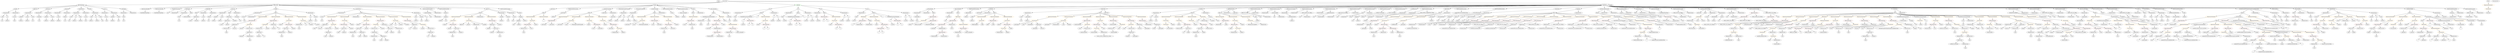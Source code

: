 strict digraph {
	graph [bb="0,0,38899,972"];
	node [label="\N"];
	Enter	[height=0.5,
		pos="11092,954",
		width=0.83628];
	FunctionCall_Unnamed_28	[color=orange,
		height=0.5,
		label=FunctionCall,
		pos="15615,594",
		width=1.6125];
	Identifier_require_10	[color=black,
		height=0.5,
		label=require,
		pos="15489,522",
		width=1.0026];
	FunctionCall_Unnamed_28 -> Identifier_require_10	[pos="e,15512,536.04 15587,577.81 15568,567.15 15542,552.83 15522,541.5"];
	BinaryOperation_Unnamed_59	[color=brown,
		height=0.5,
		label=BinaryOperation,
		pos="15615,522",
		width=1.9867];
	FunctionCall_Unnamed_28 -> BinaryOperation_Unnamed_59	[pos="e,15615,540.1 15615,575.7 15615,568.41 15615,559.73 15615,551.54"];
	NumberLiteral_Unnamed_50	[color=black,
		height=0.5,
		label=NumberLiteral,
		pos="29582,594",
		width=1.765];
	BinaryOperation_Unnamed_96	[color=brown,
		height=0.5,
		label=BinaryOperation,
		pos="34635,450",
		width=1.9867];
	FunctionCall_Unnamed_72	[color=orange,
		height=0.5,
		label=FunctionCall,
		pos="34580,378",
		width=1.6125];
	BinaryOperation_Unnamed_96 -> FunctionCall_Unnamed_72	[pos="e,34593,395.79 34621,432.05 34615,423.89 34607,413.91 34600,404.82"];
	Identifier_change_11	[color=black,
		height=0.5,
		label=change,
		pos="34693,378",
		width=1.0165];
	BinaryOperation_Unnamed_96 -> Identifier_change_11	[pos="e,34679,394.83 34649,432.05 34656,423.47 34665,412.89 34672,403.44"];
	FunctionCall_Unnamed_16	[color=orange,
		height=0.5,
		label=FunctionCall,
		pos="5351.6,594",
		width=1.6125];
	BinaryOperation_Unnamed_25	[color=brown,
		height=0.5,
		label=BinaryOperation,
		pos="5344.6,522",
		width=1.9867];
	FunctionCall_Unnamed_16 -> BinaryOperation_Unnamed_25	[pos="e,5346.3,540.1 5349.9,575.7 5349.1,568.41 5348.3,559.73 5347.5,551.54"];
	Identifier_require_6	[color=black,
		height=0.5,
		label=require,
		pos="5470.6,522",
		width=1.0026];
	FunctionCall_Unnamed_16 -> Identifier_require_6	[pos="e,5447.8,536.44 5377.7,577.64 5395.5,567.2 5419.1,553.31 5438,542.15"];
	FunctionCall_Unnamed_79	[color=orange,
		height=0.5,
		label=FunctionCall,
		pos="36246,522",
		width=1.6125];
	Identifier_isTransferable_1	[color=black,
		height=0.5,
		label=isTransferable,
		pos="36294,450",
		width=1.7511];
	FunctionCall_Unnamed_79 -> Identifier_isTransferable_1	[pos="e,36282,467.79 36257,504.05 36263,495.97 36270,486.12 36276,477.11"];
	Identifier_change_1	[color=black,
		height=0.5,
		label=change,
		pos="31899,378",
		width=1.0165];
	ElementaryTypeName_address_41	[color=black,
		height=0.5,
		label=address,
		pos="22186,594",
		width=1.0996];
	Block_Unnamed_17	[color=black,
		height=0.5,
		label=Block,
		pos="24054,738",
		width=0.90558];
	ExpressionStatement_Unnamed_33	[color=orange,
		height=0.5,
		label=ExpressionStatement,
		pos="23079,666",
		width=2.458];
	Block_Unnamed_17 -> ExpressionStatement_Unnamed_33	[pos="e,23142,679.01 24021,736.34 23905,733.71 23505,722.24 23177,684 23169,683.1 23161,682 23153,680.79"];
	ExpressionStatement_Unnamed_27	[color=orange,
		height=0.5,
		label=ExpressionStatement,
		pos="23274,666",
		width=2.458];
	Block_Unnamed_17 -> ExpressionStatement_Unnamed_27	[pos="e,23337,678.89 24021,735.55 23922,730.96 23620,715.16 23372,684 23364,683.04 23356,681.91 23348,680.68"];
	ExpressionStatement_Unnamed_29	[color=orange,
		height=0.5,
		label=ExpressionStatement,
		pos="23469,666",
		width=2.458];
	Block_Unnamed_17 -> ExpressionStatement_Unnamed_29	[pos="e,23533,678.74 24021,734.2 23943,727.26 23737,708.08 23567,684 23559,682.96 23552,681.8 23544,680.57"];
	ExpressionStatement_Unnamed_28	[color=orange,
		height=0.5,
		label=ExpressionStatement,
		pos="23664,666",
		width=2.458];
	Block_Unnamed_17 -> ExpressionStatement_Unnamed_28	[pos="e,23728,678.61 24023,731.45 23962,720.56 23826,696.1 23740,680.64"];
	ExpressionStatement_Unnamed_35	[color=orange,
		height=0.5,
		label=ExpressionStatement,
		pos="23859,666",
		width=2.458];
	Block_Unnamed_17 -> ExpressionStatement_Unnamed_35	[pos="e,23901,682.24 24027,727.41 23997,716.81 23949,699.47 23912,686.08"];
	ExpressionStatement_Unnamed_36	[color=orange,
		height=0.5,
		label=ExpressionStatement,
		pos="24054,666",
		width=2.458];
	Block_Unnamed_17 -> ExpressionStatement_Unnamed_36	[pos="e,24054,684.1 24054,719.7 24054,712.41 24054,703.73 24054,695.54"];
	ExpressionStatement_Unnamed_31	[color=orange,
		height=0.5,
		label=ExpressionStatement,
		pos="24249,666",
		width=2.458];
	Block_Unnamed_17 -> ExpressionStatement_Unnamed_31	[pos="e,24206,682.24 24080,727.41 24110,716.81 24158,699.47 24195,686.08"];
	ExpressionStatement_Unnamed_32	[color=orange,
		height=0.5,
		label=ExpressionStatement,
		pos="24444,666",
		width=2.458];
	Block_Unnamed_17 -> ExpressionStatement_Unnamed_32	[pos="e,24379,678.61 24085,731.45 24145,720.56 24281,696.1 24368,680.64"];
	ExpressionStatement_Unnamed_30	[color=orange,
		height=0.5,
		label=ExpressionStatement,
		pos="24639,666",
		width=2.458];
	Block_Unnamed_17 -> ExpressionStatement_Unnamed_30	[pos="e,24574,678.74 24086,734.2 24164,727.26 24370,708.08 24541,684 24548,682.96 24556,681.8 24563,680.57"];
	ExpressionStatement_Unnamed_34	[color=orange,
		height=0.5,
		label=ExpressionStatement,
		pos="24834,666",
		width=2.458];
	Block_Unnamed_17 -> ExpressionStatement_Unnamed_34	[pos="e,24770,678.89 24086,734.88 24204,727.15 24607,700.08 24736,684 24743,683.04 24751,681.91 24759,680.68"];
	Identifier_i_6	[color=black,
		height=0.5,
		label=i,
		pos="25521,234",
		width=0.75];
	NumberLiteral_Unnamed_11	[color=black,
		height=0.5,
		label=NumberLiteral,
		pos="38419,666",
		width=1.765];
	MemberAccess_Unnamed_21	[color=black,
		height=0.5,
		label=MemberAccess,
		pos="21656,522",
		width=1.9174];
	Identifier_costOfACoinInWeiForTier	[color=black,
		height=0.5,
		label=costOfACoinInWeiForTier,
		pos="21656,450",
		width=3.1095];
	MemberAccess_Unnamed_21 -> Identifier_costOfACoinInWeiForTier	[pos="e,21656,468.1 21656,503.7 21656,496.41 21656,487.73 21656,479.54"];
	MemberAccess_Unnamed_11	[color=black,
		height=0.5,
		label=MemberAccess,
		pos="6997.6,378",
		width=1.9174];
	Identifier_msg_8	[color=black,
		height=0.5,
		label=msg,
		pos="6997.6,306",
		width=0.75];
	MemberAccess_Unnamed_11 -> Identifier_msg_8	[pos="e,6997.6,324.1 6997.6,359.7 6997.6,352.41 6997.6,343.73 6997.6,335.54"];
	Identifier__participant_6	[color=black,
		height=0.5,
		label=_participant,
		pos="15759,522",
		width=1.5155];
	MemberAccess_Unnamed_15	[color=black,
		height=0.5,
		label=MemberAccess,
		pos="5085.6,450",
		width=1.9174];
	IndexAccess_Unnamed_13	[color=black,
		height=0.5,
		label=IndexAccess,
		pos="5085.6,378",
		width=1.6402];
	MemberAccess_Unnamed_15 -> IndexAccess_Unnamed_13	[pos="e,5085.6,396.1 5085.6,431.7 5085.6,424.41 5085.6,415.73 5085.6,407.54"];
	Identifier_newOwner	[color=black,
		height=0.5,
		label=newOwner,
		pos="8382.6,522",
		width=1.4046];
	FunctionDefinition_isTransferable	[color=black,
		height=0.5,
		label=isTransferable,
		pos="14383,810",
		width=1.7511];
	ParameterList_Unnamed_51	[color=black,
		height=0.5,
		label=ParameterList,
		pos="14186,738",
		width=1.7095];
	FunctionDefinition_isTransferable -> ParameterList_Unnamed_51	[pos="e,14224,752.51 14344,795.34 14313,784.17 14268,768.32 14234,756.28"];
	ParameterList_Unnamed_50	[color=black,
		height=0.5,
		label=ParameterList,
		pos="14327,738",
		width=1.7095];
	FunctionDefinition_isTransferable -> ParameterList_Unnamed_50	[pos="e,14340,755.79 14369,792.05 14362,783.8 14354,773.7 14347,764.54"];
	Block_Unnamed_22	[color=black,
		height=0.5,
		label=Block,
		pos="14439,738",
		width=0.90558];
	FunctionDefinition_isTransferable -> Block_Unnamed_22	[pos="e,14426,754.83 14396,792.05 14403,783.56 14411,773.11 14419,763.73"];
	BinaryOperation_Unnamed_95	[color=brown,
		height=0.5,
		label=BinaryOperation,
		pos="33759,450",
		width=1.9867];
	Identifier_coins_13	[color=black,
		height=0.5,
		label=coins,
		pos="33652,378",
		width=0.85014];
	BinaryOperation_Unnamed_95 -> Identifier_coins_13	[pos="e,33672,392.1 33734,432.76 33718,422.43 33697,409.01 33681,398.15"];
	FunctionCall_Unnamed_71	[color=orange,
		height=0.5,
		label=FunctionCall,
		pos="33759,378",
		width=1.6125];
	BinaryOperation_Unnamed_95 -> FunctionCall_Unnamed_71	[pos="e,33759,396.1 33759,431.7 33759,424.41 33759,415.73 33759,407.54"];
	Identifier_msg_10	[color=black,
		height=0.5,
		label=msg,
		pos="7373.6,450",
		width=0.75];
	ElementaryTypeName_uint256_6	[color=black,
		height=0.5,
		label=uint256,
		pos="12087,594",
		width=1.0442];
	VariableDeclaration__balance_1	[color=black,
		height=0.5,
		label=_balance,
		pos="22570,666",
		width=1.2105];
	ElementaryTypeName_uint_41	[color=black,
		height=0.5,
		label=uint,
		pos="22525,594",
		width=0.75];
	VariableDeclaration__balance_1 -> ElementaryTypeName_uint_41	[pos="e,22535,610.99 22559,648.41 22554,640.1 22547,629.85 22541,620.56"];
	Identifier_i_20	[color=black,
		height=0.5,
		label=i,
		pos="37821,234",
		width=0.75];
	MemberAccess_Unnamed_17	[color=black,
		height=0.5,
		label=MemberAccess,
		pos="5825.6,450",
		width=1.9174];
	IndexAccess_Unnamed_16	[color=black,
		height=0.5,
		label=IndexAccess,
		pos="5825.6,378",
		width=1.6402];
	MemberAccess_Unnamed_17 -> IndexAccess_Unnamed_16	[pos="e,5825.6,396.1 5825.6,431.7 5825.6,424.41 5825.6,415.73 5825.6,407.54"];
	FunctionCall_Unnamed_27	[color=orange,
		height=0.5,
		label=FunctionCall,
		pos="33145,450",
		width=1.6125];
	Identifier_LockRemoved_1	[color=black,
		height=0.5,
		label=LockRemoved,
		pos="33113,378",
		width=1.8343];
	FunctionCall_Unnamed_27 -> Identifier_LockRemoved_1	[pos="e,33120,396.1 33137,431.7 33133,424.07 33129,414.92 33125,406.4"];
	IndexAccess_Unnamed_31	[color=black,
		height=0.5,
		label=IndexAccess,
		pos="33256,378",
		width=1.6402];
	FunctionCall_Unnamed_27 -> IndexAccess_Unnamed_31	[pos="e,33231,394.66 33170,433.29 33185,423.65 33205,411.18 33221,400.62"];
	ElementaryTypeName_uint_13	[color=black,
		height=0.5,
		label=uint,
		pos="7930.6,522",
		width=0.75];
	IndexAccess_Unnamed_60	[color=black,
		height=0.5,
		label=IndexAccess,
		pos="37913,306",
		width=1.6402];
	IndexAccess_Unnamed_60 -> Identifier_i_20	[pos="e,37838,248.1 37891,288.76 37878,278.72 37861,265.76 37847,255.07"];
	Identifier__amounts_1	[color=black,
		height=0.5,
		label=_amounts,
		pos="37913,234",
		width=1.3076];
	IndexAccess_Unnamed_60 -> Identifier__amounts_1	[pos="e,37913,252.1 37913,287.7 37913,280.41 37913,271.73 37913,263.54"];
	ElementaryTypeName_uint_26	[color=black,
		height=0.5,
		label=uint,
		pos="33078,666",
		width=0.75];
	Identifier_a_6	[color=black,
		height=0.5,
		label=a,
		pos="11547,522",
		width=0.75];
	ExpressionStatement_Unnamed_37	[color=orange,
		height=0.5,
		label=ExpressionStatement,
		pos="14942,522",
		width=2.458];
	BinaryOperation_Unnamed_47	[color=brown,
		height=0.5,
		label=BinaryOperation,
		pos="14942,450",
		width=1.9867];
	ExpressionStatement_Unnamed_37 -> BinaryOperation_Unnamed_47	[pos="e,14942,468.1 14942,503.7 14942,496.41 14942,487.73 14942,479.54"];
	ElementaryTypeName_uint_1	[color=black,
		height=0.5,
		label=uint,
		pos="10899,522",
		width=0.75];
	NumberLiteral_Unnamed_13	[color=black,
		height=0.5,
		label=NumberLiteral,
		pos="32126,666",
		width=1.765];
	Identifier__to_3	[color=black,
		height=0.5,
		label=_to,
		pos="6389.6,450",
		width=0.75];
	Identifier_require_2	[color=black,
		height=0.5,
		label=require,
		pos="9338.6,522",
		width=1.0026];
	BinaryOperation_Unnamed_11	[color=brown,
		height=0.5,
		label=BinaryOperation,
		pos="13338,594",
		width=1.9867];
	Identifier_a	[color=black,
		height=0.5,
		label=a,
		pos="13192,522",
		width=0.75];
	BinaryOperation_Unnamed_11 -> Identifier_a	[pos="e,13213,533.35 13306,577.64 13281,565.93 13248,549.88 13223,538.21"];
	NumberLiteral_Unnamed_3	[color=black,
		height=0.5,
		label=NumberLiteral,
		pos="13301,522",
		width=1.765];
	BinaryOperation_Unnamed_11 -> NumberLiteral_Unnamed_3	[pos="e,13310,540.1 13328,575.7 13324,567.98 13319,558.71 13315,550.11"];
	Identifier_require_8	[color=black,
		height=0.5,
		label=require,
		pos="21093,522",
		width=1.0026];
	BinaryOperation_Unnamed_39	[color=brown,
		height=0.5,
		label=BinaryOperation,
		pos="24046,594",
		width=1.9867];
	IndexAccess_Unnamed_24	[color=black,
		height=0.5,
		label=IndexAccess,
		pos="23839,522",
		width=1.6402];
	BinaryOperation_Unnamed_39 -> IndexAccess_Unnamed_24	[pos="e,23877,536.03 24004,579 23971,567.65 23923,551.62 23888,539.61"];
	Identifier_COIN_SUPPLY_ICO_TIER_3_2	[color=black,
		height=0.5,
		label=COIN_SUPPLY_ICO_TIER_3,
		pos="24046,522",
		width=3.6223];
	BinaryOperation_Unnamed_39 -> Identifier_COIN_SUPPLY_ICO_TIER_3_2	[pos="e,24046,540.1 24046,575.7 24046,568.41 24046,559.73 24046,551.54"];
	Identifier_i_14	[color=black,
		height=0.5,
		label=i,
		pos="33575,234",
		width=0.75];
	MemberAccess_Unnamed_56	[color=black,
		height=0.5,
		label=MemberAccess,
		pos="31240,522",
		width=1.9174];
	Identifier_msg_30	[color=black,
		height=0.5,
		label=msg,
		pos="31139,450",
		width=0.75];
	MemberAccess_Unnamed_56 -> Identifier_msg_30	[pos="e,31157,463.66 31216,504.76 31201,494.4 31182,480.91 31166,470.04"];
	NumberLiteral_Unnamed_58	[color=black,
		height=0.5,
		label=NumberLiteral,
		pos="35158,522",
		width=1.765];
	MemberAccess_Unnamed_60	[color=black,
		height=0.5,
		label=MemberAccess,
		pos="27677,450",
		width=1.9174];
	MemberAccess_Unnamed_61	[color=black,
		height=0.5,
		label=MemberAccess,
		pos="27662,378",
		width=1.9174];
	MemberAccess_Unnamed_60 -> MemberAccess_Unnamed_61	[pos="e,27665,396.1 27673,431.7 27671,424.32 27669,415.52 27668,407.25"];
	Identifier_DATE_ICO_END_1	[color=black,
		height=0.5,
		label=DATE_ICO_END,
		pos="28103,378",
		width=2.2224];
	ExpressionStatement_Unnamed_92	[color=orange,
		height=0.5,
		label=ExpressionStatement,
		pos="36153,666",
		width=2.458];
	FunctionCall_Unnamed_81	[color=orange,
		height=0.5,
		label=FunctionCall,
		pos="36110,594",
		width=1.6125];
	ExpressionStatement_Unnamed_92 -> FunctionCall_Unnamed_81	[pos="e,36120,612.1 36142,647.7 36137,639.9 36131,630.51 36126,621.83"];
	Parameter__spender_3	[color=black,
		height=0.5,
		label=_spender,
		pos="3364.6,666",
		width=1.2521];
	ElementaryTypeName_address_29	[color=black,
		height=0.5,
		label=address,
		pos="3333.6,594",
		width=1.0996];
	Parameter__spender_3 -> ElementaryTypeName_address_29	[pos="e,3341,611.79 3357.1,648.05 3353.7,640.32 3349.5,630.96 3345.7,622.27"];
	ElementaryTypeName_bool_1	[color=black,
		height=0.5,
		label=bool,
		pos="1367.6,594",
		width=0.76697];
	BinaryOperation_Unnamed_56	[color=brown,
		height=0.5,
		label=BinaryOperation,
		pos="32653,450",
		width=1.9867];
	MemberAccess_Unnamed_27	[color=black,
		height=0.5,
		label=MemberAccess,
		pos="32582,378",
		width=1.9174];
	BinaryOperation_Unnamed_56 -> MemberAccess_Unnamed_27	[pos="e,32599,395.79 32635,432.05 32627,423.54 32616,413.07 32607,403.68"];
	Identifier_owner_9	[color=black,
		height=0.5,
		label=owner,
		pos="32703,378",
		width=0.93331];
	BinaryOperation_Unnamed_56 -> Identifier_owner_9	[pos="e,32691,395.31 32665,432.05 32671,423.77 32678,413.62 32684,404.42"];
	FunctionCall_Unnamed_29	[color=orange,
		height=0.5,
		label=FunctionCall,
		pos="15558,450",
		width=1.6125];
	NumberLiteral_Unnamed_46	[color=black,
		height=0.5,
		label=NumberLiteral,
		pos="15498,378",
		width=1.765];
	FunctionCall_Unnamed_29 -> NumberLiteral_Unnamed_46	[pos="e,15512,395.96 15543,432.41 15536,424.08 15527,413.8 15519,404.49"];
	ElementaryTypeName_address_44	[color=black,
		height=0.5,
		label=address,
		pos="15619,378",
		width=1.0996];
	FunctionCall_Unnamed_29 -> ElementaryTypeName_address_44	[pos="e,15605,394.99 15572,432.41 15580,423.74 15589,412.97 15597,403.38"];
	BinaryOperation_Unnamed_54	[color=brown,
		height=0.5,
		label=BinaryOperation,
		pos="32500,522",
		width=1.9867];
	BinaryOperation_Unnamed_54 -> BinaryOperation_Unnamed_56	[pos="e,32619,466.33 32533,505.64 32555,495.47 32585,482.04 32609,471.03"];
	BinaryOperation_Unnamed_55	[color=brown,
		height=0.5,
		label=BinaryOperation,
		pos="32814,450",
		width=1.9867];
	BinaryOperation_Unnamed_54 -> BinaryOperation_Unnamed_55	[pos="e,32761,462.67 32552,509.36 32606,497.2 32692,478.11 32750,465.1"];
	BinaryOperation_Unnamed_85	[color=brown,
		height=0.5,
		label=BinaryOperation,
		pos="25535,594",
		width=1.9867];
	NumberLiteral_Unnamed_55	[color=black,
		height=0.5,
		label=NumberLiteral,
		pos="25866,522",
		width=1.765];
	BinaryOperation_Unnamed_85 -> NumberLiteral_Unnamed_55	[pos="e,25818,534.26 25588,581.71 25597,579.79 25607,577.83 25616,576 25694,559.76 25714,557.11 25793,540 25797,538.96 25802,537.86 25807,\
536.73"];
	Identifier_totalAvailableIcoCoins	[color=black,
		height=0.5,
		label=totalAvailableIcoCoins,
		pos="26043,522",
		width=2.6382];
	BinaryOperation_Unnamed_85 -> Identifier_totalAvailableIcoCoins	[pos="e,25974,534.74 25587,581.29 25596,579.36 25606,577.5 25616,576 25758,553.14 25795,559.66 25939,540 25946,538.93 25954,537.75 25962,\
536.51"];
	BinaryOperation_Unnamed_92	[color=brown,
		height=0.5,
		label=BinaryOperation,
		pos="36017,306",
		width=1.9867];
	Identifier_coins_11	[color=black,
		height=0.5,
		label=coins,
		pos="36017,234",
		width=0.85014];
	BinaryOperation_Unnamed_92 -> Identifier_coins_11	[pos="e,36017,252.1 36017,287.7 36017,280.41 36017,271.73 36017,263.54"];
	FunctionCall_Unnamed_69	[color=orange,
		height=0.5,
		label=FunctionCall,
		pos="36124,234",
		width=1.6125];
	BinaryOperation_Unnamed_92 -> FunctionCall_Unnamed_69	[pos="e,36100,250.67 36041,288.76 36056,279.27 36074,267.15 36090,256.82"];
	Identifier_numberOfCoinsAvailableInIcoTier	[color=black,
		height=0.5,
		label=numberOfCoinsAvailableInIcoTier,
		pos="22269,450",
		width=3.8718];
	ParameterList_Unnamed_7	[color=black,
		height=0.5,
		label=ParameterList,
		pos="13311,738",
		width=1.7095];
	Parameter_None	[color=black,
		height=0.5,
		label=None,
		pos="13243,666",
		width=0.85014];
	ParameterList_Unnamed_7 -> Parameter_None	[pos="e,13257,682.04 13294,720.41 13286,711.41 13275,700.13 13265,690.26"];
	InheritanceSpecifier_Unnamed_1	[color=black,
		height=0.5,
		label=InheritanceSpecifier,
		pos="2288.6,810",
		width=2.3333];
	UserDefinedTypeName_Unnamed_1	[color=black,
		height=0.5,
		label=UserDefinedTypeName,
		pos="2274.6,738",
		width=2.7214];
	InheritanceSpecifier_Unnamed_1 -> UserDefinedTypeName_Unnamed_1	[pos="e,2278,756.1 2285.1,791.7 2283.7,784.32 2281.9,775.52 2280.2,767.25"];
	ElementaryTypeName_uint_33	[color=black,
		height=0.5,
		label=uint,
		pos="26745,666",
		width=0.75];
	Identifier_isTransferable_2	[color=black,
		height=0.5,
		label=isTransferable,
		pos="37240,450",
		width=1.7511];
	NumberLiteral_Unnamed_44	[color=black,
		height=0.5,
		label=NumberLiteral,
		pos="14496,306",
		width=1.765];
	Parameter_None_5	[color=black,
		height=0.5,
		label=None,
		pos="2776.6,666",
		width=0.85014];
	ElementaryTypeName_uint_14	[color=black,
		height=0.5,
		label=uint,
		pos="2776.6,594",
		width=0.75];
	Parameter_None_5 -> ElementaryTypeName_uint_14	[pos="e,2776.6,612.1 2776.6,647.7 2776.6,640.41 2776.6,631.73 2776.6,623.54"];
	BinaryOperation_Unnamed_10	[color=brown,
		height=0.5,
		label=BinaryOperation,
		pos="11283,450",
		width=1.9867];
	MemberAccess_Unnamed_4	[color=black,
		height=0.5,
		label=MemberAccess,
		pos="11256,378",
		width=1.9174];
	BinaryOperation_Unnamed_10 -> MemberAccess_Unnamed_4	[pos="e,11262,396.1 11276,431.7 11273,424.15 11270,415.12 11266,406.68"];
	Identifier_winner_tmstmp35	[color=black,
		height=0.5,
		label=winner_tmstmp35,
		pos="11420,378",
		width=2.1392];
	BinaryOperation_Unnamed_10 -> Identifier_winner_tmstmp35	[pos="e,11388,394.9 11313,433.29 11333,423.5 11357,410.77 11378,400.11"];
	ElementaryTypeName_uint256_7	[color=black,
		height=0.5,
		label=uint256,
		pos="12189,522",
		width=1.0442];
	ExpressionStatement_Unnamed_82	[color=orange,
		height=0.5,
		label=ExpressionStatement,
		pos="35230,378",
		width=2.458];
	BinaryOperation_Unnamed_93	[color=brown,
		height=0.5,
		label=BinaryOperation,
		pos="35208,306",
		width=1.9867];
	ExpressionStatement_Unnamed_82 -> BinaryOperation_Unnamed_93	[pos="e,35213,324.1 35224,359.7 35222,352.24 35219,343.32 35216,334.97"];
	ModifierDefinition_onlyOwner	[color=black,
		height=0.5,
		label=onlyOwner,
		pos="8535.6,810",
		width=1.4323];
	Block_Unnamed	[color=black,
		height=0.5,
		label=Block,
		pos="8400.6,738",
		width=0.90558];
	ModifierDefinition_onlyOwner -> Block_Unnamed	[pos="e,8423.6,750.93 8507.6,794.5 8486.2,783.36 8456.5,767.96 8433.8,756.21"];
	FunctionCall_Unnamed_5	[color=orange,
		height=0.5,
		label=FunctionCall,
		pos="10325,594",
		width=1.6125];
	BinaryOperation_Unnamed_5	[color=brown,
		height=0.5,
		label=BinaryOperation,
		pos="10325,522",
		width=1.9867];
	FunctionCall_Unnamed_5 -> BinaryOperation_Unnamed_5	[pos="e,10325,540.1 10325,575.7 10325,568.41 10325,559.73 10325,551.54"];
	Identifier_require_3	[color=black,
		height=0.5,
		label=require,
		pos="10451,522",
		width=1.0026];
	FunctionCall_Unnamed_5 -> Identifier_require_3	[pos="e,10427,536.04 10352,577.81 10371,567.15 10397,552.83 10417,541.5"];
	VariableDeclaration_newOwner	[color=black,
		height=0.5,
		label=newOwner,
		pos="8693.6,738",
		width=1.4046];
	ElementaryTypeName_address_1	[color=black,
		height=0.5,
		label=address,
		pos="8546.6,666",
		width=1.0996];
	VariableDeclaration_newOwner -> ElementaryTypeName_address_1	[pos="e,8573,679.56 8664.2,723 8640.9,711.9 8608.2,696.33 8583.2,684.42"];
	MemberAccess_Unnamed_41	[color=black,
		height=0.5,
		label=MemberAccess,
		pos="31997,450",
		width=1.9174];
	Identifier_msg_22	[color=black,
		height=0.5,
		label=msg,
		pos="31817,378",
		width=0.75];
	MemberAccess_Unnamed_41 -> Identifier_msg_22	[pos="e,31838,389.38 31956,435.1 31927,424.92 31887,410.42 31853,396 31851,395.37 31850,394.7 31848,394.02"];
	Identifier_COIN_SUPPLY_ICO_TOTAL	[color=black,
		height=0.5,
		label=COIN_SUPPLY_ICO_TOTAL,
		pos="27325,450",
		width=3.6362];
	MemberAccess_Unnamed_68	[color=black,
		height=0.5,
		label=MemberAccess,
		pos="35527,234",
		width=1.9174];
	Identifier_change_9	[color=black,
		height=0.5,
		label=change,
		pos="35527,162",
		width=1.0165];
	MemberAccess_Unnamed_68 -> Identifier_change_9	[pos="e,35527,180.1 35527,215.7 35527,208.41 35527,199.73 35527,191.54"];
	Identifier__from_1	[color=black,
		height=0.5,
		label=_from,
		pos="5588.6,306",
		width=0.93331];
	Identifier_LockRemoved	[color=black,
		height=0.5,
		label=LockRemoved,
		pos="21375,522",
		width=1.8343];
	Block_Unnamed_14	[color=black,
		height=0.5,
		label=Block,
		pos="7423.6,738",
		width=0.90558];
	ExpressionStatement_Unnamed_18	[color=orange,
		height=0.5,
		label=ExpressionStatement,
		pos="7057.6,666",
		width=2.458];
	Block_Unnamed_14 -> ExpressionStatement_Unnamed_18	[pos="e,7120.4,679.01 7393,731.15 7335.9,720.23 7211.6,696.46 7131.4,681.12"];
	ExpressionStatement_Unnamed_20	[color=orange,
		height=0.5,
		label=ExpressionStatement,
		pos="7252.6,666",
		width=2.458];
	Block_Unnamed_14 -> ExpressionStatement_Unnamed_20	[pos="e,7290.7,682.62 7398,726.52 7372.5,716.07 7332.6,699.76 7301.1,686.85"];
	BooleanLiteral_Unnamed_1	[color=black,
		height=0.5,
		label=BooleanLiteral,
		pos="7423.6,666",
		width=1.7788];
	Block_Unnamed_14 -> BooleanLiteral_Unnamed_1	[pos="e,7423.6,684.1 7423.6,719.7 7423.6,712.41 7423.6,703.73 7423.6,695.54"];
	ExpressionStatement_Unnamed_19	[color=orange,
		height=0.5,
		label=ExpressionStatement,
		pos="7594.6,666",
		width=2.458];
	Block_Unnamed_14 -> ExpressionStatement_Unnamed_19	[pos="e,7556.4,682.62 7449.2,726.52 7474.7,716.07 7514.6,699.76 7546.1,686.85"];
	IndexAccess_Unnamed_59	[color=black,
		height=0.5,
		label=IndexAccess,
		pos="38049,306",
		width=1.6402];
	Identifier__addresses_3	[color=black,
		height=0.5,
		label=_addresses,
		pos="38031,234",
		width=1.46];
	IndexAccess_Unnamed_59 -> Identifier__addresses_3	[pos="e,38035,252.1 38044,287.7 38042,280.32 38040,271.52 38038,263.25"];
	Identifier_i_19	[color=black,
		height=0.5,
		label=i,
		pos="38129,234",
		width=0.75];
	IndexAccess_Unnamed_59 -> Identifier_i_19	[pos="e,38113,249.02 38067,288.76 38078,279.17 38092,266.91 38104,256.52"];
	Block_Unnamed_34	[color=black,
		height=0.5,
		label=Block,
		pos="34453,594",
		width=0.90558];
	ExpressionStatement_Unnamed_84	[color=orange,
		height=0.5,
		label=ExpressionStatement,
		pos="33988,522",
		width=2.458];
	Block_Unnamed_34 -> ExpressionStatement_Unnamed_84	[pos="e,34053,534.55 34421,588.76 34358,580.14 34210,559.7 34086,540 34079,538.88 34071,537.67 34064,536.44"];
	VariableDeclarationStatement_Unnamed_10	[color=black,
		height=0.5,
		label=VariableDeclarationStatement,
		pos="34214,522",
		width=3.3174];
	Block_Unnamed_34 -> VariableDeclarationStatement_Unnamed_10	[pos="e,34267,538.58 34424,584.7 34388,574.18 34325,555.75 34278,541.76"];
	ExpressionStatement_Unnamed_86	[color=orange,
		height=0.5,
		label=ExpressionStatement,
		pos="34440,522",
		width=2.458];
	Block_Unnamed_34 -> ExpressionStatement_Unnamed_86	[pos="e,34443,540.1 34449,575.7 34448,568.32 34446,559.52 34445,551.25"];
	ExpressionStatement_Unnamed_85	[color=orange,
		height=0.5,
		label=ExpressionStatement,
		pos="34635,522",
		width=2.458];
	Block_Unnamed_34 -> ExpressionStatement_Unnamed_85	[pos="e,34594,538.43 34479,582.97 34506,572.46 34550,555.69 34584,542.56"];
	IfStatement_Unnamed_4	[color=orange,
		height=0.5,
		label=IfStatement,
		pos="34795,522",
		width=1.4739];
	Block_Unnamed_34 -> IfStatement_Unnamed_4	[pos="e,34755,534.34 34480,583.46 34488,580.78 34497,578.04 34506,576 34605,552.4 34632,561.28 34732,540 34736,539.13 34740,538.16 34744,\
537.14"];
	BooleanLiteral_Unnamed_12	[color=black,
		height=0.5,
		label=BooleanLiteral,
		pos="37659,378",
		width=1.7788];
	Identifier_owner_1	[color=black,
		height=0.5,
		label=owner,
		pos="10549,522",
		width=0.93331];
	FunctionDefinition_play_tmstmp34	[color=black,
		height=0.5,
		label=play_tmstmp34,
		pos="14863,810",
		width=1.8897];
	ParameterList_Unnamed_46	[color=black,
		height=0.5,
		label=ParameterList,
		pos="14717,738",
		width=1.7095];
	FunctionDefinition_play_tmstmp34 -> ParameterList_Unnamed_46	[pos="e,14748,753.92 14831,793.81 14810,783.56 14781,769.93 14758,758.82"];
	Block_Unnamed_18	[color=black,
		height=0.5,
		label=Block,
		pos="14863,738",
		width=0.90558];
	FunctionDefinition_play_tmstmp34 -> Block_Unnamed_18	[pos="e,14863,756.1 14863,791.7 14863,784.41 14863,775.73 14863,767.54"];
	Block_Unnamed_40	[color=black,
		height=0.5,
		label=Block,
		pos="37492,738",
		width=0.90558];
	ExpressionStatement_Unnamed_94	[color=orange,
		height=0.5,
		label=ExpressionStatement,
		pos="37200,666",
		width=2.458];
	Block_Unnamed_40 -> ExpressionStatement_Unnamed_94	[pos="e,37255,680.38 37462,729.9 37416,718.99 37328,697.81 37267,683.05"];
	ExpressionStatement_Unnamed_93	[color=orange,
		height=0.5,
		label=ExpressionStatement,
		pos="37395,666",
		width=2.458];
	Block_Unnamed_40 -> ExpressionStatement_Unnamed_93	[pos="e,37418,683.76 37472,723.17 37459,713.8 37442,701.19 37427,690.29"];
	ExpressionStatement_Unnamed_95	[color=orange,
		height=0.5,
		label=ExpressionStatement,
		pos="37590,666",
		width=2.458];
	Block_Unnamed_40 -> ExpressionStatement_Unnamed_95	[pos="e,37566,683.76 37511,723.17 37524,713.8 37542,701.19 37557,690.29"];
	ForStatement_Unnamed_3	[color=black,
		height=0.5,
		label=ForStatement,
		pos="37788,666",
		width=1.6818];
	Block_Unnamed_40 -> ForStatement_Unnamed_3	[pos="e,37741,677.97 37521,729.97 37570,718.44 37668,695.32 37730,680.54"];
	FunctionCall_Unnamed_74	[color=orange,
		height=0.5,
		label=FunctionCall,
		pos="18112,522",
		width=1.6125];
	Identifier_isTransferable	[color=black,
		height=0.5,
		label=isTransferable,
		pos="18208,450",
		width=1.7511];
	FunctionCall_Unnamed_74 -> Identifier_isTransferable	[pos="e,18185,467.31 18133,505.12 18146,495.94 18162,484.23 18176,474.06"];
	Identifier_assert_2	[color=black,
		height=0.5,
		label=assert,
		pos="11729,522",
		width=0.89172];
	Identifier_COIN_COST_ICO_TIER_2	[color=black,
		height=0.5,
		label=COIN_COST_ICO_TIER_2,
		pos="22698,522",
		width=3.3451];
	Parameter__wallet	[color=black,
		height=0.5,
		label=_wallet,
		pos="15085,666",
		width=1.0165];
	ElementaryTypeName_address_43	[color=black,
		height=0.5,
		label=address,
		pos="15085,594",
		width=1.0996];
	Parameter__wallet -> ElementaryTypeName_address_43	[pos="e,15085,612.1 15085,647.7 15085,640.41 15085,631.73 15085,623.54"];
	Parameter__coins	[color=black,
		height=0.5,
		label=_coins,
		pos="15835,666",
		width=0.98875];
	ElementaryTypeName_uint_46	[color=black,
		height=0.5,
		label=uint,
		pos="15835,594",
		width=0.75];
	Parameter__coins -> ElementaryTypeName_uint_46	[pos="e,15835,612.1 15835,647.7 15835,640.41 15835,631.73 15835,623.54"];
	Identifier_a_3	[color=black,
		height=0.5,
		label=a,
		pos="12289,522",
		width=0.75];
	MemberAccess_Unnamed_2	[color=black,
		height=0.5,
		label=MemberAccess,
		pos="10256,450",
		width=1.9174];
	Identifier_msg_2	[color=black,
		height=0.5,
		label=msg,
		pos="10256,378",
		width=0.75];
	MemberAccess_Unnamed_2 -> Identifier_msg_2	[pos="e,10256,396.1 10256,431.7 10256,424.41 10256,415.73 10256,407.54"];
	Parameter_value	[color=black,
		height=0.5,
		label=value,
		pos="35179,666",
		width=0.82242];
	ElementaryTypeName_uint_52	[color=black,
		height=0.5,
		label=uint,
		pos="35317,594",
		width=0.75];
	Parameter_value -> ElementaryTypeName_uint_52	[pos="e,35295,605.76 35201,653.75 35224,642.14 35260,623.91 35285,610.84"];
	ElementaryTypeName_uint_35	[color=black,
		height=0.5,
		label=uint,
		pos="33842,594",
		width=0.75];
	ExpressionStatement_Unnamed_6	[color=orange,
		height=0.5,
		label=ExpressionStatement,
		pos="8692.6,666",
		width=2.458];
	BinaryOperation_Unnamed_4	[color=brown,
		height=0.5,
		label=BinaryOperation,
		pos="8510.6,594",
		width=1.9867];
	ExpressionStatement_Unnamed_6 -> BinaryOperation_Unnamed_4	[pos="e,8548.6,609.61 8652.7,649.64 8625.1,639.03 8588.2,624.86 8559,613.61"];
	NumberLiteral_Unnamed_54	[color=black,
		height=0.5,
		label=NumberLiteral,
		pos="28032,522",
		width=1.765];
	ExpressionStatement_Unnamed_5	[color=orange,
		height=0.5,
		label=ExpressionStatement,
		pos="8887.6,666",
		width=2.458];
	FunctionCall_Unnamed_4	[color=orange,
		height=0.5,
		label=FunctionCall,
		pos="8816.6,594",
		width=1.6125];
	ExpressionStatement_Unnamed_5 -> FunctionCall_Unnamed_4	[pos="e,8833.1,611.31 8870.4,648.05 8861.6,639.42 8850.8,628.76 8841.2,619.27"];
	Identifier_COIN_SUPPLY_ICO_TIER_2	[color=black,
		height=0.5,
		label=COIN_SUPPLY_ICO_TIER_2,
		pos="26502,522",
		width=3.6223];
	FunctionCall_Unnamed_33	[color=orange,
		height=0.5,
		label=FunctionCall,
		pos="19395,594",
		width=1.6125];
	Identifier_AdministratorUpdated	[color=black,
		height=0.5,
		label=AdministratorUpdated,
		pos="19438,522",
		width=2.5966];
	FunctionCall_Unnamed_33 -> Identifier_AdministratorUpdated	[pos="e,19427,540.28 19405,576.05 19410,568.26 19416,558.82 19421,550.08"];
	Identifier_administrator_4	[color=black,
		height=0.5,
		label=administrator,
		pos="19609,522",
		width=1.6402];
	FunctionCall_Unnamed_33 -> Identifier_administrator_4	[pos="e,19569,535.82 19433,580.32 19468,568.85 19520,551.88 19559,539.38"];
	IfStatement_Unnamed_1	[color=orange,
		height=0.5,
		label=IfStatement,
		pos="13355,666",
		width=1.4739];
	IfStatement_Unnamed_1 -> BinaryOperation_Unnamed_11	[pos="e,13342,612.1 13350,647.7 13349,640.32 13346,631.52 13344,623.25"];
	Block_Unnamed_7	[color=black,
		height=0.5,
		label=Block,
		pos="13460,594",
		width=0.90558];
	IfStatement_Unnamed_1 -> Block_Unnamed_7	[pos="e,13440,608.37 13378,649.46 13393,639.16 13414,625.56 13430,614.53"];
	FunctionCall_Unnamed_84	[color=orange,
		height=0.5,
		label=FunctionCall,
		pos="37240,522",
		width=1.6125];
	FunctionCall_Unnamed_84 -> Identifier_isTransferable_2	[pos="e,37240,468.1 37240,503.7 37240,496.41 37240,487.73 37240,479.54"];
	BooleanLiteral_Unnamed	[color=black,
		height=0.5,
		label=BooleanLiteral,
		pos="3931.6,666",
		width=1.7788];
	BinaryOperation_Unnamed_7	[color=brown,
		height=0.5,
		label=BinaryOperation,
		pos="11047,594",
		width=1.9867];
	BinaryOperation_Unnamed_8	[color=brown,
		height=0.5,
		label=BinaryOperation,
		pos="11016,522",
		width=1.9867];
	BinaryOperation_Unnamed_7 -> BinaryOperation_Unnamed_8	[pos="e,11023,540.1 11039,575.7 11036,568.07 11032,558.92 11028,550.4"];
	Identifier__vtime	[color=black,
		height=0.5,
		label=_vtime,
		pos="11141,522",
		width=0.98875];
	BinaryOperation_Unnamed_7 -> Identifier__vtime	[pos="e,11121,537.34 11069,576.41 11082,566.75 11098,554.48 11112,544.14"];
	Parameter__addresses	[color=black,
		height=0.5,
		label=_addresses,
		pos="37919,666",
		width=1.46];
	ArrayTypeName_Unnamed_3	[color=black,
		height=0.5,
		label=ArrayTypeName,
		pos="38434,594",
		width=2.0145];
	Parameter__addresses -> ArrayTypeName_Unnamed_3	[pos="e,38381,606.73 37957,653.36 37965,651.33 37973,649.42 37981,648 38144,617.99 38188,636.85 38352,612 38358,611.09 38364,610.02 38370,\
608.87"];
	Identifier__from_8	[color=black,
		height=0.5,
		label=_from,
		pos="36354,594",
		width=0.93331];
	Identifier_owner_8	[color=black,
		height=0.5,
		label=owner,
		pos="21338,378",
		width=0.93331];
	MemberAccess_Unnamed_47	[color=black,
		height=0.5,
		label=MemberAccess,
		pos="26827,306",
		width=1.9174];
	Identifier_icoEtherReceived_1	[color=black,
		height=0.5,
		label=icoEtherReceived,
		pos="26827,234",
		width=2.1115];
	MemberAccess_Unnamed_47 -> Identifier_icoEtherReceived_1	[pos="e,26827,252.1 26827,287.7 26827,280.41 26827,271.73 26827,263.54"];
	Identifier__amount_1	[color=black,
		height=0.5,
		label=_amount,
		pos="3742.6,450",
		width=1.1967];
	Identifier_coins_12	[color=black,
		height=0.5,
		label=coins,
		pos="36044,90",
		width=0.85014];
	Identifier_msg_21	[color=black,
		height=0.5,
		label=msg,
		pos="29002,234",
		width=0.75];
	IndexAccess_Unnamed_40	[color=black,
		height=0.5,
		label=IndexAccess,
		pos="30288,522",
		width=1.6402];
	Identifier_icoEtherContributed	[color=black,
		height=0.5,
		label=icoEtherContributed,
		pos="30215,450",
		width=2.3887];
	IndexAccess_Unnamed_40 -> Identifier_icoEtherContributed	[pos="e,30232,467.96 30270,504.41 30261,495.91 30250,485.37 30241,475.91"];
	MemberAccess_Unnamed_49	[color=black,
		height=0.5,
		label=MemberAccess,
		pos="30388,450",
		width=1.9174];
	IndexAccess_Unnamed_40 -> MemberAccess_Unnamed_49	[pos="e,30364,467.31 30310,505.12 30324,495.85 30340,484.01 30355,473.76"];
	StateVariableDeclaration_Unnamed_10	[color=black,
		height=0.5,
		label=StateVariableDeclaration,
		pos="15154,810",
		width=2.8184];
	VariableDeclaration_administrator	[color=black,
		height=0.5,
		label=administrator,
		pos="15021,738",
		width=1.6402];
	StateVariableDeclaration_Unnamed_10 -> VariableDeclaration_administrator	[pos="e,15049,754.04 15122,792.41 15103,782.5 15079,769.82 15059,759.31"];
	NumberLiteral_Unnamed_51	[color=black,
		height=0.5,
		label=NumberLiteral,
		pos="29968,450",
		width=1.765];
	ParameterList_Unnamed_9	[color=black,
		height=0.5,
		label=ParameterList,
		pos="12159,738",
		width=1.7095];
	Parameter_None_1	[color=black,
		height=0.5,
		label=None,
		pos="12069,666",
		width=0.85014];
	ParameterList_Unnamed_9 -> Parameter_None_1	[pos="e,12087,681.02 12138,720.76 12125,710.99 12109,698.43 12095,687.91"];
	ExpressionStatement_Unnamed_15	[color=orange,
		height=0.5,
		label=ExpressionStatement,
		pos="4102.6,666",
		width=2.458];
	BinaryOperation_Unnamed_21	[color=brown,
		height=0.5,
		label=BinaryOperation,
		pos="3949.6,594",
		width=1.9867];
	ExpressionStatement_Unnamed_15 -> BinaryOperation_Unnamed_21	[pos="e,3983.1,610.34 4067.9,649.12 4045.9,639.04 4017.2,625.92 3993.6,615.12"];
	Identifier_wallet_1	[color=black,
		height=0.5,
		label=wallet,
		pos="15312,522",
		width=0.87786];
	Identifier_balances_13	[color=black,
		height=0.5,
		label=balances,
		pos="17553,306",
		width=1.1828];
	Identifier_msg_11	[color=black,
		height=0.5,
		label=msg,
		pos="5477.6,306",
		width=0.75];
	ElementaryTypeName_uint_6	[color=black,
		height=0.5,
		label=uint,
		pos="32.597,594",
		width=0.75];
	BinaryOperation_Unnamed_104	[color=brown,
		height=0.5,
		label=BinaryOperation,
		pos="37002,522",
		width=1.9867];
	IndexAccess_Unnamed_56	[color=black,
		height=0.5,
		label=IndexAccess,
		pos="36907,450",
		width=1.6402];
	BinaryOperation_Unnamed_104 -> IndexAccess_Unnamed_56	[pos="e,36929,467.15 36980,504.76 36967,495.58 36951,483.94 36938,473.84"];
	BooleanLiteral_Unnamed_11	[color=black,
		height=0.5,
		label=BooleanLiteral,
		pos="37048,450",
		width=1.7788];
	BinaryOperation_Unnamed_104 -> BooleanLiteral_Unnamed_11	[pos="e,37037,467.79 37013,504.05 37018,496.06 37024,486.33 37030,477.4"];
	Parameter_None_1 -> ElementaryTypeName_uint256_6	[pos="e,12082,612.1 12073,647.7 12075,640.32 12077,631.52 12079,623.25"];
	NumberLiteral_Unnamed_21	[color=black,
		height=0.5,
		label=NumberLiteral,
		pos="33187,666",
		width=1.765];
	Identifier_change_4	[color=black,
		height=0.5,
		label=change,
		pos="31481,450",
		width=1.0165];
	FunctionCall_Unnamed_47	[color=orange,
		height=0.5,
		label=FunctionCall,
		pos="28002,594",
		width=1.6125];
	BinaryOperation_Unnamed_73	[color=brown,
		height=0.5,
		label=BinaryOperation,
		pos="27788,522",
		width=1.9867];
	FunctionCall_Unnamed_47 -> BinaryOperation_Unnamed_73	[pos="e,27830,536.9 27963,580.32 27929,569.17 27879,552.83 27841,540.45"];
	Identifier_require_15	[color=black,
		height=0.5,
		label=require,
		pos="27914,522",
		width=1.0026];
	FunctionCall_Unnamed_47 -> Identifier_require_15	[pos="e,27932,537.72 27981,576.76 27969,567.27 27954,555.17 27941,544.85"];
	Identifier_i_4	[color=black,
		height=0.5,
		label=i,
		pos="25030,522",
		width=0.75];
	BinaryOperation_Unnamed_63	[color=brown,
		height=0.5,
		label=BinaryOperation,
		pos="17030,522",
		width=1.9867];
	FunctionCall_Unnamed_35	[color=orange,
		height=0.5,
		label=FunctionCall,
		pos="17028,450",
		width=1.6125];
	BinaryOperation_Unnamed_63 -> FunctionCall_Unnamed_35	[pos="e,17028,468.1 17029,503.7 17029,496.41 17029,487.73 17028,479.54"];
	Identifier__coins	[color=black,
		height=0.5,
		label=_coins,
		pos="17140,450",
		width=0.98875];
	BinaryOperation_Unnamed_63 -> Identifier__coins	[pos="e,17118,464.79 17055,504.76 17071,494.64 17092,481.53 17108,470.79"];
	ParameterList_Unnamed_37	[color=black,
		height=0.5,
		label=ParameterList,
		pos="5137.6,738",
		width=1.7095];
	Parameter_success_5	[color=black,
		height=0.5,
		label=success,
		pos="5009.6,666",
		width=1.1135];
	ParameterList_Unnamed_37 -> Parameter_success_5	[pos="e,5034.2,680.44 5109.5,721.64 5090.2,711.1 5064.6,697.06 5044.1,685.85"];
	Identifier_balances_4	[color=black,
		height=0.5,
		label=balances,
		pos="4262.6,450",
		width=1.1828];
	ExpressionStatement_Unnamed	[color=orange,
		height=0.5,
		label=ExpressionStatement,
		pos="8205.6,666",
		width=2.458];
	Block_Unnamed -> ExpressionStatement_Unnamed	[pos="e,8248,682.24 8373.9,727.41 8344.4,716.81 8296,699.47 8258.7,686.08"];
	ExpressionStatement_Unnamed_1	[color=orange,
		height=0.5,
		label=ExpressionStatement,
		pos="8400.6,666",
		width=2.458];
	Block_Unnamed -> ExpressionStatement_Unnamed_1	[pos="e,8400.6,684.1 8400.6,719.7 8400.6,712.41 8400.6,703.73 8400.6,695.54"];
	Identifier_costOfACoinInWeiForTier_3	[color=black,
		height=0.5,
		label=costOfACoinInWeiForTier,
		pos="22997,450",
		width=3.1095];
	ExpressionStatement_Unnamed_78	[color=orange,
		height=0.5,
		label=ExpressionStatement,
		pos="34385,666",
		width=2.458];
	BinaryOperation_Unnamed_88	[color=brown,
		height=0.5,
		label=BinaryOperation,
		pos="33959,594",
		width=1.9867];
	ExpressionStatement_Unnamed_78 -> BinaryOperation_Unnamed_88	[pos="e,34017,604.66 34318,653.99 34239,641.02 34108,619.6 34028,606.45"];
	ParameterList_Unnamed_15	[color=black,
		height=0.5,
		label=ParameterList,
		pos="458.6,738",
		width=1.7095];
	VariableDeclaration__spender	[color=black,
		height=0.5,
		label=_spender,
		pos="332.6,666",
		width=1.2521];
	ParameterList_Unnamed_15 -> VariableDeclaration__spender	[pos="e,358.04,681.14 430.95,721.64 412.44,711.36 387.92,697.73 367.99,686.66"];
	VariableDeclaration__owner	[color=black,
		height=0.5,
		label=_owner,
		pos="434.6,666",
		width=1.0719];
	ParameterList_Unnamed_15 -> VariableDeclaration__owner	[pos="e,440.46,684.1 452.66,719.7 450.11,712.24 447.05,703.32 444.19,694.97"];
	VariableDeclaration__value_1	[color=black,
		height=0.5,
		label=_value,
		pos="525.6,666",
		width=0.96103];
	ParameterList_Unnamed_15 -> VariableDeclaration__value_1	[pos="e,510.75,682.51 474.48,720.41 482.98,711.53 493.59,700.44 502.94,690.67"];
	IndexAccess_Unnamed_21	[color=black,
		height=0.5,
		label=IndexAccess,
		pos="3547.6,594",
		width=1.6402];
	Identifier__owner_1	[color=black,
		height=0.5,
		label=_owner,
		pos="3451.6,522",
		width=1.0719];
	IndexAccess_Unnamed_21 -> Identifier__owner_1	[pos="e,3471.7,537.63 3525.8,577.12 3512.5,567.39 3495.2,554.82 3480.7,544.24"];
	Identifier_allowed_4	[color=black,
		height=0.5,
		label=allowed,
		pos="3547.6,522",
		width=1.0858];
	IndexAccess_Unnamed_21 -> Identifier_allowed_4	[pos="e,3547.6,540.1 3547.6,575.7 3547.6,568.41 3547.6,559.73 3547.6,551.54"];
	Identifier_i_1	[color=black,
		height=0.5,
		label=i,
		pos="33003,450",
		width=0.75];
	MemberAccess_Unnamed_31	[color=black,
		height=0.5,
		label=MemberAccess,
		pos="17276,450",
		width=1.9174];
	Identifier_coinsIssuedMkt_2	[color=black,
		height=0.5,
		label=coinsIssuedMkt,
		pos="17309,378",
		width=1.9452];
	MemberAccess_Unnamed_31 -> Identifier_coinsIssuedMkt_2	[pos="e,17301,396.1 17284,431.7 17287,424.07 17292,414.92 17296,406.4"];
	Identifier__coins_1	[color=black,
		height=0.5,
		label=_coins,
		pos="17488,450",
		width=0.98875];
	Identifier_numberOfCoinsAvailableInIcoTier_1	[color=black,
		height=0.5,
		label=numberOfCoinsAvailableInIcoTier,
		pos="24295,450",
		width=3.8718];
	VariableDeclaration_icoEtherContributed	[color=black,
		height=0.5,
		label=icoEtherContributed,
		pos="21453,738",
		width=2.3887];
	Mapping_Unnamed_3	[color=black,
		height=0.5,
		label=Mapping,
		pos="21044,666",
		width=1.2105];
	VariableDeclaration_icoEtherContributed -> Mapping_Unnamed_3	[pos="e,21076,678.52 21390,725.35 21379,723.49 21368,721.64 21358,720 21242,701.64 21210,710.37 21096,684 21093,683.32 21090,682.55 21087,\
681.73"];
	BinaryOperation_Unnamed_29	[color=brown,
		height=0.5,
		label=BinaryOperation,
		pos="6300.6,594",
		width=1.9867];
	IndexAccess_Unnamed_18	[color=black,
		height=0.5,
		label=IndexAccess,
		pos="6469.6,522",
		width=1.6402];
	BinaryOperation_Unnamed_29 -> IndexAccess_Unnamed_18	[pos="e,6435.5,537.11 6336.4,578.15 6362.3,567.46 6397.3,552.94 6425,541.49"];
	FunctionCall_Unnamed_20	[color=orange,
		height=0.5,
		label=FunctionCall,
		pos="6604.6,522",
		width=1.6125];
	BinaryOperation_Unnamed_29 -> FunctionCall_Unnamed_20	[pos="e,6561,534.25 6353.4,581.64 6401.5,571.19 6474.4,555.07 6537.6,540 6541.6,539.04 6545.8,538.03 6550,537"];
	Identifier__from_6	[color=black,
		height=0.5,
		label=_from,
		pos="6080.6,522",
		width=0.93331];
	BinaryOperation_Unnamed_103	[color=brown,
		height=0.5,
		label=BinaryOperation,
		pos="36008,522",
		width=1.9867];
	FunctionCall_Unnamed_81 -> BinaryOperation_Unnamed_103	[pos="e,36031,539.31 36086,577.12 36073,567.85 36056,556.01 36041,545.76"];
	Identifier_require_22	[color=black,
		height=0.5,
		label=require,
		pos="36134,522",
		width=1.0026];
	FunctionCall_Unnamed_81 -> Identifier_require_22	[pos="e,36128,540.1 36116,575.7 36118,568.24 36121,559.32 36124,550.97"];
	Block_Unnamed_2	[color=black,
		height=0.5,
		label=Block,
		pos="9082.6,738",
		width=0.90558];
	Block_Unnamed_2 -> ExpressionStatement_Unnamed_6	[pos="e,8757.3,678.61 9051.7,731.45 8991,720.56 8854.7,696.1 8768.6,680.64"];
	Block_Unnamed_2 -> ExpressionStatement_Unnamed_5	[pos="e,8930,682.24 9055.9,727.41 9026.4,716.81 8978,699.47 8940.7,686.08"];
	ExpressionStatement_Unnamed_3	[color=orange,
		height=0.5,
		label=ExpressionStatement,
		pos="9082.6,666",
		width=2.458];
	Block_Unnamed_2 -> ExpressionStatement_Unnamed_3	[pos="e,9082.6,684.1 9082.6,719.7 9082.6,712.41 9082.6,703.73 9082.6,695.54"];
	ExpressionStatement_Unnamed_4	[color=orange,
		height=0.5,
		label=ExpressionStatement,
		pos="9277.6,666",
		width=2.458];
	Block_Unnamed_2 -> ExpressionStatement_Unnamed_4	[pos="e,9235.1,682.24 9109.3,727.41 9138.8,716.81 9187.1,699.47 9224.5,686.08"];
	ElementaryTypeName_address_42	[color=black,
		height=0.5,
		label=address,
		pos="32371,522",
		width=1.0996];
	BinaryOperation_Unnamed_53	[color=brown,
		height=0.5,
		label=BinaryOperation,
		pos="21248,594",
		width=1.9867];
	BooleanLiteral_Unnamed_3	[color=black,
		height=0.5,
		label=BooleanLiteral,
		pos="20839,522",
		width=1.7788];
	BinaryOperation_Unnamed_53 -> BooleanLiteral_Unnamed_3	[pos="e,20886,534.59 21195,581.32 21186,579.43 21177,577.58 21168,576 21054,556.05 21025,561.05 20912,540 20907,539.09 20902,538.07 20897,\
537"];
	IndexAccess_Unnamed_28	[color=black,
		height=0.5,
		label=IndexAccess,
		pos="20980,522",
		width=1.6402];
	BinaryOperation_Unnamed_53 -> IndexAccess_Unnamed_28	[pos="e,21023,534.45 21199,580.4 21153,568.28 21083,549.97 21034,537.3"];
	FunctionCall_Unnamed_14	[color=orange,
		height=0.5,
		label=FunctionCall,
		pos="7010.6,594",
		width=1.6125];
	ExpressionStatement_Unnamed_18 -> FunctionCall_Unnamed_14	[pos="e,7022.1,612.1 7046,647.7 7040.7,639.81 7034.3,630.3 7028.4,621.55"];
	Identifier_coinsIssuedTotal_4	[color=black,
		height=0.5,
		label=coinsIssuedTotal,
		pos="28348,378",
		width=2.0699];
	MemberAccess_Unnamed_59	[color=black,
		height=0.5,
		label=MemberAccess,
		pos="31567,378",
		width=1.9174];
	Identifier_msg_32	[color=black,
		height=0.5,
		label=msg,
		pos="31567,306",
		width=0.75];
	MemberAccess_Unnamed_59 -> Identifier_msg_32	[pos="e,31567,324.1 31567,359.7 31567,352.41 31567,343.73 31567,335.54"];
	Parameter_balance_1	[color=black,
		height=0.5,
		label=balance,
		pos="3262.6,666",
		width=1.0719];
	ElementaryTypeName_uint_15	[color=black,
		height=0.5,
		label=uint,
		pos="3248.6,594",
		width=0.75];
	Parameter_balance_1 -> ElementaryTypeName_uint_15	[pos="e,3252,612.1 3259.1,647.7 3257.7,640.32 3255.9,631.52 3254.2,623.25"];
	Identifier__participant_5	[color=black,
		height=0.5,
		label=_participant,
		pos="16247,522",
		width=1.5155];
	ExpressionStatement_Unnamed_68	[color=orange,
		height=0.5,
		label=ExpressionStatement,
		pos="27727,666",
		width=2.458];
	BinaryOperation_Unnamed_81	[color=brown,
		height=0.5,
		label=BinaryOperation,
		pos="27720,594",
		width=1.9867];
	ExpressionStatement_Unnamed_68 -> BinaryOperation_Unnamed_81	[pos="e,27721,612.1 27725,647.7 27724,640.41 27723,631.73 27722,623.54"];
	Identifier_msg_33	[color=black,
		height=0.5,
		label=msg,
		pos="27662,306",
		width=0.75];
	MemberAccess_Unnamed_61 -> Identifier_msg_33	[pos="e,27662,324.1 27662,359.7 27662,352.41 27662,343.73 27662,335.54"];
	FunctionCall_Unnamed_65	[color=orange,
		height=0.5,
		label=FunctionCall,
		pos="30722,594",
		width=1.6125];
	MemberAccess_Unnamed_62	[color=black,
		height=0.5,
		label=MemberAccess,
		pos="30640,522",
		width=1.9174];
	FunctionCall_Unnamed_65 -> MemberAccess_Unnamed_62	[pos="e,30659,539.63 30703,576.76 30692,567.88 30679,556.71 30668,546.85"];
	MemberAccess_Unnamed_63	[color=black,
		height=0.5,
		label=MemberAccess,
		pos="30796,522",
		width=1.9174];
	FunctionCall_Unnamed_65 -> MemberAccess_Unnamed_63	[pos="e,30778,539.71 30739,576.41 30748,567.76 30760,557 30770,547.42"];
	Identifier_coinsIssuedMkt	[color=black,
		height=0.5,
		label=coinsIssuedMkt,
		pos="16995,378",
		width=1.9452];
	ElementaryTypeName_uint256_12	[color=black,
		height=0.5,
		label=uint256,
		pos="11994,594",
		width=1.0442];
	FunctionDefinition_setWallet	[color=black,
		height=0.5,
		label=setWallet,
		pos="15371,810",
		width=1.2382];
	ModifierInvocation_onlyOwner_1	[color=black,
		height=0.5,
		label=onlyOwner,
		pos="15180,738",
		width=1.4323];
	FunctionDefinition_setWallet -> ModifierInvocation_onlyOwner_1	[pos="e,15214,751.7 15339,797.28 15307,785.86 15260,768.37 15225,755.53"];
	ParameterList_Unnamed_54	[color=black,
		height=0.5,
		label=ParameterList,
		pos="15311,738",
		width=1.7095];
	FunctionDefinition_setWallet -> ParameterList_Unnamed_54	[pos="e,15325,755.63 15357,792.76 15349,784.32 15340,773.8 15332,764.31"];
	Block_Unnamed_26	[color=black,
		height=0.5,
		label=Block,
		pos="15423,738",
		width=0.90558];
	FunctionDefinition_setWallet -> Block_Unnamed_26	[pos="e,15411,754.99 15383,792.41 15389,783.92 15397,773.41 15404,763.96"];
	FunctionCall_Unnamed_10	[color=orange,
		height=0.5,
		label=FunctionCall,
		pos="4478.6,594",
		width=1.6125];
	Identifier_require_4	[color=black,
		height=0.5,
		label=require,
		pos="4352.6,522",
		width=1.0026];
	FunctionCall_Unnamed_10 -> Identifier_require_4	[pos="e,4376.1,536.04 4451.3,577.81 4432.1,567.15 4406.3,552.83 4385.9,541.5"];
	BinaryOperation_Unnamed_20	[color=brown,
		height=0.5,
		label=BinaryOperation,
		pos="4478.6,522",
		width=1.9867];
	FunctionCall_Unnamed_10 -> BinaryOperation_Unnamed_20	[pos="e,4478.6,540.1 4478.6,575.7 4478.6,568.41 4478.6,559.73 4478.6,551.54"];
	IndexAccess_Unnamed_7	[color=black,
		height=0.5,
		label=IndexAccess,
		pos="7627.6,522",
		width=1.6402];
	Identifier__spender	[color=black,
		height=0.5,
		label=_spender,
		pos="7566.6,450",
		width=1.2521];
	IndexAccess_Unnamed_7 -> Identifier__spender	[pos="e,7580.9,467.47 7613.1,504.41 7605.8,495.95 7596.7,485.49 7588.5,476.08"];
	IndexAccess_Unnamed_8	[color=black,
		height=0.5,
		label=IndexAccess,
		pos="7688.6,450",
		width=1.6402];
	IndexAccess_Unnamed_7 -> IndexAccess_Unnamed_8	[pos="e,7674.2,467.47 7642.1,504.41 7649.4,495.95 7658.5,485.49 7666.7,476.08"];
	Identifier_locked_8	[color=black,
		height=0.5,
		label=locked,
		pos="36845,378",
		width=0.98875];
	IndexAccess_Unnamed_56 -> Identifier_locked_8	[pos="e,36859,394.99 36892,432.41 36884,423.74 36875,412.97 36866,403.38"];
	MemberAccess_Unnamed_78	[color=black,
		height=0.5,
		label=MemberAccess,
		pos="36968,378",
		width=1.9174];
	IndexAccess_Unnamed_56 -> MemberAccess_Unnamed_78	[pos="e,36953,395.96 36921,432.41 36928,424.08 36937,413.8 36945,404.49"];
	ParameterList_Unnamed_33	[color=black,
		height=0.5,
		label=ParameterList,
		pos="4016.6,738",
		width=1.7095];
	Parameter_success_3	[color=black,
		height=0.5,
		label=success,
		pos="3809.6,666",
		width=1.1135];
	ParameterList_Unnamed_33 -> Parameter_success_3	[pos="e,3840.7,677.84 3976.9,723.83 3945,713.17 3898.8,697.73 3858.6,684 3856.2,683.2 3853.8,682.37 3851.4,681.53"];
	InheritanceSpecifier_Unnamed	[color=black,
		height=0.5,
		label=InheritanceSpecifier,
		pos="2499.6,810",
		width=2.3333];
	UserDefinedTypeName_Unnamed	[color=black,
		height=0.5,
		label=UserDefinedTypeName,
		pos="2488.6,738",
		width=2.7214];
	InheritanceSpecifier_Unnamed -> UserDefinedTypeName_Unnamed	[pos="e,2491.3,756.1 2496.9,791.7 2495.7,784.32 2494.3,775.52 2493,767.25"];
	ExpressionStatement_Unnamed_23	[color=orange,
		height=0.5,
		label=ExpressionStatement,
		pos="5156.6,666",
		width=2.458];
	BinaryOperation_Unnamed_27	[color=brown,
		height=0.5,
		label=BinaryOperation,
		pos="5156.6,594",
		width=1.9867];
	ExpressionStatement_Unnamed_23 -> BinaryOperation_Unnamed_27	[pos="e,5156.6,612.1 5156.6,647.7 5156.6,640.41 5156.6,631.73 5156.6,623.54"];
	ElementaryTypeName_address_45	[color=black,
		height=0.5,
		label=address,
		pos="19511,594",
		width=1.0996];
	ElementaryTypeName_address_35	[color=black,
		height=0.5,
		label=address,
		pos="35546,594",
		width=1.0996];
	Parameter_success_4	[color=black,
		height=0.5,
		label=success,
		pos="7953.6,666",
		width=1.1135];
	ElementaryTypeName_bool_4	[color=black,
		height=0.5,
		label=bool,
		pos="7926.6,594",
		width=0.76697];
	Parameter_success_4 -> ElementaryTypeName_bool_4	[pos="e,7933.1,611.79 7947.1,648.05 7944.1,640.32 7940.5,630.96 7937.1,622.27"];
	MemberAccess_Unnamed_40	[color=black,
		height=0.5,
		label=MemberAccess,
		pos="29002,306",
		width=1.9174];
	MemberAccess_Unnamed_40 -> Identifier_msg_21	[pos="e,29002,252.1 29002,287.7 29002,280.41 29002,271.73 29002,263.54"];
	Block_Unnamed_12	[color=black,
		height=0.5,
		label=Block,
		pos="3074.6,738",
		width=0.90558];
	IndexAccess_Unnamed	[color=black,
		height=0.5,
		label=IndexAccess,
		pos="3051.6,666",
		width=1.6402];
	Block_Unnamed_12 -> IndexAccess_Unnamed	[pos="e,3057.3,684.28 3069,720.05 3066.6,712.52 3063.6,703.44 3060.8,694.94"];
	Identifier_owner_2	[color=black,
		height=0.5,
		label=owner,
		pos="9136.6,450",
		width=0.93331];
	Identifier__from_3	[color=black,
		height=0.5,
		label=_from,
		pos="5038.6,306",
		width=0.93331];
	FunctionDefinition_grantCoins	[color=black,
		height=0.5,
		label=grantCoins,
		pos="17131,810",
		width=1.4184];
	ParameterList_Unnamed_56	[color=black,
		height=0.5,
		label=ParameterList,
		pos="15943,738",
		width=1.7095];
	FunctionDefinition_grantCoins -> ParameterList_Unnamed_56	[pos="e,16003,742.53 17080,806.04 16893,794.98 16233,756.11 16014,743.2"];
	Block_Unnamed_28	[color=black,
		height=0.5,
		label=Block,
		pos="17080,738",
		width=0.90558];
	FunctionDefinition_grantCoins -> Block_Unnamed_28	[pos="e,17091,754.83 17118,792.05 17112,783.65 17105,773.32 17098,764.02"];
	ModifierInvocation_onlyOwner_3	[color=black,
		height=0.5,
		label=onlyOwner,
		pos="17182,738",
		width=1.4323];
	FunctionDefinition_grantCoins -> ModifierInvocation_onlyOwner_3	[pos="e,17169,755.79 17143,792.05 17149,783.89 17156,773.91 17163,764.82"];
	ExpressionStatement_Unnamed_8	[color=orange,
		height=0.5,
		label=ExpressionStatement,
		pos="9916.6,666",
		width=2.458];
	FunctionCall_Unnamed_6	[color=orange,
		height=0.5,
		label=FunctionCall,
		pos="9927.6,594",
		width=1.6125];
	ExpressionStatement_Unnamed_8 -> FunctionCall_Unnamed_6	[pos="e,9924.9,612.1 9919.3,647.7 9920.5,640.32 9921.9,631.52 9923.2,623.25"];
	ExpressionStatement_Unnamed_84 -> BinaryOperation_Unnamed_95	[pos="e,33803,464.5 33940,506.41 33903,495.13 33852,479.5 33813,467.72"];
	BinaryOperation_Unnamed_40	[color=brown,
		height=0.5,
		label=BinaryOperation,
		pos="22884,594",
		width=1.9867];
	ExpressionStatement_Unnamed_33 -> BinaryOperation_Unnamed_40	[pos="e,22923,609.32 23036,649.81 23006,639.06 22966,624.58 22934,613.21"];
	IndexAccess_Unnamed_51	[color=black,
		height=0.5,
		label=IndexAccess,
		pos="34299,378",
		width=1.6402];
	Identifier_numberOfCoinsAvailableInIcoTier_11	[color=black,
		height=0.5,
		label=numberOfCoinsAvailableInIcoTier,
		pos="34425,306",
		width=3.8718];
	IndexAccess_Unnamed_51 -> Identifier_numberOfCoinsAvailableInIcoTier_11	[pos="e,34394,324.04 34326,361.64 34343,352.22 34365,340 34384,329.51"];
	Identifier_i_15	[color=black,
		height=0.5,
		label=i,
		pos="34609,306",
		width=0.75];
	IndexAccess_Unnamed_51 -> Identifier_i_15	[pos="e,34588,317.86 34342,365.56 34350,363.6 34359,361.67 34367,360 34458,340.72 34484,352.1 34573,324 34574,323.49 34576,322.92 34577,\
322.32"];
	Parameter__spender_1	[color=black,
		height=0.5,
		label=_spender,
		pos="733.6,666",
		width=1.2521];
	ElementaryTypeName_address_19	[color=black,
		height=0.5,
		label=address,
		pos="733.6,594",
		width=1.0996];
	Parameter__spender_1 -> ElementaryTypeName_address_19	[pos="e,733.6,612.1 733.6,647.7 733.6,640.41 733.6,631.73 733.6,623.54"];
	ParameterList_Unnamed_20	[color=black,
		height=0.5,
		label=ParameterList,
		pos="101.6,738",
		width=1.7095];
	Parameter__value	[color=black,
		height=0.5,
		label=_value,
		pos="34.597,666",
		width=0.96103];
	ParameterList_Unnamed_20 -> Parameter__value	[pos="e,49.443,682.51 85.719,720.41 77.219,711.53 66.603,700.44 57.251,690.67"];
	Parameter__to	[color=black,
		height=0.5,
		label=_to,
		pos="115.6,666",
		width=0.75];
	ParameterList_Unnamed_20 -> Parameter__to	[pos="e,112.18,684.1 105.06,719.7 106.53,712.32 108.29,703.52 109.95,695.25"];
	Identifier_coins_9	[color=black,
		height=0.5,
		label=coins,
		pos="31358,522",
		width=0.85014];
	FunctionCall_Unnamed_23	[color=orange,
		height=0.5,
		label=FunctionCall,
		pos="14290,594",
		width=1.6125];
	Identifier_atNow	[color=black,
		height=0.5,
		label=atNow,
		pos="14078,522",
		width=0.97489];
	FunctionCall_Unnamed_23 -> Identifier_atNow	[pos="e,14104,533.7 14249,580.86 14214,570.56 14165,555.07 14122,540 14120,539.27 14117,538.5 14115,537.72"];
	Block_Unnamed_1	[color=black,
		height=0.5,
		label=Block,
		pos="10695,738",
		width=0.90558];
	ExpressionStatement_Unnamed_2	[color=orange,
		height=0.5,
		label=ExpressionStatement,
		pos="10696,666",
		width=2.458];
	Block_Unnamed_1 -> ExpressionStatement_Unnamed_2	[pos="e,10695,684.1 10695,719.7 10695,712.41 10695,703.73 10695,695.54"];
	Identifier_i_17	[color=black,
		height=0.5,
		label=i,
		pos="38298,450",
		width=0.75];
	ElementaryTypeName_uint_55	[color=black,
		height=0.5,
		label=uint,
		pos="34195,378",
		width=0.75];
	Identifier_costOfAvailableCoinsInCurrentTier	[color=black,
		height=0.5,
		label=costOfAvailableCoinsInCurrentTier,
		pos="34890,378",
		width=3.9689];
	ExpressionStatement_Unnamed_16	[color=orange,
		height=0.5,
		label=ExpressionStatement,
		pos="4297.6,666",
		width=2.458];
	BinaryOperation_Unnamed_22	[color=brown,
		height=0.5,
		label=BinaryOperation,
		pos="4239.6,594",
		width=1.9867];
	ExpressionStatement_Unnamed_16 -> BinaryOperation_Unnamed_22	[pos="e,4253.5,611.79 4283.6,648.05 4276.7,639.8 4268.3,629.7 4260.8,620.54"];
	Identifier_ERC20Interface	[color=black,
		height=0.5,
		label=ERC20Interface,
		pos="26221,450",
		width=1.959];
	ElementaryTypeName_address_15	[color=black,
		height=0.5,
		label=address,
		pos="1282.6,594",
		width=1.0996];
	FunctionDefinition_transfer_2	[color=black,
		height=0.5,
		label=transfer,
		pos="18603,810",
		width=1.0719];
	ParameterList_Unnamed_66	[color=black,
		height=0.5,
		label=ParameterList,
		pos="17965,738",
		width=1.7095];
	FunctionDefinition_transfer_2 -> ParameterList_Unnamed_66	[pos="e,18021,745.24 18565,804.88 18461,793.45 18167,761.19 18033,746.48"];
	Block_Unnamed_37	[color=black,
		height=0.5,
		label=Block,
		pos="18505,738",
		width=0.90558];
	FunctionDefinition_transfer_2 -> Block_Unnamed_37	[pos="e,18524,752.77 18582,794.5 18568,784.35 18549,770.65 18533,759.4"];
	ParameterList_Unnamed_67	[color=black,
		height=0.5,
		label=ParameterList,
		pos="18719,738",
		width=1.7095];
	FunctionDefinition_transfer_2 -> ParameterList_Unnamed_67	[pos="e,18692,754.76 18626,795.17 18642,785.31 18664,771.85 18683,760.59"];
	Identifier_change	[color=black,
		height=0.5,
		label=change,
		pos="29771,450",
		width=1.0165];
	Parameter_b	[color=black,
		height=0.5,
		label=b,
		pos="14010,666",
		width=0.75];
	ElementaryTypeName_uint256_1	[color=black,
		height=0.5,
		label=uint256,
		pos="14010,594",
		width=1.0442];
	Parameter_b -> ElementaryTypeName_uint256_1	[pos="e,14010,612.1 14010,647.7 14010,640.41 14010,631.73 14010,623.54"];
	FunctionCall_Unnamed_26	[color=orange,
		height=0.5,
		label=FunctionCall,
		pos="32528,594",
		width=1.6125];
	FunctionCall_Unnamed_26 -> BinaryOperation_Unnamed_54	[pos="e,32506,540.1 32521,575.7 32518,568.15 32514,559.12 32511,550.68"];
	Identifier_require_9	[color=black,
		height=0.5,
		label=require,
		pos="32626,522",
		width=1.0026];
	FunctionCall_Unnamed_26 -> Identifier_require_9	[pos="e,32605,537.39 32550,577.12 32564,567.32 32581,554.65 32596,544.02"];
	FunctionCall_Unnamed_46	[color=orange,
		height=0.5,
		label=FunctionCall,
		pos="30062,594",
		width=1.6125];
	BinaryOperation_Unnamed_72	[color=brown,
		height=0.5,
		label=BinaryOperation,
		pos="30049,522",
		width=1.9867];
	FunctionCall_Unnamed_46 -> BinaryOperation_Unnamed_72	[pos="e,30052,540.1 30058,575.7 30057,568.32 30055,559.52 30054,551.25"];
	Identifier_require_14	[color=black,
		height=0.5,
		label=require,
		pos="30175,522",
		width=1.0026];
	FunctionCall_Unnamed_46 -> Identifier_require_14	[pos="e,30153,536.6 30087,577.46 30103,567.13 30125,553.48 30143,542.43"];
	Identifier_msg_4	[color=black,
		height=0.5,
		label=msg,
		pos="4389.6,306",
		width=0.75];
	ElementaryTypeName_address_3	[color=black,
		height=0.5,
		label=address,
		pos="9617.6,594",
		width=1.0996];
	NumberLiteral_Unnamed_32	[color=black,
		height=0.5,
		label=NumberLiteral,
		pos="19638,738",
		width=1.765];
	Identifier_change_5	[color=black,
		height=0.5,
		label=change,
		pos="28150,522",
		width=1.0165];
	ElementaryTypeName_address_9	[color=black,
		height=0.5,
		label=address,
		pos="1452.6,594",
		width=1.0996];
	FunctionCall_Unnamed_43	[color=orange,
		height=0.5,
		label=FunctionCall,
		pos="29832,594",
		width=1.6125];
	Identifier_atNow_1	[color=black,
		height=0.5,
		label=atNow,
		pos="29852,522",
		width=0.97489];
	FunctionCall_Unnamed_43 -> Identifier_atNow_1	[pos="e,29847,540.1 29837,575.7 29839,568.24 29841,559.32 29844,550.97"];
	FunctionCall_Unnamed_35 -> Identifier_coinsIssuedMkt	[pos="e,17003,396.1 17019,431.7 17016,424.07 17012,414.92 17008,406.4"];
	MemberAccess_Unnamed_29	[color=black,
		height=0.5,
		label=MemberAccess,
		pos="17152,378",
		width=1.9174];
	FunctionCall_Unnamed_35 -> MemberAccess_Unnamed_29	[pos="e,17124,394.81 17055,433.64 17072,423.88 17095,411.11 17114,400.38"];
	BinaryOperation_Unnamed_75	[color=brown,
		height=0.5,
		label=BinaryOperation,
		pos="32331,450",
		width=1.9867];
	BinaryOperation_Unnamed_75 -> Identifier_change_1	[pos="e,31926,390.52 32279,437.23 32269,435.33 32260,433.5 32251,432 32115,409.7 32077,428.52 31944,396 31941,395.44 31939,394.81 31937,\
394.11"];
	NumberLiteral_Unnamed_52	[color=black,
		height=0.5,
		label=NumberLiteral,
		pos="32017,378",
		width=1.765];
	BinaryOperation_Unnamed_75 -> NumberLiteral_Unnamed_52	[pos="e,32064,390.24 32278,437.61 32229,427 32154,410.66 32090,396 32085,394.97 32080,393.89 32076,392.79"];
	Parameter__spender	[color=black,
		height=0.5,
		label=_spender,
		pos="1814.6,666",
		width=1.2521];
	ElementaryTypeName_address_17	[color=black,
		height=0.5,
		label=address,
		pos="1814.6,594",
		width=1.0996];
	Parameter__spender -> ElementaryTypeName_address_17	[pos="e,1814.6,612.1 1814.6,647.7 1814.6,640.41 1814.6,631.73 1814.6,623.54"];
	MemberAccess_Unnamed_18	[color=black,
		height=0.5,
		label=MemberAccess,
		pos="5821.6,306",
		width=1.9174];
	IndexAccess_Unnamed_16 -> MemberAccess_Unnamed_18	[pos="e,5822.6,324.1 5824.6,359.7 5824.2,352.41 5823.7,343.73 5823.2,335.54"];
	IndexAccess_Unnamed_17	[color=black,
		height=0.5,
		label=IndexAccess,
		pos="5967.6,306",
		width=1.6402];
	IndexAccess_Unnamed_16 -> IndexAccess_Unnamed_17	[pos="e,5937.5,321.82 5855.7,362.15 5876.6,351.85 5904.7,338.02 5927.5,326.78"];
	Identifier__amounts	[color=black,
		height=0.5,
		label=_amounts,
		pos="37530,378",
		width=1.3076];
	Parameter_b_2	[color=black,
		height=0.5,
		label=b,
		pos="13052,666",
		width=0.75];
	ElementaryTypeName_uint256_9	[color=black,
		height=0.5,
		label=uint256,
		pos="13025,594",
		width=1.0442];
	Parameter_b_2 -> ElementaryTypeName_uint256_9	[pos="e,13031,611.79 13045,648.05 13042,640.32 13038,630.96 13035,622.27"];
	FunctionDefinition_setAdministrator	[color=black,
		height=0.5,
		label=setAdministrator,
		pos="19091,810",
		width=2.0006];
	Block_Unnamed_27	[color=black,
		height=0.5,
		label=Block,
		pos="18914,738",
		width=0.90558];
	FunctionDefinition_setAdministrator -> Block_Unnamed_27	[pos="e,18939,749.69 19052,794.37 19025,783.85 18988,769.24 18955,756 18953,755.31 18951,754.6 18949,753.87"];
	ParameterList_Unnamed_55	[color=black,
		height=0.5,
		label=ParameterList,
		pos="19026,738",
		width=1.7095];
	FunctionDefinition_setAdministrator -> ParameterList_Unnamed_55	[pos="e,19041,755.79 19075,792.05 19067,783.63 19057,773.28 19049,763.97"];
	ModifierInvocation_onlyOwner_2	[color=black,
		height=0.5,
		label=onlyOwner,
		pos="19157,738",
		width=1.4323];
	FunctionDefinition_setAdministrator -> ModifierInvocation_onlyOwner_2	[pos="e,19141,755.31 19107,792.05 19115,783.5 19125,772.97 19133,763.56"];
	ExpressionStatement_Unnamed_21	[color=orange,
		height=0.5,
		label=ExpressionStatement,
		pos="5351.6,666",
		width=2.458];
	ExpressionStatement_Unnamed_21 -> FunctionCall_Unnamed_16	[pos="e,5351.6,612.1 5351.6,647.7 5351.6,640.41 5351.6,631.73 5351.6,623.54"];
	Identifier_coinsIssuedIco_1	[color=black,
		height=0.5,
		label=coinsIssuedIco,
		pos="32098,234",
		width=1.8759];
	ForStatement_Unnamed_2	[color=black,
		height=0.5,
		label=ForStatement,
		pos="34796,666",
		width=1.6818];
	ForStatement_Unnamed_2 -> Block_Unnamed_34	[pos="e,34480,604.42 34742,657.33 34683,648.47 34587,632.44 34506,612 34501,610.76 34496,609.32 34490,607.8"];
	BinaryOperation_Unnamed_90	[color=brown,
		height=0.5,
		label=BinaryOperation,
		pos="34587,594",
		width=1.9867];
	ForStatement_Unnamed_2 -> BinaryOperation_Unnamed_90	[pos="e,34628,609.01 34757,652 34724,640.88 34676,624.78 34639,612.52"];
	VariableDeclarationStatement_Unnamed_9	[color=black,
		height=0.5,
		label=VariableDeclarationStatement,
		pos="34796,594",
		width=3.3174];
	ForStatement_Unnamed_2 -> VariableDeclarationStatement_Unnamed_9	[pos="e,34796,612.1 34796,647.7 34796,640.41 34796,631.73 34796,623.54"];
	ExpressionStatement_Unnamed_80	[color=orange,
		height=0.5,
		label=ExpressionStatement,
		pos="35022,594",
		width=2.458];
	ForStatement_Unnamed_2 -> ExpressionStatement_Unnamed_80	[pos="e,34974,609.64 34837,652.32 34872,641.34 34924,625.32 34963,613.01"];
	Identifier_buyCoins	[color=black,
		height=0.5,
		label=buyCoins,
		pos="38726,738",
		width=1.2937];
	ExpressionStatement_Unnamed_71	[color=orange,
		height=0.5,
		label=ExpressionStatement,
		pos="27930,666",
		width=2.458];
	FunctionCall_Unnamed_61	[color=orange,
		height=0.5,
		label=FunctionCall,
		pos="27868,594",
		width=1.6125];
	ExpressionStatement_Unnamed_71 -> FunctionCall_Unnamed_61	[pos="e,27882,611.79 27915,648.05 27907,639.71 27898,629.49 27890,620.25"];
	NumberLiteral_Unnamed_30	[color=black,
		height=0.5,
		label=NumberLiteral,
		pos="20507,738",
		width=1.765];
	FunctionCall_Unnamed_85	[color=orange,
		height=0.5,
		label=FunctionCall,
		pos="37197,594",
		width=1.6125];
	ExpressionStatement_Unnamed_94 -> FunctionCall_Unnamed_85	[pos="e,37197,612.1 37199,647.7 37199,640.41 37198,631.73 37198,623.54"];
	Identifier_coinsIssuedIco_3	[color=black,
		height=0.5,
		label=coinsIssuedIco,
		pos="30945,378",
		width=1.8759];
	Identifier_costOfACoinInWeiForTier_5	[color=black,
		height=0.5,
		label=costOfACoinInWeiForTier,
		pos="35694,162",
		width=3.1095];
	FunctionCall_Unnamed_12	[color=orange,
		height=0.5,
		label=FunctionCall,
		pos="4104.6,522",
		width=1.6125];
	BinaryOperation_Unnamed_22 -> FunctionCall_Unnamed_12	[pos="e,4133.4,537.94 4209.3,577.29 4189.9,567.22 4164.5,554.05 4143.6,543.21"];
	IndexAccess_Unnamed_4	[color=black,
		height=0.5,
		label=IndexAccess,
		pos="4239.6,522",
		width=1.6402];
	BinaryOperation_Unnamed_22 -> IndexAccess_Unnamed_4	[pos="e,4239.6,540.1 4239.6,575.7 4239.6,568.41 4239.6,559.73 4239.6,551.54"];
	Identifier_Approval	[color=black,
		height=0.5,
		label=Approval,
		pos="7136.6,522",
		width=1.266];
	ModifierInvocation_onlyOwner_4	[color=black,
		height=0.5,
		label=onlyOwner,
		pos="26307,738",
		width=1.4323];
	Parameter__value -> ElementaryTypeName_uint_6	[pos="e,33.086,612.1 34.103,647.7 33.894,640.41 33.646,631.73 33.412,623.54"];
	VariableDeclarationStatement_Unnamed_11	[color=black,
		height=0.5,
		label=VariableDeclarationStatement,
		pos="35456,378",
		width=3.3174];
	VariableDeclaration_coinsInCurrentTierToBuy	[color=black,
		height=0.5,
		label=coinsInCurrentTierToBuy,
		pos="35407,306",
		width=2.9709];
	VariableDeclarationStatement_Unnamed_11 -> VariableDeclaration_coinsInCurrentTierToBuy	[pos="e,35419,324.1 35443,359.7 35438,351.73 35431,342.1 35425,333.26"];
	FunctionCall_Unnamed_68	[color=orange,
		height=0.5,
		label=FunctionCall,
		pos="35590,306",
		width=1.6125];
	VariableDeclarationStatement_Unnamed_11 -> FunctionCall_Unnamed_68	[pos="e,35561,321.96 35488,360.23 35507,350.31 35531,337.68 35551,327.21"];
	Block_Unnamed_6	[color=black,
		height=0.5,
		label=Block,
		pos="13515,738",
		width=0.90558];
	Block_Unnamed_6 -> IfStatement_Unnamed_1	[pos="e,13386,680.87 13490,726.06 13465,715.21 13426,698.36 13397,685.44"];
	ExpressionStatement_Unnamed_11	[color=orange,
		height=0.5,
		label=ExpressionStatement,
		pos="13515,666",
		width=2.458];
	Block_Unnamed_6 -> ExpressionStatement_Unnamed_11	[pos="e,13515,684.1 13515,719.7 13515,712.41 13515,703.73 13515,695.54"];
	Identifier_c_1	[color=black,
		height=0.5,
		label=c,
		pos="13648,666",
		width=0.75];
	Block_Unnamed_6 -> Identifier_c_1	[pos="e,13627,677.9 13538,724.81 13560,713.27 13593,695.89 13617,683.2"];
	VariableDeclarationStatement_Unnamed_1	[color=black,
		height=0.5,
		label=VariableDeclarationStatement,
		pos="13812,666",
		width=3.3174];
	Block_Unnamed_6 -> VariableDeclarationStatement_Unnamed_1	[pos="e,13749,681.72 13544,730.03 13589,719.46 13676,699.05 13738,684.31"];
	ExpressionStatement_Unnamed_50	[color=orange,
		height=0.5,
		label=ExpressionStatement,
		pos="18933,666",
		width=2.458];
	BinaryOperation_Unnamed_62	[color=brown,
		height=0.5,
		label=BinaryOperation,
		pos="19026,594",
		width=1.9867];
	ExpressionStatement_Unnamed_50 -> BinaryOperation_Unnamed_62	[pos="e,19004,611.47 18955,648.41 18967,639.43 18981,628.19 18995,618.34"];
	Identifier_assert	[color=black,
		height=0.5,
		label=assert,
		pos="13560,522",
		width=0.89172];
	IndexAccess_Unnamed_43	[color=black,
		height=0.5,
		label=IndexAccess,
		pos="31466,522",
		width=1.6402];
	Identifier_balances_17	[color=black,
		height=0.5,
		label=balances,
		pos="31227,450",
		width=1.1828];
	IndexAccess_Unnamed_43 -> Identifier_balances_17	[pos="e,31259,461.9 31422,509.28 31384,498.84 31328,482.97 31279,468 31276,467.16 31273,466.29 31270,465.39"];
	MemberAccess_Unnamed_57	[color=black,
		height=0.5,
		label=MemberAccess,
		pos="31357,450",
		width=1.9174];
	IndexAccess_Unnamed_43 -> MemberAccess_Unnamed_57	[pos="e,31382,467.14 31441,505.29 31426,495.88 31408,483.76 31391,473.36"];
	MemberAccess_Unnamed_23	[color=black,
		height=0.5,
		label=MemberAccess,
		pos="14860,378",
		width=1.9174];
	BinaryOperation_Unnamed_47 -> MemberAccess_Unnamed_23	[pos="e,14879,395.71 14922,432.41 14912,423.67 14899,412.79 14888,403.13"];
	Identifier_winner_tmstmp34	[color=black,
		height=0.5,
		label=winner_tmstmp34,
		pos="15024,378",
		width=2.1392];
	BinaryOperation_Unnamed_47 -> Identifier_winner_tmstmp34	[pos="e,15004,395.71 14961,432.41 14971,423.67 14984,412.79 14995,403.13"];
	BinaryOperation_Unnamed_82	[color=brown,
		height=0.5,
		label=BinaryOperation,
		pos="30288,594",
		width=1.9867];
	BinaryOperation_Unnamed_82 -> IndexAccess_Unnamed_40	[pos="e,30288,540.1 30288,575.7 30288,568.41 30288,559.73 30288,551.54"];
	FunctionCall_Unnamed_59	[color=orange,
		height=0.5,
		label=FunctionCall,
		pos="30423,522",
		width=1.6125];
	BinaryOperation_Unnamed_82 -> FunctionCall_Unnamed_59	[pos="e,30394,537.94 30318,577.29 30337,567.22 30363,554.05 30384,543.21"];
	ElementaryTypeName_address_28	[color=black,
		height=0.5,
		label=address,
		pos="3430.6,594",
		width=1.0996];
	Identifier_c	[color=black,
		height=0.5,
		label=c,
		pos="13587,378",
		width=0.75];
	StateVariableDeclaration_Unnamed_11	[color=black,
		height=0.5,
		label=StateVariableDeclaration,
		pos="19493,810",
		width=2.8184];
	VariableDeclaration_DATE_ICO_START	[color=black,
		height=0.5,
		label=DATE_ICO_START,
		pos="19319,738",
		width=2.555];
	StateVariableDeclaration_Unnamed_11 -> VariableDeclaration_DATE_ICO_START	[pos="e,19358,754.7 19453,793.12 19428,782.97 19395,769.72 19368,758.88"];
	NumberLiteral_Unnamed_10	[color=black,
		height=0.5,
		label=NumberLiteral,
		pos="19493,738",
		width=1.765];
	StateVariableDeclaration_Unnamed_11 -> NumberLiteral_Unnamed_10	[pos="e,19493,756.1 19493,791.7 19493,784.41 19493,775.73 19493,767.54"];
	VariableDeclaration__from	[color=black,
		height=0.5,
		label=_from,
		pos="9546.6,666",
		width=0.93331];
	ElementaryTypeName_address_2	[color=black,
		height=0.5,
		label=address,
		pos="9520.6,594",
		width=1.0996];
	VariableDeclaration__from -> ElementaryTypeName_address_2	[pos="e,9526.8,611.79 9540.3,648.05 9537.5,640.4 9534,631.16 9530.8,622.56"];
	ElementaryTypeName_uint_4	[color=black,
		height=0.5,
		label=uint,
		pos="1995.6,594",
		width=0.75];
	FunctionCall_Unnamed	[color=orange,
		height=0.5,
		label=FunctionCall,
		pos="8232.6,594",
		width=1.6125];
	ExpressionStatement_Unnamed -> FunctionCall_Unnamed	[pos="e,8226,612.1 8212.3,647.7 8215.2,640.15 8218.7,631.12 8221.9,622.68"];
	ElementaryTypeName_address_14	[color=black,
		height=0.5,
		label=address,
		pos="117.6,594",
		width=1.0996];
	Parameter__to -> ElementaryTypeName_address_14	[pos="e,117.11,612.1 116.09,647.7 116.3,640.41 116.55,631.73 116.78,623.54"];
	ExpressionStatement_Unnamed_42	[color=orange,
		height=0.5,
		label=ExpressionStatement,
		pos="32536,666",
		width=2.458];
	ExpressionStatement_Unnamed_42 -> FunctionCall_Unnamed_26	[pos="e,32530,612.1 32534,647.7 32533,640.41 32532,631.73 32531,623.54"];
	MemberAccess_Unnamed_9	[color=black,
		height=0.5,
		label=MemberAccess,
		pos="4028.6,450",
		width=1.9174];
	FunctionCall_Unnamed_12 -> MemberAccess_Unnamed_9	[pos="e,4046.7,467.71 4086.6,504.41 4077.2,495.76 4065.5,485 4055.1,475.42"];
	Identifier__amount_2	[color=black,
		height=0.5,
		label=_amount,
		pos="4158.6,450",
		width=1.1967];
	FunctionCall_Unnamed_12 -> Identifier__amount_2	[pos="e,4146,467.31 4117.7,504.05 4124.1,495.68 4132.1,485.4 4139.2,476.13"];
	ElementaryTypeName_uint_2	[color=black,
		height=0.5,
		label=uint,
		pos="1634.6,594",
		width=0.75];
	ParameterList_Unnamed_71	[color=black,
		height=0.5,
		label=ParameterList,
		pos="36147,738",
		width=1.7095];
	Parameter_success_8	[color=black,
		height=0.5,
		label=success,
		pos="36006,666",
		width=1.1135];
	ParameterList_Unnamed_71 -> Parameter_success_8	[pos="e,36032,679.88 36116,721.98 36094,711.11 36065,696.38 36042,684.9"];
	VariableDeclaration_icoEtherReceived	[color=black,
		height=0.5,
		label=icoEtherReceived,
		pos="20665,738",
		width=2.1115];
	ElementaryTypeName_uint_31	[color=black,
		height=0.5,
		label=uint,
		pos="20386,666",
		width=0.75];
	VariableDeclaration_icoEtherReceived -> ElementaryTypeName_uint_31	[pos="e,20407,677.89 20609,725.5 20543,711.79 20439,689.97 20422,684 20420,683.47 20418,682.89 20417,682.28"];
	NumberLiteral_Unnamed_29	[color=black,
		height=0.5,
		label=NumberLiteral,
		pos="20495,666",
		width=1.765];
	VariableDeclaration_icoEtherReceived -> NumberLiteral_Unnamed_29	[pos="e,20530,681.44 20628,721.81 20602,711.23 20568,697.05 20540,685.77"];
	FunctionCall_Unnamed_67	[color=orange,
		height=0.5,
		label=FunctionCall,
		pos="33989,450",
		width=1.6125];
	MemberAccess_Unnamed_67	[color=black,
		height=0.5,
		label=MemberAccess,
		pos="33921,378",
		width=1.9174];
	FunctionCall_Unnamed_67 -> MemberAccess_Unnamed_67	[pos="e,33937,395.96 33972,432.41 33964,423.99 33954,413.58 33945,404.2"];
	IndexAccess_Unnamed_46	[color=black,
		height=0.5,
		label=IndexAccess,
		pos="34084,378",
		width=1.6402];
	FunctionCall_Unnamed_67 -> IndexAccess_Unnamed_46	[pos="e,34062,395.06 34010,433.12 34023,423.87 34039,412.07 34053,401.84"];
	FunctionCall_Unnamed_39	[color=orange,
		height=0.5,
		label=FunctionCall,
		pos="16500,594",
		width=1.6125];
	FunctionCall_Unnamed_39 -> Identifier__participant_5	[pos="e,16287,534.29 16457,581.28 16413,569.18 16345,550.27 16298,537.29"];
	NumberLiteral_Unnamed_48	[color=black,
		height=0.5,
		label=NumberLiteral,
		pos="16383,522",
		width=1.765];
	FunctionCall_Unnamed_39 -> NumberLiteral_Unnamed_48	[pos="e,16409,538.73 16474,577.46 16457,567.75 16436,555.09 16418,544.42"];
	Identifier__coins_4	[color=black,
		height=0.5,
		label=_coins,
		pos="16500,522",
		width=0.98875];
	FunctionCall_Unnamed_39 -> Identifier__coins_4	[pos="e,16500,540.1 16500,575.7 16500,568.41 16500,559.73 16500,551.54"];
	Identifier_Transfer_2	[color=black,
		height=0.5,
		label=Transfer,
		pos="16596,522",
		width=1.1689];
	FunctionCall_Unnamed_39 -> Identifier_Transfer_2	[pos="e,16575,538.1 16521,577.12 16535,567.52 16551,555.16 16566,544.67"];
	Identifier__participant	[color=black,
		height=0.5,
		label=_participant,
		pos="20900,450",
		width=1.5155];
	ParameterList_Unnamed_14	[color=black,
		height=0.5,
		label=ParameterList,
		pos="1518.6,738",
		width=1.7095];
	VariableDeclaration__from_2	[color=black,
		height=0.5,
		label=_from,
		pos="1459.6,666",
		width=0.93331];
	ParameterList_Unnamed_14 -> VariableDeclaration__from_2	[pos="e,1472.9,682.83 1504.3,720.05 1497.1,711.47 1488.2,700.89 1480.2,691.44"];
	VariableDeclaration__to_2	[color=black,
		height=0.5,
		label=_to,
		pos="1538.6,666",
		width=0.75];
	ParameterList_Unnamed_14 -> VariableDeclaration__to_2	[pos="e,1533.7,684.1 1523.5,719.7 1525.7,712.24 1528.2,703.32 1530.6,694.97"];
	VariableDeclaration__value	[color=black,
		height=0.5,
		label=_value,
		pos="1618.6,666",
		width=0.96103];
	ParameterList_Unnamed_14 -> VariableDeclaration__value	[pos="e,1598.7,680.93 1541.3,721.12 1555.6,711.09 1574.2,698.06 1589.6,687.29"];
	Identifier_allowed	[color=black,
		height=0.5,
		label=allowed,
		pos="7625.6,378",
		width=1.0858];
	ElementaryTypeName_bool_5	[color=black,
		height=0.5,
		label=bool,
		pos="5009.6,594",
		width=0.76697];
	Parameter_success_5 -> ElementaryTypeName_bool_5	[pos="e,5009.6,612.1 5009.6,647.7 5009.6,640.41 5009.6,631.73 5009.6,623.54"];
	Identifier_COIN_SUPPLY_ICO_TIER_1_1	[color=black,
		height=0.5,
		label=COIN_SUPPLY_ICO_TIER_1,
		pos="26781,594",
		width=3.6223];
	MemberAccess_Unnamed_73	[color=black,
		height=0.5,
		label=MemberAccess,
		pos="25766,594",
		width=1.9174];
	Identifier_block_2	[color=black,
		height=0.5,
		label=block,
		pos="26188,522",
		width=0.87786];
	MemberAccess_Unnamed_73 -> Identifier_block_2	[pos="e,26164,534.2 25816,581.31 25825,579.38 25835,577.52 25844,576 25977,553.53 26015,574.29 26147,540 26149,539.44 26151,538.8 26153,\
538.1"];
	FunctionCall_Unnamed_45	[color=orange,
		height=0.5,
		label=FunctionCall,
		pos="29503,522",
		width=1.6125];
	Identifier_calculateCoinsPerWeiAndUpdateAvailableIcoCoins	[color=black,
		height=0.5,
		label=calculateCoinsPerWeiAndUpdateAvailableIcoCoins,
		pos="29357,450",
		width=5.646];
	FunctionCall_Unnamed_45 -> Identifier_calculateCoinsPerWeiAndUpdateAvailableIcoCoins	[pos="e,29392,468.12 29472,506.33 29452,496.66 29425,483.83 29402,472.96"];
	MemberAccess_Unnamed_34	[color=black,
		height=0.5,
		label=MemberAccess,
		pos="29647,450",
		width=1.9174];
	FunctionCall_Unnamed_45 -> MemberAccess_Unnamed_34	[pos="e,29615,466.38 29533,506.33 29554,496.17 29582,482.53 29605,471.33"];
	FunctionCall_Unnamed_30	[color=orange,
		height=0.5,
		label=FunctionCall,
		pos="15228,594",
		width=1.6125];
	Identifier_WalletUpdated	[color=black,
		height=0.5,
		label=WalletUpdated,
		pos="15115,522",
		width=1.8343];
	FunctionCall_Unnamed_30 -> Identifier_WalletUpdated	[pos="e,15140,538.98 15203,577.46 15187,567.9 15167,555.5 15150,544.94"];
	Identifier_wallet_2	[color=black,
		height=0.5,
		label=wallet,
		pos="15231,522",
		width=0.87786];
	FunctionCall_Unnamed_30 -> Identifier_wallet_2	[pos="e,15230,540.1 15228,575.7 15229,568.41 15229,559.73 15229,551.54"];
	BinaryOperation_Unnamed_34	[color=brown,
		height=0.5,
		label=BinaryOperation,
		pos="23045,594",
		width=1.9867];
	Identifier_owner_6	[color=black,
		height=0.5,
		label=owner,
		pos="21922,522",
		width=0.93331];
	BinaryOperation_Unnamed_34 -> Identifier_owner_6	[pos="e,21946,534.54 22994,580.87 22984,578.93 22974,577.18 22965,576 22744,548.76 22181,586.46 21964,540 21961,539.51 21959,538.91 21957,\
538.22"];
	Identifier_wallet	[color=black,
		height=0.5,
		label=wallet,
		pos="22005,522",
		width=0.87786];
	BinaryOperation_Unnamed_34 -> Identifier_wallet	[pos="e,22028,534.53 22994,580.9 22984,578.96 22974,577.2 22965,576 22762,550.64 22244,584.75 22045,540 22043,539.55 22041,539 22039,538.38"];
	IndexAccess_Unnamed_41	[color=black,
		height=0.5,
		label=IndexAccess,
		pos="30466,234",
		width=1.6402];
	Identifier_icoEtherContributed_1	[color=black,
		height=0.5,
		label=icoEtherContributed,
		pos="30379,162",
		width=2.3887];
	IndexAccess_Unnamed_41 -> Identifier_icoEtherContributed_1	[pos="e,30400,179.88 30445,216.76 30434,207.95 30421,196.87 30409,187.07"];
	MemberAccess_Unnamed_52	[color=black,
		height=0.5,
		label=MemberAccess,
		pos="30552,162",
		width=1.9174];
	IndexAccess_Unnamed_41 -> MemberAccess_Unnamed_52	[pos="e,30531,179.63 30486,216.76 30496,207.88 30510,196.71 30522,186.85"];
	ExpressionStatement_Unnamed_27 -> BinaryOperation_Unnamed_34	[pos="e,23089,608.5 23226,650.41 23189,639.13 23138,623.5 23099,611.72"];
	BinaryOperation_Unnamed_66	[color=brown,
		height=0.5,
		label=BinaryOperation,
		pos="16882,594",
		width=1.9867];
	Identifier_coinsIssuedTotal_1	[color=black,
		height=0.5,
		label=coinsIssuedTotal,
		pos="16731,522",
		width=2.0699];
	BinaryOperation_Unnamed_66 -> Identifier_coinsIssuedTotal_1	[pos="e,16764,538.45 16848,577.64 16827,567.51 16798,554.13 16774,543.15"];
	FunctionCall_Unnamed_38	[color=orange,
		height=0.5,
		label=FunctionCall,
		pos="16882,522",
		width=1.6125];
	BinaryOperation_Unnamed_66 -> FunctionCall_Unnamed_38	[pos="e,16882,540.1 16882,575.7 16882,568.41 16882,559.73 16882,551.54"];
	Identifier_require_5	[color=black,
		height=0.5,
		label=require,
		pos="6875.6,522",
		width=1.0026];
	BinaryOperation_Unnamed_46	[color=brown,
		height=0.5,
		label=BinaryOperation,
		pos="14613,378",
		width=1.9867];
	BinaryOperation_Unnamed_46 -> NumberLiteral_Unnamed_44	[pos="e,14522,322.74 14586,360.94 14570,351.36 14549,339.06 14532,328.63"];
	NumberLiteral_Unnamed_43	[color=black,
		height=0.5,
		label=NumberLiteral,
		pos="14641,306",
		width=1.765];
	BinaryOperation_Unnamed_46 -> NumberLiteral_Unnamed_43	[pos="e,14634,324.1 14620,359.7 14623,352.15 14626,343.12 14630,334.68"];
	BinaryOperation_Unnamed_69	[color=brown,
		height=0.5,
		label=BinaryOperation,
		pos="27927,450",
		width=1.9867];
	Identifier_DATE_ICO_START	[color=black,
		height=0.5,
		label=DATE_ICO_START,
		pos="27841,378",
		width=2.555];
	BinaryOperation_Unnamed_69 -> Identifier_DATE_ICO_START	[pos="e,27861,395.96 27906,432.41 27895,423.65 27882,412.73 27870,403.06"];
	Identifier_ts	[color=black,
		height=0.5,
		label=ts,
		pos="27978,378",
		width=0.75];
	BinaryOperation_Unnamed_69 -> Identifier_ts	[pos="e,27966,394.36 27939,432.05 27945,423.53 27953,413.03 27960,403.63"];
	Identifier_b	[color=black,
		height=0.5,
		label=b,
		pos="13892,522",
		width=0.75];
	FunctionCall_Unnamed_1	[color=orange,
		height=0.5,
		label=FunctionCall,
		pos="9086.6,594",
		width=1.6125];
	ExpressionStatement_Unnamed_3 -> FunctionCall_Unnamed_1	[pos="e,9085.6,612.1 9083.6,647.7 9084,640.41 9084.5,631.73 9085,623.54"];
	FunctionDefinition_transfer	[color=black,
		height=0.5,
		label=transfer,
		pos="242.6,810",
		width=1.0719];
	FunctionDefinition_transfer -> ParameterList_Unnamed_20	[pos="e,131.95,754.07 216.74,796.16 195.89,785.81 166.2,771.07 142.19,759.15"];
	ParameterList_Unnamed_21	[color=black,
		height=0.5,
		label=ParameterList,
		pos="242.6,738",
		width=1.7095];
	FunctionDefinition_transfer -> ParameterList_Unnamed_21	[pos="e,242.6,756.1 242.6,791.7 242.6,784.41 242.6,775.73 242.6,767.54"];
	BinaryOperation_Unnamed_33	[color=brown,
		height=0.5,
		label=BinaryOperation,
		pos="27007,666",
		width=1.9867];
	BinaryOperation_Unnamed_33 -> Identifier_COIN_SUPPLY_ICO_TIER_1_1	[pos="e,26832,610.99 26963,651.42 26929,640.89 26881,626.16 26843,614.39"];
	Identifier_COIN_SUPPLY_ICO_TIER_2_1	[color=black,
		height=0.5,
		label=COIN_SUPPLY_ICO_TIER_2,
		pos="27060,594",
		width=3.6223];
	BinaryOperation_Unnamed_33 -> Identifier_COIN_SUPPLY_ICO_TIER_2_1	[pos="e,27047,612.28 27019,648.05 27026,640.01 27033,630.2 27040,621.23"];
	NumberLiteral_Unnamed_7	[color=black,
		height=0.5,
		label=NumberLiteral,
		pos="38166,666",
		width=1.765];
	Identifier_msg_34	[color=black,
		height=0.5,
		label=msg,
		pos="18636,306",
		width=0.75];
	Parameter__from_1	[color=black,
		height=0.5,
		label=_from,
		pos="6418.6,666",
		width=0.93331];
	ElementaryTypeName_address_26	[color=black,
		height=0.5,
		label=address,
		pos="6429.6,594",
		width=1.0996];
	Parameter__from_1 -> ElementaryTypeName_address_26	[pos="e,6426.9,612.1 6421.3,647.7 6422.5,640.32 6423.9,631.52 6425.2,623.25"];
	BinaryOperation_Unnamed_80	[color=brown,
		height=0.5,
		label=BinaryOperation,
		pos="28768,594",
		width=1.9867];
	Identifier_coinsIssuedTotal_3	[color=black,
		height=0.5,
		label=coinsIssuedTotal,
		pos="28666,522",
		width=2.0699];
	BinaryOperation_Unnamed_80 -> Identifier_coinsIssuedTotal_3	[pos="e,28689,539.31 28744,576.59 28730,567.37 28713,555.74 28699,545.66"];
	FunctionCall_Unnamed_56	[color=orange,
		height=0.5,
		label=FunctionCall,
		pos="28817,522",
		width=1.6125];
	BinaryOperation_Unnamed_80 -> FunctionCall_Unnamed_56	[pos="e,28805,539.79 28779,576.05 28785,567.97 28792,558.12 28798,549.11"];
	StateVariableDeclaration_Unnamed_23	[color=black,
		height=0.5,
		label=StateVariableDeclaration,
		pos="19790,810",
		width=2.8184];
	StateVariableDeclaration_Unnamed_23 -> NumberLiteral_Unnamed_32	[pos="e,19670,753.83 19754,792.76 19732,782.57 19704,769.37 19680,758.59"];
	VariableDeclaration_coinsIssuedMkt	[color=black,
		height=0.5,
		label=coinsIssuedMkt,
		pos="19790,738",
		width=1.9452];
	StateVariableDeclaration_Unnamed_23 -> VariableDeclaration_coinsIssuedMkt	[pos="e,19790,756.1 19790,791.7 19790,784.41 19790,775.73 19790,767.54"];
	ParameterList_Unnamed_27	[color=black,
		height=0.5,
		label=ParameterList,
		pos="636.6,738",
		width=1.7095];
	Parameter_remaining	[color=black,
		height=0.5,
		label=remaining,
		pos="624.6,666",
		width=1.2798];
	ParameterList_Unnamed_27 -> Parameter_remaining	[pos="e,627.53,684.1 633.63,719.7 632.37,712.32 630.86,703.52 629.44,695.25"];
	Identifier_msg_20	[color=black,
		height=0.5,
		label=msg,
		pos="28728,378",
		width=0.75];
	BinaryOperation_Unnamed_36	[color=brown,
		height=0.5,
		label=BinaryOperation,
		pos="23206,594",
		width=1.9867];
	ExpressionStatement_Unnamed_29 -> BinaryOperation_Unnamed_36	[pos="e,23253,607.71 23416,651.09 23372,639.41 23310,622.74 23264,610.61"];
	FunctionCall_Unnamed_48	[color=orange,
		height=0.5,
		label=FunctionCall,
		pos="27532,450",
		width=1.6125];
	FunctionCall_Unnamed_50	[color=orange,
		height=0.5,
		label=FunctionCall,
		pos="27343,378",
		width=1.6125];
	FunctionCall_Unnamed_48 -> FunctionCall_Unnamed_50	[pos="e,27379,392.4 27496,435.67 27465,424.51 27422,408.52 27389,396.36"];
	MemberAccess_Unnamed_35	[color=black,
		height=0.5,
		label=MemberAccess,
		pos="27506,378",
		width=1.9174];
	FunctionCall_Unnamed_48 -> MemberAccess_Unnamed_35	[pos="e,27512,396.1 27525,431.7 27522,424.15 27519,415.12 27516,406.68"];
	NumberLiteral_Unnamed_45	[color=black,
		height=0.5,
		label=NumberLiteral,
		pos="32744,522",
		width=1.765];
	Identifier_value	[color=black,
		height=0.5,
		label=value,
		pos="35500,522",
		width=0.82242];
	MemberAccess_Unnamed_76	[color=black,
		height=0.5,
		label=MemberAccess,
		pos="35673,594",
		width=1.9174];
	Identifier_block_3	[color=black,
		height=0.5,
		label=block,
		pos="35673,522",
		width=0.87786];
	MemberAccess_Unnamed_76 -> Identifier_block_3	[pos="e,35673,540.1 35673,575.7 35673,568.41 35673,559.73 35673,551.54"];
	Identifier_COIN_SUPPLY_MARKETING_TOTAL	[color=black,
		height=0.5,
		label=COIN_SUPPLY_MARKETING_TOTAL,
		pos="17152,306",
		width=4.7174];
	MemberAccess_Unnamed_46	[color=black,
		height=0.5,
		label=MemberAccess,
		pos="26905,450",
		width=1.9174];
	FunctionCall_Unnamed_58	[color=orange,
		height=0.5,
		label=FunctionCall,
		pos="26905,378",
		width=1.6125];
	MemberAccess_Unnamed_46 -> FunctionCall_Unnamed_58	[pos="e,26905,396.1 26905,431.7 26905,424.41 26905,415.73 26905,407.54"];
	Identifier_a_7	[color=black,
		height=0.5,
		label=a,
		pos="11815,450",
		width=0.75];
	UnaryOperation_Unnamed	[color=black,
		height=0.5,
		label=UnaryOperation,
		pos="32968,522",
		width=1.9452];
	UnaryOperation_Unnamed -> Identifier_i_1	[pos="e,32994,467.62 32976,503.7 32980,495.87 32985,486.44 32989,477.73"];
	Parameter__owner	[color=black,
		height=0.5,
		label=_owner,
		pos="930.6,666",
		width=1.0719];
	ElementaryTypeName_address_13	[color=black,
		height=0.5,
		label=address,
		pos="931.6,594",
		width=1.0996];
	Parameter__owner -> ElementaryTypeName_address_13	[pos="e,931.35,612.1 930.84,647.7 930.95,640.41 931.07,631.73 931.19,623.54"];
	ExpressionStatement_Unnamed_49	[color=orange,
		height=0.5,
		label=ExpressionStatement,
		pos="19128,666",
		width=2.458];
	FunctionCall_Unnamed_31	[color=orange,
		height=0.5,
		label=FunctionCall,
		pos="19174,594",
		width=1.6125];
	ExpressionStatement_Unnamed_49 -> FunctionCall_Unnamed_31	[pos="e,19162,612.1 19139,647.7 19144,639.81 19150,630.3 19156,621.55"];
	FunctionCall_Unnamed_25	[color=orange,
		height=0.5,
		label=FunctionCall,
		pos="21530,594",
		width=1.6125];
	FunctionCall_Unnamed_25 -> Identifier_LockRemoved	[pos="e,21408,537.92 21498,578.67 21475,568.27 21443,554.09 21418,542.64"];
	Identifier__participant_1	[color=black,
		height=0.5,
		label=_participant,
		pos="21514,522",
		width=1.5155];
	FunctionCall_Unnamed_25 -> Identifier__participant_1	[pos="e,21518,540.1 21526,575.7 21524,568.32 21522,559.52 21520,551.25"];
	Identifier_coins_7	[color=black,
		height=0.5,
		label=coins,
		pos="28208,450",
		width=0.85014];
	Identifier__to_5	[color=black,
		height=0.5,
		label=_to,
		pos="6159.6,522",
		width=0.75];
	BinaryOperation_Unnamed_43	[color=brown,
		height=0.5,
		label=BinaryOperation,
		pos="23689,594",
		width=1.9867];
	Identifier_COIN_COST_ICO_TIER_3	[color=black,
		height=0.5,
		label=COIN_COST_ICO_TIER_3,
		pos="23092,522",
		width=3.3451];
	BinaryOperation_Unnamed_43 -> Identifier_COIN_COST_ICO_TIER_3	[pos="e,23178,534.89 23637,581.14 23628,579.22 23618,577.41 23609,576 23437,549.96 23393,559.32 23221,540 23211,538.87 23200,537.62 23190,\
536.32"];
	IndexAccess_Unnamed_27	[color=black,
		height=0.5,
		label=IndexAccess,
		pos="23289,522",
		width=1.6402];
	BinaryOperation_Unnamed_43 -> IndexAccess_Unnamed_27	[pos="e,23332,534.55 23636,581.34 23627,579.44 23618,577.59 23609,576 23497,556.23 23468,561.75 23357,540 23352,539.14 23348,538.18 23343,\
537.17"];
	BinaryOperation_Unnamed_4 -> Identifier_newOwner	[pos="e,8409.3,537.63 8481.6,577.12 8463.1,567.02 8439,553.86 8419.2,543.04"];
	Identifier__newOwner_3	[color=black,
		height=0.5,
		label=_newOwner,
		pos="8506.6,522",
		width=1.5432];
	BinaryOperation_Unnamed_4 -> Identifier__newOwner_3	[pos="e,8507.6,540.1 8509.6,575.7 8509.2,568.41 8508.7,559.73 8508.2,551.54"];
	Identifier_msg_5	[color=black,
		height=0.5,
		label=msg,
		pos="3508.6,378",
		width=0.75];
	Parameter_startTime_1	[color=black,
		height=0.5,
		label=startTime,
		pos="14671,666",
		width=1.266];
	ParameterList_Unnamed_46 -> Parameter_startTime_1	[pos="e,14682,683.79 14705,720.05 14700,712.06 14694,702.33 14688,693.4"];
	MemberAccess_Unnamed_10	[color=black,
		height=0.5,
		label=MemberAccess,
		pos="4637.6,522",
		width=1.9174];
	Identifier_msg_7	[color=black,
		height=0.5,
		label=msg,
		pos="4662.6,450",
		width=0.75];
	MemberAccess_Unnamed_10 -> Identifier_msg_7	[pos="e,4656.7,467.62 4643.8,503.7 4646.5,496.04 4649.8,486.85 4652.8,478.3"];
	IfStatement_Unnamed_2	[color=orange,
		height=0.5,
		label=IfStatement,
		pos="14863,666",
		width=1.4739];
	Block_Unnamed_18 -> IfStatement_Unnamed_2	[pos="e,14863,684.1 14863,719.7 14863,712.41 14863,703.73 14863,695.54"];
	Identifier__to_8	[color=black,
		height=0.5,
		label=_to,
		pos="36010,378",
		width=0.75];
	ElementaryTypeName_uint_17	[color=black,
		height=0.5,
		label=uint,
		pos="7852.6,594",
		width=0.75];
	ElementaryTypeName_bool_3	[color=black,
		height=0.5,
		label=bool,
		pos="3832.6,594",
		width=0.76697];
	Parameter_success_3 -> ElementaryTypeName_bool_3	[pos="e,3827,612.1 3815.3,647.7 3817.7,640.24 3820.7,631.32 3823.4,622.97"];
	ElementaryTypeName_bool_7	[color=black,
		height=0.5,
		label=bool,
		pos="14186,594",
		width=0.76697];
	IndexAccess_Unnamed_9	[color=black,
		height=0.5,
		label=IndexAccess,
		pos="5335.6,450",
		width=1.6402];
	BinaryOperation_Unnamed_25 -> IndexAccess_Unnamed_9	[pos="e,5337.8,468.1 5342.4,503.7 5341.4,496.32 5340.3,487.52 5339.2,479.25"];
	Identifier__amount_7	[color=black,
		height=0.5,
		label=_amount,
		pos="5455.6,450",
		width=1.1967];
	BinaryOperation_Unnamed_25 -> Identifier__amount_7	[pos="e,5432.6,465.48 5370.3,504.76 5386.1,494.84 5406.4,482.05 5423.2,471.44"];
	Identifier_sumOfAvailableIcoCoins	[color=black,
		height=0.5,
		label=sumOfAvailableIcoCoins,
		pos="27334,306",
		width=2.9016];
	Identifier_totalAvailableIcoCoins_2	[color=black,
		height=0.5,
		label=totalAvailableIcoCoins,
		pos="25378,234",
		width=2.6382];
	ElementaryTypeName_address_52	[color=black,
		height=0.5,
		label=address,
		pos="38434,522",
		width=1.0996];
	ArrayTypeName_Unnamed_3 -> ElementaryTypeName_address_52	[pos="e,38434,540.1 38434,575.7 38434,568.41 38434,559.73 38434,551.54"];
	ElementaryTypeName_address_10	[color=black,
		height=0.5,
		label=address,
		pos="1549.6,594",
		width=1.0996];
	ElementaryTypeName_uint_18	[color=black,
		height=0.5,
		label=uint,
		pos="6514.6,594",
		width=0.75];
	Identifier_i_13	[color=black,
		height=0.5,
		label=i,
		pos="35079,18",
		width=0.75];
	ElementaryTypeName_address_11	[color=black,
		height=0.5,
		label=address,
		pos="434.6,594",
		width=1.0996];
	ExpressionStatement_Unnamed_62	[color=orange,
		height=0.5,
		label=ExpressionStatement,
		pos="28154,666",
		width=2.458];
	ExpressionStatement_Unnamed_62 -> FunctionCall_Unnamed_47	[pos="e,28033,609.51 28119,649.12 28097,638.75 28067,625.16 28043,614.19"];
	NumberLiteral_Unnamed_24	[color=black,
		height=0.5,
		label=NumberLiteral,
		pos="31550,738",
		width=1.765];
	Mapping_Unnamed_2	[color=black,
		height=0.5,
		label=Mapping,
		pos="8015.6,594",
		width=1.2105];
	Mapping_Unnamed_2 -> ElementaryTypeName_uint_13	[pos="e,7947.1,536.6 7996.7,577.46 7984.7,567.52 7968.8,554.49 7955.7,543.67"];
	ElementaryTypeName_address_22	[color=black,
		height=0.5,
		label=address,
		pos="8015.6,522",
		width=1.0996];
	Mapping_Unnamed_2 -> ElementaryTypeName_address_22	[pos="e,8015.6,540.1 8015.6,575.7 8015.6,568.41 8015.6,559.73 8015.6,551.54"];
	Identifier__to_7	[color=black,
		height=0.5,
		label=_to,
		pos="18576,594",
		width=0.75];
	ParameterList_Unnamed_42	[color=black,
		height=0.5,
		label=ParameterList,
		pos="33618,738",
		width=1.7095];
	VariableDeclaration__coins	[color=black,
		height=0.5,
		label=_coins,
		pos="33544,666",
		width=0.98875];
	ParameterList_Unnamed_42 -> VariableDeclaration__coins	[pos="e,33560,682.27 33600,720.41 33591,711.38 33579,700.06 33568,690.17"];
	VariableDeclaration__owner_1	[color=black,
		height=0.5,
		label=_owner,
		pos="33636,666",
		width=1.0719];
	ParameterList_Unnamed_42 -> VariableDeclaration__owner_1	[pos="e,33631,684.1 33622,719.7 33624,712.32 33626,703.52 33628,695.25"];
	VariableDeclaration__balance	[color=black,
		height=0.5,
		label=_balance,
		pos="33736,666",
		width=1.2105];
	ParameterList_Unnamed_42 -> VariableDeclaration__balance	[pos="e,33712,681.23 33644,721.29 33661,711.16 33684,697.88 33702,687"];
	Mapping_Unnamed_5	[color=black,
		height=0.5,
		label=Mapping,
		pos="32989,666",
		width=1.2105];
	ElementaryTypeName_address_34	[color=black,
		height=0.5,
		label=address,
		pos="33339,594",
		width=1.0996];
	Mapping_Unnamed_5 -> ElementaryTypeName_address_34	[pos="e,33309,606.45 33021,653.62 33028,651.54 33035,649.54 33042,648 33151,622.84 33182,638.79 33291,612 33293,611.37 33296,610.65 33298,\
609.87"];
	ElementaryTypeName_bool_6	[color=black,
		height=0.5,
		label=bool,
		pos="33424,594",
		width=0.76697];
	Mapping_Unnamed_5 -> ElementaryTypeName_bool_6	[pos="e,33403,606.3 33021,653.49 33028,651.4 33035,649.43 33042,648 33193,616.22 33239,653.6 33388,612 33389,611.56 33391,611.05 33392,\
610.5"];
	FunctionCall_Unnamed_83	[color=orange,
		height=0.5,
		label=FunctionCall,
		pos="37352,594",
		width=1.6125];
	ExpressionStatement_Unnamed_93 -> FunctionCall_Unnamed_83	[pos="e,37362,612.1 37384,647.7 37379,639.9 37373,630.51 37368,621.83"];
	MemberAccess_Unnamed_6	[color=black,
		height=0.5,
		label=MemberAccess,
		pos="3508.6,450",
		width=1.9174];
	MemberAccess_Unnamed_6 -> Identifier_msg_5	[pos="e,3508.6,396.1 3508.6,431.7 3508.6,424.41 3508.6,415.73 3508.6,407.54"];
	Block_Unnamed_15	[color=black,
		height=0.5,
		label=Block,
		pos="5607.6,738",
		width=0.90558];
	Block_Unnamed_15 -> ExpressionStatement_Unnamed_23	[pos="e,5221.9,678.55 5576.4,732.56 5514.8,723.74 5373.3,703.2 5254.6,684 5247.7,682.88 5240.5,681.68 5233.2,680.47"];
	Block_Unnamed_15 -> ExpressionStatement_Unnamed_21	[pos="e,5402.9,681.02 5578.7,729.11 5538.9,718.22 5466.2,698.33 5413.7,683.99"];
	BooleanLiteral_Unnamed_2	[color=black,
		height=0.5,
		label=BooleanLiteral,
		pos="5522.6,666",
		width=1.7788];
	Block_Unnamed_15 -> BooleanLiteral_Unnamed_2	[pos="e,5542.6,683.45 5590,722.5 5578.8,713.26 5564,701.07 5551.1,690.47"];
	ExpressionStatement_Unnamed_22	[color=orange,
		height=0.5,
		label=ExpressionStatement,
		pos="5693.6,666",
		width=2.458];
	Block_Unnamed_15 -> ExpressionStatement_Unnamed_22	[pos="e,5672.8,683.95 5625.4,722.5 5636.6,713.39 5651.3,701.41 5664.2,690.92"];
	ExpressionStatement_Unnamed_24	[color=orange,
		height=0.5,
		label=ExpressionStatement,
		pos="5888.6,666",
		width=2.458];
	Block_Unnamed_15 -> ExpressionStatement_Unnamed_24	[pos="e,5834.2,680.56 5636.9,729.71 5680.7,718.8 5764.3,697.96 5823.1,683.31"];
	ExpressionStatement_Unnamed_26	[color=orange,
		height=0.5,
		label=ExpressionStatement,
		pos="6083.6,666",
		width=2.458];
	Block_Unnamed_15 -> ExpressionStatement_Unnamed_26	[pos="e,6018.5,678.59 5639.3,732.91 5704.3,724.45 5857.4,704.09 5985.6,684 5992.7,682.89 6000,681.69 6007.4,680.47"];
	ExpressionStatement_Unnamed_25	[color=orange,
		height=0.5,
		label=ExpressionStatement,
		pos="6278.6,666",
		width=2.458];
	Block_Unnamed_15 -> ExpressionStatement_Unnamed_25	[pos="e,6214.7,678.85 5640,734.91 5727.5,729.07 5975.6,711.22 6180.6,684 6188,683.02 6195.7,681.88 6203.4,680.66"];
	NumberLiteral_Unnamed_27	[color=black,
		height=0.5,
		label=NumberLiteral,
		pos="31659,666",
		width=1.765];
	ExpressionStatement_Unnamed_87	[color=orange,
		height=0.5,
		label=ExpressionStatement,
		pos="18115,666",
		width=2.458];
	FunctionCall_Unnamed_73	[color=orange,
		height=0.5,
		label=FunctionCall,
		pos="18115,594",
		width=1.6125];
	ExpressionStatement_Unnamed_87 -> FunctionCall_Unnamed_73	[pos="e,18115,612.1 18115,647.7 18115,640.41 18115,631.73 18115,623.54"];
	Identifier__from_7	[color=black,
		height=0.5,
		label=_from,
		pos="36502,378",
		width=0.93331];
	Identifier_owner_5	[color=black,
		height=0.5,
		label=owner,
		pos="10083,522",
		width=0.93331];
	EventDefinition_AdministratorUpdated	[color=black,
		height=0.5,
		label=AdministratorUpdated,
		pos="20042,810",
		width=2.5966];
	ParameterList_Unnamed_41	[color=black,
		height=0.5,
		label=ParameterList,
		pos="19940,738",
		width=1.7095];
	EventDefinition_AdministratorUpdated -> ParameterList_Unnamed_41	[pos="e,19963,754.91 20017,792.23 20004,782.94 19987,771.28 19972,761.23"];
	ElementaryTypeName_uint_11	[color=black,
		height=0.5,
		label=uint,
		pos="6673.6,666",
		width=0.75];
	Parameter__owner_2	[color=black,
		height=0.5,
		label=_owner,
		pos="3167.6,666",
		width=1.0719];
	ElementaryTypeName_address_23	[color=black,
		height=0.5,
		label=address,
		pos="3163.6,594",
		width=1.0996];
	Parameter__owner_2 -> ElementaryTypeName_address_23	[pos="e,3164.6,612.1 3166.6,647.7 3166.2,640.41 3165.7,631.73 3165.2,623.54"];
	ParameterList_Unnamed_47	[color=black,
		height=0.5,
		label=ParameterList,
		pos="38838,954",
		width=1.7095];
	ParameterList_Unnamed_30	[color=black,
		height=0.5,
		label=ParameterList,
		pos="3186.6,738",
		width=1.7095];
	ParameterList_Unnamed_30 -> Parameter__owner_2	[pos="e,3172.2,684.1 3181.9,719.7 3179.9,712.24 3177.5,703.32 3175.2,694.97"];
	Parameter_None_4	[color=black,
		height=0.5,
		label=None,
		pos="1995.6,666",
		width=0.85014];
	Parameter_None_4 -> ElementaryTypeName_uint_4	[pos="e,1995.6,612.1 1995.6,647.7 1995.6,640.41 1995.6,631.73 1995.6,623.54"];
	Identifier_change_12	[color=black,
		height=0.5,
		label=change,
		pos="34947,234",
		width=1.0165];
	Parameter_balance	[color=black,
		height=0.5,
		label=balance,
		pos="1025.6,666",
		width=1.0719];
	ElementaryTypeName_uint_5	[color=black,
		height=0.5,
		label=uint,
		pos="1025.6,594",
		width=0.75];
	Parameter_balance -> ElementaryTypeName_uint_5	[pos="e,1025.6,612.1 1025.6,647.7 1025.6,640.41 1025.6,631.73 1025.6,623.54"];
	IndexAccess_Unnamed_22	[color=black,
		height=0.5,
		label=IndexAccess,
		pos="24253,522",
		width=1.6402];
	IndexAccess_Unnamed_22 -> Identifier_numberOfCoinsAvailableInIcoTier_1	[pos="e,24284,468.28 24263,504.05 24267,496.26 24273,486.82 24278,478.08"];
	NumberLiteral_Unnamed_36	[color=black,
		height=0.5,
		label=NumberLiteral,
		pos="24516,450",
		width=1.765];
	IndexAccess_Unnamed_22 -> NumberLiteral_Unnamed_36	[pos="e,24470,463.05 24296,509.44 24341,497.55 24410,478.99 24459,465.98"];
	VariableDeclaration_c_2	[color=black,
		height=0.5,
		label=c,
		pos="11447,594",
		width=0.75];
	ElementaryTypeName_uint256_14	[color=black,
		height=0.5,
		label=uint256,
		pos="11447,522",
		width=1.0442];
	VariableDeclaration_c_2 -> ElementaryTypeName_uint256_14	[pos="e,11447,540.1 11447,575.7 11447,568.41 11447,559.73 11447,551.54"];
	Parameter__amount_4	[color=black,
		height=0.5,
		label=_amount,
		pos="36893,666",
		width=1.1967];
	ElementaryTypeName_uint_58	[color=black,
		height=0.5,
		label=uint,
		pos="36899,594",
		width=0.75];
	Parameter__amount_4 -> ElementaryTypeName_uint_58	[pos="e,36897,612.1 36894,647.7 36895,640.41 36895,631.73 36896,623.54"];
	ParameterList_Unnamed_6	[color=black,
		height=0.5,
		label=ParameterList,
		pos="14010,738",
		width=1.7095];
	ParameterList_Unnamed_6 -> Parameter_b	[pos="e,14010,684.1 14010,719.7 14010,712.41 14010,703.73 14010,695.54"];
	Parameter_a	[color=black,
		height=0.5,
		label=a,
		pos="14085,666",
		width=0.75];
	ParameterList_Unnamed_6 -> Parameter_a	[pos="e,14069,681.11 14027,720.41 14037,710.97 14050,699.03 14061,688.83"];
	ElementaryTypeName_address_40	[color=black,
		height=0.5,
		label=address,
		pos="21145,666",
		width=1.0996];
	ElementaryTypeName_address_20	[color=black,
		height=0.5,
		label=address,
		pos="6822.6,594",
		width=1.0996];
	ElementaryTypeName_uint256_8	[color=black,
		height=0.5,
		label=uint256,
		pos="13118,594",
		width=1.0442];
	Parameter__to_2	[color=black,
		height=0.5,
		label=_to,
		pos="4820.6,666",
		width=0.75];
	ElementaryTypeName_address_24	[color=black,
		height=0.5,
		label=address,
		pos="4821.6,594",
		width=1.0996];
	Parameter__to_2 -> ElementaryTypeName_address_24	[pos="e,4821.4,612.1 4820.8,647.7 4820.9,640.41 4821.1,631.73 4821.2,623.54"];
	ElementaryTypeName_uint_32	[color=black,
		height=0.5,
		label=uint,
		pos="19769,666",
		width=0.75];
	VariableDeclaration_coinsIssuedMkt -> ElementaryTypeName_uint_32	[pos="e,19774,684.1 19784,719.7 19782,712.24 19779,703.32 19777,694.97"];
	NumberLiteral_Unnamed_31	[color=black,
		height=0.5,
		label=NumberLiteral,
		pos="19878,666",
		width=1.765];
	VariableDeclaration_coinsIssuedMkt -> NumberLiteral_Unnamed_31	[pos="e,19857,683.47 19810,720.41 19822,711.52 19836,700.41 19848,690.63"];
	Parameter_change	[color=black,
		height=0.5,
		label=change,
		pos="35350,666",
		width=1.0165];
	ElementaryTypeName_uint_54	[color=black,
		height=0.5,
		label=uint,
		pos="35389,594",
		width=0.75];
	Parameter_change -> ElementaryTypeName_uint_54	[pos="e,35380,610.99 35359,648.41 35363,640.19 35369,630.06 35374,620.85"];
	Identifier__amount_4	[color=black,
		height=0.5,
		label=_amount,
		pos="6942.6,450",
		width=1.1967];
	ParameterList_Unnamed_53	[color=black,
		height=0.5,
		label=ParameterList,
		pos="32376,738",
		width=1.7095];
	Parameter__participants	[color=black,
		height=0.5,
		label=_participants,
		pos="32371,666",
		width=1.6264];
	ParameterList_Unnamed_53 -> Parameter__participants	[pos="e,32372,684.1 32374,719.7 32374,712.41 32373,703.73 32373,695.54"];
	StateVariableDeclaration_Unnamed_16	[color=black,
		height=0.5,
		label=StateVariableDeclaration,
		pos="20295,810",
		width=2.8184];
	NumberLiteral_Unnamed_20	[color=black,
		height=0.5,
		label=NumberLiteral,
		pos="20083,738",
		width=1.765];
	StateVariableDeclaration_Unnamed_16 -> NumberLiteral_Unnamed_20	[pos="e,20123,752.32 20248,793.64 20214,782.49 20169,767.41 20134,755.92"];
	VariableDeclaration_COIN_SUPPLY_ICO_TIER_1	[color=black,
		height=0.5,
		label=COIN_SUPPLY_ICO_TIER_1,
		pos="20295,738",
		width=3.6223];
	StateVariableDeclaration_Unnamed_16 -> VariableDeclaration_COIN_SUPPLY_ICO_TIER_1	[pos="e,20295,756.1 20295,791.7 20295,784.41 20295,775.73 20295,767.54"];
	MemberAccess_Unnamed_66	[color=black,
		height=0.5,
		label=MemberAccess,
		pos="34935,522",
		width=1.9174];
	BinaryOperation_Unnamed_90 -> MemberAccess_Unnamed_66	[pos="e,34883,534.35 34640,581.7 34649,579.77 34659,577.8 34668,576 34751,559.22 34773,557.11 34857,540 34862,538.95 34867,537.83 34872,\
536.7"];
	Identifier_i_7	[color=black,
		height=0.5,
		label=i,
		pos="35049,522",
		width=0.75];
	BinaryOperation_Unnamed_90 -> Identifier_i_7	[pos="e,35028,534.12 34638,581.32 34648,579.36 34658,577.49 34668,576 34820,552.14 34864,581.5 35013,540 35014,539.55 35016,539.03 35017,\
538.45"];
	VariableDeclaration_c_1	[color=black,
		height=0.5,
		label=c,
		pos="12189,594",
		width=0.75];
	VariableDeclaration_c_1 -> ElementaryTypeName_uint256_7	[pos="e,12189,540.1 12189,575.7 12189,568.41 12189,559.73 12189,551.54"];
	Block_Unnamed_8	[color=black,
		height=0.5,
		label=Block,
		pos="12316,738",
		width=0.90558];
	VariableDeclarationStatement_Unnamed_2	[color=black,
		height=0.5,
		label=VariableDeclarationStatement,
		pos="12237,666",
		width=3.3174];
	Block_Unnamed_8 -> VariableDeclarationStatement_Unnamed_2	[pos="e,12256,684.04 12299,722.15 12289,713.26 12276,701.74 12264,691.53"];
	Identifier_c_2	[color=black,
		height=0.5,
		label=c,
		pos="12401,666",
		width=0.75];
	Block_Unnamed_8 -> Identifier_c_2	[pos="e,12384,680.54 12333,722.5 12345,712.47 12362,698.99 12375,687.83"];
	Identifier_coins_5	[color=black,
		height=0.5,
		label=coins,
		pos="31723,450",
		width=0.85014];
	UsingForDeclaration_Unnamed	[color=black,
		height=0.5,
		label=UsingForDeclaration,
		pos="2755.6,810",
		width=2.4303];
	ElementaryTypeName_uint_10	[color=black,
		height=0.5,
		label=uint,
		pos="2631.6,738",
		width=0.75];
	UsingForDeclaration_Unnamed -> ElementaryTypeName_uint_10	[pos="e,2651.6,750.29 2726.5,792.59 2707,781.56 2681.3,767.06 2661.6,755.92"];
	FunctionCall_Unnamed_15	[color=orange,
		height=0.5,
		label=FunctionCall,
		pos="7252.6,594",
		width=1.6125];
	ExpressionStatement_Unnamed_20 -> FunctionCall_Unnamed_15	[pos="e,7252.6,612.1 7252.6,647.7 7252.6,640.41 7252.6,631.73 7252.6,623.54"];
	NumberLiteral_Unnamed_39	[color=black,
		height=0.5,
		label=NumberLiteral,
		pos="21807,522",
		width=1.765];
	Identifier_balances_3	[color=black,
		height=0.5,
		label=balances,
		pos="3749.6,306",
		width=1.1828];
	ParameterList_Unnamed_72	[color=black,
		height=0.5,
		label=ParameterList,
		pos="37919,738",
		width=1.7095];
	ParameterList_Unnamed_72 -> Parameter__addresses	[pos="e,37919,684.1 37919,719.7 37919,712.41 37919,703.73 37919,695.54"];
	Parameter__amounts	[color=black,
		height=0.5,
		label=_amounts,
		pos="38037,666",
		width=1.3076];
	ParameterList_Unnamed_72 -> Parameter__amounts	[pos="e,38012,681.7 37945,721.29 37962,711.29 37984,698.24 38002,687.44"];
	MemberAccess_Unnamed_51	[color=black,
		height=0.5,
		label=MemberAccess,
		pos="30466,306",
		width=1.9174];
	MemberAccess_Unnamed_51 -> IndexAccess_Unnamed_41	[pos="e,30466,252.1 30466,287.7 30466,280.41 30466,271.73 30466,263.54"];
	ParameterList_Unnamed_11	[color=black,
		height=0.5,
		label=ParameterList,
		pos="12625,738",
		width=1.7095];
	Parameter_None_2	[color=black,
		height=0.5,
		label=None,
		pos="12621,666",
		width=0.85014];
	ParameterList_Unnamed_11 -> Parameter_None_2	[pos="e,12622,684.1 12624,719.7 12623,712.41 12623,703.73 12622,695.54"];
	ParameterList_Unnamed	[color=black,
		height=0.5,
		label=ParameterList,
		pos="9625.6,738",
		width=1.7095];
	ParameterList_Unnamed -> VariableDeclaration__from	[pos="e,9563.6,682.04 9606.9,720.41 9596.5,711.22 9583.5,699.67 9572.2,689.66"];
	VariableDeclaration__to	[color=black,
		height=0.5,
		label=_to,
		pos="9625.6,666",
		width=0.75];
	ParameterList_Unnamed -> VariableDeclaration__to	[pos="e,9625.6,684.1 9625.6,719.7 9625.6,712.41 9625.6,703.73 9625.6,695.54"];
	ElementaryTypeName_uint_40	[color=black,
		height=0.5,
		label=uint,
		pos="22767,594",
		width=0.75];
	ParameterList_Unnamed_13	[color=black,
		height=0.5,
		label=ParameterList,
		pos="11522,738",
		width=1.7095];
	Parameter_None_3	[color=black,
		height=0.5,
		label=None,
		pos="11323,666",
		width=0.85014];
	ParameterList_Unnamed_13 -> Parameter_None_3	[pos="e,11347,677.56 11480,724.28 11448,714.06 11402,698.99 11363,684 11361,683.32 11359,682.61 11357,681.88"];
	VariableDeclaration_wallet	[color=black,
		height=0.5,
		label=wallet,
		pos="33986,738",
		width=0.87786];
	ElementaryTypeName_address_30	[color=black,
		height=0.5,
		label=address,
		pos="34000,666",
		width=1.0996];
	VariableDeclaration_wallet -> ElementaryTypeName_address_30	[pos="e,33996,684.1 33989,719.7 33991,712.32 33992,703.52 33994,695.25"];
	Identifier_balances_10	[color=black,
		height=0.5,
		label=balances,
		pos="6477.6,450",
		width=1.1828];
	NumberLiteral_Unnamed_25	[color=black,
		height=0.5,
		label=NumberLiteral,
		pos="21393,666",
		width=1.765];
	MemberAccess_Unnamed_43	[color=black,
		height=0.5,
		label=MemberAccess,
		pos="31697,306",
		width=1.9174];
	Identifier_msg_23	[color=black,
		height=0.5,
		label=msg,
		pos="31697,234",
		width=0.75];
	MemberAccess_Unnamed_43 -> Identifier_msg_23	[pos="e,31697,252.1 31697,287.7 31697,280.41 31697,271.73 31697,263.54"];
	Identifier_DATE_ICO_END	[color=black,
		height=0.5,
		label=DATE_ICO_END,
		pos="14211,522",
		width=2.2224];
	Parameter_startTime	[color=black,
		height=0.5,
		label=startTime,
		pos="11229,666",
		width=1.266];
	ElementaryTypeName_uint	[color=black,
		height=0.5,
		label=uint,
		pos="11247,594",
		width=0.75];
	Parameter_startTime -> ElementaryTypeName_uint	[pos="e,11242,612.1 11233,647.7 11235,640.32 11237,631.52 11239,623.25"];
	BinaryOperation_Unnamed_74	[color=brown,
		height=0.5,
		label=BinaryOperation,
		pos="32151,522",
		width=1.9867];
	BinaryOperation_Unnamed_74 -> BinaryOperation_Unnamed_75	[pos="e,32293,465.65 32188,506.33 32216,495.69 32253,481.21 32282,469.73"];
	BinaryOperation_Unnamed_76	[color=brown,
		height=0.5,
		label=BinaryOperation,
		pos="32492,450",
		width=1.9867];
	BinaryOperation_Unnamed_74 -> BinaryOperation_Unnamed_76	[pos="e,32438,462.43 32204,509.68 32213,507.77 32223,505.82 32232,504 32312,487.62 32332,484.48 32412,468 32417,466.94 32422,465.84 32427,\
464.72"];
	Parameter__spender_2	[color=black,
		height=0.5,
		label=_spender,
		pos="7746.6,666",
		width=1.2521];
	ElementaryTypeName_address_25	[color=black,
		height=0.5,
		label=address,
		pos="7751.6,594",
		width=1.0996];
	Parameter__spender_2 -> ElementaryTypeName_address_25	[pos="e,7750.4,612.1 7747.8,647.7 7748.4,640.41 7749,631.73 7749.6,623.54"];
	FunctionCall_Unnamed_7	[color=orange,
		height=0.5,
		label=FunctionCall,
		pos="13569,594",
		width=1.6125];
	ExpressionStatement_Unnamed_11 -> FunctionCall_Unnamed_7	[pos="e,13556,611.79 13528,648.05 13534,639.89 13542,629.91 13549,620.82"];
	Identifier__amount_10	[color=black,
		height=0.5,
		label=_amount,
		pos="5955.6,450",
		width=1.1967];
	MemberAccess_Unnamed_50	[color=black,
		height=0.5,
		label=MemberAccess,
		pos="30544,450",
		width=1.9174];
	FunctionCall_Unnamed_60	[color=orange,
		height=0.5,
		label=FunctionCall,
		pos="30544,378",
		width=1.6125];
	MemberAccess_Unnamed_50 -> FunctionCall_Unnamed_60	[pos="e,30544,396.1 30544,431.7 30544,424.41 30544,415.73 30544,407.54"];
	BinaryOperation_Unnamed_30	[color=brown,
		height=0.5,
		label=BinaryOperation,
		pos="27447,666",
		width=1.9867];
	Identifier_COIN_SUPPLY_ICO_TIER_3	[color=black,
		height=0.5,
		label=COIN_SUPPLY_ICO_TIER_3,
		pos="27339,594",
		width=3.6223];
	BinaryOperation_Unnamed_30 -> Identifier_COIN_SUPPLY_ICO_TIER_3	[pos="e,27365,611.88 27422,648.76 27407,639.6 27390,628 27374,617.92"];
	BinaryOperation_Unnamed_31	[color=brown,
		height=0.5,
		label=BinaryOperation,
		pos="27559,594",
		width=1.9867];
	BinaryOperation_Unnamed_30 -> BinaryOperation_Unnamed_31	[pos="e,27533,611.15 27473,648.76 27488,639.31 27507,627.26 27523,616.97"];
	BinaryOperation_Unnamed_68	[color=brown,
		height=0.5,
		label=BinaryOperation,
		pos="28411,522",
		width=1.9867];
	BinaryOperation_Unnamed_68 -> BinaryOperation_Unnamed_69	[pos="e,27979,462.81 28358,509.29 28349,507.36 28339,505.5 28330,504 28187,481.14 28149,491.04 28007,468 28001,467.1 27995,466.08 27990,\
464.98"];
	BinaryOperation_Unnamed_70	[color=brown,
		height=0.5,
		label=BinaryOperation,
		pos="28088,450",
		width=1.9867];
	BinaryOperation_Unnamed_68 -> BinaryOperation_Unnamed_70	[pos="e,28141,462.49 28358,509.52 28301,497.29 28212,477.92 28152,464.85"];
	ElementaryTypeName_address_27	[color=black,
		height=0.5,
		label=address,
		pos="6601.6,594",
		width=1.0996];
	Parameter_transferable	[color=black,
		height=0.5,
		label=transferable,
		pos="14186,666",
		width=1.4877];
	ParameterList_Unnamed_51 -> Parameter_transferable	[pos="e,14186,684.1 14186,719.7 14186,712.41 14186,703.73 14186,695.54"];
	StateVariableDeclaration_Unnamed_1	[color=black,
		height=0.5,
		label=StateVariableDeclaration,
		pos="8897.6,810",
		width=2.8184];
	StateVariableDeclaration_Unnamed_1 -> VariableDeclaration_newOwner	[pos="e,8729.3,751.24 8852.3,793.46 8818.9,781.98 8773.4,766.39 8739.8,754.84"];
	ParameterList_Unnamed_18	[color=black,
		height=0.5,
		label=ParameterList,
		pos="930.6,738",
		width=1.7095];
	ParameterList_Unnamed_18 -> Parameter__owner	[pos="e,930.6,684.1 930.6,719.7 930.6,712.41 930.6,703.73 930.6,695.54"];
	Identifier_require_18	[color=black,
		height=0.5,
		label=require,
		pos="18566,522",
		width=1.0026];
	VariableDeclaration_owner	[color=black,
		height=0.5,
		label=owner,
		pos="10373,738",
		width=0.93331];
	ElementaryTypeName_address	[color=black,
		height=0.5,
		label=address,
		pos="10453,666",
		width=1.0996];
	VariableDeclaration_owner -> ElementaryTypeName_address	[pos="e,10435,682.55 10390,722.15 10400,712.79 10414,700.5 10426,689.9"];
	IndexAccess_Unnamed_18 -> Identifier__to_3	[pos="e,6405.6,465.02 6451,504.76 6440.1,495.17 6426.1,482.91 6414.2,472.52"];
	IndexAccess_Unnamed_18 -> Identifier_balances_10	[pos="e,6475.6,468.1 6471.6,503.7 6472.4,496.41 6473.4,487.73 6474.3,479.54"];
	Identifier_coins_14	[color=black,
		height=0.5,
		label=coins,
		pos="33499,234",
		width=0.85014];
	Identifier_msg_18	[color=black,
		height=0.5,
		label=msg,
		pos="32582,306",
		width=0.75];
	MemberAccess_Unnamed_27 -> Identifier_msg_18	[pos="e,32582,324.1 32582,359.7 32582,352.41 32582,343.73 32582,335.54"];
	Block_Unnamed_36	[color=black,
		height=0.5,
		label=Block,
		pos="25305,738",
		width=0.90558];
	BinaryOperation_Unnamed_98	[color=brown,
		height=0.5,
		label=BinaryOperation,
		pos="25760,666",
		width=1.9867];
	Block_Unnamed_36 -> BinaryOperation_Unnamed_98	[pos="e,25707,678.74 25329,725.58 25334,723.43 25340,721.41 25346,720 25490,683.12 25532,707.32 25679,684 25684,683.07 25691,682 25697,\
680.86"];
	BinaryOperation_Unnamed_14	[color=brown,
		height=0.5,
		label=BinaryOperation,
		pos="13623,450",
		width=1.9867];
	BinaryOperation_Unnamed_14 -> Identifier_c	[pos="e,13595,395.14 13614,431.7 13610,423.75 13605,414.16 13600,405.34"];
	Identifier_a_2	[color=black,
		height=0.5,
		label=a,
		pos="13659,378",
		width=0.75];
	BinaryOperation_Unnamed_14 -> Identifier_a_2	[pos="e,13650,395.14 13631,431.7 13636,423.75 13641,414.16 13645,405.34"];
	FunctionCall_Unnamed_54	[color=orange,
		height=0.5,
		label=FunctionCall,
		pos="31867,522",
		width=1.6125];
	FunctionCall_Unnamed_54 -> Identifier_coins_5	[pos="e,31746,462.21 31836,506.33 31813,494.87 31780,478.97 31756,467.16"];
	MemberAccess_Unnamed_42	[color=black,
		height=0.5,
		label=MemberAccess,
		pos="31841,450",
		width=1.9174];
	FunctionCall_Unnamed_54 -> MemberAccess_Unnamed_42	[pos="e,31847,468.1 31860,503.7 31857,496.15 31854,487.12 31851,478.68"];
	ElementaryTypeName_uint_56	[color=black,
		height=0.5,
		label=uint,
		pos="35407,234",
		width=0.75];
	VariableDeclaration_coinsInCurrentTierToBuy -> ElementaryTypeName_uint_56	[pos="e,35407,252.1 35407,287.7 35407,280.41 35407,271.73 35407,263.54"];
	IndexAccess_Unnamed_55	[color=black,
		height=0.5,
		label=IndexAccess,
		pos="36008,450",
		width=1.6402];
	IndexAccess_Unnamed_55 -> Identifier__to_8	[pos="e,36009,396.1 36008,431.7 36008,424.41 36009,415.73 36009,407.54"];
	Identifier_locked_7	[color=black,
		height=0.5,
		label=locked,
		pos="36091,378",
		width=0.98875];
	IndexAccess_Unnamed_55 -> Identifier_locked_7	[pos="e,36073,393.95 36027,432.76 36038,423.43 36052,411.57 36064,401.36"];
	ElementaryTypeName_uint_38	[color=black,
		height=0.5,
		label=uint,
		pos="33569,594",
		width=0.75];
	VariableDeclaration__coins -> ElementaryTypeName_uint_38	[pos="e,33563,611.79 33550,648.05 33552,640.4 33556,631.16 33559,622.56"];
	ElementaryTypeName_bool_11	[color=black,
		height=0.5,
		label=bool,
		pos="35933,594",
		width=0.76697];
	MemberAccess_Unnamed_37	[color=black,
		height=0.5,
		label=MemberAccess,
		pos="32098,306",
		width=1.9174];
	MemberAccess_Unnamed_37 -> Identifier_coinsIssuedIco_1	[pos="e,32098,252.1 32098,287.7 32098,280.41 32098,271.73 32098,263.54"];
	ElementaryTypeName_uint8_2	[color=black,
		height=0.5,
		label=uint8,
		pos="35497,450",
		width=0.7947];
	Identifier_b_3	[color=black,
		height=0.5,
		label=b,
		pos="12936,450",
		width=0.75];
	ContractDefinition_ERC20Interface	[color=black,
		height=0.5,
		label=ERC20Interface,
		pos="1291.6,882",
		width=1.959];
	ContractDefinition_ERC20Interface -> FunctionDefinition_transfer	[pos="e,280.74,813.57 1224,876.51 1086.7,867.4 765.42,846.05 495.6,828 424.9,823.27 343.08,817.77 292.08,814.33"];
	EventDefinition_Approval	[color=black,
		height=0.5,
		label=Approval,
		pos="550.6,810",
		width=1.266];
	ContractDefinition_ERC20Interface -> EventDefinition_Approval	[pos="e,594.6,815.25 1226.5,874.92 1121.4,865.12 908.24,845.16 727.6,828 686.87,824.13 640.88,819.71 605.99,816.35"];
	FunctionDefinition_allowance	[color=black,
		height=0.5,
		label=allowance,
		pos="783.6,810",
		width=1.3076];
	ContractDefinition_ERC20Interface -> FunctionDefinition_allowance	[pos="e,827.33,817.03 1230.6,872.59 1130.8,858.84 934.15,831.75 838.48,818.56"];
	FunctionDefinition_balanceOf	[color=black,
		height=0.5,
		label=balanceOf,
		pos="1071.6,810",
		width=1.3491];
	ContractDefinition_ERC20Interface -> FunctionDefinition_balanceOf	[pos="e,1107.5,822.43 1248.7,867.34 1211.2,855.42 1157,838.17 1118.4,825.91"];
	FunctionDefinition_transferFrom	[color=black,
		height=0.5,
		label=transferFrom,
		pos="1291.6,810",
		width=1.6402];
	ContractDefinition_ERC20Interface -> FunctionDefinition_transferFrom	[pos="e,1291.6,828.1 1291.6,863.7 1291.6,856.41 1291.6,847.73 1291.6,839.54"];
	EventDefinition_Transfer	[color=black,
		height=0.5,
		label=Transfer,
		pos="1421.6,810",
		width=1.1689];
	ContractDefinition_ERC20Interface -> EventDefinition_Transfer	[pos="e,1396,824.76 1320.8,865.29 1340.1,854.88 1365.6,841.15 1386.1,830.1"];
	FunctionDefinition_approve	[color=black,
		height=0.5,
		label=approve,
		pos="1673.6,810",
		width=1.1412];
	ContractDefinition_ERC20Interface -> FunctionDefinition_approve	[pos="e,1636,817.89 1347.6,870.75 1422.3,857.04 1553.7,832.97 1624.7,819.96"];
	FunctionDefinition_totalSupply	[color=black,
		height=0.5,
		label=totalSupply,
		pos="1955.6,810",
		width=1.4739];
	ContractDefinition_ERC20Interface -> FunctionDefinition_totalSupply	[pos="e,1905.7,816.26 1355.9,874.22 1483.8,860.73 1769,830.67 1894.4,817.45"];
	Identifier_i_16	[color=black,
		height=0.5,
		label=i,
		pos="37809,522",
		width=0.75];
	Identifier_now	[color=black,
		height=0.5,
		label=now,
		pos="33348,666",
		width=0.75];
	IndexAccess_Unnamed_6	[color=black,
		height=0.5,
		label=IndexAccess,
		pos="7062.6,450",
		width=1.6402];
	IndexAccess_Unnamed_6 -> MemberAccess_Unnamed_11	[pos="e,7013.3,395.96 7047.2,432.41 7039.4,423.99 7029.7,413.58 7021,404.2"];
	Identifier_balances_6	[color=black,
		height=0.5,
		label=balances,
		pos="7127.6,378",
		width=1.1828];
	IndexAccess_Unnamed_6 -> Identifier_balances_6	[pos="e,7112.8,394.99 7078,432.41 7086,423.74 7096.1,412.97 7105,403.38"];
	BinaryOperation_Unnamed_102	[color=brown,
		height=0.5,
		label=BinaryOperation,
		pos="36684,522",
		width=1.9867];
	IndexAccess_Unnamed_54	[color=black,
		height=0.5,
		label=IndexAccess,
		pos="36550,450",
		width=1.6402];
	BinaryOperation_Unnamed_102 -> IndexAccess_Unnamed_54	[pos="e,36578,465.94 36654,505.29 36634,495.22 36609,482.05 36588,471.21"];
	BooleanLiteral_Unnamed_9	[color=black,
		height=0.5,
		label=BooleanLiteral,
		pos="36691,450",
		width=1.7788];
	BinaryOperation_Unnamed_102 -> BooleanLiteral_Unnamed_9	[pos="e,36689,468.1 36685,503.7 36686,496.41 36687,487.73 36688,479.54"];
	VariableDeclarationStatement_Unnamed_3	[color=black,
		height=0.5,
		label=VariableDeclarationStatement,
		pos="11491,666",
		width=3.3174];
	VariableDeclarationStatement_Unnamed_3 -> VariableDeclaration_c_2	[pos="e,11457,611.14 11480,647.7 11475,639.58 11468,629.74 11463,620.76"];
	BinaryOperation_Unnamed_18	[color=brown,
		height=0.5,
		label=BinaryOperation,
		pos="11564,594",
		width=1.9867];
	VariableDeclarationStatement_Unnamed_3 -> BinaryOperation_Unnamed_18	[pos="e,11546,611.79 11508,648.05 11517,639.54 11528,629.07 11538,619.68"];
	Identifier_costOfACoinInWeiForTier_4	[color=black,
		height=0.5,
		label=costOfACoinInWeiForTier,
		pos="34084,306",
		width=3.1095];
	FunctionCall_Unnamed_22	[color=orange,
		height=0.5,
		label=FunctionCall,
		pos="38726,810",
		width=1.6125];
	FunctionCall_Unnamed_22 -> Identifier_buyCoins	[pos="e,38726,756.1 38726,791.7 38726,784.41 38726,775.73 38726,767.54"];
	BinaryOperation_Unnamed_50	[color=brown,
		height=0.5,
		label=BinaryOperation,
		pos="21219,522",
		width=1.9867];
	BinaryOperation_Unnamed_51	[color=brown,
		height=0.5,
		label=BinaryOperation,
		pos="21190,450",
		width=1.9867];
	BinaryOperation_Unnamed_50 -> BinaryOperation_Unnamed_51	[pos="e,21197,468.1 21211,503.7 21208,496.15 21205,487.12 21201,478.68"];
	BinaryOperation_Unnamed_52	[color=brown,
		height=0.5,
		label=BinaryOperation,
		pos="21351,450",
		width=1.9867];
	BinaryOperation_Unnamed_50 -> BinaryOperation_Unnamed_52	[pos="e,21321,466.66 21248,505.29 21267,495.47 21291,482.71 21311,472.03"];
	ElementaryTypeName_uint_36	[color=black,
		height=0.5,
		label=uint,
		pos="20937,594",
		width=0.75];
	Identifier__from_2	[color=black,
		height=0.5,
		label=_from,
		pos="4861.6,450",
		width=0.93331];
	Identifier_i_3	[color=black,
		height=0.5,
		label=i,
		pos="33137,306",
		width=0.75];
	IndexAccess_Unnamed_31 -> Identifier_i_3	[pos="e,33156,318.58 33229,361.46 33210,350.47 33185,335.72 33166,324.34"];
	Identifier__participants_2	[color=black,
		height=0.5,
		label=_participants,
		pos="33241,306",
		width=1.6264];
	IndexAccess_Unnamed_31 -> Identifier__participants_2	[pos="e,33244,324.1 33252,359.7 33250,352.32 33248,343.52 33247,335.25"];
	NumberLiteral_Unnamed_33	[color=black,
		height=0.5,
		label=NumberLiteral,
		pos="26854,666",
		width=1.765];
	VariableDeclarationStatement_Unnamed_4	[color=black,
		height=0.5,
		label=VariableDeclarationStatement,
		pos="32723,594",
		width=3.3174];
	VariableDeclarationStatement_Unnamed_4 -> NumberLiteral_Unnamed_45	[pos="e,32738,540.1 32728,575.7 32730,568.24 32733,559.32 32735,550.97"];
	VariableDeclaration_i	[color=black,
		height=0.5,
		label=i,
		pos="32853,522",
		width=0.75];
	VariableDeclarationStatement_Unnamed_4 -> VariableDeclaration_i	[pos="e,32832,533.96 32754,576.23 32774,565.07 32802,550.48 32822,539.4"];
	BinaryOperation_Unnamed_77	[color=brown,
		height=0.5,
		label=BinaryOperation,
		pos="29234,594",
		width=1.9867];
	IndexAccess_Unnamed_36	[color=black,
		height=0.5,
		label=IndexAccess,
		pos="29234,522",
		width=1.6402];
	BinaryOperation_Unnamed_77 -> IndexAccess_Unnamed_36	[pos="e,29234,540.1 29234,575.7 29234,568.41 29234,559.73 29234,551.54"];
	FunctionCall_Unnamed_53	[color=orange,
		height=0.5,
		label=FunctionCall,
		pos="29369,522",
		width=1.6125];
	BinaryOperation_Unnamed_77 -> FunctionCall_Unnamed_53	[pos="e,29340,537.94 29264,577.29 29283,567.22 29309,554.05 29330,543.21"];
	VariableDeclaration__newWallet	[color=black,
		height=0.5,
		label=_newWallet,
		pos="35538,666",
		width=1.5016];
	VariableDeclaration__newWallet -> ElementaryTypeName_address_35	[pos="e,35544,612.1 35540,647.7 35540,640.41 35541,631.73 35542,623.54"];
	IndexAccess_Unnamed_48	[color=black,
		height=0.5,
		label=IndexAccess,
		pos="35061,234",
		width=1.6402];
	Identifier_numberOfCoinsAvailableInIcoTier_8	[color=black,
		height=0.5,
		label=numberOfCoinsAvailableInIcoTier,
		pos="34873,162",
		width=3.8718];
	IndexAccess_Unnamed_48 -> Identifier_numberOfCoinsAvailableInIcoTier_8	[pos="e,34917,179.54 35024,219.5 34997,209.3 34959,195.13 34928,183.52"];
	Identifier_i_12	[color=black,
		height=0.5,
		label=i,
		pos="35057,162",
		width=0.75];
	IndexAccess_Unnamed_48 -> Identifier_i_12	[pos="e,35058,180.1 35060,215.7 35059,208.41 35059,199.73 35058,191.54"];
	VariableDeclaration__to_1	[color=black,
		height=0.5,
		label=_to,
		pos="9697.6,666",
		width=0.75];
	ElementaryTypeName_address_5	[color=black,
		height=0.5,
		label=address,
		pos="9714.6,594",
		width=1.0996];
	VariableDeclaration__to_1 -> ElementaryTypeName_address_5	[pos="e,9710.4,612.28 9701.7,648.05 9703.5,640.6 9705.7,631.64 9707.7,623.22"];
	Block_Unnamed_39	[color=black,
		height=0.5,
		label=Block,
		pos="36348,738",
		width=0.90558];
	Block_Unnamed_39 -> ExpressionStatement_Unnamed_92	[pos="e,36195,682.24 36321,727.41 36291,716.81 36243,699.47 36206,686.08"];
	ExpressionStatement_Unnamed_90	[color=orange,
		height=0.5,
		label=ExpressionStatement,
		pos="36348,666",
		width=2.458];
	Block_Unnamed_39 -> ExpressionStatement_Unnamed_90	[pos="e,36348,684.1 36348,719.7 36348,712.41 36348,703.73 36348,695.54"];
	FunctionCall_Unnamed_82	[color=orange,
		height=0.5,
		label=FunctionCall,
		pos="36513,666",
		width=1.6125];
	Block_Unnamed_39 -> FunctionCall_Unnamed_82	[pos="e,36479,681.06 36373,726.22 36399,715.38 36438,698.46 36469,685.47"];
	ExpressionStatement_Unnamed_91	[color=orange,
		height=0.5,
		label=ExpressionStatement,
		pos="36710,666",
		width=2.458];
	Block_Unnamed_39 -> ExpressionStatement_Unnamed_91	[pos="e,36647,679.12 36378,731.09 36435,720.17 36557,696.53 36636,681.22"];
	ParameterList_Unnamed_17	[color=black,
		height=0.5,
		label=ParameterList,
		pos="1955.6,738",
		width=1.7095];
	ParameterList_Unnamed_17 -> Parameter_None_4	[pos="e,1986.3,683.31 1965.3,720.05 1969.9,712.03 1975.5,702.26 1980.6,693.3"];
	MemberAccess_Unnamed_7	[color=black,
		height=0.5,
		label=MemberAccess,
		pos="3872.6,450",
		width=1.9174];
	IndexAccess_Unnamed_3	[color=black,
		height=0.5,
		label=IndexAccess,
		pos="3872.6,378",
		width=1.6402];
	MemberAccess_Unnamed_7 -> IndexAccess_Unnamed_3	[pos="e,3872.6,396.1 3872.6,431.7 3872.6,424.41 3872.6,415.73 3872.6,407.54"];
	BinaryOperation_Unnamed_70 -> Identifier_DATE_ICO_END_1	[pos="e,28099,396.1 28091,431.7 28093,424.32 28095,415.52 28097,407.25"];
	Identifier_ts_1	[color=black,
		height=0.5,
		label=ts,
		pos="28228,378",
		width=0.75];
	BinaryOperation_Unnamed_70 -> Identifier_ts_1	[pos="e,28207,389.5 28119,433.46 28142,421.87 28173,406.09 28197,394.5"];
	Identifier_wallet_3	[color=black,
		height=0.5,
		label=wallet,
		pos="30754,450",
		width=0.87786];
	MemberAccess_Unnamed_62 -> Identifier_wallet_3	[pos="e,30733,463.94 30666,504.94 30683,494.5 30705,480.84 30723,469.88"];
	ElementaryTypeName_uint_50	[color=black,
		height=0.5,
		label=uint,
		pos="29772,522",
		width=0.75];
	FunctionDefinition_totalSupply_1	[color=black,
		height=0.5,
		label=totalSupply,
		pos="2935.6,810",
		width=1.4739];
	ParameterList_Unnamed_28	[color=black,
		height=0.5,
		label=ParameterList,
		pos="2738.6,738",
		width=1.7095];
	FunctionDefinition_totalSupply_1 -> ParameterList_Unnamed_28	[pos="e,2776.7,752.54 2899.9,796.32 2868.4,785.11 2822.1,768.66 2787.1,756.25"];
	ParameterList_Unnamed_29	[color=black,
		height=0.5,
		label=ParameterList,
		pos="2879.6,738",
		width=1.7095];
	FunctionDefinition_totalSupply_1 -> ParameterList_Unnamed_29	[pos="e,2893.2,755.96 2922.3,792.41 2915.7,784.16 2907.6,774.01 2900.2,764.78"];
	Block_Unnamed_11	[color=black,
		height=0.5,
		label=Block,
		pos="2991.6,738",
		width=0.90558];
	FunctionDefinition_totalSupply_1 -> Block_Unnamed_11	[pos="e,2978.8,754.99 2948.9,792.41 2955.7,783.92 2964.1,773.41 2971.6,763.96"];
	NumberLiteral_Unnamed_56	[color=black,
		height=0.5,
		label=NumberLiteral,
		pos="25295,522",
		width=1.765];
	IfStatement_Unnamed_3	[color=orange,
		height=0.5,
		label=IfStatement,
		pos="28328,666",
		width=1.4739];
	BinaryOperation_Unnamed_84	[color=brown,
		height=0.5,
		label=BinaryOperation,
		pos="28150,594",
		width=1.9867];
	IfStatement_Unnamed_3 -> BinaryOperation_Unnamed_84	[pos="e,28187,609.68 28294,651.83 28267,641.1 28228,625.8 28197,613.78"];
	ExpressionStatement_Unnamed_73	[color=orange,
		height=0.5,
		label=ExpressionStatement,
		pos="28328,594",
		width=2.458];
	IfStatement_Unnamed_3 -> ExpressionStatement_Unnamed_73	[pos="e,28328,612.1 28328,647.7 28328,640.41 28328,631.73 28328,623.54"];
	ElementaryTypeName_uint_51	[color=black,
		height=0.5,
		label=uint,
		pos="25652,594",
		width=0.75];
	ElementaryTypeName_address_12	[color=black,
		height=0.5,
		label=address,
		pos="332.6,594",
		width=1.0996];
	VariableDeclaration__spender -> ElementaryTypeName_address_12	[pos="e,332.6,612.1 332.6,647.7 332.6,640.41 332.6,631.73 332.6,623.54"];
	ElementaryTypeName_uint256_11	[color=black,
		height=0.5,
		label=uint256,
		pos="11901,594",
		width=1.0442];
	IndexAccess_Unnamed_5	[color=black,
		height=0.5,
		label=IndexAccess,
		pos="4028.6,378",
		width=1.6402];
	Identifier_balances_5	[color=black,
		height=0.5,
		label=balances,
		pos="4022.6,306",
		width=1.1828];
	IndexAccess_Unnamed_5 -> Identifier_balances_5	[pos="e,4024.1,324.1 4027.1,359.7 4026.5,352.41 4025.7,343.73 4025,335.54"];
	Identifier__to_1	[color=black,
		height=0.5,
		label=_to,
		pos="4110.6,306",
		width=0.75];
	IndexAccess_Unnamed_5 -> Identifier__to_1	[pos="e,4094.4,320.79 4047.6,360.76 4059,351.01 4073.7,338.51 4086,328.01"];
	NumberLiteral_Unnamed_41	[color=black,
		height=0.5,
		label=NumberLiteral,
		pos="22562,450",
		width=1.765];
	BinaryOperation_Unnamed_35	[color=brown,
		height=0.5,
		label=BinaryOperation,
		pos="23367,594",
		width=1.9867];
	ExpressionStatement_Unnamed_28 -> BinaryOperation_Unnamed_35	[pos="e,23418,607.03 23607,651.75 23556,639.72 23481,622.02 23429,609.59"];
	Identifier__newOwner_2	[color=black,
		height=0.5,
		label=_newOwner,
		pos="8635.6,522",
		width=1.5432];
	ModifierInvocation_onlyOwner	[color=black,
		height=0.5,
		label=onlyOwner,
		pos="9308.6,738",
		width=1.4323];
	BinaryOperation_Unnamed_60	[color=brown,
		height=0.5,
		label=BinaryOperation,
		pos="15398,594",
		width=1.9867];
	BinaryOperation_Unnamed_60 -> Identifier_wallet_1	[pos="e,15329,537.34 15377,576.41 15365,566.85 15351,554.72 15338,544.44"];
	Identifier__wallet_1	[color=black,
		height=0.5,
		label=_wallet,
		pos="15398,522",
		width=1.0165];
	BinaryOperation_Unnamed_60 -> Identifier__wallet_1	[pos="e,15398,540.1 15398,575.7 15398,568.41 15398,559.73 15398,551.54"];
	FunctionCall_Unnamed_7 -> Identifier_assert	[pos="e,13562,540.1 13566,575.7 13565,568.32 13564,559.52 13563,551.25"];
	BinaryOperation_Unnamed_13	[color=brown,
		height=0.5,
		label=BinaryOperation,
		pos="13682,522",
		width=1.9867];
	FunctionCall_Unnamed_7 -> BinaryOperation_Unnamed_13	[pos="e,13655,539.22 13594,577.46 13609,567.97 13629,555.67 13646,545.17"];
	ElementaryTypeName_uint_48	[color=black,
		height=0.5,
		label=uint,
		pos="29932,522",
		width=0.75];
	ExpressionStatement_Unnamed_59	[color=orange,
		height=0.5,
		label=ExpressionStatement,
		pos="28552,666",
		width=2.458];
	FunctionCall_Unnamed_44	[color=orange,
		height=0.5,
		label=FunctionCall,
		pos="28537,594",
		width=1.6125];
	ExpressionStatement_Unnamed_59 -> FunctionCall_Unnamed_44	[pos="e,28540,612.1 28548,647.7 28546,640.32 28544,631.52 28543,623.25"];
	VariableDeclaration_coinsIssuedTotal	[color=black,
		height=0.5,
		label=coinsIssuedTotal,
		pos="6627.6,738",
		width=2.0699];
	VariableDeclaration_coinsIssuedTotal -> ElementaryTypeName_uint_11	[pos="e,6663.2,682.83 6638.7,720.05 6644.2,711.73 6650.9,701.54 6657,692.32"];
	NumberLiteral_Unnamed_5	[color=black,
		height=0.5,
		label=NumberLiteral,
		pos="6782.6,666",
		width=1.765];
	VariableDeclaration_coinsIssuedTotal -> NumberLiteral_Unnamed_5	[pos="e,6749.7,681.85 6661.6,721.64 6684.4,711.33 6714.7,697.66 6739.2,686.58"];
	VariableDeclaration__newAdministrator	[color=black,
		height=0.5,
		label=_newAdministrator,
		pos="20041,666",
		width=2.264];
	ElementaryTypeName_address_36	[color=black,
		height=0.5,
		label=address,
		pos="20041,594",
		width=1.0996];
	VariableDeclaration__newAdministrator -> ElementaryTypeName_address_36	[pos="e,20041,612.1 20041,647.7 20041,640.41 20041,631.73 20041,623.54"];
	ElementaryTypeName_address_48	[color=black,
		height=0.5,
		label=address,
		pos="26521,594",
		width=1.0996];
	Identifier_i_2	[color=black,
		height=0.5,
		label=i,
		pos="33280,234",
		width=0.75];
	Identifier_owner_7	[color=black,
		height=0.5,
		label=owner,
		pos="22390,522",
		width=0.93331];
	Identifier__participants	[color=black,
		height=0.5,
		label=_participants,
		pos="33530,450",
		width=1.6264];
	Identifier__owner	[color=black,
		height=0.5,
		label=_owner,
		pos="2956.6,594",
		width=1.0719];
	FunctionCall_Unnamed_87	[color=orange,
		height=0.5,
		label=FunctionCall,
		pos="37992,378",
		width=1.6125];
	FunctionCall_Unnamed_87 -> IndexAccess_Unnamed_60	[pos="e,37931,323.39 37973,360.76 37963,351.91 37951,340.77 37940,330.93"];
	FunctionCall_Unnamed_87 -> IndexAccess_Unnamed_59	[pos="e,38035,323.79 38005,360.05 38012,351.8 38020,341.7 38028,332.54"];
	MemberAccess_Unnamed_82	[color=black,
		height=0.5,
		label=MemberAccess,
		pos="38200,306",
		width=1.9174];
	FunctionCall_Unnamed_87 -> MemberAccess_Unnamed_82	[pos="e,38158,320.84 38030,364.16 38063,352.99 38111,336.7 38148,324.36"];
	ExpressionStatement_Unnamed_58	[color=orange,
		height=0.5,
		label=ExpressionStatement,
		pos="16263,666",
		width=2.458];
	FunctionCall_Unnamed_40	[color=orange,
		height=0.5,
		label=FunctionCall,
		pos="16047,594",
		width=1.6125];
	ExpressionStatement_Unnamed_58 -> FunctionCall_Unnamed_40	[pos="e,16086,607.71 16217,650.15 16182,638.73 16133,622.97 16097,611.22"];
	StateVariableDeclaration_Unnamed_22	[color=black,
		height=0.5,
		label=StateVariableDeclaration,
		pos="20665,810",
		width=2.8184];
	StateVariableDeclaration_Unnamed_22 -> NumberLiteral_Unnamed_30	[pos="e,20540,753.72 20628,792.76 20605,782.49 20575,769.16 20550,758.34"];
	StateVariableDeclaration_Unnamed_22 -> VariableDeclaration_icoEtherReceived	[pos="e,20665,756.1 20665,791.7 20665,784.41 20665,775.73 20665,767.54"];
	ParameterList_Unnamed_26	[color=black,
		height=0.5,
		label=ParameterList,
		pos="783.6,738",
		width=1.7095];
	ParameterList_Unnamed_26 -> Parameter__spender_1	[pos="e,745.59,683.79 771.49,720.05 765.72,711.97 758.68,702.12 752.25,693.11"];
	Parameter__owner_1	[color=black,
		height=0.5,
		label=_owner,
		pos="835.6,666",
		width=1.0719];
	ParameterList_Unnamed_26 -> Parameter__owner_1	[pos="e,823.48,683.31 796.18,720.05 802.34,711.77 809.88,701.62 816.71,692.42"];
	Identifier__from	[color=black,
		height=0.5,
		label=_from,
		pos="5245.6,378",
		width=0.93331];
	Parameter_a_3	[color=black,
		height=0.5,
		label=a,
		pos="11921,666",
		width=0.75];
	Parameter_a_3 -> ElementaryTypeName_uint256_11	[pos="e,11906,612.28 11916,648.05 11914,640.6 11911,631.64 11909,623.22"];
	Block_Unnamed_33	[color=black,
		height=0.5,
		label=Block,
		pos="34850,738",
		width=0.90558];
	Block_Unnamed_33 -> ExpressionStatement_Unnamed_78	[pos="e,34454,677.48 34818,732.3 34747,721.55 34570,694.89 34465,679.16"];
	Block_Unnamed_33 -> ForStatement_Unnamed_2	[pos="e,34809,683.8 34837,721.12 34831,712.77 34823,702.32 34816,692.84"];
	ExpressionStatement_Unnamed_79	[color=orange,
		height=0.5,
		label=ExpressionStatement,
		pos="35007,666",
		width=2.458];
	Block_Unnamed_33 -> ExpressionStatement_Unnamed_79	[pos="e,34971,682.86 34874,725.91 34898,715.62 34932,700.05 34961,687.5"];
	BinaryOperation_Unnamed_17	[color=brown,
		height=0.5,
		label=BinaryOperation,
		pos="12741,666",
		width=1.9867];
	Identifier_b_4	[color=black,
		height=0.5,
		label=b,
		pos="12731,594",
		width=0.75];
	BinaryOperation_Unnamed_17 -> Identifier_b_4	[pos="e,12733,612.1 12738,647.7 12737,640.32 12736,631.52 12735,623.25"];
	Identifier_a_5	[color=black,
		height=0.5,
		label=a,
		pos="12803,594",
		width=0.75];
	BinaryOperation_Unnamed_17 -> Identifier_a_5	[pos="e,12789,609.89 12756,648.05 12764,639.13 12773,628.06 12782,618.33"];
	ExpressionStatement_Unnamed_57	[color=orange,
		height=0.5,
		label=ExpressionStatement,
		pos="16612,666",
		width=2.458];
	ExpressionStatement_Unnamed_57 -> FunctionCall_Unnamed_39	[pos="e,16524,610.51 16585,648.41 16570,638.81 16550,626.63 16534,616.33"];
	Parameter__participant_1	[color=black,
		height=0.5,
		label=_participant,
		pos="15943,666",
		width=1.5155];
	ElementaryTypeName_address_47	[color=black,
		height=0.5,
		label=address,
		pos="15931,594",
		width=1.0996];
	Parameter__participant_1 -> ElementaryTypeName_address_47	[pos="e,15934,612.1 15940,647.7 15938,640.32 15937,631.52 15935,623.25"];
	BinaryOperation_Unnamed_44	[color=brown,
		height=0.5,
		label=BinaryOperation,
		pos="14780,594",
		width=1.9867];
	IfStatement_Unnamed_2 -> BinaryOperation_Unnamed_44	[pos="e,14799,611.63 14843,648.76 14833,639.88 14820,628.71 14808,618.85"];
	Block_Unnamed_19	[color=black,
		height=0.5,
		label=Block,
		pos="14929,594",
		width=0.90558];
	IfStatement_Unnamed_2 -> Block_Unnamed_19	[pos="e,14914,610.51 14878,648.41 14887,639.53 14897,628.44 14906,618.67"];
	MemberAccess_Unnamed_74	[color=black,
		height=0.5,
		label=MemberAccess,
		pos="18636,378",
		width=1.9174];
	MemberAccess_Unnamed_74 -> Identifier_msg_34	[pos="e,18636,324.1 18636,359.7 18636,352.41 18636,343.73 18636,335.54"];
	FunctionDefinition_transferOwnership	[color=black,
		height=0.5,
		label=transferOwnership,
		pos="9364.6,810",
		width=2.1947];
	FunctionDefinition_transferOwnership -> Block_Unnamed_2	[pos="e,9111.9,746.27 9312.5,796.08 9257.8,782.48 9172.7,761.37 9122.9,748.99"];
	FunctionDefinition_transferOwnership -> ModifierInvocation_onlyOwner	[pos="e,9322,755.79 9351,792.05 9344.4,783.8 9336.4,773.7 9329,764.54"];
	ParameterList_Unnamed_3	[color=black,
		height=0.5,
		label=ParameterList,
		pos="9439.6,738",
		width=1.7095];
	FunctionDefinition_transferOwnership -> ParameterList_Unnamed_3	[pos="e,9421.9,755.55 9382.8,792.05 9392,783.39 9403.5,772.7 9413.7,763.19"];
	StateVariableDeclaration_Unnamed_14	[color=black,
		height=0.5,
		label=StateVariableDeclaration,
		pos="21077,810",
		width=2.8184];
	VariableDeclaration_COIN_COST_ICO_TIER_2	[color=black,
		height=0.5,
		label=COIN_COST_ICO_TIER_2,
		pos="20879,738",
		width=3.3451];
	StateVariableDeclaration_Unnamed_14 -> VariableDeclaration_COIN_COST_ICO_TIER_2	[pos="e,20924,755.1 21033,793.46 21004,783.27 20966,769.84 20935,758.87"];
	NumberLiteral_Unnamed_16	[color=black,
		height=0.5,
		label=NumberLiteral,
		pos="21081,738",
		width=1.765];
	StateVariableDeclaration_Unnamed_14 -> NumberLiteral_Unnamed_16	[pos="e,21080,756.1 21078,791.7 21078,784.41 21078,775.73 21079,767.54"];
	Identifier_administrator_3	[color=black,
		height=0.5,
		label=administrator,
		pos="18921,522",
		width=1.6402];
	Identifier_locked_3	[color=black,
		height=0.5,
		label=locked,
		pos="28449,450",
		width=0.98875];
	MemberAccess_Unnamed_38	[color=black,
		height=0.5,
		label=MemberAccess,
		pos="28728,450",
		width=1.9174];
	IndexAccess_Unnamed_36 -> MemberAccess_Unnamed_38	[pos="e,28777,462.74 29191,509.26 29182,507.28 29174,505.42 29166,504 29007,476.43 28964,493.16 28806,468 28800,467.11 28794,466.08 28788,\
464.96"];
	Identifier_balances_15	[color=black,
		height=0.5,
		label=balances,
		pos="28858,450",
		width=1.1828];
	IndexAccess_Unnamed_36 -> Identifier_balances_15	[pos="e,28889,462.52 29190,509.43 29182,507.46 29174,505.56 29166,504 29052,481.98 29021,494.35 28909,468 28906,467.35 28903,466.61 28900,\
465.81"];
	Identifier_i_18	[color=black,
		height=0.5,
		label=i,
		pos="37607,234",
		width=0.75];
	Identifier_c_3	[color=black,
		height=0.5,
		label=c,
		pos="11887,450",
		width=0.75];
	StateVariableDeclaration_Unnamed_6	[color=black,
		height=0.5,
		label=StateVariableDeclaration,
		pos="21298,810",
		width=2.8184];
	VariableDeclaration_name	[color=black,
		height=0.5,
		label=name,
		pos="21193,738",
		width=0.83628];
	StateVariableDeclaration_Unnamed_6 -> VariableDeclaration_name	[pos="e,21212,752.13 21272,792.23 21257,782.05 21238,769.01 21222,758.39"];
	stringLiteral_Unnamed_1	[color=black,
		height=0.5,
		label=stringLiteral,
		pos="21295,738",
		width=1.5016];
	StateVariableDeclaration_Unnamed_6 -> stringLiteral_Unnamed_1	[pos="e,21295,756.1 21297,791.7 21297,784.41 21296,775.73 21296,767.54"];
	Parameter_a_2	[color=black,
		height=0.5,
		label=a,
		pos="13124,666",
		width=0.75];
	Parameter_a_2 -> ElementaryTypeName_uint256_8	[pos="e,13119,612.1 13122,647.7 13121,640.41 13121,631.73 13120,623.54"];
	IndexAccess_Unnamed_15	[color=black,
		height=0.5,
		label=IndexAccess,
		pos="6075.6,450",
		width=1.6402];
	Identifier__from_4	[color=black,
		height=0.5,
		label=_from,
		pos="6015.6,378",
		width=0.93331];
	IndexAccess_Unnamed_15 -> Identifier__from_4	[pos="e,6028.9,394.51 6061.4,432.41 6053.8,423.62 6044.5,412.66 6036.1,402.96"];
	Identifier_allowed_2	[color=black,
		height=0.5,
		label=allowed,
		pos="6106.6,378",
		width=1.0858];
	IndexAccess_Unnamed_15 -> Identifier_allowed_2	[pos="e,6099,396.1 6083.3,431.7 6086.6,424.07 6090.7,414.92 6094.5,406.4"];
	Block_Unnamed_4	[color=black,
		height=0.5,
		label=Block,
		pos="11017,738",
		width=0.90558];
	VariableDeclarationStatement_Unnamed	[color=black,
		height=0.5,
		label=VariableDeclarationStatement,
		pos="10922,666",
		width=3.3174];
	Block_Unnamed_4 -> VariableDeclarationStatement_Unnamed	[pos="e,10945,684.02 10998,723.17 10985,713.95 10969,701.6 10954,690.82"];
	IfStatement_Unnamed	[color=orange,
		height=0.5,
		label=IfStatement,
		pos="11112,666",
		width=1.4739];
	Block_Unnamed_4 -> IfStatement_Unnamed	[pos="e,11090,682.76 11035,723.17 11048,713.54 11066,700.47 11081,689.37"];
	Identifier_super_1	[color=black,
		height=0.5,
		label=super,
		pos="36475,522",
		width=0.864];
	BinaryOperation_Unnamed_3	[color=brown,
		height=0.5,
		label=BinaryOperation,
		pos="9464.6,522",
		width=1.9867];
	Identifier__newOwner_1	[color=black,
		height=0.5,
		label=_newOwner,
		pos="9433.6,450",
		width=1.5432];
	BinaryOperation_Unnamed_3 -> Identifier__newOwner_1	[pos="e,9441.2,468.1 9456.9,503.7 9453.6,496.07 9449.5,486.92 9445.7,478.4"];
	FunctionCall_Unnamed_3	[color=orange,
		height=0.5,
		label=FunctionCall,
		pos="9565.6,450",
		width=1.6125];
	BinaryOperation_Unnamed_3 -> FunctionCall_Unnamed_3	[pos="e,9542.8,466.83 9488.3,504.59 9501.8,495.24 9518.8,483.4 9533.5,473.23"];
	ElementaryTypeName_uint_25	[color=black,
		height=0.5,
		label=uint,
		pos="20168,666",
		width=0.75];
	ParameterList_Unnamed_38	[color=black,
		height=0.5,
		label=ParameterList,
		pos="3468.6,738",
		width=1.7095];
	ParameterList_Unnamed_38 -> Parameter__spender_3	[pos="e,3386.9,682.03 3444.7,720.94 3430.3,711.25 3411.8,698.78 3396.2,688.27"];
	Parameter__owner_3	[color=black,
		height=0.5,
		label=_owner,
		pos="3466.6,666",
		width=1.0719];
	ParameterList_Unnamed_38 -> Parameter__owner_3	[pos="e,3467.1,684.1 3468.1,719.7 3467.9,712.41 3467.6,703.73 3467.4,695.54"];
	ElementaryTypeName_uint8	[color=black,
		height=0.5,
		label=uint8,
		pos="38276,666",
		width=0.7947];
	BinaryOperation_Unnamed_15	[color=brown,
		height=0.5,
		label=BinaryOperation,
		pos="12306,594",
		width=1.9867];
	BinaryOperation_Unnamed_15 -> Identifier_a_3	[pos="e,12293,540.1 12301,575.7 12300,568.32 12297,559.52 12295,551.25"];
	Identifier_b_2	[color=black,
		height=0.5,
		label=b,
		pos="12361,522",
		width=0.75];
	BinaryOperation_Unnamed_15 -> Identifier_b_2	[pos="e,12349,538.36 12319,576.05 12326,567.44 12334,556.81 12341,547.33"];
	Identifier_coins	[color=black,
		height=0.5,
		label=coins,
		pos="29856,450",
		width=0.85014];
	Identifier_change_2	[color=black,
		height=0.5,
		label=change,
		pos="27029,450",
		width=1.0165];
	ExpressionStatement_Unnamed_83	[color=orange,
		height=0.5,
		label=ExpressionStatement,
		pos="35682,378",
		width=2.458];
	BinaryOperation_Unnamed_94	[color=brown,
		height=0.5,
		label=BinaryOperation,
		pos="35787,306",
		width=1.9867];
	ExpressionStatement_Unnamed_83 -> BinaryOperation_Unnamed_94	[pos="e,35762,323.23 35706,360.41 35720,351.19 35738,339.59 35753,329.55"];
	Block_Unnamed_31	[color=black,
		height=0.5,
		label=Block,
		pos="24719,738",
		width=0.90558];
	ForStatement_Unnamed_1	[color=black,
		height=0.5,
		label=ForStatement,
		pos="25001,666",
		width=1.6818];
	Block_Unnamed_31 -> ForStatement_Unnamed_1	[pos="e,24955,678.27 24743,725.82 24749,723.7 24754,721.64 24760,720 24834,697.03 24855,701.17 24931,684 24935,683.02 24939,681.98 24944,\
680.92"];
	ExpressionStatement_Unnamed_75	[color=orange,
		height=0.5,
		label=ExpressionStatement,
		pos="25168,666",
		width=2.458];
	Block_Unnamed_31 -> ExpressionStatement_Unnamed_75	[pos="e,25104,678.78 24743,725.61 24748,723.46 24754,721.43 24760,720 24894,685.02 24933,704.02 25071,684 25078,682.97 25085,681.82 25092,\
680.63"];
	Block_Unnamed_27 -> ExpressionStatement_Unnamed_50	[pos="e,18928,684.1 18918,719.7 18920,712.24 18923,703.32 18925,694.97"];
	Block_Unnamed_27 -> ExpressionStatement_Unnamed_49	[pos="e,19077,681.16 18939,726.19 18944,724.04 18949,721.88 18955,720 18991,706.87 19033,694.07 19066,684.34"];
	ExpressionStatement_Unnamed_51	[color=orange,
		height=0.5,
		label=ExpressionStatement,
		pos="19323,666",
		width=2.458];
	Block_Unnamed_27 -> ExpressionStatement_Unnamed_51	[pos="e,19258,678.61 18938,725.69 18943,723.53 18949,721.48 18955,720 19072,688.55 19105,702.35 19225,684 19232,682.91 19239,681.71 19247,\
680.49"];
	Parameter__value_1	[color=black,
		height=0.5,
		label=_value,
		pos="1116.6,666",
		width=0.96103];
	ElementaryTypeName_uint_7	[color=black,
		height=0.5,
		label=uint,
		pos="1100.6,594",
		width=0.75];
	Parameter__value_1 -> ElementaryTypeName_uint_7	[pos="e,1104.5,612.1 1112.6,647.7 1111,640.32 1108.9,631.52 1107.1,623.25"];
	UnaryOperation_Unnamed_2	[color=black,
		height=0.5,
		label=UnaryOperation,
		pos="35382,522",
		width=1.9452];
	Identifier_i_8	[color=black,
		height=0.5,
		label=i,
		pos="35571,450",
		width=0.75];
	UnaryOperation_Unnamed_2 -> Identifier_i_8	[pos="e,35549,461.45 35425,507.48 35456,497.43 35498,482.92 35535,468 35536,467.38 35538,466.73 35539,466.06"];
	ElementaryTypeName_uint_3	[color=black,
		height=0.5,
		label=uint,
		pos="525.6,594",
		width=0.75];
	Identifier_msg_17	[color=black,
		height=0.5,
		label=msg,
		pos="32960,306",
		width=0.75];
	Identifier_msg_13	[color=black,
		height=0.5,
		label=msg,
		pos="5821.6,234",
		width=0.75];
	MemberAccess_Unnamed_18 -> Identifier_msg_13	[pos="e,5821.6,252.1 5821.6,287.7 5821.6,280.41 5821.6,271.73 5821.6,263.54"];
	IndexAccess_Unnamed_2	[color=black,
		height=0.5,
		label=IndexAccess,
		pos="3663.6,522",
		width=1.6402];
	IndexAccess_Unnamed_2 -> MemberAccess_Unnamed_6	[pos="e,3542,466.09 3631.5,506.5 3608.6,496.16 3577.5,482.14 3552.4,470.78"];
	Identifier_balances_2	[color=black,
		height=0.5,
		label=balances,
		pos="3638.6,450",
		width=1.1828];
	IndexAccess_Unnamed_2 -> Identifier_balances_2	[pos="e,3644.7,468.1 3657.4,503.7 3654.7,496.15 3651.5,487.12 3648.5,478.68"];
	StateVariableDeclaration_Unnamed_27	[color=black,
		height=0.5,
		label=StateVariableDeclaration,
		pos="21529,810",
		width=2.8184];
	StateVariableDeclaration_Unnamed_27 -> VariableDeclaration_icoEtherContributed	[pos="e,21471,756.03 21510,792.05 21501,783.52 21490,773.01 21479,763.61"];
	VariableDeclaration_i_3	[color=black,
		height=0.5,
		label=i,
		pos="38037,522",
		width=0.75];
	ElementaryTypeName_uint_60	[color=black,
		height=0.5,
		label=uint,
		pos="38143,450",
		width=0.75];
	VariableDeclaration_i_3 -> ElementaryTypeName_uint_60	[pos="e,38124,463.29 38055,508.81 38071,497.98 38096,482 38114,469.59"];
	MemberAccess_Unnamed_28	[color=black,
		height=0.5,
		label=MemberAccess,
		pos="33516,522",
		width=1.9174];
	MemberAccess_Unnamed_28 -> Identifier__participants	[pos="e,33526,468.1 33519,503.7 33521,496.32 33522,487.52 33524,479.25"];
	FunctionCall_Unnamed_83 -> FunctionCall_Unnamed_84	[pos="e,37264,538.49 37327,577.46 37311,567.77 37291,555.15 37274,544.5"];
	Identifier_require_23	[color=black,
		height=0.5,
		label=require,
		pos="37352,522",
		width=1.0026];
	FunctionCall_Unnamed_83 -> Identifier_require_23	[pos="e,37352,540.1 37352,575.7 37352,568.41 37352,559.73 37352,551.54"];
	Identifier__amount_9	[color=black,
		height=0.5,
		label=_amount,
		pos="5215.6,450",
		width=1.1967];
	NumberLiteral_Unnamed_61	[color=black,
		height=0.5,
		label=NumberLiteral,
		pos="25917,594",
		width=1.765];
	FunctionCall_Unnamed_14 -> Identifier_require_5	[pos="e,6900,535.65 6981.6,577.98 6960.6,567.09 6932.1,552.32 6910,540.83"];
	BinaryOperation_Unnamed_23	[color=brown,
		height=0.5,
		label=BinaryOperation,
		pos="7001.6,522",
		width=1.9867];
	FunctionCall_Unnamed_14 -> BinaryOperation_Unnamed_23	[pos="e,7003.8,540.1 7008.4,575.7 7007.4,568.32 7006.3,559.52 7005.2,551.25"];
	StateVariableDeclaration_Unnamed_30	[color=black,
		height=0.5,
		label=StateVariableDeclaration,
		pos="21789,810",
		width=2.8184];
	VariableDeclaration_winner_tmstmp34	[color=black,
		height=0.5,
		label=winner_tmstmp34,
		pos="21634,738",
		width=2.1392];
	StateVariableDeclaration_Unnamed_30 -> VariableDeclaration_winner_tmstmp34	[pos="e,21668,754.55 21753,792.76 21731,782.78 21702,769.91 21678,759.26"];
	ExpressionStatement_Unnamed_40	[color=orange,
		height=0.5,
		label=ExpressionStatement,
		pos="21635,666",
		width=2.458];
	ExpressionStatement_Unnamed_40 -> BinaryOperation_Unnamed_53	[pos="e,21301,606.43 21569,653.5 21559,651.65 21548,649.77 21538,648 21445,631.86 21421,629.68 21329,612 21323,610.95 21317,609.82 21312,\
608.67"];
	MemberAccess_Unnamed_33	[color=black,
		height=0.5,
		label=MemberAccess,
		pos="26141,594",
		width=1.9174];
	FunctionCall_Unnamed_42	[color=orange,
		height=0.5,
		label=FunctionCall,
		pos="26296,522",
		width=1.6125];
	MemberAccess_Unnamed_33 -> FunctionCall_Unnamed_42	[pos="e,26264,537.44 26174,577.81 26197,567.33 26228,553.3 26253,542.07"];
	Identifier__amount_6	[color=black,
		height=0.5,
		label=_amount,
		pos="7243.6,522",
		width=1.1967];
	NumberLiteral_Unnamed_4	[color=black,
		height=0.5,
		label=NumberLiteral,
		pos="13446,522",
		width=1.765];
	Identifier_block	[color=black,
		height=0.5,
		label=block,
		pos="10799,522",
		width=0.87786];
	ParameterList_Unnamed_25	[color=black,
		height=0.5,
		label=ParameterList,
		pos="1673.6,738",
		width=1.7095];
	Parameter_success_2	[color=black,
		height=0.5,
		label=success,
		pos="1711.6,666",
		width=1.1135];
	ParameterList_Unnamed_25 -> Parameter_success_2	[pos="e,1702.5,683.79 1682.8,720.05 1687.1,712.14 1692.3,702.54 1697.1,693.69"];
	NumberLiteral_Unnamed_63	[color=black,
		height=0.5,
		label=NumberLiteral,
		pos="38146,522",
		width=1.765];
	Identifier__coins_3	[color=black,
		height=0.5,
		label=_coins,
		pos="16759,450",
		width=0.98875];
	VariableDeclaration_COIN_COST_ICO_TIER_3	[color=black,
		height=0.5,
		label=COIN_COST_ICO_TIER_3,
		pos="25972,738",
		width=3.3451];
	NumberLiteral_Unnamed_17	[color=black,
		height=0.5,
		label=NumberLiteral,
		pos="25992,666",
		width=1.765];
	VariableDeclaration_COIN_COST_ICO_TIER_3 -> NumberLiteral_Unnamed_17	[pos="e,25987,684.1 25977,719.7 25979,712.24 25981,703.32 25984,694.97"];
	ElementaryTypeName_uint_24	[color=black,
		height=0.5,
		label=uint,
		pos="26101,666",
		width=0.75];
	VariableDeclaration_COIN_COST_ICO_TIER_3 -> ElementaryTypeName_uint_24	[pos="e,26080,678.17 26002,720.23 26023,709.14 26050,694.66 26070,683.61"];
	MemberAccess_Unnamed_12	[color=black,
		height=0.5,
		label=MemberAccess,
		pos="7751.6,378",
		width=1.9174];
	Identifier_msg_9	[color=black,
		height=0.5,
		label=msg,
		pos="7751.6,306",
		width=0.75];
	MemberAccess_Unnamed_12 -> Identifier_msg_9	[pos="e,7751.6,324.1 7751.6,359.7 7751.6,352.41 7751.6,343.73 7751.6,335.54"];
	EventDefinition_LockRemoved	[color=black,
		height=0.5,
		label=LockRemoved,
		pos="21981,810",
		width=1.8343];
	ParameterList_Unnamed_44	[color=black,
		height=0.5,
		label=ParameterList,
		pos="21791,738",
		width=1.7095];
	EventDefinition_LockRemoved -> ParameterList_Unnamed_44	[pos="e,21828,752.73 21943,795 21913,783.96 21871,768.5 21838,756.62"];
	Identifier_msg_15	[color=black,
		height=0.5,
		label=msg,
		pos="21056,306",
		width=0.75];
	FunctionCall_Unnamed_78	[color=orange,
		height=0.5,
		label=FunctionCall,
		pos="36244,594",
		width=1.6125];
	FunctionCall_Unnamed_78 -> FunctionCall_Unnamed_79	[pos="e,36245,540.1 36244,575.7 36244,568.41 36245,559.73 36245,551.54"];
	Identifier_require_20	[color=black,
		height=0.5,
		label=require,
		pos="36358,522",
		width=1.0026];
	FunctionCall_Unnamed_78 -> Identifier_require_20	[pos="e,36335,536.6 36269,577.46 36286,567.18 36308,553.61 36326,542.59"];
	MemberAccess_Unnamed	[color=black,
		height=0.5,
		label=MemberAccess,
		pos="8086.6,450",
		width=1.9174];
	Identifier_msg	[color=black,
		height=0.5,
		label=msg,
		pos="8086.6,378",
		width=0.75];
	MemberAccess_Unnamed -> Identifier_msg	[pos="e,8086.6,396.1 8086.6,431.7 8086.6,424.41 8086.6,415.73 8086.6,407.54"];
	VariableDeclaration_coinsIssuedIco	[color=black,
		height=0.5,
		label=coinsIssuedIco,
		pos="26809,738",
		width=1.8759];
	VariableDeclaration_coinsIssuedIco -> ElementaryTypeName_uint_33	[pos="e,26758,681.89 26793,720.05 26785,711.13 26775,700.06 26766,690.33"];
	VariableDeclaration_coinsIssuedIco -> NumberLiteral_Unnamed_33	[pos="e,26843,683.79 26819,720.05 26825,712.06 26831,702.33 26837,693.4"];
	ParameterList_Unnamed_8	[color=black,
		height=0.5,
		label=ParameterList,
		pos="12473,738",
		width=1.7095];
	Parameter_b_1	[color=black,
		height=0.5,
		label=b,
		pos="12473,666",
		width=0.75];
	ParameterList_Unnamed_8 -> Parameter_b_1	[pos="e,12473,684.1 12473,719.7 12473,712.41 12473,703.73 12473,695.54"];
	Parameter_a_1	[color=black,
		height=0.5,
		label=a,
		pos="12545,666",
		width=0.75];
	ParameterList_Unnamed_8 -> Parameter_a_1	[pos="e,12530,681.11 12490,720.41 12499,711.06 12511,699.26 12522,689.13"];
	BinaryOperation_Unnamed_78	[color=brown,
		height=0.5,
		label=BinaryOperation,
		pos="31867,594",
		width=1.9867];
	BinaryOperation_Unnamed_78 -> FunctionCall_Unnamed_54	[pos="e,31867,540.1 31867,575.7 31867,568.41 31867,559.73 31867,551.54"];
	IndexAccess_Unnamed_38	[color=black,
		height=0.5,
		label=IndexAccess,
		pos="32002,522",
		width=1.6402];
	BinaryOperation_Unnamed_78 -> IndexAccess_Unnamed_38	[pos="e,31973,537.94 31897,577.29 31916,567.22 31942,554.05 31963,543.21"];
	ElementaryTypeName_address_37	[color=black,
		height=0.5,
		label=address,
		pos="33654,594",
		width=1.0996];
	VariableDeclaration__owner_1 -> ElementaryTypeName_address_37	[pos="e,33649,612.1 33640,647.7 33642,640.32 33644,631.52 33646,623.25"];
	NumberLiteral_Unnamed_47	[color=black,
		height=0.5,
		label=NumberLiteral,
		pos="19160,378",
		width=1.765];
	FunctionCall_Unnamed_63	[color=orange,
		height=0.5,
		label=FunctionCall,
		pos="31601,522",
		width=1.6125];
	FunctionCall_Unnamed_63 -> Identifier_change_4	[pos="e,31504,464.44 31574,505.64 31556,495.2 31533,481.31 31513,470.15"];
	MemberAccess_Unnamed_58	[color=black,
		height=0.5,
		label=MemberAccess,
		pos="31605,450",
		width=1.9174];
	FunctionCall_Unnamed_63 -> MemberAccess_Unnamed_58	[pos="e,31604,468.1 31602,503.7 31602,496.41 31602,487.73 31603,479.54"];
	IndexAccess_Unnamed_4 -> Identifier_balances_4	[pos="e,4257,468.1 4245.3,503.7 4247.7,496.24 4250.7,487.32 4253.4,478.97"];
	Identifier__to	[color=black,
		height=0.5,
		label=_to,
		pos="4350.6,450",
		width=0.75];
	IndexAccess_Unnamed_4 -> Identifier__to	[pos="e,4331.6,462.96 4264.5,505.29 4281.7,494.48 4304.5,480.09 4322.3,468.84"];
	ElementaryTypeName_uint256_10	[color=black,
		height=0.5,
		label=uint256,
		pos="12638,594",
		width=1.0442];
	Parameter_None_2 -> ElementaryTypeName_uint256_10	[pos="e,12633,612.1 12625,647.7 12627,640.32 12629,631.52 12631,623.25"];
	NumberLiteral_Unnamed_35	[color=black,
		height=0.5,
		label=NumberLiteral,
		pos="22118,522",
		width=1.765];
	Identifier_balances_9	[color=black,
		height=0.5,
		label=balances,
		pos="5132.6,306",
		width=1.1828];
	ParameterList_Unnamed_48	[color=black,
		height=0.5,
		label=ParameterList,
		pos="33236,738",
		width=1.7095];
	BooleanLiteral_Unnamed_6	[color=black,
		height=0.5,
		label=BooleanLiteral,
		pos="28957,522",
		width=1.7788];
	Identifier_msg_29	[color=black,
		height=0.5,
		label=msg,
		pos="27149,450",
		width=0.75];
	VariableDeclaration__owner_2	[color=black,
		height=0.5,
		label=_owner,
		pos="22670,666",
		width=1.0719];
	ElementaryTypeName_address_38	[color=black,
		height=0.5,
		label=address,
		pos="22610,594",
		width=1.0996];
	VariableDeclaration__owner_2 -> ElementaryTypeName_address_38	[pos="e,22623,611.15 22656,648.76 22648,640.11 22639,629.27 22631,619.6"];
	BooleanLiteral_Unnamed_4	[color=black,
		height=0.5,
		label=BooleanLiteral,
		pos="33397,378",
		width=1.7788];
	Identifier_Transfer_3	[color=black,
		height=0.5,
		label=Transfer,
		pos="27275,522",
		width=1.1689];
	BinaryOperation_Unnamed_101	[color=brown,
		height=0.5,
		label=BinaryOperation,
		pos="35682,666",
		width=1.9867];
	BinaryOperation_Unnamed_101 -> MemberAccess_Unnamed_76	[pos="e,35675,612.1 35679,647.7 35678,640.32 35677,631.52 35676,623.25"];
	NumberLiteral_Unnamed_62	[color=black,
		height=0.5,
		label=NumberLiteral,
		pos="35824,594",
		width=1.765];
	BinaryOperation_Unnamed_101 -> NumberLiteral_Unnamed_62	[pos="e,35793,610.01 35713,649.46 35734,639.31 35761,625.95 35783,615.01"];
	Identifier_i	[color=black,
		height=0.5,
		label=i,
		pos="33630,522",
		width=0.75];
	ElementaryTypeName_bool_8	[color=black,
		height=0.5,
		label=bool,
		pos="26436,594",
		width=0.76697];
	Identifier_costOfAvailableCoinsInCurrentTier_1	[color=black,
		height=0.5,
		label=costOfAvailableCoinsInCurrentTier,
		pos="34797,306",
		width=3.9689];
	FunctionCall_Unnamed_72 -> Identifier_costOfAvailableCoinsInCurrentTier_1	[pos="e,34746,323.28 34619,364.32 34651,353.85 34698,338.81 34735,326.76"];
	MemberAccess_Unnamed_72	[color=black,
		height=0.5,
		label=MemberAccess,
		pos="35027,306",
		width=1.9174];
	FunctionCall_Unnamed_72 -> MemberAccess_Unnamed_72	[pos="e,34976,318.69 34622,365.37 34630,363.39 34639,361.49 34647,360 34779,335.33 34815,346.42 34949,324 34954,323.08 34960,322.02 34965,\
320.9"];
	MemberAccess_Unnamed_30	[color=black,
		height=0.5,
		label=MemberAccess,
		pos="17611,450",
		width=1.9174];
	IndexAccess_Unnamed_33	[color=black,
		height=0.5,
		label=IndexAccess,
		pos="17611,378",
		width=1.6402];
	MemberAccess_Unnamed_30 -> IndexAccess_Unnamed_33	[pos="e,17611,396.1 17611,431.7 17611,424.41 17611,415.73 17611,407.54"];
	Parameter__to_5	[color=black,
		height=0.5,
		label=_to,
		pos="36981,666",
		width=0.75];
	ElementaryTypeName_address_51	[color=black,
		height=0.5,
		label=address,
		pos="36984,594",
		width=1.0996];
	Parameter__to_5 -> ElementaryTypeName_address_51	[pos="e,36983,612.1 36981,647.7 36982,640.41 36982,631.73 36982,623.54"];
	Identifier_i_11	[color=black,
		height=0.5,
		label=i,
		pos="35851,162",
		width=0.75];
	ExpressionStatement_Unnamed_51 -> FunctionCall_Unnamed_33	[pos="e,19378,611.31 19340,648.05 19349,639.42 19360,628.76 19370,619.27"];
	Identifier_msg_3	[color=black,
		height=0.5,
		label=msg,
		pos="11256,306",
		width=0.75];
	VariableDeclarationStatement_Unnamed_9 -> NumberLiteral_Unnamed_58	[pos="e,35110,534.39 34873,579.87 34931,569.7 35013,554.88 35085,540 35089,539 35094,537.93 35099,536.83"];
	VariableDeclaration_i_2	[color=black,
		height=0.5,
		label=i,
		pos="35267,522",
		width=0.75];
	VariableDeclarationStatement_Unnamed_9 -> VariableDeclaration_i_2	[pos="e,35246,534.07 34883,581.36 34897,579.53 34911,577.69 34925,576 35060,559.05 35099,577.73 35231,540 35232,539.54 35234,539.01 35235,\
538.43"];
	Identifier_coins_8	[color=black,
		height=0.5,
		label=coins,
		pos="27366,522",
		width=0.85014];
	IndexAccess_Unnamed_57	[color=black,
		height=0.5,
		label=IndexAccess,
		pos="37800,378",
		width=1.6402];
	IndexAccess_Unnamed_58	[color=black,
		height=0.5,
		label=IndexAccess,
		pos="37687,306",
		width=1.6402];
	IndexAccess_Unnamed_57 -> IndexAccess_Unnamed_58	[pos="e,37712,322.66 37774,361.29 37759,351.65 37739,339.18 37721,328.62"];
	Identifier_locked_9	[color=black,
		height=0.5,
		label=locked,
		pos="37800,306",
		width=0.98875];
	IndexAccess_Unnamed_57 -> Identifier_locked_9	[pos="e,37800,324.1 37800,359.7 37800,352.41 37800,343.73 37800,335.54"];
	Identifier_owner_3	[color=black,
		height=0.5,
		label=owner,
		pos="8742.6,522",
		width=0.93331];
	Block_Unnamed_3	[color=black,
		height=0.5,
		label=Block,
		pos="10112,738",
		width=0.90558];
	Block_Unnamed_3 -> ExpressionStatement_Unnamed_8	[pos="e,9959,682.24 10085,727.41 10055,716.81 10007,699.47 9969.7,686.08"];
	ExpressionStatement_Unnamed_9	[color=orange,
		height=0.5,
		label=ExpressionStatement,
		pos="10112,666",
		width=2.458];
	Block_Unnamed_3 -> ExpressionStatement_Unnamed_9	[pos="e,10112,684.1 10112,719.7 10112,712.41 10112,703.73 10112,695.54"];
	ExpressionStatement_Unnamed_7	[color=orange,
		height=0.5,
		label=ExpressionStatement,
		pos="10307,666",
		width=2.458];
	Block_Unnamed_3 -> ExpressionStatement_Unnamed_7	[pos="e,10261,681.81 10137,726.32 10142,724.17 10147,721.97 10153,720 10185,707.83 10221,695.27 10250,685.44"];
	ParameterList_Unnamed_2	[color=black,
		height=0.5,
		label=ParameterList,
		pos="10807,738",
		width=1.7095];
	VariableDeclaration_icoCoinsReceived	[color=black,
		height=0.5,
		label=icoCoinsReceived,
		pos="22972,738",
		width=2.1808];
	Mapping_Unnamed_4	[color=black,
		height=0.5,
		label=Mapping,
		pos="22465,666",
		width=1.2105];
	VariableDeclaration_icoCoinsReceived -> Mapping_Unnamed_4	[pos="e,22496,678.63 22915,725.25 22905,723.32 22894,721.48 22884,720 22721,696.43 22677,717.66 22517,684 22514,683.37 22511,682.63 22507,\
681.82"];
	Identifier_msg_14	[color=black,
		height=0.5,
		label=msg,
		pos="14860,306",
		width=0.75];
	MemberAccess_Unnamed_23 -> Identifier_msg_14	[pos="e,14860,324.1 14860,359.7 14860,352.41 14860,343.73 14860,335.54"];
	Block_Unnamed_30	[color=black,
		height=0.5,
		label=Block,
		pos="29466,738",
		width=0.90558];
	Block_Unnamed_30 -> ExpressionStatement_Unnamed_68	[pos="e,27791,678.69 29433,736.5 29232,733.37 28160,715.4 27833,684 27823,683.06 27813,681.79 27802,680.36"];
	Block_Unnamed_30 -> ExpressionStatement_Unnamed_71	[pos="e,27999,677.51 29433,736.92 29278,736.31 28605,730.94 28057,684 28042,682.71 28026,680.91 28010,678.95"];
	Block_Unnamed_30 -> ExpressionStatement_Unnamed_62	[pos="e,28220,678.28 29433,736.83 29292,735.83 28727,729.06 28266,684 28255,682.92 28243,681.48 28231,679.9"];
	Block_Unnamed_30 -> IfStatement_Unnamed_3	[pos="e,28375,674.29 29433,736.24 29306,733.12 28838,719.68 28455,684 28432,681.92 28408,678.84 28386,675.87"];
	Block_Unnamed_30 -> ExpressionStatement_Unnamed_59	[pos="e,28620,677.73 29433,735.71 29324,731.22 28966,714.87 28671,684 28658,682.68 28645,681.03 28632,679.28"];
	ExpressionStatement_Unnamed_67	[color=orange,
		height=0.5,
		label=ExpressionStatement,
		pos="28768,666",
		width=2.458];
	Block_Unnamed_30 -> ExpressionStatement_Unnamed_67	[pos="e,28831,678.84 29433,735.08 29343,729.56 29081,712.18 28866,684 28858,683.02 28850,681.88 28843,680.67"];
	ExpressionStatement_Unnamed_70	[color=orange,
		height=0.5,
		label=ExpressionStatement,
		pos="28963,666",
		width=2.458];
	Block_Unnamed_30 -> ExpressionStatement_Unnamed_70	[pos="e,29027,678.63 29434,733.29 29365,725.22 29199,705.09 29061,684 29053,682.91 29046,681.73 29039,680.51"];
	ExpressionStatement_Unnamed_64	[color=orange,
		height=0.5,
		label=ExpressionStatement,
		pos="29158,666",
		width=2.458];
	Block_Unnamed_30 -> ExpressionStatement_Unnamed_64	[pos="e,29215,680.06 29436,730.22 29388,719.29 29292,697.49 29226,682.57"];
	ExpressionStatement_Unnamed_60	[color=orange,
		height=0.5,
		label=ExpressionStatement,
		pos="29353,666",
		width=2.458];
	Block_Unnamed_30 -> ExpressionStatement_Unnamed_60	[pos="e,29379,683.57 29444,723.83 29429,714.21 29407,700.92 29389,689.61"];
	VariableDeclarationStatement_Unnamed_7	[color=black,
		height=0.5,
		label=VariableDeclarationStatement,
		pos="29579,666",
		width=3.3174];
	Block_Unnamed_30 -> VariableDeclarationStatement_Unnamed_7	[pos="e,29551,683.82 29487,723.83 29502,714.28 29524,701.1 29542,689.85"];
	VariableDeclarationStatement_Unnamed_5	[color=black,
		height=0.5,
		label=VariableDeclarationStatement,
		pos="29836,666",
		width=3.3174];
	Block_Unnamed_30 -> VariableDeclarationStatement_Unnamed_5	[pos="e,29749,678.66 29490,725.8 29495,723.63 29501,721.56 29507,720 29549,708.01 29657,691.6 29738,680.23"];
	ExpressionStatement_Unnamed_61	[color=orange,
		height=0.5,
		label=ExpressionStatement,
		pos="30062,666",
		width=2.458];
	Block_Unnamed_30 -> ExpressionStatement_Unnamed_61	[pos="e,29998,678.88 29490,725.46 29495,723.31 29501,721.33 29507,720 29705,672.4 29761,709.44 29964,684 29971,683.04 29979,681.9 29987,\
680.67"];
	ExpressionStatement_Unnamed_69	[color=orange,
		height=0.5,
		label=ExpressionStatement,
		pos="30257,666",
		width=2.458];
	Block_Unnamed_30 -> ExpressionStatement_Unnamed_69	[pos="e,30194,679.02 29489,725.54 29495,723.33 29501,721.3 29507,720 29790,655.5 29870,716.86 30159,684 30166,683.12 30174,682.01 30182,\
680.8"];
	VariableDeclarationStatement_Unnamed_6	[color=black,
		height=0.5,
		label=VariableDeclarationStatement,
		pos="30483,666",
		width=3.3174];
	Block_Unnamed_30 -> VariableDeclarationStatement_Unnamed_6	[pos="e,30399,679.14 29489,725.48 29495,723.28 29501,721.27 29507,720 29691,679.3 30166,700.32 30354,684 30365,683.05 30376,681.84 30387,\
680.51"];
	ExpressionStatement_Unnamed_74	[color=orange,
		height=0.5,
		label=ExpressionStatement,
		pos="30709,666",
		width=2.458];
	Block_Unnamed_30 -> ExpressionStatement_Unnamed_74	[pos="e,30646,679.14 29489,725.44 29495,723.24 29501,721.24 29507,720 29747,668.15 30366,709.04 30611,684 30619,683.18 30627,682.1 30635,\
680.88"];
	ExpressionStatement_Unnamed_66	[color=orange,
		height=0.5,
		label=ExpressionStatement,
		pos="30904,666",
		width=2.458];
	Block_Unnamed_30 -> ExpressionStatement_Unnamed_66	[pos="e,30841,679.19 29489,725.42 29495,723.22 29501,721.22 29507,720 29789,659.69 30518,712.75 30806,684 30814,683.2 30822,682.13 30830,\
680.92"];
	ExpressionStatement_Unnamed_72	[color=orange,
		height=0.5,
		label=ExpressionStatement,
		pos="31099,666",
		width=2.458];
	Block_Unnamed_30 -> ExpressionStatement_Unnamed_72	[pos="e,31037,679.18 29489,725.4 29495,723.2 29501,721.21 29507,720 29831,651.23 30670,716.47 31001,684 31009,683.21 31017,682.14 31025,\
680.92"];
	ExpressionStatement_Unnamed_65	[color=orange,
		height=0.5,
		label=ExpressionStatement,
		pos="31294,666",
		width=2.458];
	Block_Unnamed_30 -> ExpressionStatement_Unnamed_65	[pos="e,31232,679.21 29489,725.39 29495,723.19 29501,721.2 29507,720 29874,642.77 30822,720.19 31196,684 31204,683.22 31212,682.16 31220,\
680.95"];
	ExpressionStatement_Unnamed_63	[color=orange,
		height=0.5,
		label=ExpressionStatement,
		pos="31489,666",
		width=2.458];
	Block_Unnamed_30 -> ExpressionStatement_Unnamed_63	[pos="e,31427,679.23 29489,725.38 29495,723.18 29501,721.2 29507,720 29712,677.16 31182,703.95 31391,684 31399,683.23 31407,682.18 31415,\
680.96"];
	VariableDeclaration_i_1	[color=black,
		height=0.5,
		label=i,
		pos="25404,522",
		width=0.75];
	ElementaryTypeName_uint8_1	[color=black,
		height=0.5,
		label=uint8,
		pos="25404,450",
		width=0.7947];
	VariableDeclaration_i_1 -> ElementaryTypeName_uint8_1	[pos="e,25404,468.1 25404,503.7 25404,496.41 25404,487.73 25404,479.54"];
	Identifier__to_2	[color=black,
		height=0.5,
		label=_to,
		pos="4751.6,522",
		width=0.75];
	FunctionCall_Unnamed_13	[color=orange,
		height=0.5,
		label=FunctionCall,
		pos="4705.6,594",
		width=1.6125];
	FunctionCall_Unnamed_13 -> MemberAccess_Unnamed_10	[pos="e,4654.1,539.96 4689.5,576.41 4681.3,567.99 4671.2,557.58 4662.1,548.2"];
	FunctionCall_Unnamed_13 -> Identifier__to_2	[pos="e,4741.2,538.83 4716.7,576.05 4722.2,567.73 4728.9,557.54 4735,548.32"];
	Identifier_Transfer	[color=black,
		height=0.5,
		label=Transfer,
		pos="4838.6,522",
		width=1.1689];
	FunctionCall_Unnamed_13 -> Identifier_Transfer	[pos="e,4812.8,536.57 4734.1,577.98 4754.2,567.42 4781.2,553.2 4802.7,541.87"];
	Identifier__amount_3	[color=black,
		height=0.5,
		label=_amount,
		pos="4941.6,522",
		width=1.1967];
	FunctionCall_Unnamed_13 -> Identifier__amount_3	[pos="e,4908.6,533.97 4747.7,581.32 4785.1,570.85 4841.1,554.9 4889.6,540 4892.3,539.17 4895.1,538.3 4897.9,537.42"];
	MemberAccess_Unnamed_44	[color=black,
		height=0.5,
		label=MemberAccess,
		pos="30945,450",
		width=1.9174];
	MemberAccess_Unnamed_44 -> Identifier_coinsIssuedIco_3	[pos="e,30945,396.1 30945,431.7 30945,424.41 30945,415.73 30945,407.54"];
	Identifier_this	[color=black,
		height=0.5,
		label=this,
		pos="30831,450",
		width=0.75];
	MemberAccess_Unnamed_63 -> Identifier_this	[pos="e,30822,467.62 30804,503.7 30808,495.87 30813,486.44 30817,477.73"];
	Identifier_newOwner_2	[color=black,
		height=0.5,
		label=newOwner,
		pos="9688.6,522",
		width=1.4046];
	IndexAccess_Unnamed_33 -> Identifier_balances_13	[pos="e,17566,323.31 17597,360.05 17590,351.68 17581,341.4 17573,332.13"];
	Identifier__participant_3	[color=black,
		height=0.5,
		label=_participant,
		pos="17668,306",
		width=1.5155];
	IndexAccess_Unnamed_33 -> Identifier__participant_3	[pos="e,17654,323.79 17624,360.05 17631,351.8 17639,341.7 17647,332.54"];
	NumberLiteral_Unnamed_26	[color=black,
		height=0.5,
		label=NumberLiteral,
		pos="21934,738",
		width=1.765];
	ElementaryTypeName_uint_43	[color=black,
		height=0.5,
		label=uint,
		pos="14663,594",
		width=0.75];
	Parameter_startTime_1 -> ElementaryTypeName_uint_43	[pos="e,14665,612.1 14669,647.7 14668,640.41 14667,631.73 14666,623.54"];
	Mapping_Unnamed_1	[color=black,
		height=0.5,
		label=Mapping,
		pos="8055.6,666",
		width=1.2105];
	Mapping_Unnamed_1 -> Mapping_Unnamed_2	[pos="e,8025.2,611.79 8045.9,648.05 8041.4,640.14 8035.9,630.54 8030.8,621.69"];
	ElementaryTypeName_address_21	[color=black,
		height=0.5,
		label=address,
		pos="8116.6,594",
		width=1.0996];
	Mapping_Unnamed_1 -> ElementaryTypeName_address_21	[pos="e,8102.5,611.15 8069.7,648.76 8077.3,640.11 8086.7,629.27 8095.2,619.6"];
	IndexAccess_Unnamed_23	[color=black,
		height=0.5,
		label=IndexAccess,
		pos="23425,522",
		width=1.6402];
	Identifier_numberOfCoinsAvailableInIcoTier_2	[color=black,
		height=0.5,
		label=numberOfCoinsAvailableInIcoTier,
		pos="23411,450",
		width=3.8718];
	IndexAccess_Unnamed_23 -> Identifier_numberOfCoinsAvailableInIcoTier_2	[pos="e,23414,468.1 23421,503.7 23420,496.32 23418,487.52 23416,479.25"];
	NumberLiteral_Unnamed_37	[color=black,
		height=0.5,
		label=NumberLiteral,
		pos="23632,450",
		width=1.765];
	IndexAccess_Unnamed_23 -> NumberLiteral_Unnamed_37	[pos="e,23592,464.41 23463,508 23496,496.75 23545,480.4 23581,468.09"];
	Identifier_a_1	[color=black,
		height=0.5,
		label=a,
		pos="13964,522",
		width=0.75];
	Identifier_numberOfCoinsAvailableInIcoTier_5	[color=black,
		height=0.5,
		label=numberOfCoinsAvailableInIcoTier,
		pos="25705,234",
		width=3.8718];
	Identifier_change_7	[color=black,
		height=0.5,
		label=change,
		pos="35584,522",
		width=1.0165];
	ExpressionStatement_Unnamed_39	[color=orange,
		height=0.5,
		label=ExpressionStatement,
		pos="21830,666",
		width=2.458];
	FunctionCall_Unnamed_24	[color=orange,
		height=0.5,
		label=FunctionCall,
		pos="21396,594",
		width=1.6125];
	ExpressionStatement_Unnamed_39 -> FunctionCall_Unnamed_24	[pos="e,21438,606.62 21765,653.4 21754,651.52 21742,649.65 21732,648 21612,629.69 21581,634.87 21463,612 21458,611.17 21454,610.22 21449,\
609.22"];
	VariableDeclaration_coins	[color=black,
		height=0.5,
		label=coins,
		pos="30470,594",
		width=0.85014];
	ElementaryTypeName_uint_49	[color=black,
		height=0.5,
		label=uint,
		pos="30526,522",
		width=0.75];
	VariableDeclaration_coins -> ElementaryTypeName_uint_49	[pos="e,30513,538.34 30482,577.12 30489,568.31 30498,557.18 30506,547.31"];
	EventDefinition_OwnershipTransferProposed	[color=black,
		height=0.5,
		label=OwnershipTransferProposed,
		pos="9635.6,810",
		width=3.3035];
	EventDefinition_OwnershipTransferProposed -> ParameterList_Unnamed	[pos="e,9628,756.1 9633.1,791.7 9632.1,784.32 9630.8,775.52 9629.6,767.25"];
	Identifier_icoCoinsReceived_1	[color=black,
		height=0.5,
		label=icoCoinsReceived,
		pos="31863,306",
		width=2.1808];
	Identifier_c_4	[color=black,
		height=0.5,
		label=c,
		pos="11655,666",
		width=0.75];
	BinaryOperation_Unnamed_72 -> NumberLiteral_Unnamed_51	[pos="e,29987,467.47 30029,504.41 30019,495.61 30007,484.63 29995,474.92"];
	Identifier_coins_1	[color=black,
		height=0.5,
		label=coins,
		pos="30080,450",
		width=0.85014];
	BinaryOperation_Unnamed_72 -> Identifier_coins_1	[pos="e,30072,467.62 30056,503.7 30060,495.95 30064,486.64 30068,478.02"];
	IndexAccess_Unnamed_29	[color=black,
		height=0.5,
		label=IndexAccess,
		pos="33538,378",
		width=1.6402];
	IndexAccess_Unnamed_30	[color=black,
		height=0.5,
		label=IndexAccess,
		pos="33377,306",
		width=1.6402];
	IndexAccess_Unnamed_29 -> IndexAccess_Unnamed_30	[pos="e,33410,321.32 33505,362.67 33480,352 33446,337.35 33420,325.75"];
	Identifier_locked_1	[color=black,
		height=0.5,
		label=locked,
		pos="33490,306",
		width=0.98875];
	IndexAccess_Unnamed_29 -> Identifier_locked_1	[pos="e,33501,323.31 33526,360.05 33520,351.85 33513,341.83 33507,332.71"];
	Identifier_CoinsIssued	[color=black,
		height=0.5,
		label=CoinsIssued,
		pos="31734,522",
		width=1.5848];
	MemberAccess_Unnamed_29 -> Identifier_COIN_SUPPLY_MARKETING_TOTAL	[pos="e,17152,324.1 17152,359.7 17152,352.41 17152,343.73 17152,335.54"];
	NumberLiteral_Unnamed_18	[color=black,
		height=0.5,
		label=NumberLiteral,
		pos="26174,738",
		width=1.765];
	ElementaryTypeName_bool_12	[color=black,
		height=0.5,
		label=bool,
		pos="36006,594",
		width=0.76697];
	Parameter_remaining_1	[color=black,
		height=0.5,
		label=remaining,
		pos="3705.6,666",
		width=1.2798];
	ElementaryTypeName_uint_19	[color=black,
		height=0.5,
		label=uint,
		pos="3759.6,594",
		width=0.75];
	Parameter_remaining_1 -> ElementaryTypeName_uint_19	[pos="e,3747.6,610.51 3718.4,648.41 3725,639.8 3733.3,629.11 3740.7,619.56"];
	stringLiteral_Unnamed	[color=black,
		height=0.5,
		label=stringLiteral,
		pos="20848,666",
		width=1.5016];
	Identifier_allowed_1	[color=black,
		height=0.5,
		label=allowed,
		pos="5679.6,306",
		width=1.0858];
	BinaryOperation_Unnamed_73 -> Identifier_COIN_SUPPLY_ICO_TOTAL	[pos="e,27417,463.05 27736,509.39 27726,507.47 27717,505.59 27708,504 27656,494.9 27523,477.01 27429,464.54"];
	BinaryOperation_Unnamed_73 -> FunctionCall_Unnamed_48	[pos="e,27574,462.57 27740,508.08 27696,496.04 27631,478.1 27585,465.55"];
	FunctionCall_Unnamed_66	[color=orange,
		height=0.5,
		label=FunctionCall,
		pos="25451,378",
		width=1.6125];
	MemberAccess_Unnamed_65	[color=black,
		height=0.5,
		label=MemberAccess,
		pos="25378,306",
		width=1.9174];
	FunctionCall_Unnamed_66 -> MemberAccess_Unnamed_65	[pos="e,25395,323.71 25433,360.41 25424,351.76 25413,341 25403,331.42"];
	IndexAccess_Unnamed_44	[color=black,
		height=0.5,
		label=IndexAccess,
		pos="25524,306",
		width=1.6402];
	FunctionCall_Unnamed_66 -> IndexAccess_Unnamed_44	[pos="e,25506,323.47 25468,360.41 25477,351.69 25488,340.85 25498,331.21"];
	Identifier_locked	[color=black,
		height=0.5,
		label=locked,
		pos="21008,450",
		width=0.98875];
	Identifier_administrator_2	[color=black,
		height=0.5,
		label=administrator,
		pos="32814,378",
		width=1.6402];
	FunctionCall_Unnamed_57	[color=orange,
		height=0.5,
		label=FunctionCall,
		pos="26987,522",
		width=1.6125];
	FunctionCall_Unnamed_57 -> MemberAccess_Unnamed_46	[pos="e,26924,467.63 26968,504.76 26957,495.88 26944,484.71 26933,474.85"];
	FunctionCall_Unnamed_57 -> Identifier_change_2	[pos="e,27019,467.79 26997,504.05 27002,496.06 27007,486.33 27013,477.4"];
	BinaryOperation_Unnamed_84 -> NumberLiteral_Unnamed_54	[pos="e,28058,538.74 28123,576.94 28106,567.27 28085,554.83 28068,544.34"];
	BinaryOperation_Unnamed_84 -> Identifier_change_5	[pos="e,28150,540.1 28150,575.7 28150,568.41 28150,559.73 28150,551.54"];
	BinaryOperation_Unnamed_86	[color=brown,
		height=0.5,
		label=BinaryOperation,
		pos="24839,594",
		width=1.9867];
	BinaryOperation_Unnamed_86 -> Identifier_i_4	[pos="e,25008,533.47 24883,579.43 24914,569.41 24957,554.96 24994,540 24995,539.38 24997,538.73 24998,538.06"];
	MemberAccess_Unnamed_64	[color=black,
		height=0.5,
		label=MemberAccess,
		pos="25144,522",
		width=1.9174];
	BinaryOperation_Unnamed_86 -> MemberAccess_Unnamed_64	[pos="e,25093,534.61 24890,581.2 24943,569.04 25026,550.07 25082,537.12"];
	BinaryOperation_Unnamed_91	[color=brown,
		height=0.5,
		label=BinaryOperation,
		pos="34890,450",
		width=1.9867];
	BinaryOperation_Unnamed_91 -> Identifier_costOfAvailableCoinsInCurrentTier	[pos="e,34890,396.1 34890,431.7 34890,424.41 34890,415.73 34890,407.54"];
	Identifier_change_8	[color=black,
		height=0.5,
		label=change,
		pos="35087,378",
		width=1.0165];
	BinaryOperation_Unnamed_91 -> Identifier_change_8	[pos="e,35059,389.72 34931,434.89 34962,424.37 35004,409.55 35042,396 35044,395.25 35046,394.48 35048,393.69"];
	TupleExpression_Unnamed_2	[color=black,
		height=0.5,
		label=TupleExpression,
		pos="29653,522",
		width=2.0422];
	TupleExpression_Unnamed_2 -> Identifier_change	[pos="e,29748,464.4 29680,504.94 29697,494.59 29720,481.07 29738,470.16"];
	TupleExpression_Unnamed_2 -> Identifier_coins	[pos="e,29832,461.8 29698,507.56 29731,497.5 29777,482.93 29817,468 29818,467.41 29820,466.8 29821,466.16"];
	ElementaryTypeName_address_18	[color=black,
		height=0.5,
		label=address,
		pos="834.6,594",
		width=1.0996];
	EventDefinition_OwnershipTransferred	[color=black,
		height=0.5,
		label=OwnershipTransferred,
		pos="9905.6,810",
		width=2.6243];
	ParameterList_Unnamed_1	[color=black,
		height=0.5,
		label=ParameterList,
		pos="9776.6,738",
		width=1.7095];
	EventDefinition_OwnershipTransferred -> ParameterList_Unnamed_1	[pos="e,9804.9,754.35 9875.4,792.59 9857.3,782.79 9834.2,770.26 9814.9,759.78"];
	Identifier_change_6	[color=black,
		height=0.5,
		label=change,
		pos="27801,450",
		width=1.0165];
	Identifier_coinsIssuedIco	[color=black,
		height=0.5,
		label=coinsIssuedIco,
		pos="27574,162",
		width=1.8759];
	FunctionDefinition_balanceOf_1	[color=black,
		height=0.5,
		label=balanceOf,
		pos="3256.6,810",
		width=1.3491];
	FunctionDefinition_balanceOf_1 -> Block_Unnamed_12	[pos="e,3100.1,749.74 3222.9,796.68 3194.2,786.13 3152.1,770.42 3115.6,756 3113.9,755.32 3112.1,754.62 3110.3,753.9"];
	FunctionDefinition_balanceOf_1 -> ParameterList_Unnamed_30	[pos="e,3203.2,755.63 3240.4,792.76 3231.7,784.14 3221,773.36 3211.3,763.73"];
	ParameterList_Unnamed_31	[color=black,
		height=0.5,
		label=ParameterList,
		pos="3327.6,738",
		width=1.7095];
	FunctionDefinition_balanceOf_1 -> ParameterList_Unnamed_31	[pos="e,3310.7,755.63 3273.1,792.76 3281.9,784.06 3293,773.15 3302.8,763.43"];
	Identifier_OwnershipTransferProposed	[color=black,
		height=0.5,
		label=OwnershipTransferProposed,
		pos="8913.6,522",
		width=3.3035];
	BinaryOperation_Unnamed_42	[color=brown,
		height=0.5,
		label=BinaryOperation,
		pos="23528,594",
		width=1.9867];
	ExpressionStatement_Unnamed_35 -> BinaryOperation_Unnamed_42	[pos="e,23581,606.35 23799,652.39 23748,641.66 23673,625.84 23608,612 23602,610.92 23597,609.79 23592,608.66"];
	ElementaryTypeName_bool_2	[color=black,
		height=0.5,
		label=bool,
		pos="1711.6,594",
		width=0.76697];
	Parameter_success_2 -> ElementaryTypeName_bool_2	[pos="e,1711.6,612.1 1711.6,647.7 1711.6,640.41 1711.6,631.73 1711.6,623.54"];
	ParameterList_Unnamed_24	[color=black,
		height=0.5,
		label=ParameterList,
		pos="1814.6,738",
		width=1.7095];
	ParameterList_Unnamed_24 -> Parameter__spender	[pos="e,1814.6,684.1 1814.6,719.7 1814.6,712.41 1814.6,703.73 1814.6,695.54"];
	Parameter__value_2	[color=black,
		height=0.5,
		label=_value,
		pos="1912.6,666",
		width=0.96103];
	ParameterList_Unnamed_24 -> Parameter__value_2	[pos="e,1892.8,681.16 1836.8,721.12 1850.6,711.26 1868.5,698.47 1883.5,687.81"];
	VariableDeclaration_COOLDOWN_PERIOD	[color=black,
		height=0.5,
		label=COOLDOWN_PERIOD,
		pos="31219,738",
		width=2.9016];
	VariableDeclaration_COOLDOWN_PERIOD -> NumberLiteral_Unnamed_27	[pos="e,31612,678.5 31295,725.39 31307,723.57 31320,721.72 31332,720 31444,703.52 31474,704.95 31586,684 31591,683.07 31596,682.04 31601,\
680.95"];
	ElementaryTypeName_uint_30	[color=black,
		height=0.5,
		label=uint,
		pos="31768,666",
		width=0.75];
	VariableDeclaration_COOLDOWN_PERIOD -> ElementaryTypeName_uint_30	[pos="e,31747,678.18 31294,725.08 31306,723.25 31319,721.48 31332,720 31509,698.71 31559,730.83 31732,684 31733,683.56 31735,683.05 31737,\
682.48"];
	ExpressionStatement_Unnamed_90 -> FunctionCall_Unnamed_78	[pos="e,36267,610.75 36323,648.41 36309,639.06 36292,627.25 36276,617.12"];
	Block_Unnamed_29	[color=black,
		height=0.5,
		label=Block,
		pos="26409,738",
		width=0.90558];
	FunctionCall_Unnamed_41	[color=orange,
		height=0.5,
		label=FunctionCall,
		pos="26291,666",
		width=1.6125];
	Block_Unnamed_29 -> FunctionCall_Unnamed_41	[pos="e,26317,682.45 26387,724.16 26370,714.14 26346,700.02 26327,688.31"];
	Identifier__from_5	[color=black,
		height=0.5,
		label=_from,
		pos="5933.6,234",
		width=0.93331];
	Identifier_numberOfCoinsAvailableInIcoTier_3	[color=black,
		height=0.5,
		label=numberOfCoinsAvailableInIcoTier,
		pos="23853,450",
		width=3.8718];
	IndexAccess_Unnamed_24 -> Identifier_numberOfCoinsAvailableInIcoTier_3	[pos="e,23849,468.1 23842,503.7 23844,496.32 23845,487.52 23847,479.25"];
	NumberLiteral_Unnamed_38	[color=black,
		height=0.5,
		label=NumberLiteral,
		pos="24074,450",
		width=1.765];
	IndexAccess_Unnamed_24 -> NumberLiteral_Unnamed_38	[pos="e,24031,463.73 23880,508.73 23919,497.14 23977,479.69 24020,467.01"];
	NumberLiteral_Unnamed_14	[color=black,
		height=0.5,
		label=NumberLiteral,
		pos="31974,738",
		width=1.765];
	Mapping_Unnamed_3 -> ElementaryTypeName_uint_36	[pos="e,20955,607.26 21021,650.15 21004,639.39 20982,624.76 20965,613.27"];
	ElementaryTypeName_address_32	[color=black,
		height=0.5,
		label=address,
		pos="21022,594",
		width=1.0996];
	Mapping_Unnamed_3 -> ElementaryTypeName_address_32	[pos="e,21027,612.1 21038,647.7 21036,640.24 21033,631.32 21030,622.97"];
	ElementaryTypeName_address_33	[color=black,
		height=0.5,
		label=address,
		pos="22368,594",
		width=1.0996];
	FunctionCall_Unnamed_21	[color=orange,
		height=0.5,
		label=FunctionCall,
		pos="6152.6,594",
		width=1.6125];
	FunctionCall_Unnamed_21 -> Identifier__from_6	[pos="e,6096.1,538.04 6135.5,576.41 6126.2,567.31 6114.4,555.9 6104.2,545.96"];
	FunctionCall_Unnamed_21 -> Identifier__to_5	[pos="e,6157.9,540.1 6154.3,575.7 6155.1,568.41 6155.9,559.73 6156.7,551.54"];
	Identifier__amount_12	[color=black,
		height=0.5,
		label=_amount,
		pos="6247.6,522",
		width=1.1967];
	FunctionCall_Unnamed_21 -> Identifier__amount_12	[pos="e,6227.1,538.1 6174.2,577.12 6187.2,567.52 6204,555.16 6218.2,544.67"];
	Identifier_Transfer_1	[color=black,
		height=0.5,
		label=Transfer,
		pos="6350.6,522",
		width=1.1689];
	FunctionCall_Unnamed_21 -> Identifier_Transfer_1	[pos="e,6318.8,534.26 6189.8,579.83 6223.5,567.92 6273.2,550.38 6308.3,537.94"];
	Block_Unnamed_41	[color=black,
		height=0.5,
		label=Block,
		pos="37698,594",
		width=0.90558];
	IfStatement_Unnamed_5	[color=orange,
		height=0.5,
		label=IfStatement,
		pos="37711,522",
		width=1.4739];
	Block_Unnamed_41 -> IfStatement_Unnamed_5	[pos="e,37707,540.1 37701,575.7 37702,568.32 37704,559.52 37705,551.25"];
	IndexAccess_Unnamed_49	[color=black,
		height=0.5,
		label=IndexAccess,
		pos="35171,90",
		width=1.6402];
	IndexAccess_Unnamed_49 -> Identifier_i_13	[pos="e,35096,32.105 35149,72.765 35136,62.723 35119,49.756 35105,39.072"];
	Identifier_numberOfCoinsAvailableInIcoTier_9	[color=black,
		height=0.5,
		label=numberOfCoinsAvailableInIcoTier,
		pos="35263,18",
		width=3.8718];
	IndexAccess_Unnamed_49 -> Identifier_numberOfCoinsAvailableInIcoTier_9	[pos="e,35240,36.124 35192,72.765 35204,63.925 35218,52.817 35231,42.997"];
	StateVariableDeclaration_Unnamed_20	[color=black,
		height=0.5,
		label=StateVariableDeclaration,
		pos="22185,810",
		width=2.8184];
	StateVariableDeclaration_Unnamed_20 -> NumberLiteral_Unnamed_26	[pos="e,21978,751.29 22132,794.24 22090,782.53 22031,766.22 21989,754.36"];
	VariableDeclaration_COIN_SUPPLY_MARKETING_TOTAL	[color=black,
		height=0.5,
		label=COIN_SUPPLY_MARKETING_TOTAL,
		pos="22185,738",
		width=4.7174];
	StateVariableDeclaration_Unnamed_20 -> VariableDeclaration_COIN_SUPPLY_MARKETING_TOTAL	[pos="e,22185,756.1 22185,791.7 22185,784.41 22185,775.73 22185,767.54"];
	FunctionDefinition_acceptOwnership	[color=black,
		height=0.5,
		label=acceptOwnership,
		pos="10113,810",
		width=2.0976];
	FunctionDefinition_acceptOwnership -> Block_Unnamed_3	[pos="e,10112,756.1 10112,791.7 10112,784.41 10112,775.73 10112,767.54"];
	ParameterList_Unnamed_4	[color=black,
		height=0.5,
		label=ParameterList,
		pos="10224,738",
		width=1.7095];
	FunctionDefinition_acceptOwnership -> ParameterList_Unnamed_4	[pos="e,10199,754.67 10138,792.76 10154,783.18 10173,770.92 10189,760.53"];
	NumberLiteral_Unnamed_49	[color=black,
		height=0.5,
		label=NumberLiteral,
		pos="30582,594",
		width=1.765];
	FunctionDefinition_removeLock	[color=black,
		height=0.5,
		label=removeLock,
		pos="22517,810",
		width=1.5986];
	Block_Unnamed_23	[color=black,
		height=0.5,
		label=Block,
		pos="22405,738",
		width=0.90558];
	FunctionDefinition_removeLock -> Block_Unnamed_23	[pos="e,22426,752.14 22492,793.46 22475,783 22453,769.12 22435,758"];
	ParameterList_Unnamed_52	[color=black,
		height=0.5,
		label=ParameterList,
		pos="22517,738",
		width=1.7095];
	FunctionDefinition_removeLock -> ParameterList_Unnamed_52	[pos="e,22517,756.1 22517,791.7 22517,784.41 22517,775.73 22517,767.54"];
	BinaryOperation_Unnamed_45	[color=brown,
		height=0.5,
		label=BinaryOperation,
		pos="14607,522",
		width=1.9867];
	BinaryOperation_Unnamed_44 -> BinaryOperation_Unnamed_45	[pos="e,14643,537.82 14743,578.15 14717,567.62 14682,553.39 14654,542.03"];
	MemberAccess_Unnamed_22	[color=black,
		height=0.5,
		label=MemberAccess,
		pos="14766,522",
		width=1.9174];
	BinaryOperation_Unnamed_44 -> MemberAccess_Unnamed_22	[pos="e,14769,540.1 14776,575.7 14775,568.32 14773,559.52 14771,551.25"];
	StateVariableDeclaration_Unnamed_25	[color=black,
		height=0.5,
		label=StateVariableDeclaration,
		pos="22743,810",
		width=2.8184];
	VariableDeclaration_numberOfCoinsAvailableInIcoTier	[color=black,
		height=0.5,
		label=numberOfCoinsAvailableInIcoTier,
		pos="22736,738",
		width=3.8718];
	StateVariableDeclaration_Unnamed_25 -> VariableDeclaration_numberOfCoinsAvailableInIcoTier	[pos="e,22737,756.1 22741,791.7 22740,784.41 22739,775.73 22738,767.54"];
	ParameterList_Unnamed_31 -> Parameter_balance_1	[pos="e,3277.4,682.99 3312.2,720.41 3304.1,711.74 3294.1,700.97 3285.2,691.38"];
	Identifier_msg_12	[color=black,
		height=0.5,
		label=msg,
		pos="6221.6,378",
		width=0.75];
	BinaryOperation_Unnamed_19	[color=brown,
		height=0.5,
		label=BinaryOperation,
		pos="11851,522",
		width=1.9867];
	BinaryOperation_Unnamed_19 -> Identifier_a_7	[pos="e,11823,467.14 11842,503.7 11838,495.75 11833,486.16 11828,477.34"];
	BinaryOperation_Unnamed_19 -> Identifier_c_3	[pos="e,11878,467.14 11859,503.7 11864,495.75 11869,486.16 11873,477.34"];
	Identifier_msg_27	[color=black,
		height=0.5,
		label=msg,
		pos="30622,234",
		width=0.75];
	Identifier_COIN_SUPPLY_ICO_TIER_1	[color=black,
		height=0.5,
		label=COIN_SUPPLY_ICO_TIER_1,
		pos="26781,522",
		width=3.6223];
	ParameterList_Unnamed_34	[color=black,
		height=0.5,
		label=ParameterList,
		pos="7746.6,738",
		width=1.7095];
	ParameterList_Unnamed_34 -> Parameter__spender_2	[pos="e,7746.6,684.1 7746.6,719.7 7746.6,712.41 7746.6,703.73 7746.6,695.54"];
	Parameter__amount_1	[color=black,
		height=0.5,
		label=_amount,
		pos="7852.6,666",
		width=1.1967];
	ParameterList_Unnamed_34 -> Parameter__amount_1	[pos="e,7830.4,681.63 7770.7,721.12 7785.5,711.29 7804.8,698.58 7820.9,687.94"];
	Parameter__participant	[color=black,
		height=0.5,
		label=_participant,
		pos="22186,666",
		width=1.5155];
	Parameter__participant -> ElementaryTypeName_address_41	[pos="e,22186,612.1 22186,647.7 22186,640.41 22186,631.73 22186,623.54"];
	IndexAccess_Unnamed_28 -> Identifier__participant	[pos="e,20918,467.39 20961,504.76 20951,495.91 20938,484.77 20927,474.93"];
	IndexAccess_Unnamed_28 -> Identifier_locked	[pos="e,21001,468.1 20987,503.7 20990,496.15 20993,487.12 20997,478.68"];
	FunctionCall_Unnamed_55	[color=orange,
		height=0.5,
		label=FunctionCall,
		pos="30941,522",
		width=1.6125];
	FunctionCall_Unnamed_55 -> MemberAccess_Unnamed_44	[pos="e,30944,468.1 30942,503.7 30942,496.41 30942,487.73 30943,479.54"];
	Identifier_coins_6	[color=black,
		height=0.5,
		label=coins,
		pos="31063,450",
		width=0.85014];
	FunctionCall_Unnamed_55 -> Identifier_coins_6	[pos="e,31041,463.3 30967,505.64 30986,494.81 31012,480.27 31031,468.91"];
	Parameter__to_1	[color=black,
		height=0.5,
		label=_to,
		pos="1196.6,666",
		width=0.75];
	ElementaryTypeName_address_16	[color=black,
		height=0.5,
		label=address,
		pos="1185.6,594",
		width=1.0996];
	Parameter__to_1 -> ElementaryTypeName_address_16	[pos="e,1188.3,612.1 1193.9,647.7 1192.7,640.32 1191.3,631.52 1190,623.25"];
	Identifier_require_16	[color=black,
		height=0.5,
		label=require,
		pos="32277,522",
		width=1.0026];
	ElementaryTypeName_uint_39	[color=black,
		height=0.5,
		label=uint,
		pos="33739,594",
		width=0.75];
	Identifier_COIN_SUPPLY_ICO_TIER_1_2	[color=black,
		height=0.5,
		label=COIN_SUPPLY_ICO_TIER_1,
		pos="24460,522",
		width=3.6223];
	Block_Unnamed_23 -> ExpressionStatement_Unnamed_40	[pos="e,21698,679.04 22381,725.54 22375,723.34 22369,721.31 22364,720 22090,657.32 22012,716.06 21733,684 21725,683.12 21717,682.02 21709,\
680.81"];
	Block_Unnamed_23 -> ExpressionStatement_Unnamed_39	[pos="e,21893,678.89 22380,725.48 22375,723.33 22369,721.34 22364,720 22175,674.21 22120,708.64 21928,684 21920,683.04 21912,681.92 21905,\
680.71"];
	ExpressionStatement_Unnamed_41	[color=orange,
		height=0.5,
		label=ExpressionStatement,
		pos="22025,666",
		width=2.458];
	Block_Unnamed_23 -> ExpressionStatement_Unnamed_41	[pos="e,22090,678.62 22380,725.75 22375,723.59 22369,721.52 22364,720 22259,690.96 22229,701.39 22122,684 22115,682.9 22108,681.72 22101,\
680.52"];
	FunctionCall_Unnamed_50 -> Identifier_sumOfAvailableIcoCoins	[pos="e,27336,324.1 27340,359.7 27339,352.32 27338,343.52 27337,335.25"];
	BooleanLiteral_Unnamed_10	[color=black,
		height=0.5,
		label=BooleanLiteral,
		pos="36149,450",
		width=1.7788];
	BinaryOperation_Unnamed_61	[color=brown,
		height=0.5,
		label=BinaryOperation,
		pos="19164,522",
		width=1.9867];
	FunctionCall_Unnamed_31 -> BinaryOperation_Unnamed_61	[pos="e,19166,540.1 19171,575.7 19170,568.32 19169,559.52 19168,551.25"];
	Identifier_require_11	[color=black,
		height=0.5,
		label=require,
		pos="19290,522",
		width=1.0026];
	FunctionCall_Unnamed_31 -> Identifier_require_11	[pos="e,19267,536.37 19199,577.46 19217,567.07 19239,553.3 19258,542.22"];
	Parameter_success_6	[color=black,
		height=0.5,
		label=success,
		pos="26422,666",
		width=1.1135];
	Parameter_success_6 -> ElementaryTypeName_bool_8	[pos="e,26432,612.1 26425,647.7 26427,640.32 26428,631.52 26430,623.25"];
	Block_Unnamed_5	[color=black,
		height=0.5,
		label=Block,
		pos="11169,594",
		width=0.90558];
	ExpressionStatement_Unnamed_10	[color=orange,
		height=0.5,
		label=ExpressionStatement,
		pos="11283,522",
		width=2.458];
	Block_Unnamed_5 -> ExpressionStatement_Unnamed_10	[pos="e,11256,539.39 11190,580 11206,570.28 11228,556.75 11246,545.32"];
	Identifier_icoEtherReceived	[color=black,
		height=0.5,
		label=icoEtherReceived,
		pos="27139,522",
		width=2.1115];
	VariableDeclarationStatement_Unnamed_8	[color=black,
		height=0.5,
		label=VariableDeclarationStatement,
		pos="25048,594",
		width=3.3174];
	VariableDeclarationStatement_Unnamed_8 -> NumberLiteral_Unnamed_56	[pos="e,25251,535.38 25102,577.55 25143,565.93 25199,550.09 25240,538.46"];
	VariableDeclarationStatement_Unnamed_8 -> VariableDeclaration_i_1	[pos="e,25383,533.9 25135,581.32 25214,570.18 25325,553.2 25368,540 25369,539.5 25371,538.94 25372,538.33"];
	FunctionDefinition_allowance_1	[color=black,
		height=0.5,
		label=allowance,
		pos="3645.6,810",
		width=1.3076];
	FunctionDefinition_allowance_1 -> ParameterList_Unnamed_38	[pos="e,3504.2,753.09 3614,796.49 3586.4,785.58 3546,769.62 3514.8,757.29"];
	Block_Unnamed_16	[color=black,
		height=0.5,
		label=Block,
		pos="3587.6,738",
		width=0.90558];
	FunctionDefinition_allowance_1 -> Block_Unnamed_16	[pos="e,3600.4,754.51 3631.9,792.41 3624.6,783.71 3615.7,772.89 3607.7,763.26"];
	ParameterList_Unnamed_39	[color=black,
		height=0.5,
		label=ParameterList,
		pos="3703.6,738",
		width=1.7095];
	FunctionDefinition_allowance_1 -> ParameterList_Unnamed_39	[pos="e,3689.5,755.96 3659.3,792.41 3666.2,784.16 3674.6,774.01 3682.2,764.78"];
	ParameterList_Unnamed_65	[color=black,
		height=0.5,
		label=ParameterList,
		pos="25417,738",
		width=1.7095];
	Parameter_None_7	[color=black,
		height=0.5,
		label=None,
		pos="25880,666",
		width=0.85014];
	ParameterList_Unnamed_65 -> Parameter_None_7	[pos="e,25857,678.28 25461,725.2 25470,723.26 25478,721.42 25487,720 25642,693.28 25688,724.08 25841,684 25842,683.51 25844,682.94 25846,\
682.32"];
	ParameterList_Unnamed_1 -> VariableDeclaration__to_1	[pos="e,9713.3,680.88 9757.9,720.41 9747,710.81 9733.3,698.63 9721.7,688.32"];
	VariableDeclaration__from_1	[color=black,
		height=0.5,
		label=_from,
		pos="9776.6,666",
		width=0.93331];
	ParameterList_Unnamed_1 -> VariableDeclaration__from_1	[pos="e,9776.6,684.1 9776.6,719.7 9776.6,712.41 9776.6,703.73 9776.6,695.54"];
	FunctionCall_Unnamed_34	[color=orange,
		height=0.5,
		label=FunctionCall,
		pos="17080,594",
		width=1.6125];
	FunctionCall_Unnamed_34 -> BinaryOperation_Unnamed_63	[pos="e,17042,539.79 17067,576.05 17062,567.97 17055,558.12 17048,549.11"];
	Identifier_require_12	[color=black,
		height=0.5,
		label=require,
		pos="17156,522",
		width=1.0026];
	FunctionCall_Unnamed_34 -> Identifier_require_12	[pos="e,17139,538.27 17098,576.41 17108,567.29 17120,555.83 17131,545.87"];
	StateVariableDeclaration_Unnamed_28	[color=black,
		height=0.5,
		label=StateVariableDeclaration,
		pos="23532,810",
		width=2.8184];
	StateVariableDeclaration_Unnamed_28 -> VariableDeclaration_icoCoinsReceived	[pos="e,23028,750.73 23442,801.19 23347,792.33 23192,776.43 23059,756 23052,755.03 23046,753.92 23039,752.75"];
	ElementaryTypeName_uint256_13	[color=black,
		height=0.5,
		label=uint256,
		pos="11330,594",
		width=1.0442];
	Parameter_None_3 -> ElementaryTypeName_uint256_13	[pos="e,11328,612.1 11324,647.7 11325,640.41 11326,631.73 11327,623.54"];
	Identifier_startTime	[color=black,
		height=0.5,
		label=startTime,
		pos="10907,450",
		width=1.266];
	IndexAccess_Unnamed_12	[color=black,
		height=0.5,
		label=IndexAccess,
		pos="5061.6,522",
		width=1.6402];
	BinaryOperation_Unnamed_27 -> IndexAccess_Unnamed_12	[pos="e,5083.5,539.15 5134.6,576.76 5122.1,567.58 5106.3,555.94 5092.6,545.84"];
	FunctionCall_Unnamed_18	[color=orange,
		height=0.5,
		label=FunctionCall,
		pos="5196.6,522",
		width=1.6125];
	BinaryOperation_Unnamed_27 -> FunctionCall_Unnamed_18	[pos="e,5186.8,540.1 5166.5,575.7 5170.9,567.9 5176.3,558.51 5181.3,549.83"];
	MemberAccess_Unnamed_77	[color=black,
		height=0.5,
		label=MemberAccess,
		pos="36475,594",
		width=1.9174];
	MemberAccess_Unnamed_77 -> Identifier_super_1	[pos="e,36475,540.1 36475,575.7 36475,568.41 36475,559.73 36475,551.54"];
	FunctionCall_Unnamed_64	[color=orange,
		height=0.5,
		label=FunctionCall,
		pos="28263,522",
		width=1.6125];
	FunctionCall_Unnamed_64 -> MemberAccess_Unnamed_60	[pos="e,27726,462.88 28221,509.22 28212,507.22 28204,505.36 28196,504 28002,471.71 27949,497 27755,468 27749,467.17 27743,466.16 27737,\
465.07"];
	FunctionCall_Unnamed_64 -> Identifier_change_6	[pos="e,27827,462.41 28220,509.27 28212,507.29 28204,505.42 28196,504 28042,476.7 27998,503.93 27846,468 27843,467.42 27841,466.75 27838,\
466"];
	VariableDeclaration_decimals	[color=black,
		height=0.5,
		label=decimals,
		pos="38149,738",
		width=1.1967];
	VariableDeclaration_decimals -> NumberLiteral_Unnamed_7	[pos="e,38161,684.1 38153,719.7 38155,712.32 38157,703.52 38159,695.25"];
	VariableDeclaration_decimals -> ElementaryTypeName_uint8	[pos="e,38254,678.65 38174,723 38194,711.83 38223,696.11 38244,684.17"];
	ExpressionStatement_Unnamed_45	[color=orange,
		height=0.5,
		label=ExpressionStatement,
		pos="33145,522",
		width=2.458];
	ExpressionStatement_Unnamed_45 -> FunctionCall_Unnamed_27	[pos="e,33145,468.1 33145,503.7 33145,496.41 33145,487.73 33145,479.54"];
	Block_Unnamed_9	[color=black,
		height=0.5,
		label=Block,
		pos="12741,738",
		width=0.90558];
	Block_Unnamed_9 -> BinaryOperation_Unnamed_17	[pos="e,12741,684.1 12741,719.7 12741,712.41 12741,703.73 12741,695.54"];
	ExpressionStatement_Unnamed_12	[color=orange,
		height=0.5,
		label=ExpressionStatement,
		pos="12919,666",
		width=2.458];
	Block_Unnamed_9 -> ExpressionStatement_Unnamed_12	[pos="e,12879,682.49 12766,726.82 12793,716.32 12836,699.67 12869,686.6"];
	MemberAccess_Unnamed_69	[color=black,
		height=0.5,
		label=MemberAccess,
		pos="36044,162",
		width=1.9174];
	MemberAccess_Unnamed_69 -> Identifier_coins_12	[pos="e,36044,108.1 36044,143.7 36044,136.41 36044,127.73 36044,119.54"];
	BinaryOperation_Unnamed_103 -> IndexAccess_Unnamed_55	[pos="e,36008,468.1 36008,503.7 36008,496.41 36008,487.73 36008,479.54"];
	BinaryOperation_Unnamed_103 -> BooleanLiteral_Unnamed_10	[pos="e,36118,466.25 36039,505.46 36059,495.38 36086,482.14 36108,471.23"];
	IndexAccess_Unnamed_27 -> Identifier_costOfACoinInWeiForTier_3	[pos="e,23058,465.41 23244,509.76 23236,507.82 23228,505.84 23221,504 23170,491.75 23113,478.3 23070,468.02"];
	NumberLiteral_Unnamed_42	[color=black,
		height=0.5,
		label=NumberLiteral,
		pos="23190,450",
		width=1.765];
	IndexAccess_Unnamed_27 -> NumberLiteral_Unnamed_42	[pos="e,23212,467.06 23266,505.12 23253,495.78 23236,483.84 23221,473.55"];
	Identifier_require_25	[color=black,
		height=0.5,
		label=require,
		pos="37442,522",
		width=1.0026];
	Identifier_block_1	[color=black,
		height=0.5,
		label=block,
		pos="14766,450",
		width=0.87786];
	IndexAccess_Unnamed_20	[color=black,
		height=0.5,
		label=IndexAccess,
		pos="3582.6,666",
		width=1.6402];
	Block_Unnamed_16 -> IndexAccess_Unnamed_20	[pos="e,3583.8,684.1 3586.4,719.7 3585.8,712.41 3585.2,703.73 3584.6,695.54"];
	ExpressionStatement_Unnamed_67 -> BinaryOperation_Unnamed_80	[pos="e,28768,612.1 28768,647.7 28768,640.41 28768,631.73 28768,623.54"];
	IndexAccess_Unnamed_9 -> Identifier__from	[pos="e,5264.2,393.48 5314.7,432.76 5302.3,423.12 5286.4,410.77 5273,400.34"];
	Identifier_balances_7	[color=black,
		height=0.5,
		label=balances,
		pos="5339.6,378",
		width=1.1828];
	IndexAccess_Unnamed_9 -> Identifier_balances_7	[pos="e,5338.6,396.1 5336.6,431.7 5337,424.41 5337.5,415.73 5338,407.54"];
	MemberAccess_Unnamed_24	[color=black,
		height=0.5,
		label=MemberAccess,
		pos="21056,378",
		width=1.9174];
	MemberAccess_Unnamed_24 -> Identifier_msg_15	[pos="e,21056,324.1 21056,359.7 21056,352.41 21056,343.73 21056,335.54"];
	Identifier_require_7	[color=black,
		height=0.5,
		label=require,
		pos="5560.6,522",
		width=1.0026];
	Parameter_coins	[color=black,
		height=0.5,
		label=coins,
		pos="35435,666",
		width=0.85014];
	ElementaryTypeName_uint_53	[color=black,
		height=0.5,
		label=uint,
		pos="35461,594",
		width=0.75];
	Parameter_coins -> ElementaryTypeName_uint_53	[pos="e,35454,611.79 35441,648.05 35444,640.4 35447,631.16 35450,622.56"];
	VariableDeclaration_name -> stringLiteral_Unnamed	[pos="e,20887,678.5 21170,725.9 21165,723.67 21159,721.55 21154,720 21049,689.93 21017,706.26 20911,684 20907,683.17 20902,682.23 20898,\
681.23"];
	ElementaryTypeName_string	[color=black,
		height=0.5,
		label=string,
		pos="20951,666",
		width=0.864];
	VariableDeclaration_name -> ElementaryTypeName_string	[pos="e,20974,677.98 21169,726 21164,723.82 21159,721.69 21154,720 21083,697.07 21061,706.61 20991,684 20989,683.42 20987,682.78 20985,\
682.11"];
	FunctionCall_Unnamed_2	[color=orange,
		height=0.5,
		label=FunctionCall,
		pos="9307.6,594",
		width=1.6125];
	FunctionCall_Unnamed_2 -> Identifier_require_2	[pos="e,9331.2,539.62 9315.3,575.7 9318.7,567.95 9322.8,558.64 9326.6,550.02"];
	FunctionCall_Unnamed_2 -> BinaryOperation_Unnamed_3	[pos="e,9430.6,538.16 9339.7,578.67 9363,568.29 9394.7,554.15 9420.4,542.72"];
	MemberAccess_Unnamed_32	[color=black,
		height=0.5,
		label=MemberAccess,
		pos="16882,450",
		width=1.9174];
	Identifier_coinsIssuedTotal_2	[color=black,
		height=0.5,
		label=coinsIssuedTotal,
		pos="16832,378",
		width=2.0699];
	MemberAccess_Unnamed_32 -> Identifier_coinsIssuedTotal_2	[pos="e,16844,395.79 16869,432.05 16864,423.97 16857,414.12 16850,405.11"];
	Parameter_success_1	[color=black,
		height=0.5,
		label=success,
		pos="1367.6,666",
		width=1.1135];
	Parameter_success_1 -> ElementaryTypeName_bool_1	[pos="e,1367.6,612.1 1367.6,647.7 1367.6,640.41 1367.6,631.73 1367.6,623.54"];
	Parameter__admin	[color=black,
		height=0.5,
		label=_admin,
		pos="19468,666",
		width=1.0581];
	ParameterList_Unnamed_55 -> Parameter__admin	[pos="e,19439,678.34 19070,725.26 19079,723.31 19087,721.45 19096,720 19238,694.85 19278,716.4 19420,684 19422,683.36 19425,682.61 19428,\
681.79"];
	Identifier_balances_8	[color=black,
		height=0.5,
		label=balances,
		pos="4955.6,450",
		width=1.1828];
	Identifier_coins_3	[color=black,
		height=0.5,
		label=coins,
		pos="32216,306",
		width=0.85014];
	ContractDefinition_ERC20Coin	[color=black,
		height=0.5,
		label=ERC20Coin,
		pos="4297.6,882",
		width=1.5571];
	ContractDefinition_ERC20Coin -> InheritanceSpecifier_Unnamed_1	[pos="e,2353.7,821.74 4241.5,880.3 3968.3,876.76 2776.6,859.73 2406.6,828 2393,826.83 2378.6,825.14 2364.7,823.27"];
	ContractDefinition_ERC20Coin -> InheritanceSpecifier_Unnamed	[pos="e,2571.2,819.74 4241.3,880.68 4032,879.16 3278.7,870.85 2659.6,828 2634.5,826.26 2607.2,823.64 2582.4,820.97"];
	ContractDefinition_ERC20Coin -> UsingForDeclaration_Unnamed	[pos="e,2822.5,821.9 4241.2,881.04 4049.2,880.73 3403.9,875.94 2873.6,828 2860.6,826.83 2846.9,825.21 2833.6,823.43"];
	ContractDefinition_ERC20Coin -> FunctionDefinition_totalSupply_1	[pos="e,2987,814.57 4242.1,878.65 4080.9,871.74 3598.6,850.57 3198.6,828 3130.1,824.13 3051.6,818.96 2998.3,815.34"];
	ContractDefinition_ERC20Coin -> FunctionDefinition_balanceOf_1	[pos="e,3304.2,814.2 4243.1,877.34 4064.8,865.35 3500,827.37 3315.5,814.96"];
	ContractDefinition_ERC20Coin -> FunctionDefinition_allowance_1	[pos="e,3690.6,815.83 4245.1,875.36 4124,862.36 3826.2,830.39 3701.7,817.02"];
	FunctionDefinition_transfer_1	[color=black,
		height=0.5,
		label=transfer,
		pos="4297.6,810",
		width=1.0719];
	ContractDefinition_ERC20Coin -> FunctionDefinition_transfer_1	[pos="e,4297.6,828.1 4297.6,863.7 4297.6,856.41 4297.6,847.73 4297.6,839.54"];
	FunctionDefinition_transferFrom_1	[color=black,
		height=0.5,
		label=transferFrom,
		pos="5351.6,810",
		width=1.6402];
	ContractDefinition_ERC20Coin -> FunctionDefinition_transferFrom_1	[pos="e,5294.3,814.81 4352,877.38 4528.9,865.64 5087.3,828.55 5283,815.55"];
	StateVariableDeclaration_Unnamed_3	[color=black,
		height=0.5,
		label=StateVariableDeclaration,
		pos="6627.6,810",
		width=2.8184];
	ContractDefinition_ERC20Coin -> StateVariableDeclaration_Unnamed_3	[pos="e,6528.2,813.99 4353.5,879.32 4656.3,870.22 6103.1,826.76 6516.8,814.33"];
	StateVariableDeclaration_Unnamed_4	[color=black,
		height=0.5,
		label=StateVariableDeclaration,
		pos="6878.6,810",
		width=2.8184];
	ContractDefinition_ERC20Coin -> StateVariableDeclaration_Unnamed_4	[pos="e,6800.4,821.81 4353.7,880.53 4671.9,877.76 6251.9,862.47 6737.6,828 6754.3,826.81 6772.2,825.05 6789.3,823.11"];
	FunctionDefinition_approve_1	[color=black,
		height=0.5,
		label=approve,
		pos="7584.6,810",
		width=1.1412];
	ContractDefinition_ERC20Coin -> FunctionDefinition_approve_1	[pos="e,7543.4,812.3 4353.5,880.08 4635.3,875.42 5929.4,853.54 6988.6,828 7189.4,823.16 7428.2,815.89 7532,812.66"];
	StateVariableDeclaration_Unnamed_5	[color=black,
		height=0.5,
		label=StateVariableDeclaration,
		pos="7888.6,810",
		width=2.8184];
	ContractDefinition_ERC20Coin -> StateVariableDeclaration_Unnamed_5	[pos="e,7797.5,818.22 4354,881.18 4675,881.98 6304.9,883.02 7634.6,828 7684.6,825.93 7740,822.37 7786.3,819.04"];
	Identifier__amount_14	[color=black,
		height=0.5,
		label=_amount,
		pos="36605,594",
		width=1.1967];
	Identifier_msg_19	[color=black,
		height=0.5,
		label=msg,
		pos="29647,378",
		width=0.75];
	NumberLiteral_Unnamed	[color=black,
		height=0.5,
		label=NumberLiteral,
		pos="9504.6,378",
		width=1.765];
	ElementaryTypeName_uint_20	[color=black,
		height=0.5,
		label=uint,
		pos="19551,666",
		width=0.75];
	FunctionDefinition_transfer_1 -> ParameterList_Unnamed_33	[pos="e,4062.3,750.4 4264,800.63 4216.9,788.89 4130.6,767.39 4073.4,753.14"];
	Block_Unnamed_13	[color=black,
		height=0.5,
		label=Block,
		pos="4297.6,738",
		width=0.90558];
	FunctionDefinition_transfer_1 -> Block_Unnamed_13	[pos="e,4297.6,756.1 4297.6,791.7 4297.6,784.41 4297.6,775.73 4297.6,767.54"];
	ParameterList_Unnamed_32	[color=black,
		height=0.5,
		label=ParameterList,
		pos="4820.6,738",
		width=1.7095];
	FunctionDefinition_transfer_1 -> ParameterList_Unnamed_32	[pos="e,4765.6,746.37 4334.4,804.08 4421.7,792.39 4642.7,762.81 4754.1,747.89"];
	EventDefinition_CoinsIssued	[color=black,
		height=0.5,
		label=CoinsIssued,
		pos="23989,810",
		width=1.5848];
	ParameterList_Unnamed_43	[color=black,
		height=0.5,
		label=ParameterList,
		pos="23130,738",
		width=1.7095];
	EventDefinition_CoinsIssued -> ParameterList_Unnamed_43	[pos="e,23188,743.8 23934,804.54 23784,792.32 23366,758.28 23200,744.7"];
	ParameterList_Unnamed_36	[color=black,
		height=0.5,
		label=ParameterList,
		pos="6445.6,738",
		width=1.7095];
	ParameterList_Unnamed_36 -> Parameter__from_1	[pos="e,6425.2,684.1 6438.9,719.7 6436,712.15 6432.5,703.12 6429.3,694.68"];
	Parameter__amount_2	[color=black,
		height=0.5,
		label=_amount,
		pos="6513.6,666",
		width=1.1967];
	ParameterList_Unnamed_36 -> Parameter__amount_2	[pos="e,6498.1,682.99 6461.7,720.41 6470.2,711.66 6480.8,700.75 6490.2,691.08"];
	Parameter__to_3	[color=black,
		height=0.5,
		label=_to,
		pos="6601.6,666",
		width=0.75];
	ParameterList_Unnamed_36 -> Parameter__to_3	[pos="e,6579.9,677.34 6479.1,722.49 6503.2,711.96 6536.5,697.3 6565.6,684 6566.9,683.4 6568.2,682.79 6569.6,682.17"];
	FunctionDefinition_transferFrom_1 -> ParameterList_Unnamed_37	[pos="e,5177.7,752.11 5312.3,796.16 5277.5,784.77 5226.5,768.07 5188.5,755.66"];
	FunctionDefinition_transferFrom_1 -> Block_Unnamed_15	[pos="e,5578.9,746.84 5394.4,797.28 5442.8,784.05 5520.9,762.69 5568,749.84"];
	FunctionDefinition_transferFrom_1 -> ParameterList_Unnamed_36	[pos="e,6385.9,742.82 5408.9,805.34 5593.4,793.53 6171.8,756.52 6374.5,743.55"];
	FunctionDefinition_krypteum	[color=black,
		height=0.5,
		label=krypteum,
		pos="24390,810",
		width=1.266];
	FunctionDefinition_krypteum -> Block_Unnamed_17	[pos="e,24084,745.25 24350,800.76 24286,787.4 24160,761.12 24095,747.55"];
	ParameterList_Unnamed_45	[color=black,
		height=0.5,
		label=ParameterList,
		pos="24390,738",
		width=1.7095];
	FunctionDefinition_krypteum -> ParameterList_Unnamed_45	[pos="e,24390,756.1 24390,791.7 24390,784.41 24390,775.73 24390,767.54"];
	Parameter_success	[color=black,
		height=0.5,
		label=success,
		pos="229.6,666",
		width=1.1135];
	ElementaryTypeName_bool	[color=black,
		height=0.5,
		label=bool,
		pos="229.6,594",
		width=0.76697];
	Parameter_success -> ElementaryTypeName_bool	[pos="e,229.6,612.1 229.6,647.7 229.6,640.41 229.6,631.73 229.6,623.54"];
	Parameter__to_4	[color=black,
		height=0.5,
		label=_to,
		pos="17877,666",
		width=0.75];
	ParameterList_Unnamed_66 -> Parameter__to_4	[pos="e,17893,680.33 17944,720.76 17932,710.79 17915,697.93 17902,687.28"];
	Parameter__amount_3	[color=black,
		height=0.5,
		label=_amount,
		pos="17965,666",
		width=1.1967];
	ParameterList_Unnamed_66 -> Parameter__amount_3	[pos="e,17965,684.1 17965,719.7 17965,712.41 17965,703.73 17965,695.54"];
	Parameter__newOwner	[color=black,
		height=0.5,
		label=_newOwner,
		pos="9439.6,666",
		width=1.5432];
	ParameterList_Unnamed_3 -> Parameter__newOwner	[pos="e,9439.6,684.1 9439.6,719.7 9439.6,712.41 9439.6,703.73 9439.6,695.54"];
	Identifier__	[color=black,
		height=0.5,
		label=_,
		pos="8393.6,594",
		width=0.75];
	ExpressionStatement_Unnamed_1 -> Identifier__	[pos="e,8395.3,612.1 8398.9,647.7 8398.1,640.41 8397.3,631.73 8396.5,623.54"];
	Identifier_coins_2	[color=black,
		height=0.5,
		label=coins,
		pos="27456,234",
		width=0.85014];
	IndexAccess_Unnamed_19	[color=black,
		height=0.5,
		label=IndexAccess,
		pos="6726.6,378",
		width=1.6402];
	Identifier__to_4	[color=black,
		height=0.5,
		label=_to,
		pos="6682.6,306",
		width=0.75];
	IndexAccess_Unnamed_19 -> Identifier__to_4	[pos="e,6692.5,322.83 6715.9,360.05 6710.7,351.73 6704.3,341.54 6698.5,332.32"];
	Identifier_balances_11	[color=black,
		height=0.5,
		label=balances,
		pos="6770.6,306",
		width=1.1828];
	IndexAccess_Unnamed_19 -> Identifier_balances_11	[pos="e,6760,323.79 6737.2,360.05 6742.3,352.06 6748.4,342.33 6754,333.4"];
	ExpressionStatement_Unnamed_48	[color=orange,
		height=0.5,
		label=ExpressionStatement,
		pos="15228,666",
		width=2.458];
	ExpressionStatement_Unnamed_48 -> FunctionCall_Unnamed_30	[pos="e,15228,612.1 15228,647.7 15228,640.41 15228,631.73 15228,623.54"];
	IndexAccess_Unnamed_47	[color=black,
		height=0.5,
		label=IndexAccess,
		pos="35673,234",
		width=1.6402];
	IndexAccess_Unnamed_47 -> Identifier_costOfACoinInWeiForTier_5	[pos="e,35688,180.1 35678,215.7 35680,208.24 35683,199.32 35685,190.97"];
	IndexAccess_Unnamed_47 -> Identifier_i_11	[pos="e,35829,173.37 35711,219.79 35739,209.55 35780,194.68 35815,180 35816,179.36 35818,178.7 35819,178.01"];
	ContractDefinition_Owned	[color=black,
		height=0.5,
		label=Owned,
		pos="10113,882",
		width=1.0442];
	ContractDefinition_Owned -> ModifierDefinition_onlyOwner	[pos="e,8585.8,814.79 10075,879.87 9917.5,875.07 9297.1,855.37 8787.6,828 8722.6,824.51 8648.3,819.35 8597.3,815.63"];
	ContractDefinition_Owned -> StateVariableDeclaration_Unnamed_1	[pos="e,8992.8,816.49 10075,878.85 9912.5,869.47 9262.3,832.01 9004.1,817.13"];
	ContractDefinition_Owned -> FunctionDefinition_transferOwnership	[pos="e,9432.6,819.52 10075,878.14 9980.6,870.78 9722.3,850.17 9507.6,828 9486.9,825.87 9464.6,823.33 9443.9,820.87"];
	ContractDefinition_Owned -> EventDefinition_OwnershipTransferProposed	[pos="e,9718.9,823.22 10077,875.8 10004,865.13 9836.5,840.49 9730,824.85"];
	ContractDefinition_Owned -> EventDefinition_OwnershipTransferred	[pos="e,9950.6,826.23 10082,870.82 10051,860.11 10000,843.01 9961.3,829.83"];
	ContractDefinition_Owned -> FunctionDefinition_acceptOwnership	[pos="e,10113,828.1 10113,863.7 10113,856.41 10113,847.73 10113,839.54"];
	StateVariableDeclaration_Unnamed	[color=black,
		height=0.5,
		label=StateVariableDeclaration,
		pos="10313,810",
		width=2.8184];
	ContractDefinition_Owned -> StateVariableDeclaration_Unnamed	[pos="e,10268,826.55 10142,870.67 10172,860.08 10220,843.35 10257,830.3"];
	StateVariableDeclaration_Unnamed_2	[color=black,
		height=0.5,
		label=StateVariableDeclaration,
		pos="10537,810",
		width=2.8184];
	ContractDefinition_Owned -> StateVariableDeclaration_Unnamed_2	[pos="e,10464,822.97 10148,875.21 10214,864.25 10360,840.2 10453,824.84"];
	FunctionDefinition_Owned	[color=black,
		height=0.5,
		label=Owned,
		pos="10695,810",
		width=1.0442];
	ContractDefinition_Owned -> FunctionDefinition_Owned	[pos="e,10666,822.31 10150,880.37 10238,878.23 10464,868.85 10647,828 10650,827.35 10653,826.56 10656,825.7"];
	FunctionDefinition_play_tmstmp35	[color=black,
		height=0.5,
		label=play_tmstmp35,
		pos="11017,810",
		width=1.8897];
	ContractDefinition_Owned -> FunctionDefinition_play_tmstmp35	[pos="e,10952,816.02 10150,878.13 10285,867.63 10755,831.24 10941,816.89"];
	Block_Unnamed_10	[color=black,
		height=0.5,
		label=Block,
		pos="11721,738",
		width=0.90558];
	Block_Unnamed_10 -> VariableDeclarationStatement_Unnamed_3	[pos="e,11542,682.58 11692,728.42 11658,717.89 11598,699.75 11553,685.91"];
	Block_Unnamed_10 -> Identifier_c_4	[pos="e,11668,681.54 11706,721.46 11697,712.15 11686,700.14 11676,689.77"];
	ExpressionStatement_Unnamed_13	[color=orange,
		height=0.5,
		label=ExpressionStatement,
		pos="11788,666",
		width=2.458];
	Block_Unnamed_10 -> ExpressionStatement_Unnamed_13	[pos="e,11771,684.13 11735,721.81 11743,713.23 11754,702.27 11763,692.42"];
	MemberAccess_Unnamed_45	[color=black,
		height=0.5,
		label=MemberAccess,
		pos="28326,450",
		width=1.9174];
	MemberAccess_Unnamed_45 -> Identifier_coinsIssuedTotal_4	[pos="e,28342,396.1 28331,431.7 28333,424.24 28336,415.32 28339,406.97"];
	Identifier_msg_31	[color=black,
		height=0.5,
		label=msg,
		pos="31357,378",
		width=0.75];
	VariableDeclaration_COIN_COST_ICO_TIER_1	[color=black,
		height=0.5,
		label=COIN_COST_ICO_TIER_1,
		pos="32176,738",
		width=3.3451];
	VariableDeclaration_COIN_COST_ICO_TIER_1 -> NumberLiteral_Unnamed_13	[pos="e,32138,684.1 32163,719.7 32158,711.73 32151,702.1 32144,693.26"];
	ElementaryTypeName_uint_22	[color=black,
		height=0.5,
		label=uint,
		pos="32235,666",
		width=0.75];
	VariableDeclaration_COIN_COST_ICO_TIER_1 -> ElementaryTypeName_uint_22	[pos="e,32222,682.2 32190,719.7 32198,710.98 32207,700.28 32215,690.81"];
	BinaryOperation_Unnamed_98 -> MemberAccess_Unnamed_73	[pos="e,25764,612.1 25761,647.7 25762,640.41 25762,631.73 25763,623.54"];
	BinaryOperation_Unnamed_98 -> NumberLiteral_Unnamed_61	[pos="e,25883,609.8 25794,649.81 25817,639.43 25848,625.59 25873,614.41"];
	Identifier_coins_10	[color=black,
		height=0.5,
		label=coins,
		pos="33706,522",
		width=0.85014];
	FunctionCall_Unnamed_4 -> Identifier__newOwner_2	[pos="e,8670.2,536.39 8781.3,579.34 8752.6,568.23 8711.9,552.49 8680.8,540.47"];
	FunctionCall_Unnamed_4 -> Identifier_owner_3	[pos="e,8758.7,538.27 8799.1,576.41 8789.5,567.38 8777.5,556.06 8767.1,546.17"];
	FunctionCall_Unnamed_4 -> Identifier_OwnershipTransferProposed	[pos="e,8890,540.04 8838.6,577.12 8851.1,568.14 8866.9,556.73 8880.7,546.71"];
	ElementaryTypeName_uint_27	[color=black,
		height=0.5,
		label=uint,
		pos="31840,666",
		width=0.75];
	MemberAccess_Unnamed_38 -> Identifier_msg_20	[pos="e,28728,396.1 28728,431.7 28728,424.41 28728,415.73 28728,407.54"];
	BinaryOperation_Unnamed_9	[color=brown,
		height=0.5,
		label=BinaryOperation,
		pos="11044,378",
		width=1.9867];
	NumberLiteral_Unnamed_1	[color=black,
		height=0.5,
		label=NumberLiteral,
		pos="10996,306",
		width=1.765];
	BinaryOperation_Unnamed_9 -> NumberLiteral_Unnamed_1	[pos="e,11007,323.79 11032,360.05 11026,351.97 11020,342.12 11014,333.11"];
	NumberLiteral_Unnamed_2	[color=black,
		height=0.5,
		label=NumberLiteral,
		pos="11141,306",
		width=1.765];
	BinaryOperation_Unnamed_9 -> NumberLiteral_Unnamed_2	[pos="e,11118,323.15 11066,360.76 11079,351.58 11095,339.94 11109,329.84"];
	StateVariableDeclaration_Unnamed -> VariableDeclaration_owner	[pos="e,10359,754.83 10327,792.05 10334,783.47 10344,772.89 10352,763.44"];
	MemberAccess_Unnamed_65 -> Identifier_totalAvailableIcoCoins_2	[pos="e,25378,252.1 25378,287.7 25378,280.41 25378,271.73 25378,263.54"];
	Identifier__amount_11	[color=black,
		height=0.5,
		label=_amount,
		pos="6596.6,450",
		width=1.1967];
	VariableDeclaration__owner -> ElementaryTypeName_address_11	[pos="e,434.6,612.1 434.6,647.7 434.6,640.41 434.6,631.73 434.6,623.54"];
	Identifier_require_1	[color=black,
		height=0.5,
		label=require,
		pos="9086.6,522",
		width=1.0026];
	FunctionCall_Unnamed_1 -> Identifier_require_1	[pos="e,9086.6,540.1 9086.6,575.7 9086.6,568.41 9086.6,559.73 9086.6,551.54"];
	BinaryOperation_Unnamed_2	[color=brown,
		height=0.5,
		label=BinaryOperation,
		pos="9212.6,522",
		width=1.9867];
	FunctionCall_Unnamed_1 -> BinaryOperation_Unnamed_2	[pos="e,9184,538.89 9113.9,577.81 9131.5,568.06 9154.5,555.26 9173.9,544.48"];
	IndexAccess_Unnamed_45	[color=black,
		height=0.5,
		label=IndexAccess,
		pos="33895,306",
		width=1.6402];
	MemberAccess_Unnamed_67 -> IndexAccess_Unnamed_45	[pos="e,33901,324.1 33914,359.7 33911,352.15 33908,343.12 33905,334.68"];
	BinaryOperation_Unnamed_2 -> Identifier_owner_2	[pos="e,9152.9,466.04 9194.6,504.41 9184.6,495.22 9172.1,483.67 9161.2,473.66"];
	Identifier__newOwner	[color=black,
		height=0.5,
		label=_newOwner,
		pos="9243.6,450",
		width=1.5432];
	BinaryOperation_Unnamed_2 -> Identifier__newOwner	[pos="e,9236,468.1 9220.3,503.7 9223.6,496.07 9227.7,486.92 9231.5,478.4"];
	Identifier_assert_1	[color=black,
		height=0.5,
		label=assert,
		pos="12850,522",
		width=0.89172];
	BinaryOperation_Unnamed_83	[color=brown,
		height=0.5,
		label=BinaryOperation,
		pos="28963,594",
		width=1.9867];
	ExpressionStatement_Unnamed_70 -> BinaryOperation_Unnamed_83	[pos="e,28963,612.1 28963,647.7 28963,640.41 28963,631.73 28963,623.54"];
	VariableDeclaration_c	[color=black,
		height=0.5,
		label=c,
		pos="13766,594",
		width=0.75];
	ElementaryTypeName_uint256_3	[color=black,
		height=0.5,
		label=uint256,
		pos="13809,522",
		width=1.0442];
	VariableDeclaration_c -> ElementaryTypeName_uint256_3	[pos="e,13798,539.63 13776,576.76 13781,568.58 13787,558.45 13793,549.2"];
	Identifier_msg_25	[color=black,
		height=0.5,
		label=msg,
		pos="30388,378",
		width=0.75];
	MemberAccess_Unnamed_81	[color=black,
		height=0.5,
		label=MemberAccess,
		pos="37923,522",
		width=1.9174];
	Identifier__addresses_1	[color=black,
		height=0.5,
		label=_addresses,
		pos="38045,450",
		width=1.46];
	MemberAccess_Unnamed_81 -> Identifier__addresses_1	[pos="e,38019,465.86 37950,505.12 37968,495.18 37990,482.27 38009,471.56"];
	MemberAccess_Unnamed_54	[color=black,
		height=0.5,
		label=MemberAccess,
		pos="28572,450",
		width=1.9174];
	Identifier_msg_28	[color=black,
		height=0.5,
		label=msg,
		pos="28572,378",
		width=0.75];
	MemberAccess_Unnamed_54 -> Identifier_msg_28	[pos="e,28572,396.1 28572,431.7 28572,424.41 28572,415.73 28572,407.54"];
	Identifier_change_10	[color=black,
		height=0.5,
		label=change,
		pos="35787,234",
		width=1.0165];
	FunctionDefinition_sumOfAvailableIcoCoins	[color=black,
		height=0.5,
		label=sumOfAvailableIcoCoins,
		pos="24831,810",
		width=2.9016];
	FunctionDefinition_sumOfAvailableIcoCoins -> Block_Unnamed_31	[pos="e,24740,752.13 24804,792.23 24787,781.95 24766,768.77 24749,758.09"];
	ParameterList_Unnamed_60	[color=black,
		height=0.5,
		label=ParameterList,
		pos="24831,738",
		width=1.7095];
	FunctionDefinition_sumOfAvailableIcoCoins -> ParameterList_Unnamed_60	[pos="e,24831,756.1 24831,791.7 24831,784.41 24831,775.73 24831,767.54"];
	ParameterList_Unnamed_61	[color=black,
		height=0.5,
		label=ParameterList,
		pos="24972,738",
		width=1.7095];
	FunctionDefinition_sumOfAvailableIcoCoins -> ParameterList_Unnamed_61	[pos="e,24941,754.11 24864,792.59 24884,782.59 24910,769.73 24931,759.12"];
	VariableDeclaration_costOfAvailableCoinsInCurrentTier	[color=black,
		height=0.5,
		label=costOfAvailableCoinsInCurrentTier,
		pos="34208,450",
		width=3.9689];
	VariableDeclaration_costOfAvailableCoinsInCurrentTier -> ElementaryTypeName_uint_55	[pos="e,34198,396.1 34204,431.7 34203,424.32 34201,415.52 34200,407.25"];
	ElementaryTypeName_address_50	[color=black,
		height=0.5,
		label=address,
		pos="37081,594",
		width=1.0996];
	VariableDeclarationStatement_Unnamed_10 -> FunctionCall_Unnamed_67	[pos="e,34028,463.4 34163,505.29 34126,493.77 34076,478.2 34039,466.68"];
	VariableDeclarationStatement_Unnamed_10 -> VariableDeclaration_costOfAvailableCoinsInCurrentTier	[pos="e,34209,468.1 34212,503.7 34211,496.41 34211,487.73 34210,479.54"];
	ContractDefinition_SafeMath	[color=green,
		height=0.5,
		label=SafeMath,
		pos="12316,882",
		width=1.2798];
	FunctionDefinition_add	[color=black,
		height=0.5,
		label=add,
		pos="11854,810",
		width=0.75];
	ContractDefinition_SafeMath -> FunctionDefinition_add	[pos="e,11880,815.01 12273,874.6 12184,861.05 11977,829.62 11891,816.7"];
	FunctionDefinition_div	[color=black,
		height=0.5,
		label=div,
		pos="12316,810",
		width=0.75];
	ContractDefinition_SafeMath -> FunctionDefinition_div	[pos="e,12316,828.1 12316,863.7 12316,856.41 12316,847.73 12316,839.54"];
	FunctionDefinition_sub	[color=black,
		height=0.5,
		label=sub,
		pos="12685,810",
		width=0.75];
	ContractDefinition_SafeMath -> FunctionDefinition_sub	[pos="e,12659,815.86 12356,873.24 12429,859.51 12578,831.15 12648,817.99"];
	FunctionDefinition_mul	[color=black,
		height=0.5,
		label=mul,
		pos="13447,810",
		width=0.75];
	ContractDefinition_SafeMath -> FunctionDefinition_mul	[pos="e,13420,812.66 12361,878.19 12545,866.77 13238,823.94 13408,813.37"];
	UnaryOperation_Unnamed_1	[color=black,
		height=0.5,
		label=UnaryOperation,
		pos="25714,522",
		width=1.9452];
	Identifier_i_5	[color=black,
		height=0.5,
		label=i,
		pos="25714,450",
		width=0.75];
	UnaryOperation_Unnamed_1 -> Identifier_i_5	[pos="e,25714,468.1 25714,503.7 25714,496.41 25714,487.73 25714,479.54"];
	VariableDeclarationStatement_Unnamed_1 -> VariableDeclaration_c	[pos="e,13776,610.67 13800,647.7 13795,639.37 13788,629.23 13782,620.08"];
	BinaryOperation_Unnamed_12	[color=brown,
		height=0.5,
		label=BinaryOperation,
		pos="13883,594",
		width=1.9867];
	VariableDeclarationStatement_Unnamed_1 -> BinaryOperation_Unnamed_12	[pos="e,13866,611.79 13829,648.05 13837,639.54 13848,629.07 13858,619.68"];
	BinaryOperation_Unnamed_31 -> Identifier_COIN_SUPPLY_ICO_TIER_2	[pos="e,26593,535.18 27508,581.02 27498,579.04 27487,577.24 27478,576 27109,529.65 27012,570.44 26642,540 26630,539.02 26617,537.79 26605,\
536.44"];
	BinaryOperation_Unnamed_31 -> Identifier_COIN_SUPPLY_ICO_TIER_1	[pos="e,26873,535.03 27507,581.1 27498,579.14 27487,577.32 27478,576 27231,542.39 27167,563.09 26920,540 26908,538.93 26896,537.67 26884,\
536.34"];
	Identifier_msg_1	[color=black,
		height=0.5,
		label=msg,
		pos="10670,450",
		width=0.75];
	FunctionCall_Unnamed_41 -> MemberAccess_Unnamed_33	[pos="e,26173,610.21 26260,650.5 26238,640.24 26208,626.36 26184,615.05"];
	Identifier_owner_10	[color=black,
		height=0.5,
		label=owner,
		pos="26262,594",
		width=0.93331];
	FunctionCall_Unnamed_41 -> Identifier_owner_10	[pos="e,26268,611.62 26283,647.7 26280,639.95 26276,630.64 26273,622.02"];
	Identifier_amount	[color=black,
		height=0.5,
		label=amount,
		pos="26352,594",
		width=1.0581];
	FunctionCall_Unnamed_41 -> Identifier_amount	[pos="e,26338,610.99 26305,648.41 26313,639.74 26322,628.97 26330,619.38"];
	IndexAccess_Unnamed_1	[color=black,
		height=0.5,
		label=IndexAccess,
		pos="4454.6,450",
		width=1.6402];
	MemberAccess_Unnamed_5	[color=black,
		height=0.5,
		label=MemberAccess,
		pos="4389.6,378",
		width=1.9174];
	IndexAccess_Unnamed_1 -> MemberAccess_Unnamed_5	[pos="e,4405.3,395.96 4439.2,432.41 4431.4,423.99 4421.7,413.58 4413,404.2"];
	Identifier_balances_1	[color=black,
		height=0.5,
		label=balances,
		pos="4519.6,378",
		width=1.1828];
	IndexAccess_Unnamed_1 -> Identifier_balances_1	[pos="e,4504.8,394.99 4470,432.41 4478,423.74 4488.1,412.97 4497,403.38"];
	MemberAccess_Unnamed_70	[color=black,
		height=0.5,
		label=MemberAccess,
		pos="35171,162",
		width=1.9174];
	MemberAccess_Unnamed_70 -> IndexAccess_Unnamed_49	[pos="e,35171,108.1 35171,143.7 35171,136.41 35171,127.73 35171,119.54"];
	IndexAccess_Unnamed_10	[color=black,
		height=0.5,
		label=IndexAccess,
		pos="5575.6,450",
		width=1.6402];
	MemberAccess_Unnamed_14	[color=black,
		height=0.5,
		label=MemberAccess,
		pos="5477.6,378",
		width=1.9174];
	IndexAccess_Unnamed_10 -> MemberAccess_Unnamed_14	[pos="e,5500.4,395.31 5553.4,433.12 5540.4,423.85 5523.8,412.01 5509.5,401.76"];
	IndexAccess_Unnamed_11	[color=black,
		height=0.5,
		label=IndexAccess,
		pos="5623.6,378",
		width=1.6402];
	IndexAccess_Unnamed_10 -> IndexAccess_Unnamed_11	[pos="e,5612.1,395.79 5587.2,432.05 5592.8,423.97 5599.5,414.12 5605.7,405.11"];
	VariableDeclaration_winner_tmstmp35	[color=black,
		height=0.5,
		label=winner_tmstmp35,
		pos="10544,738",
		width=2.1392];
	StateVariableDeclaration_Unnamed_2 -> VariableDeclaration_winner_tmstmp35	[pos="e,10542,756.1 10538,791.7 10539,784.41 10540,775.73 10541,767.54"];
	FunctionCall_Unnamed_6 -> Identifier_newOwner_2	[pos="e,9726.8,534.18 9886.5,580.97 9845.3,568.88 9781.7,550.26 9737.8,537.4"];
	Identifier_owner_4	[color=black,
		height=0.5,
		label=owner,
		pos="9790.6,522",
		width=0.93331];
	FunctionCall_Unnamed_6 -> Identifier_owner_4	[pos="e,9814.1,535.03 9898.5,578.15 9876.8,567.07 9847.1,551.89 9824.4,540.26"];
	Identifier_OwnershipTransferred	[color=black,
		height=0.5,
		label=OwnershipTransferred,
		pos="9936.6,522",
		width=2.6243];
	FunctionCall_Unnamed_6 -> Identifier_OwnershipTransferred	[pos="e,9934.4,540.1 9929.8,575.7 9930.8,568.32 9931.9,559.52 9933,551.25"];
	Identifier_coinsIssuedMkt_1	[color=black,
		height=0.5,
		label=coinsIssuedMkt,
		pos="17280,522",
		width=1.9452];
	FunctionCall_Unnamed_82 -> Identifier__from_8	[pos="e,36379,606.1 36480,650.67 36454,639.01 36416,622.6 36389,610.61"];
	FunctionCall_Unnamed_82 -> MemberAccess_Unnamed_77	[pos="e,36484,612.28 36503,648.05 36499,640.35 36494,631.03 36489,622.36"];
	FunctionCall_Unnamed_82 -> Identifier__amount_14	[pos="e,36584,610.34 36533,649.12 36546,639.68 36562,627.56 36575,617.19"];
	Identifier__to_9	[color=black,
		height=0.5,
		label=_to,
		pos="36693,594",
		width=0.75];
	FunctionCall_Unnamed_82 -> Identifier__to_9	[pos="e,36671,605.38 36551,652.06 36580,641.85 36621,626.88 36657,612 36658,611.37 36660,610.7 36661,610.02"];
	Identifier__coins_5	[color=black,
		height=0.5,
		label=_coins,
		pos="15867,522",
		width=0.98875];
	ParameterList_Unnamed_58	[color=black,
		height=0.5,
		label=ParameterList,
		pos="26521,738",
		width=1.7095];
	ParameterList_Unnamed_58 -> Parameter_success_6	[pos="e,26442,681.63 26498,721.12 26484,711.39 26467,698.82 26452,688.24"];
	Identifier__addresses	[color=black,
		height=0.5,
		label=_addresses,
		pos="37393,378",
		width=1.46];
	MemberAccess_Unnamed_79	[color=black,
		height=0.5,
		label=MemberAccess,
		pos="37393,450",
		width=1.9174];
	MemberAccess_Unnamed_79 -> Identifier__addresses	[pos="e,37393,396.1 37393,431.7 37393,424.41 37393,415.73 37393,407.54"];
	ArrayTypeName_Unnamed_2	[color=black,
		height=0.5,
		label=ArrayTypeName,
		pos="32371,594",
		width=2.0145];
	Parameter__participants -> ArrayTypeName_Unnamed_2	[pos="e,32371,612.1 32371,647.7 32371,640.41 32371,631.73 32371,623.54"];
	VariableDeclaration_COIN_SUPPLY_MARKETING_TOTAL -> NumberLiteral_Unnamed_25	[pos="e,21438,678.85 22064,725.01 22045,723.24 22025,721.5 22007,720 21766,700.54 21704,719.44 21466,684 21460,683.22 21455,682.25 21449,\
681.17"];
	ElementaryTypeName_uint_29	[color=black,
		height=0.5,
		label=uint,
		pos="21502,666",
		width=0.75];
	VariableDeclaration_COIN_SUPPLY_MARKETING_TOTAL -> ElementaryTypeName_uint_29	[pos="e,21522,678.23 22063,725.08 22044,723.32 22025,721.57 22007,720 21798,702.06 21740,737.52 21538,684 21536,683.57 21534,683.07 21533,\
682.51"];
	ElementaryTypeName_uint_45	[color=black,
		height=0.5,
		label=uint,
		pos="32931,450",
		width=0.75];
	VariableDeclaration_i -> ElementaryTypeName_uint_45	[pos="e,32915,465.04 32868,507.17 32879,497.26 32894,483.73 32907,472.43"];
	MemberAccess_Unnamed_71	[color=black,
		height=0.5,
		label=MemberAccess,
		pos="33613,306",
		width=1.9174];
	MemberAccess_Unnamed_71 -> Identifier_coins_14	[pos="e,33519,247.72 33586,288.94 33569,278.43 33547,264.66 33529,253.67"];
	FunctionCall_Unnamed_61 -> Identifier_Transfer_3	[pos="e,27306,534.67 27826,581.18 27817,579.19 27809,577.34 27801,576 27592,541.84 27533,581.79 27326,540 27323,539.4 27320,538.68 27317,\
537.87"];
	FunctionCall_Unnamed_61 -> Identifier_coins_8	[pos="e,27388,534.15 27826,581.28 27817,579.28 27809,577.4 27801,576 27627,546.23 27577,582.99 27406,540 27403,539.46 27401,538.82 27399,\
538.12"];
	MemberAccess_Unnamed_55	[color=black,
		height=0.5,
		label=MemberAccess,
		pos="27484,522",
		width=1.9174];
	FunctionCall_Unnamed_61 -> MemberAccess_Unnamed_55	[pos="e,27534,534.54 27825,581.48 27817,579.51 27808,577.59 27801,576 27695,554.76 27667,559.45 27562,540 27556,539.03 27551,537.97 27545,\
536.86"];
	NumberLiteral_Unnamed_53	[color=black,
		height=0.5,
		label=NumberLiteral,
		pos="27635,522",
		width=1.765];
	FunctionCall_Unnamed_61 -> NumberLiteral_Unnamed_53	[pos="e,27677,535.76 27827,580.81 27788,569.23 27730,551.75 27688,539.05"];
	Identifier_CoinsMinted	[color=black,
		height=0.5,
		label=CoinsMinted,
		pos="15979,522",
		width=1.6264];
	MemberAccess_Unnamed_9 -> IndexAccess_Unnamed_5	[pos="e,4028.6,396.1 4028.6,431.7 4028.6,424.41 4028.6,415.73 4028.6,407.54"];
	StateVariableDeclaration_Unnamed_7	[color=black,
		height=0.5,
		label=StateVariableDeclaration,
		pos="25090,810",
		width=2.8184];
	VariableDeclaration_symbol	[color=black,
		height=0.5,
		label=symbol,
		pos="25090,738",
		width=1.0581];
	StateVariableDeclaration_Unnamed_7 -> VariableDeclaration_symbol	[pos="e,25090,756.1 25090,791.7 25090,784.41 25090,775.73 25090,767.54"];
	stringLiteral_Unnamed_3	[color=black,
		height=0.5,
		label=stringLiteral,
		pos="25200,738",
		width=1.5016];
	StateVariableDeclaration_Unnamed_7 -> stringLiteral_Unnamed_3	[pos="e,25175,754.43 25116,792.23 25131,782.72 25150,770.71 25166,760.51"];
	ElementaryTypeName_address_7	[color=black,
		height=0.5,
		label=address,
		pos="9625.6,378",
		width=1.0996];
	FunctionDefinition_bug_tmstmp17	[color=black,
		height=0.5,
		label=bug_tmstmp17,
		pos="25361,810",
		width=1.8481];
	FunctionDefinition_bug_tmstmp17 -> Block_Unnamed_36	[pos="e,25317,754.83 25347,792.05 25340,783.56 25332,773.11 25324,763.73"];
	FunctionDefinition_bug_tmstmp17 -> ParameterList_Unnamed_65	[pos="e,25403,755.79 25374,792.05 25381,783.8 25389,773.7 25396,764.54"];
	ParameterList_Unnamed_64	[color=black,
		height=0.5,
		label=ParameterList,
		pos="25558,738",
		width=1.7095];
	FunctionDefinition_bug_tmstmp17 -> ParameterList_Unnamed_64	[pos="e,25519,752.56 25400,795.17 25431,784.02 25475,768.29 25509,756.31"];
	BinaryOperation_Unnamed_97	[color=brown,
		height=0.5,
		label=BinaryOperation,
		pos="34440,450",
		width=1.9867];
	BinaryOperation_Unnamed_97 -> IndexAccess_Unnamed_51	[pos="e,34328,393.77 34408,433.46 34388,423.24 34361,409.77 34338,398.78"];
	NumberLiteral_Unnamed_60	[color=black,
		height=0.5,
		label=NumberLiteral,
		pos="34440,378",
		width=1.765];
	BinaryOperation_Unnamed_97 -> NumberLiteral_Unnamed_60	[pos="e,34440,396.1 34440,431.7 34440,424.41 34440,415.73 34440,407.54"];
	FunctionCall_Unnamed_70	[color=orange,
		height=0.5,
		label=FunctionCall,
		pos="35208,234",
		width=1.6125];
	FunctionCall_Unnamed_70 -> MemberAccess_Unnamed_70	[pos="e,35180,180.28 35199,216.05 35195,208.35 35190,199.03 35185,190.36"];
	Identifier_coinsInCurrentTierToBuy_1	[color=black,
		height=0.5,
		label=coinsInCurrentTierToBuy,
		pos="35365,162",
		width=2.9709];
	FunctionCall_Unnamed_70 -> Identifier_coinsInCurrentTierToBuy_1	[pos="e,35328,179.28 35240,218.67 35262,208.66 35293,195.13 35318,183.92"];
	InheritanceSpecifier_Unnamed_2	[color=black,
		height=0.5,
		label=InheritanceSpecifier,
		pos="25661,810",
		width=2.3333];
	UserDefinedTypeName_Unnamed_2	[color=black,
		height=0.5,
		label=UserDefinedTypeName,
		pos="25736,738",
		width=2.7214];
	InheritanceSpecifier_Unnamed_2 -> UserDefinedTypeName_Unnamed_2	[pos="e,25717,756.03 25679,792.05 25688,783.52 25699,773.01 25709,763.61"];
	NumberLiteral_Unnamed_57	[color=black,
		height=0.5,
		label=NumberLiteral,
		pos="33818,522",
		width=1.765];
	ParameterList_Unnamed_57	[color=black,
		height=0.5,
		label=ParameterList,
		pos="26662,738",
		width=1.7095];
	Parameter_tokenAddress	[color=black,
		height=0.5,
		label=tokenAddress,
		pos="26543,666",
		width=1.7372];
	ParameterList_Unnamed_57 -> Parameter_tokenAddress	[pos="e,26569,682.73 26635,721.46 26619,711.79 26597,699.21 26579,688.57"];
	Parameter_amount	[color=black,
		height=0.5,
		label=amount,
		pos="26662,666",
		width=1.0581];
	ParameterList_Unnamed_57 -> Parameter_amount	[pos="e,26662,684.1 26662,719.7 26662,712.41 26662,703.73 26662,695.54"];
	ParameterList_Unnamed_59	[color=black,
		height=0.5,
		label=ParameterList,
		pos="29578,738",
		width=1.7095];
	ExpressionStatement_Unnamed_64 -> BinaryOperation_Unnamed_77	[pos="e,29215,611.79 29176,648.05 29185,639.46 29197,628.86 29207,619.4"];
	StateVariableDeclaration_Unnamed_15	[color=black,
		height=0.5,
		label=StateVariableDeclaration,
		pos="25972,810",
		width=2.8184];
	StateVariableDeclaration_Unnamed_15 -> VariableDeclaration_COIN_COST_ICO_TIER_3	[pos="e,25972,756.1 25972,791.7 25972,784.41 25972,775.73 25972,767.54"];
	StateVariableDeclaration_Unnamed_15 -> NumberLiteral_Unnamed_18	[pos="e,26134,752.6 26016,793.46 26048,782.46 26091,767.7 26124,756.32"];
	ElementaryTypeName_address_46	[color=black,
		height=0.5,
		label=address,
		pos="19281,378",
		width=1.0996];
	BinaryOperation_Unnamed_71	[color=brown,
		height=0.5,
		label=BinaryOperation,
		pos="29429,594",
		width=1.9867];
	ExpressionStatement_Unnamed_60 -> BinaryOperation_Unnamed_71	[pos="e,29410,611.79 29371,648.05 29380,639.46 29392,628.86 29402,619.4"];
	ElementaryTypeName_uint_34	[color=black,
		height=0.5,
		label=uint,
		pos="22283,594",
		width=0.75];
	ExpressionStatement_Unnamed_89	[color=orange,
		height=0.5,
		label=ExpressionStatement,
		pos="18310,666",
		width=2.458];
	FunctionCall_Unnamed_76	[color=orange,
		height=0.5,
		label=FunctionCall,
		pos="18314,594",
		width=1.6125];
	ExpressionStatement_Unnamed_89 -> FunctionCall_Unnamed_76	[pos="e,18313,612.1 18311,647.7 18311,640.41 18311,631.73 18312,623.54"];
	Identifier_balances_12	[color=black,
		height=0.5,
		label=balances,
		pos="17741,450",
		width=1.1828];
	Identifier_i_9	[color=black,
		height=0.5,
		label=i,
		pos="33943,234",
		width=0.75];
	Identifier_msg_16	[color=black,
		height=0.5,
		label=msg,
		pos="21459,306",
		width=0.75];
	Identifier_msg_24	[color=black,
		height=0.5,
		label=msg,
		pos="26983,234",
		width=0.75];
	MemberAccess_Unnamed_80	[color=black,
		height=0.5,
		label=MemberAccess,
		pos="37549,450",
		width=1.9174];
	MemberAccess_Unnamed_80 -> Identifier__amounts	[pos="e,37534,396.1 37544,431.7 37542,424.24 37539,415.32 37537,406.97"];
	ParameterList_Unnamed_52 -> Parameter__participant	[pos="e,22226,678.48 22471,725.55 22463,723.61 22455,721.69 22447,720 22359,701.44 22336,703.67 22249,684 22245,683.15 22241,682.23 22237,\
681.27"];
	FunctionCall_Unnamed_17	[color=orange,
		height=0.5,
		label=FunctionCall,
		pos="5686.6,594",
		width=1.6125];
	ExpressionStatement_Unnamed_22 -> FunctionCall_Unnamed_17	[pos="e,5688.3,612.1 5691.9,647.7 5691.1,640.41 5690.3,631.73 5689.5,623.54"];
	FunctionCall_Unnamed_51	[color=orange,
		height=0.5,
		label=FunctionCall,
		pos="32151,594",
		width=1.6125];
	FunctionCall_Unnamed_51 -> BinaryOperation_Unnamed_74	[pos="e,32151,540.1 32151,575.7 32151,568.41 32151,559.73 32151,551.54"];
	FunctionCall_Unnamed_51 -> Identifier_require_16	[pos="e,32253,536.04 32178,577.81 32197,567.15 32223,552.83 32243,541.5"];
	VariableDeclarationStatement_Unnamed_7 -> NumberLiteral_Unnamed_50	[pos="e,29581,612.1 29579,647.7 29580,640.41 29580,631.73 29580,623.54"];
	VariableDeclaration_change	[color=black,
		height=0.5,
		label=change,
		pos="29712,594",
		width=1.0165];
	VariableDeclarationStatement_Unnamed_7 -> VariableDeclaration_change	[pos="e,29687,607.69 29610,648.23 29631,637.58 29657,623.79 29678,612.92"];
	IndexAccess_Unnamed_54 -> Identifier__from_7	[pos="e,36513,395.31 36538,432.05 36532,423.85 36525,413.83 36519,404.71"];
	Identifier_locked_6	[color=black,
		height=0.5,
		label=locked,
		pos="36589,378",
		width=0.98875];
	IndexAccess_Unnamed_54 -> Identifier_locked_6	[pos="e,36579,395.79 36559,432.05 36563,424.14 36569,414.54 36574,405.69"];
	ParameterList_Unnamed_21 -> Parameter_success	[pos="e,232.77,684.1 239.38,719.7 238.01,712.32 236.38,703.52 234.84,695.25"];
	BinaryOperation_Unnamed_24	[color=brown,
		height=0.5,
		label=BinaryOperation,
		pos="7622.6,594",
		width=1.9867];
	BinaryOperation_Unnamed_24 -> IndexAccess_Unnamed_7	[pos="e,7626.4,540.1 7623.8,575.7 7624.4,568.41 7625,559.73 7625.6,551.54"];
	Identifier__amount_5	[color=black,
		height=0.5,
		label=_amount,
		pos="7747.6,522",
		width=1.1967];
	BinaryOperation_Unnamed_24 -> Identifier__amount_5	[pos="e,7722.7,536.93 7651,577.12 7669.3,566.86 7693.2,553.44 7712.7,542.53"];
	ExpressionStatement_Unnamed_86 -> BinaryOperation_Unnamed_97	[pos="e,34440,468.1 34440,503.7 34440,496.41 34440,487.73 34440,479.54"];
	BinaryOperation_Unnamed_89	[color=brown,
		height=0.5,
		label=BinaryOperation,
		pos="35200,594",
		width=1.9867];
	ExpressionStatement_Unnamed_79 -> BinaryOperation_Unnamed_89	[pos="e,35160,609.32 35048,649.81 35078,639.06 35118,624.58 35149,613.21"];
	Identifier__participant_2	[color=black,
		height=0.5,
		label=_participant,
		pos="17856,450",
		width=1.5155];
	VariableDeclarationStatement_Unnamed_5 -> FunctionCall_Unnamed_43	[pos="e,29833,612.1 29835,647.7 29834,640.41 29834,631.73 29833,623.54"];
	VariableDeclaration_ts	[color=black,
		height=0.5,
		label=ts,
		pos="29935,594",
		width=0.75];
	VariableDeclarationStatement_Unnamed_5 -> VariableDeclaration_ts	[pos="e,29916,607.84 29860,648.05 29874,637.9 29892,624.95 29907,614.39"];
	Identifier_COIN_SUPPLY_ICO_TIER_3_1	[color=black,
		height=0.5,
		label=COIN_SUPPLY_ICO_TIER_3,
		pos="27227,666",
		width=3.6223];
	ExpressionStatement_Unnamed_61 -> FunctionCall_Unnamed_46	[pos="e,30062,612.1 30062,647.7 30062,640.41 30062,631.73 30062,623.54"];
	FunctionDefinition_transferAnyERC20Token	[color=black,
		height=0.5,
		label=transferAnyERC20Token,
		pos="26409,810",
		width=2.9293];
	FunctionDefinition_transferAnyERC20Token -> ModifierInvocation_onlyOwner_4	[pos="e,26329,754.59 26384,792.05 26370,782.69 26353,770.96 26339,760.91"];
	FunctionDefinition_transferAnyERC20Token -> Block_Unnamed_29	[pos="e,26409,756.1 26409,791.7 26409,784.41 26409,775.73 26409,767.54"];
	FunctionDefinition_transferAnyERC20Token -> ParameterList_Unnamed_58	[pos="e,26496,754.67 26435,792.23 26451,782.79 26470,770.88 26486,760.73"];
	FunctionDefinition_transferAnyERC20Token -> ParameterList_Unnamed_57	[pos="e,26618,751.03 26462,794.15 26505,782.37 26564,765.95 26607,754.1"];
	Identifier_coinsIssuedTotal	[color=black,
		height=0.5,
		label=coinsIssuedTotal,
		pos="2899.6,666",
		width=2.0699];
	FunctionCall_Unnamed_44 -> BinaryOperation_Unnamed_68	[pos="e,28439,538.89 28509,577.81 28492,568.06 28469,555.26 28449,544.48"];
	Identifier_require_13	[color=black,
		height=0.5,
		label=require,
		pos="28537,522",
		width=1.0026];
	FunctionCall_Unnamed_44 -> Identifier_require_13	[pos="e,28537,540.1 28537,575.7 28537,568.41 28537,559.73 28537,551.54"];
	MemberAccess_Unnamed_75	[color=black,
		height=0.5,
		label=MemberAccess,
		pos="18690,594",
		width=1.9174];
	Identifier_super	[color=black,
		height=0.5,
		label=super,
		pos="18813,522",
		width=0.864];
	MemberAccess_Unnamed_75 -> Identifier_super	[pos="e,18791,535.34 18718,577.12 18736,566.38 18761,552.18 18781,541.02"];
	IndexAccess_Unnamed_42	[color=black,
		height=0.5,
		label=IndexAccess,
		pos="29098,522",
		width=1.6402];
	IndexAccess_Unnamed_42 -> Identifier_locked_3	[pos="e,28475,462.39 29055,509.13 29047,507.14 29038,505.3 29030,504 28794,466.9 28727,518.74 28494,468 28491,467.43 28488,466.74 28486,\
465.96"];
	IndexAccess_Unnamed_42 -> MemberAccess_Unnamed_54	[pos="e,28621,462.78 29055,509.22 29046,507.25 29038,505.4 29030,504 28862,475.35 28817,494.11 28650,468 28644,467.13 28638,466.1 28632,\
464.99"];
	Identifier_administrator	[color=black,
		height=0.5,
		label=administrator,
		pos="22501,522",
		width=1.6402];
	BinaryOperation_Unnamed_26	[color=brown,
		height=0.5,
		label=BinaryOperation,
		pos="5686.6,522",
		width=1.9867];
	BinaryOperation_Unnamed_26 -> IndexAccess_Unnamed_10	[pos="e,5600.4,466.67 5660.9,504.76 5645.6,495.18 5626.2,482.92 5609.7,472.53"];
	Identifier__amount_8	[color=black,
		height=0.5,
		label=_amount,
		pos="5695.6,450",
		width=1.1967];
	BinaryOperation_Unnamed_26 -> Identifier__amount_8	[pos="e,5693.4,468.1 5688.8,503.7 5689.8,496.32 5690.9,487.52 5692,479.25"];
	MemberAccess_Unnamed_5 -> Identifier_msg_4	[pos="e,4389.6,324.1 4389.6,359.7 4389.6,352.41 4389.6,343.73 4389.6,335.54"];
	VariableDeclaration_change -> ElementaryTypeName_uint_50	[pos="e,29759,537.86 29725,577.12 29733,568.1 29743,556.64 29751,546.59"];
	FunctionDefinition_Owned -> Block_Unnamed_1	[pos="e,10695,756.1 10695,791.7 10695,784.41 10695,775.73 10695,767.54"];
	FunctionDefinition_Owned -> ParameterList_Unnamed_2	[pos="e,10781,754.76 10717,795.17 10732,785.35 10754,771.98 10772,760.74"];
	NumberLiteral_Unnamed_22	[color=black,
		height=0.5,
		label=NumberLiteral,
		pos="32812,738",
		width=1.765];
	Identifier_numberOfCoinsAvailableInIcoTier_6	[color=black,
		height=0.5,
		label=numberOfCoinsAvailableInIcoTier,
		pos="35311,450",
		width=3.8718];
	Parameter__admin -> ElementaryTypeName_address_45	[pos="e,19500,611.47 19478,648.41 19483,640.3 19489,630.35 19494,621.25"];
	FunctionCall_Unnamed_19	[color=orange,
		height=0.5,
		label=FunctionCall,
		pos="5834.6,522",
		width=1.6125];
	FunctionCall_Unnamed_19 -> MemberAccess_Unnamed_17	[pos="e,5827.8,468.1 5832.4,503.7 5831.4,496.32 5830.3,487.52 5829.2,479.25"];
	FunctionCall_Unnamed_19 -> Identifier__amount_10	[pos="e,5931.2,465.14 5861.2,505.64 5878.8,495.4 5902.3,481.86 5921.3,470.81"];
	Identifier_locked_2	[color=black,
		height=0.5,
		label=locked,
		pos="17964,450",
		width=0.98875];
	Parameter_tokenAddress -> ElementaryTypeName_address_48	[pos="e,26526,612.1 26537,647.7 26535,640.24 26532,631.32 26529,622.97"];
	BinaryOperation_Unnamed_58	[color=brown,
		height=0.5,
		label=BinaryOperation,
		pos="33382,450",
		width=1.9867];
	BinaryOperation_Unnamed_58 -> BooleanLiteral_Unnamed_4	[pos="e,33393,396.1 33385,431.7 33387,424.32 33389,415.52 33391,407.25"];
	BinaryOperation_Unnamed_58 -> IndexAccess_Unnamed_29	[pos="e,33505,393.44 33415,433.81 33439,423.33 33470,409.3 33495,398.07"];
	ExpressionStatement_Unnamed_55	[color=orange,
		height=0.5,
		label=ExpressionStatement,
		pos="16884,666",
		width=2.458];
	ExpressionStatement_Unnamed_55 -> BinaryOperation_Unnamed_66	[pos="e,16882,612.1 16883,647.7 16883,640.41 16883,631.73 16882,623.54"];
	Parameter_transferable -> ElementaryTypeName_bool_7	[pos="e,14186,612.1 14186,647.7 14186,640.41 14186,631.73 14186,623.54"];
	BinaryOperation_Unnamed_8 -> Identifier_startTime	[pos="e,10930,465.95 10990,504.76 10975,495.07 10956,482.64 10940,472.17"];
	TupleExpression_Unnamed	[color=black,
		height=0.5,
		label=TupleExpression,
		pos="11044,450",
		width=2.0422];
	BinaryOperation_Unnamed_8 -> TupleExpression_Unnamed	[pos="e,11037,468.1 11023,503.7 11026,496.15 11029,487.12 11033,478.68"];
	ElementaryTypeName_uint_21	[color=black,
		height=0.5,
		label=uint,
		pos="38528,666",
		width=0.75];
	Identifier__admin	[color=black,
		height=0.5,
		label=_admin,
		pos="19107,450",
		width=1.0581];
	Identifier_b_5	[color=black,
		height=0.5,
		label=b,
		pos="11619,522",
		width=0.75];
	BinaryOperation_Unnamed	[color=brown,
		height=0.5,
		label=BinaryOperation,
		pos="8146.6,522",
		width=1.9867];
	FunctionCall_Unnamed -> BinaryOperation_Unnamed	[pos="e,8167,539.63 8212.7,576.76 8201.7,567.88 8188,556.71 8175.9,546.85"];
	Identifier_require	[color=black,
		height=0.5,
		label=require,
		pos="8272.6,522",
		width=1.0026];
	FunctionCall_Unnamed -> Identifier_require	[pos="e,8263,539.79 8242.3,576.05 8246.8,568.14 8252.3,558.54 8257.3,549.69"];
	Identifier__participant_4	[color=black,
		height=0.5,
		label=_participant,
		pos="18072,450",
		width=1.5155];
	Parameter__owner_1 -> ElementaryTypeName_address_18	[pos="e,834.84,612.1 835.35,647.7 835.25,640.41 835.12,631.73 835,623.54"];
	BinaryOperation_Unnamed_1	[color=brown,
		height=0.5,
		label=BinaryOperation,
		pos="10640,594",
		width=1.9867];
	BinaryOperation_Unnamed_1 -> Identifier_owner_1	[pos="e,10567,537.34 10618,576.41 10605,566.75 10590,554.48 10576,544.14"];
	MemberAccess_Unnamed_1	[color=black,
		height=0.5,
		label=MemberAccess,
		pos="10670,522",
		width=1.9174];
	BinaryOperation_Unnamed_1 -> MemberAccess_Unnamed_1	[pos="e,10662,540.1 10647,575.7 10650,568.15 10654,559.12 10658,550.68"];
	BinaryOperation_Unnamed_49	[color=brown,
		height=0.5,
		label=BinaryOperation,
		pos="14438,594",
		width=1.9867];
	BinaryOperation_Unnamed_49 -> Identifier_DATE_ICO_END	[pos="e,14256,537.14 14394,579.42 14358,568.32 14306,552.56 14267,540.51"];
	Identifier_COOLDOWN_PERIOD	[color=black,
		height=0.5,
		label=COOLDOWN_PERIOD,
		pos="14413,522",
		width=2.9016];
	BinaryOperation_Unnamed_49 -> Identifier_COOLDOWN_PERIOD	[pos="e,14419,540.1 14431,575.7 14429,568.15 14425,559.12 14422,550.68"];
	VariableDeclaration_i_2 -> ElementaryTypeName_uint8_2	[pos="e,35474,461.8 35288,510.16 35292,507.92 35298,505.72 35303,504 35370,480.67 35391,490.64 35459,468 35460,467.4 35462,466.74 35464,\
466.05"];
	ExpressionStatement_Unnamed_88	[color=orange,
		height=0.5,
		label=ExpressionStatement,
		pos="18505,666",
		width=2.458];
	FunctionCall_Unnamed_75	[color=orange,
		height=0.5,
		label=FunctionCall,
		pos="18473,594",
		width=1.6125];
	ExpressionStatement_Unnamed_88 -> FunctionCall_Unnamed_75	[pos="e,18480,612.1 18497,647.7 18493,640.07 18489,630.92 18485,622.4"];
	Parameter__from_2	[color=black,
		height=0.5,
		label=_from,
		pos="37060,666",
		width=0.93331];
	Parameter__from_2 -> ElementaryTypeName_address_50	[pos="e,37075,612.28 37065,648.05 37067,640.6 37070,631.64 37072,623.22"];
	ParameterList_Unnamed_22	[color=black,
		height=0.5,
		label=ParameterList,
		pos="1219.6,738",
		width=1.7095];
	ParameterList_Unnamed_22 -> Parameter__value_1	[pos="e,1137,680.86 1196,720.94 1181.2,710.91 1162.1,697.92 1146.3,687.19"];
	ParameterList_Unnamed_22 -> Parameter__to_1	[pos="e,1202.2,684.1 1213.9,719.7 1211.5,712.24 1208.5,703.32 1205.8,694.97"];
	Parameter__from	[color=black,
		height=0.5,
		label=_from,
		pos="1275.6,666",
		width=0.93331];
	ParameterList_Unnamed_22 -> Parameter__from	[pos="e,1262.9,682.83 1233.2,720.05 1240,711.56 1248.3,701.11 1255.8,691.73"];
	NumberLiteral_Unnamed_28	[color=black,
		height=0.5,
		label=NumberLiteral,
		pos="31405,738",
		width=1.765];
	MemberAccess_Unnamed_13	[color=black,
		height=0.5,
		label=MemberAccess,
		pos="7373.6,522",
		width=1.9174];
	MemberAccess_Unnamed_13 -> Identifier_msg_10	[pos="e,7373.6,468.1 7373.6,503.7 7373.6,496.41 7373.6,487.73 7373.6,479.54"];
	ParameterList_Unnamed_54 -> Parameter__wallet	[pos="e,15113,677.73 15267,724.97 15230,714.72 15177,699.28 15131,684 15128,683.22 15126,682.39 15123,681.54"];
	FunctionCall_Unnamed_11	[color=orange,
		height=0.5,
		label=FunctionCall,
		pos="3872.6,522",
		width=1.6125];
	FunctionCall_Unnamed_11 -> Identifier__amount_1	[pos="e,3768.1,464.74 3844.4,505.81 3825,495.35 3799,481.38 3778.2,470.16"];
	FunctionCall_Unnamed_11 -> MemberAccess_Unnamed_7	[pos="e,3872.6,468.1 3872.6,503.7 3872.6,496.41 3872.6,487.73 3872.6,479.54"];
	FunctionCall_Unnamed_3 -> NumberLiteral_Unnamed	[pos="e,9519.4,395.96 9551.1,432.41 9543.9,424.08 9534.9,413.8 9526.8,404.49"];
	FunctionCall_Unnamed_3 -> ElementaryTypeName_address_7	[pos="e,9611.9,394.99 9579.8,432.41 9587.2,423.83 9596.3,413.19 9604.5,403.67"];
	Block_Unnamed_24	[color=black,
		height=0.5,
		label=Block,
		pos="32536,738",
		width=0.90558];
	Block_Unnamed_24 -> ExpressionStatement_Unnamed_42	[pos="e,32536,684.1 32536,719.7 32536,712.41 32536,703.73 32536,695.54"];
	ForStatement_Unnamed	[color=black,
		height=0.5,
		label=ForStatement,
		pos="32867,666",
		width=1.6818];
	Block_Unnamed_24 -> ForStatement_Unnamed	[pos="e,32818,677.09 32566,730.51 32580,727.33 32598,723.44 32615,720 32680,705.99 32756,690.12 32807,679.43"];
	Identifier_COIN_COST_ICO_TIER_1	[color=black,
		height=0.5,
		label=COIN_COST_ICO_TIER_1,
		pos="24729,522",
		width=3.3451];
	ArrayTypeName_Unnamed_2 -> ElementaryTypeName_address_42	[pos="e,32371,540.1 32371,575.7 32371,568.41 32371,559.73 32371,551.54"];
	BinaryOperation_Unnamed_107	[color=brown,
		height=0.5,
		label=BinaryOperation,
		pos="37708,450",
		width=1.9867];
	IfStatement_Unnamed_5 -> BinaryOperation_Unnamed_107	[pos="e,37708,468.1 37710,503.7 37710,496.41 37709,487.73 37709,479.54"];
	ExpressionStatement_Unnamed_97	[color=orange,
		height=0.5,
		label=ExpressionStatement,
		pos="37886,450",
		width=2.458];
	IfStatement_Unnamed_5 -> ExpressionStatement_Unnamed_97	[pos="e,37847,466.6 37744,507.67 37770,497.25 37807,482.6 37836,470.81"];
	ExpressionStatement_Unnamed_52	[color=orange,
		height=0.5,
		label=ExpressionStatement,
		pos="17080,666",
		width=2.458];
	ExpressionStatement_Unnamed_52 -> FunctionCall_Unnamed_34	[pos="e,17080,612.1 17080,647.7 17080,640.41 17080,631.73 17080,623.54"];
	BinaryOperation_Unnamed_67	[color=brown,
		height=0.5,
		label=BinaryOperation,
		pos="17750,594",
		width=1.9867];
	BooleanLiteral_Unnamed_5	[color=black,
		height=0.5,
		label=BooleanLiteral,
		pos="17836,522",
		width=1.7788];
	BinaryOperation_Unnamed_67 -> BooleanLiteral_Unnamed_5	[pos="e,17815,539.47 17770,576.41 17781,567.52 17795,556.41 17807,546.63"];
	IndexAccess_Unnamed_34	[color=black,
		height=0.5,
		label=IndexAccess,
		pos="17977,522",
		width=1.6402];
	BinaryOperation_Unnamed_67 -> IndexAccess_Unnamed_34	[pos="e,17936,535.48 17794,579.42 17831,567.79 17886,551.04 17925,538.81"];
	IndexAccess_Unnamed_12 -> Identifier__from_2	[pos="e,4887.7,461.86 5021.8,508.38 4989.7,498.03 4943.5,482.75 4903.6,468 4901.8,467.34 4900,466.66 4898.2,465.96"];
	IndexAccess_Unnamed_12 -> Identifier_balances_8	[pos="e,4977.7,465.63 5037.5,505.12 5022.7,495.29 5003.4,482.58 4987.3,471.94"];
	Identifier_tokenAddress	[color=black,
		height=0.5,
		label=tokenAddress,
		pos="26372,450",
		width=1.7372];
	StateVariableDeclaration_Unnamed_3 -> VariableDeclaration_coinsIssuedTotal	[pos="e,6627.6,756.1 6627.6,791.7 6627.6,784.41 6627.6,775.73 6627.6,767.54"];
	NumberLiteral_Unnamed_6	[color=black,
		height=0.5,
		label=NumberLiteral,
		pos="6783.6,738",
		width=1.765];
	StateVariableDeclaration_Unnamed_3 -> NumberLiteral_Unnamed_6	[pos="e,6750.5,753.83 6663.8,792.76 6686.6,782.53 6716.2,769.25 6740.3,758.45"];
	BinaryOperation_Unnamed_6	[color=brown,
		height=0.5,
		label=BinaryOperation,
		pos="10112,594",
		width=1.9867];
	ExpressionStatement_Unnamed_9 -> BinaryOperation_Unnamed_6	[pos="e,10112,612.1 10112,647.7 10112,640.41 10112,631.73 10112,623.54"];
	Identifier__admin_1	[color=black,
		height=0.5,
		label=_admin,
		pos="19036,522",
		width=1.0581];
	FunctionCall_Unnamed_24 -> Identifier_require_8	[pos="e,21120,534.2 21352,581.63 21345,579.67 21336,577.71 21329,576 21244,557.37 21221,563.35 21138,540 21135,539.37 21133,538.66 21131,\
537.92"];
	FunctionCall_Unnamed_24 -> BinaryOperation_Unnamed_50	[pos="e,21256,537.77 21361,579.17 21334,568.52 21296,553.69 21266,541.94"];
	Block_Unnamed_35	[color=black,
		height=0.5,
		label=Block,
		pos="35121,450",
		width=0.90558];
	Block_Unnamed_35 -> ExpressionStatement_Unnamed_82	[pos="e,35204,395.49 35141,435.67 35156,426.03 35177,412.78 35195,401.51"];
	Block_Unnamed_35 -> VariableDeclarationStatement_Unnamed_11	[pos="e,35366,390.28 35146,437.89 35151,435.72 35157,433.62 35163,432 35226,413.77 35298,400.6 35355,391.95"];
	Block_Unnamed_35 -> ExpressionStatement_Unnamed_83	[pos="e,35618,390.87 35145,437.67 35151,435.46 35157,433.39 35163,432 35345,388.28 35397,420.07 35584,396 35591,395.03 35599,393.9 35607,\
392.69"];
	ExpressionStatement_Unnamed_81	[color=orange,
		height=0.5,
		label=ExpressionStatement,
		pos="35877,378",
		width=2.458];
	Block_Unnamed_35 -> ExpressionStatement_Unnamed_81	[pos="e,35813,391.03 35145,437.55 35151,435.35 35157,433.31 35163,432 35430,371.75 35506,427.49 35779,396 35786,395.11 35794,394.01 35802,\
392.8"];
	MemberAccess_Unnamed_36	[color=black,
		height=0.5,
		label=MemberAccess,
		pos="27574,234",
		width=1.9174];
	MemberAccess_Unnamed_36 -> Identifier_coinsIssuedIco	[pos="e,27574,180.1 27574,215.7 27574,208.41 27574,199.73 27574,191.54"];
	FunctionCall_Unnamed_42 -> Identifier_ERC20Interface	[pos="e,26239,467.71 26278,504.41 26269,495.76 26257,485 26247,475.42"];
	FunctionCall_Unnamed_42 -> Identifier_tokenAddress	[pos="e,26353,467.71 26314,504.41 26323,495.76 26335,485 26345,475.42"];
	ParameterList_Unnamed_62	[color=black,
		height=0.5,
		label=ParameterList,
		pos="35055,738",
		width=1.7095];
	ParameterList_Unnamed_62 -> Parameter_value	[pos="e,35157,679.02 35082,721.46 35101,710.56 35127,695.95 35147,684.61"];
	stringLiteral_Unnamed_2	[color=black,
		height=0.5,
		label=stringLiteral,
		pos="25536,666",
		width=1.5016];
	ArrayTypeName_Unnamed	[color=black,
		height=0.5,
		label=ArrayTypeName,
		pos="22331,666",
		width=2.0145];
	VariableDeclaration_numberOfCoinsAvailableInIcoTier -> ArrayTypeName_Unnamed	[pos="e,22384,678.5 22647,723.66 22582,713.53 22491,698.85 22412,684 22406,682.97 22400,681.86 22395,680.72"];
	Identifier_administrator_1	[color=black,
		height=0.5,
		label=administrator,
		pos="21202,378",
		width=1.6402];
	VariableDeclaration_DATE_ICO_START -> ElementaryTypeName_uint_20	[pos="e,19530,677.7 19378,723.9 19417,714.48 19470,700.56 19515,684 19516,683.43 19518,682.82 19519,682.19"];
	NumberLiteral_Unnamed_9	[color=black,
		height=0.5,
		label=NumberLiteral,
		pos="19660,666",
		width=1.765];
	VariableDeclaration_DATE_ICO_START -> NumberLiteral_Unnamed_9	[pos="e,19612,678.3 19383,724.81 19438,714.44 19517,698.9 19587,684 19591,682.97 19596,681.88 19601,680.76"];
	FunctionCall_Unnamed_17 -> Identifier_require_7	[pos="e,5584.1,536.04 5659.3,577.81 5640.1,567.15 5614.3,552.83 5593.9,541.5"];
	FunctionCall_Unnamed_17 -> BinaryOperation_Unnamed_26	[pos="e,5686.6,540.1 5686.6,575.7 5686.6,568.41 5686.6,559.73 5686.6,551.54"];
	ExpressionStatement_Unnamed_41 -> FunctionCall_Unnamed_25	[pos="e,21583,601.46 21960,653.4 21949,651.52 21937,649.65 21927,648 21810,630.06 21673,612.56 21594,602.83"];
	Identifier__spender_1	[color=black,
		height=0.5,
		label=_spender,
		pos="7505.6,522",
		width=1.2521];
	BinaryOperation_Unnamed_28	[color=brown,
		height=0.5,
		label=BinaryOperation,
		pos="5888.6,594",
		width=1.9867];
	ExpressionStatement_Unnamed_24 -> BinaryOperation_Unnamed_28	[pos="e,5888.6,612.1 5888.6,647.7 5888.6,640.41 5888.6,631.73 5888.6,623.54"];
	BinaryOperation_Unnamed_13 -> BinaryOperation_Unnamed_14	[pos="e,13637,467.79 13667,504.05 13660,495.8 13652,485.7 13644,476.54"];
	Identifier_b_1	[color=black,
		height=0.5,
		label=b,
		pos="13740,450",
		width=0.75];
	BinaryOperation_Unnamed_13 -> Identifier_b_1	[pos="e,13727,466.36 13696,504.05 13703,495.35 13712,484.59 13720,475.03"];
	BinaryOperation_Unnamed_32	[color=brown,
		height=0.5,
		label=BinaryOperation,
		pos="27169,738",
		width=1.9867];
	BinaryOperation_Unnamed_32 -> BinaryOperation_Unnamed_33	[pos="e,27042,682.11 27134,721.98 27110,711.64 27078,697.79 27052,686.58"];
	BinaryOperation_Unnamed_32 -> Identifier_COIN_SUPPLY_ICO_TIER_3_1	[pos="e,27212,684.28 27183,720.05 27189,711.92 27198,702 27205,692.94"];
	VariableDeclaration__balance -> ElementaryTypeName_uint_39	[pos="e,33738,612.1 33736,647.7 33737,640.41 33737,631.73 33737,623.54"];
	Identifier_locked_4	[color=black,
		height=0.5,
		label=locked,
		pos="18759,378",
		width=0.98875];
	IndexAccess_Unnamed_39	[color=black,
		height=0.5,
		label=IndexAccess,
		pos="31713,378",
		width=1.6402];
	MemberAccess_Unnamed_42 -> IndexAccess_Unnamed_39	[pos="e,31740,394.18 31812,433.29 31794,423.34 31770,410.35 31750,399.58"];
	ExpressionStatement_Unnamed_69 -> BinaryOperation_Unnamed_82	[pos="e,30280,612.1 30264,647.7 30268,640.07 30272,630.92 30275,622.4"];
	StateVariableDeclaration_Unnamed_24	[color=black,
		height=0.5,
		label=StateVariableDeclaration,
		pos="26809,810",
		width=2.8184];
	StateVariableDeclaration_Unnamed_24 -> VariableDeclaration_coinsIssuedIco	[pos="e,26809,756.1 26809,791.7 26809,784.41 26809,775.73 26809,767.54"];
	NumberLiteral_Unnamed_34	[color=black,
		height=0.5,
		label=NumberLiteral,
		pos="26958,738",
		width=1.765];
	StateVariableDeclaration_Unnamed_24 -> NumberLiteral_Unnamed_34	[pos="e,26926,753.95 26843,792.76 26865,782.61 26893,769.46 26916,758.7"];
	BinaryOperation_Unnamed_62 -> Identifier_administrator_3	[pos="e,18944,538.91 19001,576.76 18987,567.33 18969,555.32 18954,545.04"];
	BinaryOperation_Unnamed_62 -> Identifier__admin_1	[pos="e,19033,540.1 19028,575.7 19029,568.32 19030,559.52 19032,551.25"];
	ElementaryTypeName_address_31	[color=black,
		height=0.5,
		label=address,
		pos="14991,666",
		width=1.0996];
	VariableDeclaration_administrator -> ElementaryTypeName_address_31	[pos="e,14998,684.1 15013,719.7 15010,712.15 15006,703.12 15002,694.68"];
	ExpressionStatement_Unnamed_54	[color=orange,
		height=0.5,
		label=ExpressionStatement,
		pos="17279,666",
		width=2.458];
	BinaryOperation_Unnamed_65	[color=brown,
		height=0.5,
		label=BinaryOperation,
		pos="17280,594",
		width=1.9867];
	ExpressionStatement_Unnamed_54 -> BinaryOperation_Unnamed_65	[pos="e,17279,612.1 17279,647.7 17279,640.41 17279,631.73 17279,623.54"];
	StateVariableDeclaration_Unnamed_19	[color=black,
		height=0.5,
		label=StateVariableDeclaration,
		pos="27169,810",
		width=2.8184];
	StateVariableDeclaration_Unnamed_19 -> BinaryOperation_Unnamed_32	[pos="e,27169,756.1 27169,791.7 27169,784.41 27169,775.73 27169,767.54"];
	VariableDeclaration_COIN_SUPPLY_ICO_TOTAL	[color=black,
		height=0.5,
		label=COIN_SUPPLY_ICO_TOTAL,
		pos="27447,738",
		width=3.6362];
	StateVariableDeclaration_Unnamed_19 -> VariableDeclaration_COIN_SUPPLY_ICO_TOTAL	[pos="e,27386,754.29 27226,794.67 27269,783.78 27329,768.74 27375,757.03"];
	ExpressionStatement_Unnamed_26 -> FunctionCall_Unnamed_21	[pos="e,6136.5,611.31 6100.3,648.05 6108.8,639.42 6119.3,628.76 6128.7,619.27"];
	BinaryOperation_Unnamed_93 -> IndexAccess_Unnamed_48	[pos="e,35092,249.73 35175,289.64 35154,279.34 35125,265.7 35102,254.62"];
	BinaryOperation_Unnamed_93 -> FunctionCall_Unnamed_70	[pos="e,35208,252.1 35208,287.7 35208,280.41 35208,271.73 35208,263.54"];
	ParameterList_Unnamed_35	[color=black,
		height=0.5,
		label=ParameterList,
		pos="7900.6,738",
		width=1.7095];
	ParameterList_Unnamed_35 -> Parameter_success_4	[pos="e,7941.3,683.31 7913.4,720.05 7919.7,711.77 7927.4,701.62 7934.3,692.42"];
	ElementaryTypeName_uint_57	[color=black,
		height=0.5,
		label=uint,
		pos="17965,594",
		width=0.75];
	BinaryOperation_Unnamed_41	[color=brown,
		height=0.5,
		label=BinaryOperation,
		pos="24678,594",
		width=1.9867];
	BinaryOperation_Unnamed_41 -> Identifier_COIN_COST_ICO_TIER_1	[pos="e,24716,540.28 24690,576.05 24696,568.09 24703,558.41 24709,549.51"];
	IndexAccess_Unnamed_25	[color=black,
		height=0.5,
		label=IndexAccess,
		pos="24926,522",
		width=1.6402];
	BinaryOperation_Unnamed_41 -> IndexAccess_Unnamed_25	[pos="e,24883,534.97 24724,579.92 24766,568.02 24828,550.48 24872,538.02"];
	IndexAccess_Unnamed -> Identifier__owner	[pos="e,2976.4,609.63 3030,649.12 3016.8,639.39 2999.8,626.82 2985.4,616.24"];
	Identifier_balances	[color=black,
		height=0.5,
		label=balances,
		pos="3055.6,594",
		width=1.1828];
	IndexAccess_Unnamed -> Identifier_balances	[pos="e,3054.6,612.1 3052.6,647.7 3053,640.41 3053.5,631.73 3054,623.54"];
	ElementaryTypeName_address_49	[color=black,
		height=0.5,
		label=address,
		pos="17879,594",
		width=1.0996];
	Parameter__to_4 -> ElementaryTypeName_address_49	[pos="e,17878,612.1 17877,647.7 17877,640.41 17878,631.73 17878,623.54"];
	IndexAccess_Unnamed_37	[color=black,
		height=0.5,
		label=IndexAccess,
		pos="29067,378",
		width=1.6402];
	IndexAccess_Unnamed_37 -> MemberAccess_Unnamed_40	[pos="e,29017,323.96 29051,360.41 29043,351.99 29034,341.58 29025,332.2"];
	Identifier_balances_16	[color=black,
		height=0.5,
		label=balances,
		pos="29132,306",
		width=1.1828];
	IndexAccess_Unnamed_37 -> Identifier_balances_16	[pos="e,29117,322.99 29082,360.41 29090,351.74 29100,340.97 29109,331.38"];
	ExpressionStatement_Unnamed_14	[color=orange,
		height=0.5,
		label=ExpressionStatement,
		pos="4492.6,666",
		width=2.458];
	ExpressionStatement_Unnamed_14 -> FunctionCall_Unnamed_10	[pos="e,4482,612.1 4489.1,647.7 4487.7,640.32 4485.9,631.52 4484.2,623.25"];
	VariableDeclaration_ts -> ElementaryTypeName_uint_48	[pos="e,29932,540.1 29934,575.7 29934,568.41 29933,559.73 29933,551.54"];
	BinaryOperation_Unnamed_81 -> FunctionCall_Unnamed_57	[pos="e,27028,534.83 27669,580.98 27659,579.06 27649,577.28 27640,576 27381,540.78 27311,580.26 27054,540 27049,539.27 27044,538.36 27039,\
537.35"];
	BinaryOperation_Unnamed_81 -> Identifier_icoEtherReceived	[pos="e,27193,534.87 27668,581.09 27659,579.18 27649,577.38 27640,576 27456,548.66 27407,566.24 27224,540 27217,539.1 27211,538.03 27204,\
536.88"];
	ExpressionStatement_Unnamed_36 -> BinaryOperation_Unnamed_43	[pos="e,23741,606.44 23989,653.42 23931,642.98 23844,627.02 23769,612 23763,610.96 23758,609.87 23753,608.75"];
	Identifier_numberOfCoinsAvailableInIcoTier_10	[color=black,
		height=0.5,
		label=numberOfCoinsAvailableInIcoTier,
		pos="33759,234",
		width=3.8718];
	SourceUnit_Unnamed	[color=black,
		height=0.5,
		label=SourceUnit,
		pos="11193,954",
		width=1.46];
	SourceUnit_Unnamed -> ContractDefinition_ERC20Interface	[pos="e,1362.2,883.42 11155,941.06 11147,938.97 11139,937.11 11131,936 10941,909.94 4424.2,901.05 4232.6,900 3099.2,893.77 1720.1,885.56 \
1373.6,883.49"];
	SourceUnit_Unnamed -> ContractDefinition_ERC20Coin	[pos="e,4354,883.02 11155,940.99 11147,938.93 11139,937.1 11131,936 10777,887.04 5054.9,883.29 4365.4,883.02"];
	SourceUnit_Unnamed -> ContractDefinition_Owned	[pos="e,10150,883.88 11155,941.17 11147,939.13 11138,937.26 11131,936 10941,905.37 10339,888.53 10162,884.16"];
	SourceUnit_Unnamed -> ContractDefinition_SafeMath	[pos="e,12270,885.83 11244,949.79 11430,938.2 12065,898.63 12259,886.54"];
	ContractDefinition_krypteum	[color=black,
		height=0.5,
		label=krypteum,
		pos="24831,882",
		width=1.266];
	SourceUnit_Unnamed -> ContractDefinition_krypteum	[pos="e,24785,883.24 11245,952.73 12131,948.19 23854,888.01 24773,883.29"];
	PragmaDirective_solidity	[color=black,
		height=0.5,
		label=solidity,
		pos="24932,882",
		width=1.0442];
	SourceUnit_Unnamed -> PragmaDirective_solidity	[pos="e,24904,894.86 11245,952.92 12161,951.58 24705,932.61 24886,900 24888,899.53 24891,898.92 24894,898.21"];
	FunctionDefinition_add -> ParameterList_Unnamed_13	[pos="e,11571,749.32 11828,803.57 11775,792.49 11655,767.05 11581,751.62"];
	FunctionDefinition_add -> Block_Unnamed_10	[pos="e,11743,751.03 11833,798.06 11812,786.89 11778,769.38 11754,756.33"];
	ParameterList_Unnamed_12	[color=black,
		height=0.5,
		label=ParameterList,
		pos="11921,738",
		width=1.7095];
	FunctionDefinition_add -> ParameterList_Unnamed_12	[pos="e,11905,755.7 11867,794.5 11876,785.67 11887,774.17 11897,763.92"];
	FunctionCall_Unnamed_18 -> MemberAccess_Unnamed_15	[pos="e,5111.2,467.14 5171.7,505.29 5156.6,495.79 5137.2,483.53 5120.6,473.06"];
	FunctionCall_Unnamed_18 -> Identifier__amount_9	[pos="e,5211,468.1 5201.3,503.7 5203.3,496.24 5205.7,487.32 5208,478.97"];
	VariableDeclarationStatement_Unnamed_6 -> VariableDeclaration_coins	[pos="e,30473,612.1 30479,647.7 30478,640.32 30476,631.52 30475,623.25"];
	VariableDeclarationStatement_Unnamed_6 -> NumberLiteral_Unnamed_49	[pos="e,30559,611.07 30507,648.05 30519,638.92 30536,627.51 30550,617.63"];
	BinaryOperation_Unnamed_38	[color=brown,
		height=0.5,
		label=BinaryOperation,
		pos="23850,594",
		width=1.9867];
	ExpressionStatement_Unnamed_31 -> BinaryOperation_Unnamed_38	[pos="e,23907,605.07 24183,653.52 24110,640.7 23992,620.04 23918,607.01"];
	FunctionDefinition_buyCoins	[color=black,
		height=0.5,
		label=buyCoins,
		pos="29466,810",
		width=1.2937];
	FunctionDefinition_buyCoins -> Block_Unnamed_30	[pos="e,29466,756.1 29466,791.7 29466,784.41 29466,775.73 29466,767.54"];
	FunctionDefinition_buyCoins -> ParameterList_Unnamed_59	[pos="e,29552,754.8 29489,794.15 29505,784.4 29526,771.48 29543,760.6"];
	FunctionCall_Unnamed_68 -> MemberAccess_Unnamed_68	[pos="e,35542,251.96 35575,288.41 35567,280.08 35558,269.8 35550,260.49"];
	FunctionCall_Unnamed_68 -> IndexAccess_Unnamed_47	[pos="e,35653,251.39 35609,288.76 35619,279.82 35633,268.55 35645,258.64"];
	Identifier__participant_7	[color=black,
		height=0.5,
		label=_participant,
		pos="16057,450",
		width=1.5155];
	FunctionCall_Unnamed_40 -> Identifier__participant_6	[pos="e,15800,534.3 16003,581.78 15995,579.82 15987,577.83 15980,576 15910,559.14 15891,557.39 15822,540 15818,539.11 15814,538.17 15811,\
537.22"];
	FunctionCall_Unnamed_40 -> Identifier__coins_5	[pos="e,15894,533.76 16011,579.34 15981,567.41 15936,550.15 15905,537.88"];
	FunctionCall_Unnamed_40 -> Identifier_CoinsMinted	[pos="e,15995,539.47 16030,576.41 16022,567.78 16012,557.06 16002,547.5"];
	IndexAccess_Unnamed_35	[color=black,
		height=0.5,
		label=IndexAccess,
		pos="16115,522",
		width=1.6402];
	FunctionCall_Unnamed_40 -> IndexAccess_Unnamed_35	[pos="e,16099,539.47 16063,576.41 16071,567.78 16082,557.06 16091,547.5"];
	Identifier_newOwner_3	[color=black,
		height=0.5,
		label=newOwner,
		pos="10185,522",
		width=1.4046];
	MemberAccess_Unnamed_66 -> Identifier_numberOfCoinsAvailableInIcoTier_6	[pos="e,35228,464.88 34986,509.56 34995,507.64 35004,505.72 35013,504 35081,490.54 35158,476.87 35216,466.79"];
	Identifier_coins_4	[color=black,
		height=0.5,
		label=coins,
		pos="28949,450",
		width=0.85014];
	ParameterList_Unnamed_56 -> Parameter__coins	[pos="e,15856,680.7 15918,721.12 15902,710.93 15882,697.63 15865,686.77"];
	ParameterList_Unnamed_56 -> Parameter__participant_1	[pos="e,15943,684.1 15943,719.7 15943,712.41 15943,703.73 15943,695.54"];
	BinaryOperation_Unnamed_51 -> MemberAccess_Unnamed_24	[pos="e,21086,394.66 21160,433.29 21141,423.43 21116,410.59 21096,399.88"];
	BinaryOperation_Unnamed_51 -> Identifier_administrator_1	[pos="e,21199,396.1 21193,431.7 21194,424.32 21195,415.52 21197,407.25"];
	StateVariableDeclaration_Unnamed_21	[color=black,
		height=0.5,
		label=StateVariableDeclaration,
		pos="31219,810",
		width=2.8184];
	StateVariableDeclaration_Unnamed_21 -> VariableDeclaration_COOLDOWN_PERIOD	[pos="e,31219,756.1 31219,791.7 31219,784.41 31219,775.73 31219,767.54"];
	StateVariableDeclaration_Unnamed_21 -> NumberLiteral_Unnamed_28	[pos="e,31367,753 31260,793.29 31289,782.52 31327,768.21 31357,756.98"];
	BinaryOperation_Unnamed_48	[color=brown,
		height=0.5,
		label=BinaryOperation,
		pos="14438,666",
		width=1.9867];
	Block_Unnamed_22 -> BinaryOperation_Unnamed_48	[pos="e,14438,684.1 14438,719.7 14438,712.41 14438,703.73 14438,695.54"];
	VariableDeclaration_symbol -> stringLiteral_Unnamed_2	[pos="e,25496,678.66 25118,725.63 25124,723.47 25130,721.44 25137,720 25283,686.21 25325,711.65 25473,684 25477,683.24 25481,682.34 25485,\
681.37"];
	ElementaryTypeName_string_1	[color=black,
		height=0.5,
		label=string,
		pos="25639,666",
		width=0.864];
	VariableDeclaration_symbol -> ElementaryTypeName_string_1	[pos="e,25615,678.37 25118,725.49 25124,723.35 25130,721.35 25137,720 25338,676.58 25399,732.92 25599,684 25601,683.51 25603,682.93 25605,\
682.29"];
	EventDefinition_Approval -> ParameterList_Unnamed_15	[pos="e,479.92,755.22 530.18,793.46 518.05,784.24 502.44,772.36 488.9,762.05"];
	VariableDeclaration_DATE_ICO_END	[color=black,
		height=0.5,
		label=DATE_ICO_END,
		pos="38436,738",
		width=2.2224];
	VariableDeclaration_DATE_ICO_END -> NumberLiteral_Unnamed_11	[pos="e,38423,684.1 38431,719.7 38430,712.32 38427,703.52 38425,695.25"];
	VariableDeclaration_DATE_ICO_END -> ElementaryTypeName_uint_21	[pos="e,38510,680.2 38457,720.41 38471,710.42 38487,697.64 38501,687.09"];
	VariableDeclaration_balances	[color=black,
		height=0.5,
		label=balances,
		pos="6907.6,738",
		width=1.1828];
	StateVariableDeclaration_Unnamed_4 -> VariableDeclaration_balances	[pos="e,6900.5,756.1 6885.8,791.7 6888.9,784.15 6892.6,775.12 6896.1,766.68"];
	ForStatement_Unnamed_1 -> BinaryOperation_Unnamed_86	[pos="e,24873,610.04 24967,650.67 24943,640.26 24910,626.06 24884,614.6"];
	ForStatement_Unnamed_1 -> VariableDeclarationStatement_Unnamed_8	[pos="e,25036,612.28 25012,648.05 25017,640.18 25024,630.62 25030,621.79"];
	Block_Unnamed_32	[color=black,
		height=0.5,
		label=Block,
		pos="25218,594",
		width=0.90558];
	ForStatement_Unnamed_1 -> Block_Unnamed_32	[pos="e,25192,605.62 25044,653.11 25079,643.01 25131,627.69 25176,612 25178,611.27 25180,610.5 25182,609.71"];
	ExpressionStatement_Unnamed_76	[color=orange,
		height=0.5,
		label=ExpressionStatement,
		pos="25357,594",
		width=2.458];
	ForStatement_Unnamed_1 -> ExpressionStatement_Unnamed_76	[pos="e,25292,606.62 25046,653.66 25054,651.69 25063,649.73 25071,648 25110,639.64 25210,621.36 25280,608.62"];
	Identifier_costOfACoinInWeiForTier_2	[color=black,
		height=0.5,
		label=costOfACoinInWeiForTier,
		pos="22755,450",
		width=3.1095];
	Identifier__amount_13	[color=black,
		height=0.5,
		label=_amount,
		pos="18820,594",
		width=1.1967];
	Identifier_msg_26	[color=black,
		height=0.5,
		label=msg,
		pos="30552,90",
		width=0.75];
	MemberAccess_Unnamed_52 -> Identifier_msg_26	[pos="e,30552,108.1 30552,143.7 30552,136.41 30552,127.73 30552,119.54"];
	ContractDefinition_krypteum -> FunctionDefinition_isTransferable	[pos="e,14444,814.31 24785,880.99 24144,880.89 16918,878.57 14786,828 14670,825.26 14536,818.99 14455,814.88"];
	ContractDefinition_krypteum -> FunctionDefinition_play_tmstmp34	[pos="e,14924,818.13 24785,881 24105,880.97 16084,879.55 15044,828 15008,826.23 14968,822.71 14935,819.32"];
	ContractDefinition_krypteum -> StateVariableDeclaration_Unnamed_10	[pos="e,15235,821.09 24785,881.02 24115,881.3 16327,883.35 15317,828 15294,826.75 15269,824.63 15247,822.29"];
	ContractDefinition_krypteum -> FunctionDefinition_setWallet	[pos="e,15415,811.5 24785,880.74 24314,878.09 20311,855.27 17071,828 16424,822.56 15640,813.99 15426,811.62"];
	ContractDefinition_krypteum -> FunctionDefinition_grantCoins	[pos="e,17182,811.67 24785,880.67 24366,877.68 21157,854.52 18555,828 18028,822.63 17392,814.43 17193,811.82"];
	ContractDefinition_krypteum -> FunctionDefinition_transfer_2	[pos="e,18641,813.02 24785,881.16 24382,882.4 21415,889.18 19010,828 18881,824.72 18729,817.49 18652,813.6"];
	ContractDefinition_krypteum -> FunctionDefinition_setAdministrator	[pos="e,19159,815.92 24785,880.86 24325,879.44 20519,866.58 19383,828 19311,825.56 19229,820.62 19170,816.69"];
	ContractDefinition_krypteum -> StateVariableDeclaration_Unnamed_11	[pos="e,19578,820.19 24785,881.04 24337,881.35 20751,882.12 19680,828 19650,826.51 19618,823.95 19589,821.26"];
	ContractDefinition_krypteum -> StateVariableDeclaration_Unnamed_23	[pos="e,19869,821.51 24785,880.79 24320,878.61 20449,859.56 19940,828 19920,826.81 19900,824.9 19880,822.78"];
	ContractDefinition_krypteum -> EventDefinition_AdministratorUpdated	[pos="e,20116,821.33 24785,880.78 24332,878.52 20668,859.39 20185,828 20166,826.79 20146,824.83 20127,822.66"];
	ContractDefinition_krypteum -> StateVariableDeclaration_Unnamed_16	[pos="e,20386,818.16 24785,880.77 24382,878.68 21439,862.35 20555,828 20503,825.98 20445,822.36 20397,818.97"];
	ContractDefinition_krypteum -> StateVariableDeclaration_Unnamed_22	[pos="e,20758,817.29 24785,881.11 24465,881.72 22536,882.89 20967,828 20901,825.71 20828,821.6 20769,818"];
	ContractDefinition_krypteum -> StateVariableDeclaration_Unnamed_14	[pos="e,21147,823.3 24785,880.71 24389,878.21 21563,859.3 21188,828 21178,827.21 21168,826.11 21159,824.85"];
	ContractDefinition_krypteum -> StateVariableDeclaration_Unnamed_6	[pos="e,21371,822.8 24785,881.07 24430,881.5 22116,882.19 21419,828 21407,827.08 21394,825.75 21382,824.24"];
	ContractDefinition_krypteum -> StateVariableDeclaration_Unnamed_27	[pos="e,21608,821.47 24785,880.83 24446,879.52 22321,869.72 21679,828 21659,826.76 21639,824.84 21620,822.73"];
	ContractDefinition_krypteum -> StateVariableDeclaration_Unnamed_30	[pos="e,21861,822.99 24785,880.96 24460,880.59 22499,876.3 21906,828 21895,827.12 21883,825.88 21872,824.46"];
	ContractDefinition_krypteum -> EventDefinition_LockRemoved	[pos="e,22032,821.76 24785,881.12 24470,881.8 22631,883.34 22075,828 22064,826.98 22053,825.44 22043,823.7"];
	ContractDefinition_krypteum -> StateVariableDeclaration_Unnamed_20	[pos="e,22277,817.87 24785,880.69 24543,878.93 23391,868.65 22450,828 22396,825.7 22337,822 22288,818.64"];
	ContractDefinition_krypteum -> FunctionDefinition_removeLock	[pos="e,22566,819.61 24785,880.65 24510,878.46 23072,865.37 22633,828 22615,826.47 22595,823.97 22577,821.34"];
	ContractDefinition_krypteum -> StateVariableDeclaration_Unnamed_25	[pos="e,22842,814.32 24785,879.47 24526,870.8 23240,827.68 22853,814.7"];
	ContractDefinition_krypteum -> StateVariableDeclaration_Unnamed_28	[pos="e,23628,816.18 24786,878.57 24602,868.68 23908,831.28 23639,816.79"];
	ContractDefinition_krypteum -> EventDefinition_CoinsIssued	[pos="e,24043,815.55 24786,877.31 24647,865.76 24220,830.24 24055,816.5"];
	ContractDefinition_krypteum -> FunctionDefinition_krypteum	[pos="e,24432,817.66 24789,874.35 24708,861.55 24531,833.51 24443,819.42"];
	ContractDefinition_krypteum -> FunctionDefinition_sumOfAvailableIcoCoins	[pos="e,24831,828.1 24831,863.7 24831,856.41 24831,847.73 24831,839.54"];
	ContractDefinition_krypteum -> StateVariableDeclaration_Unnamed_7	[pos="e,25032,825.16 24865,869.85 24872,867.84 24878,865.81 24885,864 24930,851.09 24981,837.89 25021,827.9"];
	ContractDefinition_krypteum -> FunctionDefinition_bug_tmstmp17	[pos="e,25300,817.47 24864,869.37 24871,867.33 24878,865.42 24885,864 24904,859.9 25160,832.35 25288,818.67"];
	ContractDefinition_krypteum -> InheritanceSpecifier_Unnamed_2	[pos="e,25583,817.1 24864,869.21 24871,867.16 24878,865.28 24885,864 25126,818.76 25191,845.3 25437,828 25481,824.86 25530,821.14 25572,\
817.98"];
	ContractDefinition_krypteum -> StateVariableDeclaration_Unnamed_15	[pos="e,25882,818.75 24863,869.17 24870,867.1 24878,865.22 24885,864 25265,797.38 25368,851.03 25754,828 25792,825.72 25834,822.6 25871,\
819.65"];
	ContractDefinition_krypteum -> FunctionDefinition_transferAnyERC20Token	[pos="e,26310,816.7 24863,869.11 24870,867.04 24878,865.18 24885,864 25147,819.63 25816,838.91 26082,828 26154,825.03 26235,820.81 26299,\
817.32"];
	ContractDefinition_krypteum -> StateVariableDeclaration_Unnamed_24	[pos="e,26715,817.43 24863,869.06 24870,867 24878,865.15 24885,864 25244,804.74 26159,842.8 26523,828 26583,825.55 26650,821.63 26704,\
818.16"];
	ContractDefinition_krypteum -> StateVariableDeclaration_Unnamed_19	[pos="e,27078,818.3 24863,869.04 24870,866.98 24878,865.14 24885,864 25108,827.69 26693,837.67 26919,828 26967,825.92 27021,822.41 27066,\
819.13"];
	ContractDefinition_krypteum -> FunctionDefinition_buyCoins	[pos="e,29419,811.35 24863,869.01 24870,866.95 24878,865.12 24885,864 25002,845.29 28885,815.38 29408,811.44"];
	ContractDefinition_krypteum -> StateVariableDeclaration_Unnamed_21	[pos="e,31118,812.09 24863,869.07 24870,866.98 24878,865.12 24885,864 25139,823.88 29264,830.29 29522,828 30119,822.69 30834,815.13 31106,\
812.21"];
	StateVariableDeclaration_Unnamed_18	[color=black,
		height=0.5,
		label=StateVariableDeclaration,
		pos="31550,810",
		width=2.8184];
	ContractDefinition_krypteum -> StateVariableDeclaration_Unnamed_18	[pos="e,31461,819.22 24863,869.06 24870,866.97 24878,865.11 24885,864 25238,808.63 30971,842.74 31329,828 31368,826.36 31412,823.25 31450,\
820.14"];
	StateVariableDeclaration_Unnamed_13	[color=black,
		height=0.5,
		label=StateVariableDeclaration,
		pos="31974,810",
		width=2.8184];
	ContractDefinition_krypteum -> StateVariableDeclaration_Unnamed_13	[pos="e,31880,817.27 24863,869.06 24870,866.97 24878,865.11 24885,864 25256,805.84 31283,839.18 31660,828 31729,825.93 31808,821.69 31869,\
817.96"];
	FunctionDefinition_removeLockMultiple	[color=black,
		height=0.5,
		label=removeLockMultiple,
		pos="32376,810",
		width=2.4303];
	ContractDefinition_krypteum -> FunctionDefinition_removeLockMultiple	[pos="e,32294,816.9 24863,869.06 24870,866.97 24878,865.11 24885,864 25082,833.13 31884,834.31 32084,828 32150,825.89 32226,821.46 32283,\
817.66"];
	StateVariableDeclaration_Unnamed_29	[color=black,
		height=0.5,
		label=StateVariableDeclaration,
		pos="32586,810",
		width=2.8184];
	ContractDefinition_krypteum -> StateVariableDeclaration_Unnamed_29	[pos="e,32515,823.19 24863,869.06 24870,866.96 24878,865.11 24885,864 25301,798.98 32051,860.17 32472,828 32482,827.21 32493,826.04 32504,\
824.67"];
	StateVariableDeclaration_Unnamed_17	[color=black,
		height=0.5,
		label=StateVariableDeclaration,
		pos="32812,810",
		width=2.8184];
	ContractDefinition_krypteum -> StateVariableDeclaration_Unnamed_17	[pos="e,32740,823.1 24863,869.05 24870,866.96 24878,865.11 24885,864 25313,797.09 32263,860.54 32696,828 32706,827.19 32718,825.98 32729,\
824.57"];
	FunctionDefinition_atNow	[color=black,
		height=0.5,
		label=atNow,
		pos="33292,810",
		width=0.97489];
	ContractDefinition_krypteum -> FunctionDefinition_atNow	[pos="e,33257,813.09 24863,869.05 24870,866.96 24878,865.11 24885,864 25105,829.59 32698,833.62 32922,828 33038,825.06 33175,817.76 33245,\
813.75"];
	EventDefinition_CoinsMinted	[color=black,
		height=0.5,
		label=CoinsMinted,
		pos="33492,810",
		width=1.6264];
	ContractDefinition_krypteum -> EventDefinition_CoinsMinted	[pos="e,33439,818.16 24863,869.05 24870,866.96 24878,865.11 24885,864 25117,827.85 33101,841.23 33336,828 33366,826.29 33399,822.86 33427,\
819.53"];
	StateVariableDeclaration_Unnamed_26	[color=black,
		height=0.5,
		label=StateVariableDeclaration,
		pos="33702,810",
		width=2.8184];
	ContractDefinition_krypteum -> StateVariableDeclaration_Unnamed_26	[pos="e,33624,821.93 24863,869.05 24870,866.96 24878,865.1 24885,864 25123,826.9 33319,842.85 33560,828 33577,826.94 33595,825.21 33613,\
823.24"];
	StateVariableDeclaration_Unnamed_9	[color=black,
		height=0.5,
		label=StateVariableDeclaration,
		pos="33986,810",
		width=2.8184];
	ContractDefinition_krypteum -> StateVariableDeclaration_Unnamed_9	[pos="e,33903,820.71 24863,869.05 24870,866.96 24878,865.1 24885,864 25130,825.84 33564,840.57 33812,828 33837,826.69 33865,824.36 33891,\
821.84"];
	FunctionDefinition_calculateCoinsPerWeiAndUpdateAvailableIcoCoins	[color=black,
		height=0.5,
		label=calculateCoinsPerWeiAndUpdateAvailableIcoCoins,
		pos="34959,810",
		width=5.646];
	ContractDefinition_krypteum -> FunctionDefinition_calculateCoinsPerWeiAndUpdateAvailableIcoCoins	[pos="e,34765,815.69 24863,869.05 24870,866.96 24878,865.1 24885,864 25137,824.64 33840,831.02 34096,828 34321,825.34 34579,819.95 34754,\
815.95"];
	EventDefinition_WalletUpdated	[color=black,
		height=0.5,
		label=WalletUpdated,
		pos="35357,810",
		width=1.8343];
	ContractDefinition_krypteum -> EventDefinition_WalletUpdated	[pos="e,35296,817.85 24863,869.05 24870,866.96 24878,865.1 24885,864 25167,820.1 34885,841.52 35171,828 35208,826.21 35250,822.51 35285,\
819.02"];
	FunctionDefinition_bug_tmstmp5	[color=black,
		height=0.5,
		label=bug_tmstmp5,
		pos="35720,810",
		width=1.7234];
	ContractDefinition_krypteum -> FunctionDefinition_bug_tmstmp5	[pos="e,35660,815.48 24863,869.05 24870,866.96 24878,865.1 24885,864 25174,819 35139,837.14 35432,828 35506,825.69 35591,820.36 35649,\
816.28"];
	FunctionDefinition_transferFrom_2	[color=black,
		height=0.5,
		label=transferFrom,
		pos="36247,810",
		width=1.6402];
	ContractDefinition_krypteum -> FunctionDefinition_transferFrom_2	[pos="e,36189,813.79 24863,869.05 24870,866.96 24878,865.1 24885,864 25184,817.49 35488,834.14 35791,828 35928,825.22 36088,818.42 36177,\
814.31"];
	FunctionDefinition_transferMultiple	[color=black,
		height=0.5,
		label=transferMultiple,
		pos="37492,810",
		width=1.9036];
	ContractDefinition_krypteum -> FunctionDefinition_transferMultiple	[pos="e,37423,812.26 24863,869.05 24870,866.96 24878,865.1 24885,864 25041,839.64 36156,829.4 36315,828 36728,824.37 37222,815.87 37412,\
812.46"];
	StateVariableDeclaration_Unnamed_8	[color=black,
		height=0.5,
		label=StateVariableDeclaration,
		pos="38149,810",
		width=2.8184];
	ContractDefinition_krypteum -> StateVariableDeclaration_Unnamed_8	[pos="e,38050,814.69 24863,869.04 24870,866.95 24878,865.1 24885,864 25059,836.99 37393,830.84 37570,828 37733,825.37 37922,819.23 38039,\
815.1"];
	StateVariableDeclaration_Unnamed_12	[color=black,
		height=0.5,
		label=StateVariableDeclaration,
		pos="38436,810",
		width=2.8184];
	ContractDefinition_krypteum -> StateVariableDeclaration_Unnamed_12	[pos="e,38352,820.6 24863,869.04 24870,866.95 24878,865.1 24885,864 25252,807.07 37888,846.28 38259,828 38285,826.68 38314,824.29 38341,\
821.71"];
	Block_Unnamed_28 -> ExpressionStatement_Unnamed_58	[pos="e,16343,673.87 17047,734.23 16932,724.32 16535,690.36 16354,674.85"];
	Block_Unnamed_28 -> ExpressionStatement_Unnamed_57	[pos="e,16681,677.42 17048,732.3 16976,721.53 16798,694.81 16692,679.09"];
	Block_Unnamed_28 -> ExpressionStatement_Unnamed_55	[pos="e,16926,682.11 17053,727.41 17023,716.78 16974,699.36 16937,685.95"];
	Block_Unnamed_28 -> ExpressionStatement_Unnamed_52	[pos="e,17080,684.1 17080,719.7 17080,712.41 17080,703.73 17080,695.54"];
	Block_Unnamed_28 -> ExpressionStatement_Unnamed_54	[pos="e,17232,681.7 17105,726.29 17110,724.14 17115,721.95 17121,720 17154,707.62 17191,695 17221,685.18"];
	ExpressionStatement_Unnamed_53	[color=orange,
		height=0.5,
		label=ExpressionStatement,
		pos="17493,666",
		width=2.458];
	Block_Unnamed_28 -> ExpressionStatement_Unnamed_53	[pos="e,17422,677.25 17104,725.72 17109,723.56 17115,721.5 17121,720 17231,689.84 17262,700.23 17376,684 17387,682.36 17399,680.61 17411,\
678.89"];
	ExpressionStatement_Unnamed_56	[color=orange,
		height=0.5,
		label=ExpressionStatement,
		pos="17707,666",
		width=2.458];
	Block_Unnamed_28 -> ExpressionStatement_Unnamed_56	[pos="e,17638,677.76 17104,725.45 17109,723.31 17115,721.33 17121,720 17324,671.36 17382,707.04 17590,684 17602,682.67 17614,681.05 17627,\
679.34"];
	ExpressionStatement_Unnamed_75 -> BinaryOperation_Unnamed_85	[pos="e,25481,606.34 25232,653.44 25290,642.98 25378,626.97 25454,612 25459,610.91 25465,609.76 25471,608.6"];
	ExpressionStatement_Unnamed_47	[color=orange,
		height=0.5,
		label=ExpressionStatement,
		pos="15423,666",
		width=2.458];
	ExpressionStatement_Unnamed_47 -> BinaryOperation_Unnamed_60	[pos="e,15404,612.1 15416,647.7 15414,640.15 15410,631.12 15407,622.68"];
	FunctionCall_Unnamed_58 -> MemberAccess_Unnamed_47	[pos="e,26845,323.63 26887,360.76 26877,351.97 26864,340.93 26854,331.14"];
	MemberAccess_Unnamed_48	[color=black,
		height=0.5,
		label=MemberAccess,
		pos="26983,306",
		width=1.9174];
	FunctionCall_Unnamed_58 -> MemberAccess_Unnamed_48	[pos="e,26964,323.63 26923,360.76 26932,351.97 26945,340.93 26956,331.14"];
	Identifier_totalAvailableIcoCoins_1	[color=black,
		height=0.5,
		label=totalAvailableIcoCoins,
		pos="25622,378",
		width=2.6382];
	StateVariableDeclaration_Unnamed_18 -> NumberLiteral_Unnamed_24	[pos="e,31550,756.1 31550,791.7 31550,784.41 31550,775.73 31550,767.54"];
	VariableDeclaration_COIN_SUPPLY_ICO_TIER_3	[color=black,
		height=0.5,
		label=COIN_SUPPLY_ICO_TIER_3,
		pos="31762,738",
		width=3.6223];
	StateVariableDeclaration_Unnamed_18 -> VariableDeclaration_COIN_SUPPLY_ICO_TIER_3	[pos="e,31713,755.06 31596,793.64 31627,783.32 31669,769.65 31702,758.56"];
	FunctionDefinition_allowance -> ParameterList_Unnamed_27	[pos="e,667.76,753.84 754.9,795.34 732.97,784.89 702.43,770.35 677.87,758.66"];
	FunctionDefinition_allowance -> ParameterList_Unnamed_26	[pos="e,783.6,756.1 783.6,791.7 783.6,784.41 783.6,775.73 783.6,767.54"];
	FunctionCall_Unnamed_9	[color=orange,
		height=0.5,
		label=FunctionCall,
		pos="11787,594",
		width=1.6125];
	FunctionCall_Unnamed_9 -> Identifier_assert_2	[pos="e,11742,538.83 11773,576.05 11765,567.47 11757,556.89 11749,547.44"];
	FunctionCall_Unnamed_9 -> BinaryOperation_Unnamed_19	[pos="e,11835,539.96 11802,576.41 11809,567.99 11819,557.58 11828,548.2"];
	ElementaryTypeName_uint256_4	[color=black,
		height=0.5,
		label=uint256,
		pos="12545,594",
		width=1.0442];
	ElementaryTypeName_uint_9	[color=black,
		height=0.5,
		label=uint,
		pos="624.6,594",
		width=0.75];
	Parameter_remaining -> ElementaryTypeName_uint_9	[pos="e,624.6,612.1 624.6,647.7 624.6,640.41 624.6,631.73 624.6,623.54"];
	Identifier_msg_35	[color=black,
		height=0.5,
		label=msg,
		pos="36968,306",
		width=0.75];
	ExpressionStatement_Unnamed_4 -> FunctionCall_Unnamed_2	[pos="e,9300.3,612.1 9285,647.7 9288.2,640.15 9292.1,631.12 9295.7,622.68"];
	FunctionDefinition_approve_1 -> Block_Unnamed_14	[pos="e,7448.8,749.96 7556.2,796.65 7529.1,784.87 7488.2,767.09 7459,754.39"];
	FunctionDefinition_approve_1 -> ParameterList_Unnamed_34	[pos="e,7713,753.53 7613.2,796.65 7637.9,785.96 7674.1,770.34 7702.5,758.06"];
	FunctionDefinition_approve_1 -> ParameterList_Unnamed_35	[pos="e,7852.7,749.61 7620.8,800.97 7674.9,789 7777.1,766.36 7841.9,752.01"];
	VariableDeclarationStatement_Unnamed_2 -> VariableDeclaration_c_1	[pos="e,12199,610.67 12225,647.7 12219,639.37 12212,629.23 12206,620.08"];
	VariableDeclarationStatement_Unnamed_2 -> BinaryOperation_Unnamed_15	[pos="e,12289,611.62 12254,647.7 12262,639.27 12272,628.97 12281,619.73"];
	Identifier_i_10	[color=black,
		height=0.5,
		label=i,
		pos="34241,306",
		width=0.75];
	FunctionDefinition_div -> ParameterList_Unnamed_9	[pos="e,12191,753.58 12293,799.12 12270,788.55 12232,771.51 12202,758.27"];
	FunctionDefinition_div -> Block_Unnamed_8	[pos="e,12316,756.1 12316,791.7 12316,784.41 12316,775.73 12316,767.54"];
	FunctionDefinition_div -> ParameterList_Unnamed_8	[pos="e,12440,753.58 12338,799.12 12361,788.55 12400,771.51 12429,758.27"];
	ElementaryTypeName_uint256_2	[color=black,
		height=0.5,
		label=uint256,
		pos="13211,594",
		width=1.0442];
	Parameter_None -> ElementaryTypeName_uint256_2	[pos="e,13218,611.96 13235,648.41 13231,640.59 13227,631.06 13223,622.23"];
	FunctionCall_Unnamed_37	[color=orange,
		height=0.5,
		label=FunctionCall,
		pos="17426,522",
		width=1.6125];
	FunctionCall_Unnamed_37 -> MemberAccess_Unnamed_31	[pos="e,17308,466.21 17395,506.5 17373,496.24 17343,482.36 17319,471.05"];
	Identifier__coins_2	[color=black,
		height=0.5,
		label=_coins,
		pos="17399,450",
		width=0.98875];
	FunctionCall_Unnamed_37 -> Identifier__coins_2	[pos="e,17405,468.1 17419,503.7 17416,496.15 17413,487.12 17409,478.68"];
	FunctionCall_Unnamed_60 -> MemberAccess_Unnamed_51	[pos="e,30484,323.63 30526,360.76 30516,351.97 30503,340.93 30493,331.14"];
	MemberAccess_Unnamed_53	[color=black,
		height=0.5,
		label=MemberAccess,
		pos="30622,306",
		width=1.9174];
	FunctionCall_Unnamed_60 -> MemberAccess_Unnamed_53	[pos="e,30603,323.63 30562,360.76 30571,351.97 30584,340.93 30595,331.14"];
	MemberAccess_Unnamed_4 -> Identifier_msg_3	[pos="e,11256,324.1 11256,359.7 11256,352.41 11256,343.73 11256,335.54"];
	ElementaryTypeName_bool_9	[color=black,
		height=0.5,
		label=bool,
		pos="26026,594",
		width=0.76697];
	StateVariableDeclaration_Unnamed_13 -> NumberLiteral_Unnamed_14	[pos="e,31974,756.1 31974,791.7 31974,784.41 31974,775.73 31974,767.54"];
	StateVariableDeclaration_Unnamed_13 -> VariableDeclaration_COIN_COST_ICO_TIER_1	[pos="e,32129,754.98 32018,793.46 32048,783.19 32087,769.63 32119,758.61"];
	BinaryOperation_Unnamed_38 -> IndexAccess_Unnamed_23	[pos="e,23468,534.64 23798,581.33 23788,579.42 23779,577.56 23770,576 23647,555.08 23615,563.09 23493,540 23488,539.17 23484,538.23 23479,\
537.23"];
	Identifier_COIN_SUPPLY_ICO_TIER_2_2	[color=black,
		height=0.5,
		label=COIN_SUPPLY_ICO_TIER_2,
		pos="23632,522",
		width=3.6223];
	BinaryOperation_Unnamed_38 -> Identifier_COIN_SUPPLY_ICO_TIER_2_2	[pos="e,23682,539.04 23807,579.25 23774,568.74 23729,554.12 23692,542.42"];
	ElementaryTypeName_uint_47	[color=black,
		height=0.5,
		label=uint,
		pos="26606,594",
		width=0.75];
	ExpressionStatement_Unnamed_17	[color=orange,
		height=0.5,
		label=ExpressionStatement,
		pos="4687.6,666",
		width=2.458];
	ExpressionStatement_Unnamed_17 -> FunctionCall_Unnamed_13	[pos="e,4701.2,612.1 4692,647.7 4693.9,640.32 4696.2,631.52 4698.3,623.25"];
	FunctionDefinition_removeLockMultiple -> ParameterList_Unnamed_53	[pos="e,32376,756.1 32376,791.7 32376,784.41 32376,775.73 32376,767.54"];
	FunctionDefinition_removeLockMultiple -> Block_Unnamed_24	[pos="e,32511,749.87 32412,793.29 32438,781.67 32474,765.92 32500,754.38"];
	VariableDeclaration_costOfACoinInWeiForTier	[color=black,
		height=0.5,
		label=costOfACoinInWeiForTier,
		pos="33817,738",
		width=3.1095];
	ArrayTypeName_Unnamed_1	[color=black,
		height=0.5,
		label=ArrayTypeName,
		pos="33870,666",
		width=2.0145];
	VariableDeclaration_costOfACoinInWeiForTier -> ArrayTypeName_Unnamed_1	[pos="e,33857,684.1 33830,719.7 33836,711.73 33843,702.1 33850,693.26"];
	BinaryOperation_Unnamed_83 -> BooleanLiteral_Unnamed_6	[pos="e,28958,540.1 28961,575.7 28960,568.41 28960,559.73 28959,551.54"];
	BinaryOperation_Unnamed_83 -> IndexAccess_Unnamed_42	[pos="e,29069,537.94 28993,577.29 29012,567.22 29038,554.05 29059,543.21"];
	FunctionCall_Unnamed_86	[color=orange,
		height=0.5,
		label=FunctionCall,
		pos="37568,594",
		width=1.6125];
	ExpressionStatement_Unnamed_95 -> FunctionCall_Unnamed_86	[pos="e,37573,612.1 37584,647.7 37582,640.24 37579,631.32 37576,622.97"];
	VariableDeclaration_locked	[color=black,
		height=0.5,
		label=locked,
		pos="32660,738",
		width=0.98875];
	StateVariableDeclaration_Unnamed_29 -> VariableDeclaration_locked	[pos="e,32643,754.36 32604,792.05 32613,783.08 32625,771.92 32635,762.15"];
	BinaryOperation_Unnamed_61 -> Identifier__admin	[pos="e,19120,467.31 19150,504.05 19143,495.68 19135,485.4 19127,476.13"];
	FunctionCall_Unnamed_32	[color=orange,
		height=0.5,
		label=FunctionCall,
		pos="19221,450",
		width=1.6125];
	BinaryOperation_Unnamed_61 -> FunctionCall_Unnamed_32	[pos="e,19207,467.79 19177,504.05 19184,495.8 19192,485.7 19200,476.54"];
	FunctionDefinition_balanceOf -> ParameterList_Unnamed_18	[pos="e,960.69,753.94 1043.4,795 1022.6,784.69 994.09,770.52 970.92,759.02"];
	ParameterList_Unnamed_19	[color=black,
		height=0.5,
		label=ParameterList,
		pos="1071.6,738",
		width=1.7095];
	FunctionDefinition_balanceOf -> ParameterList_Unnamed_19	[pos="e,1071.6,756.1 1071.6,791.7 1071.6,784.41 1071.6,775.73 1071.6,767.54"];
	Parameter_amount -> ElementaryTypeName_uint_47	[pos="e,26618,610.19 26649,648.76 26642,639.95 26633,628.88 26625,619.08"];
	ElementaryTypeName_address_6	[color=black,
		height=0.5,
		label=address,
		pos="9423.6,594",
		width=1.0996];
	IndexAccess_Unnamed_30 -> Identifier_i_2	[pos="e,33297,247.78 33355,289.12 33340,278.76 33321,265.18 33306,254.22"];
	Identifier__participants_1	[color=black,
		height=0.5,
		label=_participants,
		pos="33384,234",
		width=1.6264];
	IndexAccess_Unnamed_30 -> Identifier__participants_1	[pos="e,33382,252.1 33378,287.7 33379,280.41 33380,271.73 33381,263.54"];
	MemberAccess_Unnamed_49 -> Identifier_msg_25	[pos="e,30388,396.1 30388,431.7 30388,424.41 30388,415.73 30388,407.54"];
	BinaryOperation_Unnamed_48 -> FunctionCall_Unnamed_23	[pos="e,14320,609.61 14405,649.64 14383,639.31 14354,625.6 14331,614.5"];
	BinaryOperation_Unnamed_48 -> BinaryOperation_Unnamed_49	[pos="e,14438,612.1 14438,647.7 14438,640.41 14438,631.73 14438,623.54"];
	MemberAccess_Unnamed_55 -> Identifier_msg_29	[pos="e,27169,461.91 27433,509.54 27424,507.61 27414,505.68 27406,504 27308,485.4 27280,497.54 27185,468 27183,467.5 27181,466.94 27180,\
466.34"];
	Block_Unnamed_26 -> ExpressionStatement_Unnamed_48	[pos="e,15273,681.81 15398,726.32 15392,724.17 15387,721.97 15382,720 15349,707.83 15313,695.27 15284,685.44"];
	Block_Unnamed_26 -> ExpressionStatement_Unnamed_47	[pos="e,15423,684.1 15423,719.7 15423,712.41 15423,703.73 15423,695.54"];
	ExpressionStatement_Unnamed_46	[color=orange,
		height=0.5,
		label=ExpressionStatement,
		pos="15618,666",
		width=2.458];
	Block_Unnamed_26 -> ExpressionStatement_Unnamed_46	[pos="e,15575,682.24 15449,727.41 15479,716.81 15527,699.47 15564,686.08"];
	FunctionCall_Unnamed_8	[color=orange,
		height=0.5,
		label=FunctionCall,
		pos="12911,594",
		width=1.6125];
	FunctionCall_Unnamed_8 -> Identifier_assert_1	[pos="e,12863,538.51 12896,576.41 12888,567.62 12879,556.66 12870,546.96"];
	BinaryOperation_Unnamed_16	[color=brown,
		height=0.5,
		label=BinaryOperation,
		pos="12972,522",
		width=1.9867];
	FunctionCall_Unnamed_8 -> BinaryOperation_Unnamed_16	[pos="e,12957,539.96 12925,576.41 12932,568.08 12941,557.8 12949,548.49"];
	Mapping_Unnamed	[color=black,
		height=0.5,
		label=Mapping,
		pos="6907.6,666",
		width=1.2105];
	Mapping_Unnamed -> ElementaryTypeName_address_20	[pos="e,6841.1,610.25 6888.7,649.46 6877.3,640.07 6862.6,627.92 6849.9,617.48"];
	ElementaryTypeName_uint_12	[color=black,
		height=0.5,
		label=uint,
		pos="6907.6,594",
		width=0.75];
	Mapping_Unnamed -> ElementaryTypeName_uint_12	[pos="e,6907.6,612.1 6907.6,647.7 6907.6,640.41 6907.6,631.73 6907.6,623.54"];
	ElementaryTypeName_uint256_5	[color=black,
		height=0.5,
		label=uint256,
		pos="12452,594",
		width=1.0442];
	Parameter_b_1 -> ElementaryTypeName_uint256_5	[pos="e,12457,612.28 12468,648.05 12465,640.6 12463,631.64 12460,623.22"];
	Identifier_change_3	[color=black,
		height=0.5,
		label=change,
		pos="30668,450",
		width=1.0165];
	ExpressionStatement_Unnamed_43	[color=orange,
		height=0.5,
		label=ExpressionStatement,
		pos="32949,594",
		width=2.458];
	ExpressionStatement_Unnamed_43 -> UnaryOperation_Unnamed	[pos="e,32963,540.1 32953,575.7 32955,568.24 32958,559.32 32960,550.97"];
	FunctionCall_Unnamed_15 -> Identifier_Approval	[pos="e,7160.7,537.54 7226.9,577.46 7210.3,567.45 7188.5,554.32 7170.5,543.46"];
	FunctionCall_Unnamed_15 -> Identifier__amount_6	[pos="e,7245.8,540.1 7250.4,575.7 7249.4,568.32 7248.3,559.52 7247.2,551.25"];
	FunctionCall_Unnamed_15 -> MemberAccess_Unnamed_13	[pos="e,7346.3,538.81 7279.2,577.64 7295.9,567.93 7317.9,555.23 7336.4,544.52"];
	FunctionCall_Unnamed_15 -> Identifier__spender_1	[pos="e,7471.4,534.02 7296.6,581.88 7337.1,571.52 7398.6,555.41 7451.6,540 7454.5,539.16 7457.5,538.27 7460.5,537.36"];
	ParameterList_Unnamed_39 -> Parameter_remaining_1	[pos="e,3705.1,684.1 3704.1,719.7 3704.3,712.41 3704.5,703.73 3704.8,695.54"];
	ParameterList_Unnamed_29 -> Parameter_None_5	[pos="e,2796,680.17 2856,720.94 2840.9,710.71 2821.3,697.4 2805.4,686.55"];
	ForStatement_Unnamed_3 -> Block_Unnamed_41	[pos="e,37716,609.25 37767,648.76 37754,639.05 37738,626.6 37725,616.13"];
	BinaryOperation_Unnamed_106	[color=brown,
		height=0.5,
		label=BinaryOperation,
		pos="37820,594",
		width=1.9867];
	ForStatement_Unnamed_3 -> BinaryOperation_Unnamed_106	[pos="e,37812,612.1 37796,647.7 37799,640.07 37803,630.92 37807,622.4"];
	VariableDeclarationStatement_Unnamed_12	[color=black,
		height=0.5,
		label=VariableDeclarationStatement,
		pos="38029,594",
		width=3.3174];
	ForStatement_Unnamed_3 -> VariableDeclarationStatement_Unnamed_12	[pos="e,37975,610.45 37830,652.73 37867,641.91 37922,625.98 37965,613.59"];
	ExpressionStatement_Unnamed_96	[color=orange,
		height=0.5,
		label=ExpressionStatement,
		pos="38255,594",
		width=2.458];
	ForStatement_Unnamed_3 -> ExpressionStatement_Unnamed_96	[pos="e,38190,606.68 37832,653.31 37840,651.36 37848,649.48 37857,648 37989,623.89 38024,631.48 38157,612 38164,610.94 38171,609.77 38179,\
608.56"];
	ParameterList_Unnamed_5	[color=black,
		height=0.5,
		label=ParameterList,
		pos="11227,738",
		width=1.7095];
	ParameterList_Unnamed_5 -> Parameter_startTime	[pos="e,11228,684.1 11227,719.7 11227,712.41 11228,703.73 11228,695.54"];
	BinaryOperation_Unnamed_106 -> Identifier_i_16	[pos="e,37811,540.1 37817,575.7 37816,568.32 37814,559.52 37813,551.25"];
	BinaryOperation_Unnamed_106 -> MemberAccess_Unnamed_81	[pos="e,37899,539.31 37844,576.59 37857,567.37 37874,555.74 37889,545.66"];
	MemberAccess_Unnamed_58 -> MemberAccess_Unnamed_59	[pos="e,31576,396.1 31595,431.7 31591,423.98 31586,414.71 31581,406.11"];
	BinaryOperation_Unnamed_28 -> FunctionCall_Unnamed_19	[pos="e,5847.5,539.79 5875.5,576.05 5869.2,567.89 5861.5,557.91 5854.5,548.82"];
	IndexAccess_Unnamed_14	[color=black,
		height=0.5,
		label=IndexAccess,
		pos="5969.6,522",
		width=1.6402];
	BinaryOperation_Unnamed_28 -> IndexAccess_Unnamed_14	[pos="e,5950.5,539.47 5907.8,576.41 5918,567.61 5930.7,556.63 5941.9,546.92"];
	BooleanLiteral_Unnamed_8	[color=black,
		height=0.5,
		label=BooleanLiteral,
		pos="18362,450",
		width=1.7788];
	MemberAccess_Unnamed_39	[color=black,
		height=0.5,
		label=MemberAccess,
		pos="29067,450",
		width=1.9174];
	MemberAccess_Unnamed_39 -> IndexAccess_Unnamed_37	[pos="e,29067,396.1 29067,431.7 29067,424.41 29067,415.73 29067,407.54"];
	ExpressionStatement_Unnamed_13 -> FunctionCall_Unnamed_9	[pos="e,11787,612.1 11787,647.7 11787,640.41 11787,631.73 11787,623.54"];
	MemberAccess_Unnamed_16	[color=black,
		height=0.5,
		label=MemberAccess,
		pos="6221.6,450",
		width=1.9174];
	MemberAccess_Unnamed_16 -> Identifier_msg_12	[pos="e,6221.6,396.1 6221.6,431.7 6221.6,424.41 6221.6,415.73 6221.6,407.54"];
	Parameter_None_7 -> ElementaryTypeName_bool_9	[pos="e,26004,605.36 25903,653.91 25927,642.13 25966,623.44 25994,610.28"];
	Parameter_a_1 -> ElementaryTypeName_uint256_4	[pos="e,12545,612.1 12545,647.7 12545,640.41 12545,631.73 12545,623.54"];
	Block_Unnamed_13 -> BooleanLiteral_Unnamed	[pos="e,3979.3,678.3 4266.8,731.9 4213.5,722.94 4100.5,703.5 4005.6,684 4000.7,682.99 3995.6,681.9 3990.5,680.78"];
	Block_Unnamed_13 -> ExpressionStatement_Unnamed_15	[pos="e,4145,682.24 4270.9,727.41 4241.4,716.81 4193,699.47 4155.7,686.08"];
	Block_Unnamed_13 -> ExpressionStatement_Unnamed_16	[pos="e,4297.6,684.1 4297.6,719.7 4297.6,712.41 4297.6,703.73 4297.6,695.54"];
	Block_Unnamed_13 -> ExpressionStatement_Unnamed_14	[pos="e,4450.1,682.24 4324.3,727.41 4353.8,716.81 4402.1,699.47 4439.5,686.08"];
	Block_Unnamed_13 -> ExpressionStatement_Unnamed_17	[pos="e,4622.9,678.61 4328.5,731.45 4389.2,720.56 4525.5,696.1 4611.6,680.64"];
	Identifier_numberOfCoinsAvailableInIcoTier_4	[color=black,
		height=0.5,
		label=numberOfCoinsAvailableInIcoTier,
		pos="25147,450",
		width=3.8718];
	Parameter__owner_3 -> ElementaryTypeName_address_28	[pos="e,3439.2,611.79 3457.9,648.05 3453.9,640.23 3449,630.75 3444.5,621.98"];
	Parameter__amount_2 -> ElementaryTypeName_uint_18	[pos="e,6514.4,612.1 6513.8,647.7 6513.9,640.41 6514.1,631.73 6514.2,623.54"];
	IndexAccess_Unnamed_26	[color=black,
		height=0.5,
		label=IndexAccess,
		pos="22895,522",
		width=1.6402];
	IndexAccess_Unnamed_26 -> NumberLiteral_Unnamed_41	[pos="e,22609,462.48 22851,509.63 22843,507.67 22834,505.71 22827,504 22741,485.41 22719,486.03 22634,468 22629,467.04 22624,466.02 22620,\
464.97"];
	IndexAccess_Unnamed_26 -> Identifier_costOfACoinInWeiForTier_2	[pos="e,22788,467.54 22865,506.15 22845,496.38 22819,483.44 22798,472.54"];
	IndexAccess_Unnamed_52	[color=black,
		height=0.5,
		label=IndexAccess,
		pos="18673,450",
		width=1.6402];
	IndexAccess_Unnamed_52 -> MemberAccess_Unnamed_74	[pos="e,18645,396.28 18664,432.05 18660,424.35 18655,415.03 18650,406.36"];
	IndexAccess_Unnamed_52 -> Identifier_locked_4	[pos="e,18741,393.72 18693,432.76 18704,423.27 18719,411.17 18732,400.85"];
	Identifier_super_2	[color=black,
		height=0.5,
		label=super,
		pos="38205,234",
		width=0.864];
	MemberAccess_Unnamed_82 -> Identifier_super_2	[pos="e,38203,252.1 38201,287.7 38201,280.41 38202,271.73 38203,263.54"];
	NumberLiteral_Unnamed_59	[color=black,
		height=0.5,
		label=NumberLiteral,
		pos="35905,234",
		width=1.765];
	TupleExpression_Unnamed -> BinaryOperation_Unnamed_9	[pos="e,11044,396.1 11044,431.7 11044,424.41 11044,415.73 11044,407.54"];
	Parameter__newOwner -> ElementaryTypeName_address_6	[pos="e,9427.5,612.1 9435.6,647.7 9434,640.32 9431.9,631.52 9430.1,623.25"];
	BinaryOperation_Unnamed_64	[color=brown,
		height=0.5,
		label=BinaryOperation,
		pos="17560,594",
		width=1.9867];
	FunctionCall_Unnamed_36	[color=orange,
		height=0.5,
		label=FunctionCall,
		pos="17560,522",
		width=1.6125];
	BinaryOperation_Unnamed_64 -> FunctionCall_Unnamed_36	[pos="e,17560,540.1 17560,575.7 17560,568.41 17560,559.73 17560,551.54"];
	IndexAccess_Unnamed_32	[color=black,
		height=0.5,
		label=IndexAccess,
		pos="17695,522",
		width=1.6402];
	BinaryOperation_Unnamed_64 -> IndexAccess_Unnamed_32	[pos="e,17666,537.94 17590,577.29 17609,567.22 17635,554.05 17656,543.21"];
	VariableDeclaration_balances -> Mapping_Unnamed	[pos="e,6907.6,684.1 6907.6,719.7 6907.6,712.41 6907.6,703.73 6907.6,695.54"];
	Identifier_startTime_1	[color=black,
		height=0.5,
		label=startTime,
		pos="14476,450",
		width=1.266];
	MemberAccess_Unnamed_3	[color=black,
		height=0.5,
		label=MemberAccess,
		pos="10799,594",
		width=1.9174];
	VariableDeclarationStatement_Unnamed -> MemberAccess_Unnamed_3	[pos="e,10827,610.91 10892,648.23 10875,638.72 10854,626.72 10836,616.52"];
	VariableDeclaration__vtime	[color=black,
		height=0.5,
		label=_vtime,
		pos="10922,594",
		width=0.98875];
	VariableDeclarationStatement_Unnamed -> VariableDeclaration__vtime	[pos="e,10922,612.1 10922,647.7 10922,640.41 10922,631.73 10922,623.54"];
	ExpressionStatement_Unnamed_74 -> FunctionCall_Unnamed_65	[pos="e,30718,612.1 30712,647.7 30713,640.32 30715,631.52 30716,623.25"];
	Identifier__addresses_2	[color=black,
		height=0.5,
		label=_addresses,
		pos="37705,234",
		width=1.46];
	IfStatement_Unnamed -> BinaryOperation_Unnamed_7	[pos="e,11062,611.96 11096,648.41 11088,639.99 11079,629.58 11070,620.2"];
	IfStatement_Unnamed -> Block_Unnamed_5	[pos="e,11156,610.99 11125,648.41 11132,639.83 11141,629.19 11149,619.67"];
	FunctionCall_Unnamed_80	[color=orange,
		height=0.5,
		label=FunctionCall,
		pos="36796,594",
		width=1.6125];
	FunctionCall_Unnamed_80 -> BinaryOperation_Unnamed_102	[pos="e,36710,539.22 36771,577.46 36756,567.97 36736,555.67 36719,545.17"];
	Identifier_require_21	[color=black,
		height=0.5,
		label=require,
		pos="36810,522",
		width=1.0026];
	FunctionCall_Unnamed_80 -> Identifier_require_21	[pos="e,36806,540.1 36799,575.7 36801,568.32 36802,559.52 36804,551.25"];
	ExpressionStatement_Unnamed_46 -> FunctionCall_Unnamed_28	[pos="e,15615,612.1 15617,647.7 15617,640.41 15616,631.73 15616,623.54"];
	ElementaryTypeName_uint_44	[color=black,
		height=0.5,
		label=uint,
		pos="33497,594",
		width=0.75];
	BinaryOperation_Unnamed_79	[color=brown,
		height=0.5,
		label=BinaryOperation,
		pos="30941,594",
		width=1.9867];
	ExpressionStatement_Unnamed_66 -> BinaryOperation_Unnamed_79	[pos="e,30932,612.1 30913,647.7 30917,639.98 30922,630.71 30926,622.11"];
	MemberAccess_Unnamed_53 -> Identifier_msg_27	[pos="e,30622,252.1 30622,287.7 30622,280.41 30622,271.73 30622,263.54"];
	FunctionCall_Unnamed_49	[color=orange,
		height=0.5,
		label=FunctionCall,
		pos="27515,306",
		width=1.6125];
	FunctionCall_Unnamed_49 -> Identifier_coins_2	[pos="e,27469,250.51 27501,288.41 27493,279.71 27484,268.89 27476,259.26"];
	FunctionCall_Unnamed_49 -> MemberAccess_Unnamed_36	[pos="e,27559,251.96 27529,288.41 27536,280.08 27544,269.8 27552,260.49"];
	StateVariableDeclaration_Unnamed_17 -> NumberLiteral_Unnamed_22	[pos="e,32812,756.1 32812,791.7 32812,784.41 32812,775.73 32812,767.54"];
	VariableDeclaration_COIN_SUPPLY_ICO_TIER_2	[color=black,
		height=0.5,
		label=COIN_SUPPLY_ICO_TIER_2,
		pos="33026,738",
		width=3.6223];
	StateVariableDeclaration_Unnamed_17 -> VariableDeclaration_COIN_SUPPLY_ICO_TIER_2	[pos="e,32977,755.06 32859,793.64 32890,783.32 32932,769.65 32966,758.56"];
	NumberLiteral_Unnamed_15	[color=black,
		height=0.5,
		label=NumberLiteral,
		pos="20640,666",
		width=1.765];
	Block_Unnamed_37 -> ExpressionStatement_Unnamed_87	[pos="e,18179,678.61 18474,731.45 18413,720.56 18277,696.1 18191,680.64"];
	Block_Unnamed_37 -> ExpressionStatement_Unnamed_89	[pos="e,18352,682.24 18478,727.41 18448,716.81 18400,699.47 18363,686.08"];
	Block_Unnamed_37 -> ExpressionStatement_Unnamed_88	[pos="e,18505,684.1 18505,719.7 18505,712.41 18505,703.73 18505,695.54"];
	FunctionCall_Unnamed_77	[color=orange,
		height=0.5,
		label=FunctionCall,
		pos="18670,666",
		width=1.6125];
	Block_Unnamed_37 -> FunctionCall_Unnamed_77	[pos="e,18636,681.06 18530,726.22 18556,715.38 18595,698.46 18626,685.47"];
	VariableDeclaration__participant	[color=black,
		height=0.5,
		label=_participant,
		pos="21257,666",
		width=1.5155];
	ParameterList_Unnamed_44 -> VariableDeclaration__participant	[pos="e,21296,678.76 21746,725.3 21737,723.3 21728,721.41 21720,720 21543,691.14 21495,715.37 21320,684 21316,683.27 21311,682.4 21307,\
681.45"];
	BinaryOperation_Unnamed_45 -> Identifier_startTime_1	[pos="e,14502,465 14577,505.29 14558,494.95 14532,481.33 14512,470.32"];
	TupleExpression_Unnamed_1	[color=black,
		height=0.5,
		label=TupleExpression,
		pos="14613,450",
		width=2.0422];
	BinaryOperation_Unnamed_45 -> TupleExpression_Unnamed_1	[pos="e,14611,468.1 14608,503.7 14609,496.41 14609,487.73 14610,479.54"];
	FunctionCall_Unnamed_77 -> Identifier__to_7	[pos="e,18593,608.01 18648,649.12 18635,638.92 18617,625.61 18602,614.74"];
	FunctionCall_Unnamed_77 -> MemberAccess_Unnamed_75	[pos="e,18685,612.1 18675,647.7 18677,640.24 18679,631.32 18682,622.97"];
	FunctionCall_Unnamed_77 -> Identifier__amount_13	[pos="e,18792,608.07 18701,650.5 18724,639.56 18756,624.51 18781,612.84"];
	Parameter__to_3 -> ElementaryTypeName_address_27	[pos="e,6601.6,612.1 6601.6,647.7 6601.6,640.41 6601.6,631.73 6601.6,623.54"];
	FunctionCall_Unnamed_32 -> NumberLiteral_Unnamed_47	[pos="e,19174,395.96 19206,432.41 19199,424.08 19190,413.8 19182,404.49"];
	FunctionCall_Unnamed_32 -> ElementaryTypeName_address_46	[pos="e,19267,394.99 19235,432.41 19242,423.83 19251,413.19 19259,403.67"];
	BinaryOperation_Unnamed_36 -> NumberLiteral_Unnamed_35	[pos="e,22163,534.96 23155,580.89 23145,578.95 23135,577.19 23126,576 22713,524.59 22603,595.41 22191,540 22185,539.28 22180,538.34 22174,\
537.28"];
	MemberAccess_Unnamed_20	[color=black,
		height=0.5,
		label=MemberAccess,
		pos="22269,522",
		width=1.9174];
	BinaryOperation_Unnamed_36 -> MemberAccess_Unnamed_20	[pos="e,22317,534.97 23155,580.95 23145,579.01 23135,577.23 23126,576 22782,531.83 22690,585.06 22347,540 22341,539.22 22335,538.23 22328,\
537.1"];
	BinaryOperation_Unnamed_6 -> Identifier_owner_5	[pos="e,10089,539.62 10104,575.7 10101,567.95 10097,558.64 10094,550.02"];
	BinaryOperation_Unnamed_6 -> Identifier_newOwner_3	[pos="e,10168,539.23 10129,576.41 10138,567.63 10149,556.69 10160,547"];
	ExpressionStatement_Unnamed_12 -> FunctionCall_Unnamed_8	[pos="e,12913,612.1 12917,647.7 12916,640.41 12915,631.73 12914,623.54"];
	Identifier_newOwner_1	[color=black,
		height=0.5,
		label=newOwner,
		pos="10394,450",
		width=1.4046];
	ElementaryTypeName_address_4	[color=black,
		height=0.5,
		label=address,
		pos="9811.6,594",
		width=1.0996];
	VariableDeclaration__from_1 -> ElementaryTypeName_address_4	[pos="e,9803.1,611.96 9784.9,648.41 9788.8,640.59 9793.6,631.06 9798,622.23"];
	FunctionDefinition_atNow -> ParameterList_Unnamed_48	[pos="e,33249,755.8 33279,793.12 33272,784.68 33264,774.1 33256,764.55"];
	Block_Unnamed_21	[color=black,
		height=0.5,
		label=Block,
		pos="33348,738",
		width=0.90558];
	FunctionDefinition_atNow -> Block_Unnamed_21	[pos="e,33335,754.82 33304,793.12 33311,784.43 33320,773.49 33328,763.72"];
	ParameterList_Unnamed_49	[color=black,
		height=0.5,
		label=ParameterList,
		pos="33460,738",
		width=1.7095];
	FunctionDefinition_atNow -> ParameterList_Unnamed_49	[pos="e,33425,753.31 33318,797.91 33344,787.11 33384,770.51 33415,757.68"];
	ElementaryTypeName_uint_37	[color=black,
		height=0.5,
		label=uint,
		pos="22453,594",
		width=0.75];
	FunctionCall_Unnamed_52	[color=orange,
		height=0.5,
		label=FunctionCall,
		pos="32157,378",
		width=1.6125];
	BinaryOperation_Unnamed_76 -> FunctionCall_Unnamed_52	[pos="e,32200,390.35 32439,437.6 32430,435.7 32420,433.77 32412,432 32328,415.16 32307,414.47 32224,396 32219,395.06 32215,394.05 32211,\
393"];
	Identifier_COIN_SUPPLY_ICO_TOTAL_1	[color=black,
		height=0.5,
		label=COIN_SUPPLY_ICO_TOTAL,
		pos="32364,378",
		width=3.6362];
	BinaryOperation_Unnamed_76 -> Identifier_COIN_SUPPLY_ICO_TOTAL_1	[pos="e,32394,395.8 32463,433.12 32445,423.68 32423,411.57 32404,401.2"];
	ExpressionStatement_Unnamed_85 -> BinaryOperation_Unnamed_96	[pos="e,34635,468.1 34635,503.7 34635,496.41 34635,487.73 34635,479.54"];
	Block_Unnamed_25	[color=black,
		height=0.5,
		label=Block,
		pos="33088,594",
		width=0.90558];
	Block_Unnamed_25 -> ExpressionStatement_Unnamed_45	[pos="e,33131,539.8 33101,577.12 33107,568.68 33116,558.1 33124,548.55"];
	ExpressionStatement_Unnamed_44	[color=orange,
		height=0.5,
		label=ExpressionStatement,
		pos="33340,522",
		width=2.458];
	Block_Unnamed_25 -> ExpressionStatement_Unnamed_44	[pos="e,33280,535.55 33113,581.98 33118,579.85 33123,577.74 33129,576 33175,560.78 33227,547.51 33269,538.06"];
	ParameterList_Unnamed_19 -> Parameter_balance	[pos="e,1036.3,683.31 1060.5,720.05 1055.1,711.85 1048.5,701.83 1042.5,692.71"];
	ElementaryTypeName_uint_42	[color=black,
		height=0.5,
		label=uint,
		pos="22695,594",
		width=0.75];
	BinaryOperation_Unnamed -> MemberAccess_Unnamed	[pos="e,8101,467.79 8132.1,504.05 8124.9,495.71 8116.2,485.49 8108.2,476.25"];
	Identifier_owner	[color=black,
		height=0.5,
		label=owner,
		pos="8207.6,450",
		width=0.93331];
	BinaryOperation_Unnamed -> Identifier_owner	[pos="e,8193.8,466.83 8161.4,504.05 8168.8,495.47 8178.1,484.89 8186.3,475.44"];
	ParameterList_Unnamed_70	[color=black,
		height=0.5,
		label=ParameterList,
		pos="36937,738",
		width=1.7095];
	ParameterList_Unnamed_70 -> Parameter__amount_4	[pos="e,36903,683.79 36926,720.05 36921,712.06 36915,702.33 36909,693.4"];
	ParameterList_Unnamed_70 -> Parameter__to_5	[pos="e,36971,682.83 36947,720.05 36952,711.73 36959,701.54 36965,692.32"];
	ParameterList_Unnamed_70 -> Parameter__from_2	[pos="e,37037,679.69 36964,721.46 36983,710.76 37008,696.5 37028,685.26"];
	MemberAccess_Unnamed_8	[color=black,
		height=0.5,
		label=MemberAccess,
		pos="3879.6,306",
		width=1.9174];
	Identifier_msg_6	[color=black,
		height=0.5,
		label=msg,
		pos="3879.6,234",
		width=0.75];
	MemberAccess_Unnamed_8 -> Identifier_msg_6	[pos="e,3879.6,252.1 3879.6,287.7 3879.6,280.41 3879.6,271.73 3879.6,263.54"];
	VariableDeclarationStatement_Unnamed_12 -> VariableDeclaration_i_3	[pos="e,38035,540.1 38031,575.7 38031,568.41 38032,559.73 38033,551.54"];
	VariableDeclarationStatement_Unnamed_12 -> NumberLiteral_Unnamed_63	[pos="e,38119,538.83 38057,576.05 38073,566.58 38093,554.68 38110,544.56"];
	BinaryOperation_Unnamed_94 -> Identifier_change_10	[pos="e,35787,252.1 35787,287.7 35787,280.41 35787,271.73 35787,263.54"];
	BinaryOperation_Unnamed_94 -> NumberLiteral_Unnamed_59	[pos="e,35878,250.74 35814,288.94 35830,279.27 35851,266.83 35869,256.34"];
	FunctionCall_Unnamed_20 -> Identifier__amount_11	[pos="e,6598.6,468.1 6602.6,503.7 6601.8,496.41 6600.8,487.73 6599.9,479.54"];
	MemberAccess_Unnamed_19	[color=black,
		height=0.5,
		label=MemberAccess,
		pos="6726.6,450",
		width=1.9174];
	FunctionCall_Unnamed_20 -> MemberAccess_Unnamed_19	[pos="e,6699,466.81 6631.4,505.64 6648.3,495.93 6670.4,483.23 6689.1,472.52"];
	ExpressionStatement_Unnamed_77	[color=orange,
		height=0.5,
		label=ExpressionStatement,
		pos="25537,522",
		width=2.458];
	BinaryOperation_Unnamed_87	[color=brown,
		height=0.5,
		label=BinaryOperation,
		pos="25537,450",
		width=1.9867];
	ExpressionStatement_Unnamed_77 -> BinaryOperation_Unnamed_87	[pos="e,25537,468.1 25537,503.7 25537,496.41 25537,487.73 25537,479.54"];
	BinaryOperation_Unnamed_57	[color=brown,
		height=0.5,
		label=BinaryOperation,
		pos="33210,594",
		width=1.9867];
	BinaryOperation_Unnamed_57 -> MemberAccess_Unnamed_28	[pos="e,33465,534.61 33261,581.2 33314,569.04 33397,550.07 33454,537.12"];
	BinaryOperation_Unnamed_57 -> Identifier_i	[pos="e,33609,534.07 33262,581.24 33271,579.34 33280,577.5 33290,576 33424,553.84 33463,577.54 33594,540 33595,539.54 33597,539 33598,\
538.43"];
	IndexAccess_Unnamed_3 -> Identifier_balances_3	[pos="e,3774,320.9 3845.6,361.64 3827.5,351.34 3803.5,337.68 3784,326.59"];
	IndexAccess_Unnamed_3 -> MemberAccess_Unnamed_8	[pos="e,3877.9,324.1 3874.3,359.7 3875.1,352.41 3875.9,343.73 3876.7,335.54"];
	BinaryOperation_Unnamed_5 -> MemberAccess_Unnamed_2	[pos="e,10272,467.79 10308,504.05 10300,495.63 10289,485.28 10280,475.97"];
	BinaryOperation_Unnamed_5 -> Identifier_newOwner_1	[pos="e,10378,467.31 10341,504.05 10350,495.42 10360,484.76 10370,475.27"];
	FunctionCall_Unnamed_36 -> Identifier__coins_1	[pos="e,17504,466.51 17543,504.41 17533,495.44 17522,484.21 17512,474.37"];
	FunctionCall_Unnamed_36 -> MemberAccess_Unnamed_30	[pos="e,17598,467.79 17572,504.05 17578,495.89 17585,485.91 17592,476.82"];
	ElementaryTypeName_uint_8	[color=black,
		height=0.5,
		label=uint,
		pos="1912.6,594",
		width=0.75];
	Parameter__value_2 -> ElementaryTypeName_uint_8	[pos="e,1912.6,612.1 1912.6,647.7 1912.6,640.41 1912.6,631.73 1912.6,623.54"];
	ParameterList_Unnamed_23	[color=black,
		height=0.5,
		label=ParameterList,
		pos="1363.6,738",
		width=1.7095];
	ParameterList_Unnamed_23 -> Parameter_success_1	[pos="e,1366.6,684.1 1364.6,719.7 1365,712.41 1365.5,703.73 1366,695.54"];
	IndexAccess_Unnamed_58 -> Identifier_i_18	[pos="e,37623,249.02 37668,288.76 37657,279.17 37643,266.91 37631,256.52"];
	IndexAccess_Unnamed_58 -> Identifier__addresses_2	[pos="e,37700,252.1 37691,287.7 37693,280.32 37695,271.52 37697,263.25"];
	EventDefinition_CoinsMinted -> ParameterList_Unnamed_42	[pos="e,33590,754.4 33519,793.81 33537,783.88 33560,770.78 33580,759.87"];
	FunctionCall_Unnamed_73 -> FunctionCall_Unnamed_74	[pos="e,18112,540.1 18114,575.7 18114,568.41 18113,559.73 18113,551.54"];
	Identifier_require_17	[color=black,
		height=0.5,
		label=require,
		pos="18224,522",
		width=1.0026];
	FunctionCall_Unnamed_73 -> Identifier_require_17	[pos="e,18202,536.76 18139,577.29 18155,567.11 18176,553.77 18193,542.86"];
	BinaryOperation_Unnamed_107 -> BooleanLiteral_Unnamed_12	[pos="e,37670,395.79 37696,432.05 37690,423.97 37683,414.12 37677,405.11"];
	BinaryOperation_Unnamed_107 -> IndexAccess_Unnamed_57	[pos="e,37778,395.23 37729,432.41 37741,423.37 37756,412.03 37769,402.13"];
	ElementaryTypeName_uint_28	[color=black,
		height=0.5,
		label=uint,
		pos="27564,666",
		width=0.75];
	StateVariableDeclaration_Unnamed_26 -> VariableDeclaration_costOfACoinInWeiForTier	[pos="e,33789,755.87 33729,792.23 33744,783.12 33763,771.72 33779,761.82"];
	ExpressionStatement_Unnamed_32 -> BinaryOperation_Unnamed_39	[pos="e,24103,605.12 24378,653.52 24306,640.72 24188,620.1 24114,607.07"];
	BinaryOperation_Unnamed_87 -> FunctionCall_Unnamed_66	[pos="e,25471,395.23 25516,432.41 25505,423.45 25491,412.25 25479,402.42"];
	BinaryOperation_Unnamed_87 -> Identifier_totalAvailableIcoCoins_1	[pos="e,25601,395.96 25557,432.41 25567,423.65 25581,412.73 25592,403.06"];
	FunctionCall_Unnamed_53 -> Identifier_coins_4	[pos="e,28972,462.22 29326,509.34 29318,507.36 29310,505.47 29302,504 29164,478.72 29124,503.75 28989,468 28987,467.47 28985,466.87 28983,\
466.2"];
	FunctionCall_Unnamed_53 -> MemberAccess_Unnamed_39	[pos="e,29118,462.29 29325,509.77 29317,507.81 29309,505.82 29302,504 29243,490.06 29177,475.15 29130,464.71"];
	Identifier_balances_14	[color=black,
		height=0.5,
		label=balances,
		pos="16172,450",
		width=1.1828];
	IndexAccess_Unnamed_45 -> Identifier_i_9	[pos="e,33932,250.83 33906,288.05 33912,279.73 33919,269.54 33925,260.32"];
	Identifier_numberOfCoinsAvailableInIcoTier_7	[color=black,
		height=0.5,
		label=numberOfCoinsAvailableInIcoTier,
		pos="34127,234",
		width=3.8718];
	IndexAccess_Unnamed_45 -> Identifier_numberOfCoinsAvailableInIcoTier_7	[pos="e,34073,251.05 33936,292.65 33971,282.04 34022,266.57 34063,254.33"];
	Identifier__to_6	[color=black,
		height=0.5,
		label=_to,
		pos="18427,378",
		width=0.75];
	StateVariableDeclaration_Unnamed_9 -> VariableDeclaration_wallet	[pos="e,33986,756.1 33986,791.7 33986,784.41 33986,775.73 33986,767.54"];
	VariableDeclaration_COIN_COST_ICO_TIER_2 -> NumberLiteral_Unnamed_15	[pos="e,20683,679.57 20826,721.46 20786,709.97 20733,694.36 20694,682.8"];
	ElementaryTypeName_uint_23	[color=black,
		height=0.5,
		label=uint,
		pos="20749,666",
		width=0.75];
	VariableDeclaration_COIN_COST_ICO_TIER_2 -> ElementaryTypeName_uint_23	[pos="e,20769,677.96 20847,720.23 20827,709.07 20800,694.48 20779,683.4"];
	ElementaryTypeName_address_8	[color=black,
		height=0.5,
		label=address,
		pos="10550,666",
		width=1.0996];
	ExpressionStatement_Unnamed_25 -> BinaryOperation_Unnamed_29	[pos="e,6295.2,612.1 6284,647.7 6286.4,640.24 6289.2,631.32 6291.8,622.97"];
	MemberAccess_Unnamed_3 -> Identifier_block	[pos="e,10799,540.1 10799,575.7 10799,568.41 10799,559.73 10799,551.54"];
	Identifier_require_19	[color=black,
		height=0.5,
		label=require,
		pos="18314,522",
		width=1.0026];
	FunctionCall_Unnamed_76 -> Identifier_require_19	[pos="e,18314,540.1 18314,575.7 18314,568.41 18314,559.73 18314,551.54"];
	BinaryOperation_Unnamed_100	[color=brown,
		height=0.5,
		label=BinaryOperation,
		pos="18440,522",
		width=1.9867];
	FunctionCall_Unnamed_76 -> BinaryOperation_Unnamed_100	[pos="e,18411,538.89 18341,577.81 18358,568.06 18382,555.26 18401,544.48"];
	MemberAccess_Unnamed_20 -> Identifier_numberOfCoinsAvailableInIcoTier	[pos="e,22269,468.1 22269,503.7 22269,496.41 22269,487.73 22269,479.54"];
	ElementaryTypeName_address_39	[color=black,
		height=0.5,
		label=address,
		pos="21119,594",
		width=1.0996];
	Parameter_b_3	[color=black,
		height=0.5,
		label=b,
		pos="11993,666",
		width=0.75];
	Parameter_b_3 -> ElementaryTypeName_uint256_12	[pos="e,11993,612.1 11993,647.7 11993,640.41 11993,631.73 11993,623.54"];
	BinaryOperation_Unnamed_18 -> Identifier_a_6	[pos="e,11551,540.1 11559,575.7 11558,568.32 11555,559.52 11553,551.25"];
	BinaryOperation_Unnamed_18 -> Identifier_b_5	[pos="e,11607,538.36 11577,576.05 11584,567.44 11592,556.81 11599,547.33"];
	MemberAccess_Unnamed_26	[color=black,
		height=0.5,
		label=MemberAccess,
		pos="32960,378",
		width=1.9174];
	MemberAccess_Unnamed_26 -> Identifier_msg_17	[pos="e,32960,324.1 32960,359.7 32960,352.41 32960,343.73 32960,335.54"];
	FunctionDefinition_play_tmstmp35 -> Block_Unnamed_4	[pos="e,11017,756.1 11017,791.7 11017,784.41 11017,775.73 11017,767.54"];
	FunctionDefinition_play_tmstmp35 -> ParameterList_Unnamed_5	[pos="e,11187,752.12 11058,795.25 11092,783.92 11140,767.81 11176,755.73"];
	ParameterList_Unnamed_10	[color=black,
		height=0.5,
		label=ParameterList,
		pos="13052,738",
		width=1.7095];
	ParameterList_Unnamed_10 -> Parameter_b_2	[pos="e,13052,684.1 13052,719.7 13052,712.41 13052,703.73 13052,695.54"];
	ParameterList_Unnamed_10 -> Parameter_a_2	[pos="e,13109,681.11 13069,720.41 13078,711.06 13090,699.26 13101,689.13"];
	FunctionDefinition_calculateCoinsPerWeiAndUpdateAvailableIcoCoins -> Block_Unnamed_33	[pos="e,34870,752.38 34932,791.7 34916,781.64 34896,768.93 34880,758.52"];
	FunctionDefinition_calculateCoinsPerWeiAndUpdateAvailableIcoCoins -> ParameterList_Unnamed_62	[pos="e,35032,755.14 34982,791.7 34995,782.7 35010,771.6 35023,761.9"];
	ParameterList_Unnamed_63	[color=black,
		height=0.5,
		label=ParameterList,
		pos="35350,738",
		width=1.7095];
	FunctionDefinition_calculateCoinsPerWeiAndUpdateAvailableIcoCoins -> ParameterList_Unnamed_63	[pos="e,35298,748.24 35046,793.38 35119,780.27 35222,761.88 35287,750.2"];
	ArrayTypeName_Unnamed_1 -> ElementaryTypeName_uint_35	[pos="e,33848,611.62 33863,647.7 33860,640.04 33856,630.85 33853,622.3"];
	ParameterList_Unnamed_40	[color=black,
		height=0.5,
		label=ParameterList,
		pos="35515,738",
		width=1.7095];
	EventDefinition_WalletUpdated -> ParameterList_Unnamed_40	[pos="e,35482,753.58 35390,794.15 35414,783.64 35446,769.45 35471,758.1"];
	FunctionCall_Unnamed_62	[color=orange,
		height=0.5,
		label=FunctionCall,
		pos="31412,594",
		width=1.6125];
	ExpressionStatement_Unnamed_72 -> FunctionCall_Unnamed_62	[pos="e,31365,605.31 31157,652 31213,639.38 31298,620.36 31354,607.81"];
	BinaryOperation_Unnamed_23 -> Identifier__amount_4	[pos="e,6956.3,467.31 6987.3,504.05 6980.2,495.59 6971.4,485.19 6963.5,475.84"];
	BinaryOperation_Unnamed_23 -> IndexAccess_Unnamed_6	[pos="e,7048,467.79 7016.4,504.05 7023.6,495.71 7032.5,485.49 7040.6,476.25"];
	Identifier_locked_5	[color=black,
		height=0.5,
		label=locked,
		pos="18508,378",
		width=0.98875];
	TupleExpression_Unnamed_1 -> BinaryOperation_Unnamed_46	[pos="e,14613,396.1 14613,431.7 14613,424.41 14613,415.73 14613,407.54"];
	Identifier__amount	[color=black,
		height=0.5,
		label=_amount,
		pos="4574.6,450",
		width=1.1967];
	Identifier_icoCoinsReceived	[color=black,
		height=0.5,
		label=icoCoinsReceived,
		pos="32163,450",
		width=2.1808];
	VariableDeclaration__value_1 -> ElementaryTypeName_uint_3	[pos="e,525.6,612.1 525.6,647.7 525.6,640.41 525.6,631.73 525.6,623.54"];
	Block_Unnamed_38	[color=black,
		height=0.5,
		label=Block,
		pos="35664,738",
		width=0.90558];
	FunctionDefinition_bug_tmstmp5 -> Block_Unnamed_38	[pos="e,35676,754.83 35706,792.05 35699,783.56 35691,773.11 35683,763.73"];
	ParameterList_Unnamed_68	[color=black,
		height=0.5,
		label=ParameterList,
		pos="35776,738",
		width=1.7095];
	FunctionDefinition_bug_tmstmp5 -> ParameterList_Unnamed_68	[pos="e,35762,755.79 35733,792.05 35740,783.8 35748,773.7 35755,764.54"];
	ParameterList_Unnamed_69	[color=black,
		height=0.5,
		label=ParameterList,
		pos="35917,738",
		width=1.7095];
	FunctionDefinition_bug_tmstmp5 -> ParameterList_Unnamed_69	[pos="e,35878,752.57 35758,795.5 35789,784.35 35834,768.45 35868,756.36"];
	Mapping_Unnamed_4 -> ElementaryTypeName_address_33	[pos="e,22388,609.68 22444,649.81 22430,639.95 22412,626.97 22397,616.12"];
	Mapping_Unnamed_4 -> ElementaryTypeName_uint_37	[pos="e,22456,612.1 22462,647.7 22460,640.32 22459,631.52 22457,623.25"];
	NumberLiteral_Unnamed_12	[color=black,
		height=0.5,
		label=NumberLiteral,
		pos="38598,738",
		width=1.765];
	Parameter_success_7	[color=black,
		height=0.5,
		label=success,
		pos="18786,666",
		width=1.1135];
	ParameterList_Unnamed_67 -> Parameter_success_7	[pos="e,18770,682.99 18734,720.41 18743,711.66 18753,700.75 18763,691.08"];
	VariableDeclaration_COIN_SUPPLY_ICO_TIER_2 -> ElementaryTypeName_uint_26	[pos="e,33066,682.67 33038,719.7 33045,711.28 33052,701.02 33059,691.79"];
	VariableDeclaration_COIN_SUPPLY_ICO_TIER_2 -> NumberLiteral_Unnamed_21	[pos="e,33153,681.69 33064,720.41 33087,710.16 33118,696.97 33142,686.26"];
	VariableDeclaration_COIN_SUPPLY_ICO_TOTAL -> BinaryOperation_Unnamed_30	[pos="e,27447,684.1 27447,719.7 27447,712.41 27447,703.73 27447,695.54"];
	VariableDeclaration_COIN_SUPPLY_ICO_TOTAL -> ElementaryTypeName_uint_28	[pos="e,27544,678.75 27475,720.05 27493,709.32 27516,695.46 27534,684.59"];
	VariableDeclaration__participant -> ElementaryTypeName_address_39	[pos="e,21144,608 21228,650.33 21206,639.48 21177,624.65 21154,613.07"];
	IndexAccess_Unnamed_17 -> Identifier__from_5	[pos="e,5941.7,251.62 5959.2,287.7 5955.4,279.87 5950.8,270.44 5946.6,261.73"];
	Identifier_allowed_3	[color=black,
		height=0.5,
		label=allowed,
		pos="6024.6,234",
		width=1.0858];
	IndexAccess_Unnamed_17 -> Identifier_allowed_3	[pos="e,6011.3,251.31 5981.4,288.05 5988.2,279.68 5996.6,269.4 6004.1,260.13"];
	ExpressionStatement_Unnamed_97 -> FunctionCall_Unnamed_87	[pos="e,37968,394.75 37911,432.41 37925,422.97 37943,411.03 37959,400.83"];
	FunctionCall_Unnamed_52 -> MemberAccess_Unnamed_37	[pos="e,32112,323.96 32143,360.41 32136,352.08 32127,341.8 32119,332.49"];
	FunctionCall_Unnamed_52 -> Identifier_coins_3	[pos="e,32203,322.51 32171,360.41 32178,351.71 32187,340.89 32195,331.26"];
	IfStatement_Unnamed_4 -> BinaryOperation_Unnamed_91	[pos="e,34867,467.55 34816,505.12 34829,496 34844,484.4 34858,474.28"];
	IfStatement_Unnamed_4 -> Block_Unnamed_35	[pos="e,35090,456.44 34834,509.71 34842,507.71 34849,505.73 34857,504 34935,485.5 35027,467.99 35079,458.46"];
	Identifier_costOfACoinInWeiForTier_1	[color=black,
		height=0.5,
		label=costOfACoinInWeiForTier,
		pos="24733,450",
		width=3.1095];
	IndexAccess_Unnamed_25 -> Identifier_costOfACoinInWeiForTier_1	[pos="e,24777,466.98 24889,507.67 24860,497.26 24820,482.64 24787,470.86"];
	NumberLiteral_Unnamed_40	[color=black,
		height=0.5,
		label=NumberLiteral,
		pos="24926,450",
		width=1.765];
	IndexAccess_Unnamed_25 -> NumberLiteral_Unnamed_40	[pos="e,24926,468.1 24926,503.7 24926,496.41 24926,487.73 24926,479.54"];
	BinaryOperation_Unnamed_52 -> Identifier_owner_8	[pos="e,21341,396.1 21347,431.7 21346,424.32 21344,415.52 21343,407.25"];
	MemberAccess_Unnamed_25	[color=black,
		height=0.5,
		label=MemberAccess,
		pos="21459,378",
		width=1.9174];
	BinaryOperation_Unnamed_52 -> MemberAccess_Unnamed_25	[pos="e,21434,395.15 21376,432.76 21390,423.4 21408,411.49 21424,401.26"];
	FunctionCall_Unnamed_75 -> Identifier_require_18	[pos="e,18546,537.63 18494,577.12 18507,567.48 18523,555.06 18537,544.54"];
	BinaryOperation_Unnamed_99	[color=brown,
		height=0.5,
		label=BinaryOperation,
		pos="18692,522",
		width=1.9867];
	FunctionCall_Unnamed_75 -> BinaryOperation_Unnamed_99	[pos="e,18649,536.69 18512,580.4 18547,569.17 18599,552.61 18638,540.17"];
	IndexAccess_Unnamed_32 -> Identifier_balances_12	[pos="e,17730,467.79 17706,504.05 17711,496.06 17717,486.33 17723,477.4"];
	IndexAccess_Unnamed_32 -> Identifier__participant_2	[pos="e,17823,464.96 17728,506.67 17752,495.9 17786,481.06 17813,469.41"];
	IndexAccess_Unnamed_8 -> Identifier_allowed	[pos="e,7640,394.99 7673.7,432.41 7665.9,423.74 7656.2,412.97 7647.5,403.38"];
	IndexAccess_Unnamed_8 -> MemberAccess_Unnamed_12	[pos="e,7736.3,395.96 7703.5,432.41 7711,424.08 7720.3,413.8 7728.7,404.49"];
	Identifier_coinsIssuedIco_2	[color=black,
		height=0.5,
		label=coinsIssuedIco,
		pos="31085,522",
		width=1.8759];
	Block_Unnamed_21 -> Identifier_now	[pos="e,33348,684.1 33348,719.7 33348,712.41 33348,703.73 33348,695.54"];
	BinaryOperation_Unnamed_16 -> Identifier_b_3	[pos="e,12944,467.14 12963,503.7 12959,495.75 12954,486.16 12949,477.34"];
	Identifier_a_4	[color=black,
		height=0.5,
		label=a,
		pos="13008,450",
		width=0.75];
	BinaryOperation_Unnamed_16 -> Identifier_a_4	[pos="e,12999,467.14 12980,503.7 12985,495.75 12990,486.16 12994,477.34"];
	Block_Unnamed_38 -> BinaryOperation_Unnamed_101	[pos="e,35677,684.1 35668,719.7 35670,712.32 35672,703.52 35674,695.25"];
	ExpressionStatement_Unnamed_2 -> BinaryOperation_Unnamed_1	[pos="e,10653,611.79 10682,648.05 10675,639.8 10667,629.7 10660,620.54"];
	Parameter_totalAvailableIcoCoins	[color=black,
		height=0.5,
		label=totalAvailableIcoCoins,
		pos="25369,666",
		width=2.6382];
	ParameterList_Unnamed_61 -> Parameter_totalAvailableIcoCoins	[pos="e,25298,678.49 25017,725.52 25026,723.57 25034,721.64 25043,720 25141,700.35 25166,700.06 25265,684 25272,682.8 25280,681.56 25287,\
680.31"];
	Parameter_success_8 -> ElementaryTypeName_bool_12	[pos="e,36006,612.1 36006,647.7 36006,640.41 36006,631.73 36006,623.54"];
	BinaryOperation_Unnamed_79 -> FunctionCall_Unnamed_55	[pos="e,30941,540.1 30941,575.7 30941,568.41 30941,559.73 30941,551.54"];
	BinaryOperation_Unnamed_79 -> Identifier_coinsIssuedIco_2	[pos="e,31053,538.25 30973,577.46 30993,567.38 31021,554.14 31043,543.23"];
	NumberLiteral_Unnamed_8	[color=black,
		height=0.5,
		label=NumberLiteral,
		pos="38274,738",
		width=1.765];
	BinaryOperation_Unnamed_35 -> Identifier_owner_7	[pos="e,22415,534.51 23316,580.92 23306,578.98 23296,577.21 23287,576 22910,528.35 22804,618.94 22433,540 22430,539.5 22428,538.9 22426,\
538.21"];
	BinaryOperation_Unnamed_35 -> Identifier_administrator	[pos="e,22543,534.9 23316,580.98 23306,579.03 23296,577.25 23287,576 22970,534.66 22885,586.97 22569,540 22564,539.28 22559,538.36 22554,\
537.32"];
	IndexAccess_Unnamed_20 -> IndexAccess_Unnamed_21	[pos="e,3556.1,612.1 3573.9,647.7 3570.1,640.07 3565.6,630.92 3561.3,622.4"];
	Identifier__spender_2	[color=black,
		height=0.5,
		label=_spender,
		pos="3669.6,594",
		width=1.2521];
	IndexAccess_Unnamed_20 -> Identifier__spender_2	[pos="e,3650.1,610.67 3602.8,648.76 3614.2,639.53 3628.8,627.83 3641.4,617.7"];
	MemberAccess_Unnamed_35 -> FunctionCall_Unnamed_49	[pos="e,27512,324.1 27508,359.7 27509,352.32 27510,343.52 27511,335.25"];
	FunctionCall_Unnamed_85 -> BinaryOperation_Unnamed_104	[pos="e,37041,537.31 37160,579.83 37129,568.9 37086,553.23 37052,541.11"];
	Identifier_require_24	[color=black,
		height=0.5,
		label=require,
		pos="37128,522",
		width=1.0026];
	FunctionCall_Unnamed_85 -> Identifier_require_24	[pos="e,37143,538.51 37180,576.41 37171,567.53 37161,556.44 37151,546.67"];
	ExpressionStatement_Unnamed_10 -> BinaryOperation_Unnamed_10	[pos="e,11283,468.1 11283,503.7 11283,496.41 11283,487.73 11283,479.54"];
	Parameter__amount_3 -> ElementaryTypeName_uint_57	[pos="e,17965,612.1 17965,647.7 17965,640.41 17965,631.73 17965,623.54"];
	ParameterList_Unnamed_40 -> VariableDeclaration__newWallet	[pos="e,35532,684.1 35520,719.7 35523,712.24 35526,703.32 35528,694.97"];
	BinaryOperation_Unnamed_71 -> FunctionCall_Unnamed_45	[pos="e,29485,539.47 29446,576.41 29455,567.69 29467,556.85 29477,547.21"];
	BinaryOperation_Unnamed_71 -> TupleExpression_Unnamed_2	[pos="e,29609,536.75 29472,579.34 29508,568.1 29559,552.12 29598,540.04"];
	ExpressionStatement_Unnamed_73 -> FunctionCall_Unnamed_64	[pos="e,28278,539.79 28312,576.05 28304,567.63 28294,557.28 28286,547.97"];
	IndexAccess_Unnamed_34 -> Identifier_locked_2	[pos="e,17967,468.1 17973,503.7 17972,496.32 17970,487.52 17969,479.25"];
	IndexAccess_Unnamed_34 -> Identifier__participant_4	[pos="e,18050,466.82 17998,505.12 18011,495.81 18027,483.9 18041,473.62"];
	ForStatement_Unnamed -> VariableDeclarationStatement_Unnamed_4	[pos="e,32757,611.66 32836,650.15 32816,640.42 32790,627.53 32767,616.66"];
	ForStatement_Unnamed -> ExpressionStatement_Unnamed_43	[pos="e,32929,611.88 32886,648.76 32896,639.95 32909,628.87 32920,619.07"];
	ForStatement_Unnamed -> Block_Unnamed_25	[pos="e,33062,605.65 32910,653.31 32947,643.27 33000,627.93 33046,612 33048,611.28 33050,610.52 33052,609.73"];
	ForStatement_Unnamed -> BinaryOperation_Unnamed_57	[pos="e,33157,606.44 32911,653.56 32919,651.62 32928,649.69 32936,648 33021,629.5 33044,629.12 33130,612 33135,610.96 33140,609.87 33146,\
608.75"];
	Parameter_None_6	[color=black,
		height=0.5,
		label=None,
		pos="33460,666",
		width=0.85014];
	Parameter_None_6 -> ElementaryTypeName_uint_44	[pos="e,33488,611.47 33468,648.41 33473,640.39 33478,630.57 33483,621.54"];
	ExpressionStatement_Unnamed_19 -> BinaryOperation_Unnamed_24	[pos="e,7615.8,612.1 7601.5,647.7 7604.5,640.15 7608.1,631.12 7611.5,622.68"];
	Parameter__amount	[color=black,
		height=0.5,
		label=_amount,
		pos="4908.6,666",
		width=1.1967];
	ElementaryTypeName_uint_16	[color=black,
		height=0.5,
		label=uint,
		pos="4908.6,594",
		width=0.75];
	Parameter__amount -> ElementaryTypeName_uint_16	[pos="e,4908.6,612.1 4908.6,647.7 4908.6,640.41 4908.6,631.73 4908.6,623.54"];
	Block_Unnamed_11 -> Identifier_coinsIssuedTotal	[pos="e,2921.4,683.61 2973,722.83 2960.7,713.53 2944.5,701.13 2930.3,690.38"];
	VariableDeclaration_winner_tmstmp34 -> ElementaryTypeName_address_40	[pos="e,21174,678.56 21578,725.26 21568,723.33 21558,721.48 21548,720 21391,696.6 21347,718.72 21193,684 21190,683.41 21187,682.72 21185,\
681.97"];
	ExpressionStatement_Unnamed_38	[color=orange,
		height=0.5,
		label=ExpressionStatement,
		pos="38726,882",
		width=2.458];
	ExpressionStatement_Unnamed_38 -> FunctionCall_Unnamed_22	[pos="e,38726,828.1 38726,863.7 38726,856.41 38726,847.73 38726,839.54"];
	FunctionCall_Unnamed_56 -> Identifier_coins_7	[pos="e,28230,462.23 28775,509.15 28766,507.16 28758,505.32 28750,504 28529,468.35 28465,520.46 28248,468 28245,467.48 28243,466.86 28241,\
466.17"];
	FunctionCall_Unnamed_56 -> MemberAccess_Unnamed_45	[pos="e,28376,462.8 28774,509.27 28766,507.3 28758,505.43 28750,504 28597,476.92 28556,492.5 28404,468 28398,467.12 28392,466.09 28387,\
464.99"];
	ExpressionStatement_Unnamed_81 -> BinaryOperation_Unnamed_92	[pos="e,35986,322.5 35909,360.94 35929,351.02 35954,338.19 35976,327.54"];
	IndexAccess_Unnamed_35 -> Identifier__participant_7	[pos="e,16071,467.79 16101,504.05 16094,495.8 16085,485.7 16078,476.54"];
	IndexAccess_Unnamed_35 -> Identifier_balances_14	[pos="e,16158,467.31 16128,504.05 16135,495.68 16144,485.4 16151,476.13"];
	Parameter__from -> ElementaryTypeName_address_15	[pos="e,1280.9,612.1 1277.3,647.7 1278.1,640.41 1278.9,631.73 1279.7,623.54"];
	FunctionDefinition_transferFrom_2 -> ParameterList_Unnamed_71	[pos="e,36170,755.06 36224,793.12 36211,783.78 36194,771.84 36179,761.55"];
	FunctionDefinition_transferFrom_2 -> Block_Unnamed_39	[pos="e,36328,752.7 36270,793.12 36284,783.03 36303,769.88 36319,759.07"];
	FunctionDefinition_transferFrom_2 -> ParameterList_Unnamed_70	[pos="e,36879,744.83 36302,803.39 36427,790.7 36731,759.84 36868,745.96"];
	VariableDeclaration__vtime -> ElementaryTypeName_uint_1	[pos="e,10904,539.79 10916,576.05 10914,568.4 10910,559.16 10908,550.56"];
	ArrayTypeName_Unnamed_4	[color=black,
		height=0.5,
		label=ArrayTypeName,
		pos="38597,594",
		width=2.0145];
	ElementaryTypeName_uint_59	[color=black,
		height=0.5,
		label=uint,
		pos="38597,522",
		width=0.75];
	ArrayTypeName_Unnamed_4 -> ElementaryTypeName_uint_59	[pos="e,38597,540.1 38597,575.7 38597,568.41 38597,559.73 38597,551.54"];
	ParameterList_Unnamed_32 -> Parameter__to_2	[pos="e,4820.6,684.1 4820.6,719.7 4820.6,712.41 4820.6,703.73 4820.6,695.54"];
	ParameterList_Unnamed_32 -> Parameter__amount	[pos="e,4889.2,682.43 4841,720.76 4852.7,711.47 4867.5,699.67 4880.3,689.49"];
	FunctionDefinition_transferFrom -> ParameterList_Unnamed_22	[pos="e,1236.5,755.47 1274.5,792.41 1265.6,783.69 1254.4,772.85 1244.5,763.21"];
	FunctionDefinition_transferFrom -> ParameterList_Unnamed_23	[pos="e,1346.7,755.47 1308.7,792.41 1317.6,783.69 1328.8,772.85 1338.7,763.21"];
	IndexAccess_Unnamed_13 -> Identifier__from_3	[pos="e,5049.5,323.31 5074.2,360.05 5068.7,351.85 5062,341.83 5055.9,332.71"];
	IndexAccess_Unnamed_13 -> Identifier_balances_9	[pos="e,5121.3,323.79 5097,360.05 5102.4,351.97 5109,342.12 5115.1,333.11"];
	ParameterList_Unnamed_12 -> Parameter_a_3	[pos="e,11921,684.1 11921,719.7 11921,712.41 11921,703.73 11921,695.54"];
	ParameterList_Unnamed_12 -> Parameter_b_3	[pos="e,11978,681.11 11938,720.41 11947,711.06 11959,699.26 11970,689.13"];
	Block_Unnamed_19 -> ExpressionStatement_Unnamed_37	[pos="e,14938,540.1 14932,575.7 14933,568.32 14935,559.52 14936,551.25"];
	VariableDeclaration__etherContributed	[color=black,
		height=0.5,
		label=_etherContributed,
		pos="22805,666",
		width=2.1669];
	VariableDeclaration__etherContributed -> ElementaryTypeName_uint_42	[pos="e,22714,607.15 22779,648.59 22762,637.98 22740,624.17 22723,613.22"];
	IndexAccess_Unnamed_39 -> MemberAccess_Unnamed_43	[pos="e,31701,324.1 31709,359.7 31707,352.32 31705,343.52 31703,335.25"];
	IndexAccess_Unnamed_39 -> Identifier_icoCoinsReceived_1	[pos="e,31829,322.63 31744,362.33 31766,352.2 31795,338.6 31819,327.41"];
	FunctionCall_Unnamed_62 -> MemberAccess_Unnamed_56	[pos="e,31276,537.77 31378,579.17 31352,568.57 31315,553.82 31287,542.1"];
	FunctionCall_Unnamed_62 -> Identifier_coins_9	[pos="e,31370,538.83 31399,576.05 31392,567.56 31384,557.11 31377,547.73"];
	FunctionCall_Unnamed_62 -> IndexAccess_Unnamed_43	[pos="e,31453,539.79 31425,576.05 31431,567.89 31439,557.91 31446,548.82"];
	FunctionCall_Unnamed_62 -> FunctionCall_Unnamed_63	[pos="e,31564,536.4 31448,579.67 31478,568.51 31521,552.52 31554,540.36"];
	FunctionCall_Unnamed_62 -> Identifier_CoinsIssued	[pos="e,31691,534.27 31460,583.72 31511,573.64 31596,556.73 31668,540 31672,539.06 31676,538.06 31680,537.03"];
	Parameter__amount_1 -> ElementaryTypeName_uint_17	[pos="e,7852.6,612.1 7852.6,647.7 7852.6,640.41 7852.6,631.73 7852.6,623.54"];
	VariableDeclaration__from_2 -> ElementaryTypeName_address_9	[pos="e,1454.3,612.1 1457.9,647.7 1457.1,640.41 1456.3,631.73 1455.5,623.54"];
	BinaryOperation_Unnamed_20 -> IndexAccess_Unnamed_1	[pos="e,4460.5,468.1 4472.7,503.7 4470.1,496.24 4467.1,487.32 4464.2,478.97"];
	BinaryOperation_Unnamed_20 -> Identifier__amount	[pos="e,4553.8,466.19 4500.9,504.76 4513.9,495.22 4530.7,483.04 4544.9,472.68"];
	ElementaryTypeName_bool_10	[color=black,
		height=0.5,
		label=bool,
		pos="18909,594",
		width=0.76697];
	Parameter_success_7 -> ElementaryTypeName_bool_10	[pos="e,18888,606.54 18810,651.34 18829,640.12 18857,624.18 18879,612.12"];
	IndexAccess_Unnamed_44 -> Identifier_i_6	[pos="e,25521,252.1 25523,287.7 25523,280.41 25522,271.73 25522,263.54"];
	IndexAccess_Unnamed_44 -> Identifier_numberOfCoinsAvailableInIcoTier_5	[pos="e,25662,251.59 25559,291.34 25585,281.2 25621,267.21 25651,255.7"];
	Block_Unnamed_7 -> NumberLiteral_Unnamed_4	[pos="e,13449,540.1 13456,575.7 13455,568.32 13453,559.52 13451,551.25"];
	VariableDeclaration_allowed	[color=black,
		height=0.5,
		label=allowed,
		pos="8031.6,738",
		width=1.0858];
	VariableDeclaration_allowed -> Mapping_Unnamed_1	[pos="e,8049.7,684.28 8037.4,720.05 8040,712.52 8043.1,703.44 8046,694.94"];
	UnaryOperation_Unnamed_3	[color=black,
		height=0.5,
		label=UnaryOperation,
		pos="38298,522",
		width=1.9452];
	UnaryOperation_Unnamed_3 -> Identifier_i_17	[pos="e,38298,468.1 38298,503.7 38298,496.41 38298,487.73 38298,479.54"];
	Parameter__amounts -> ArrayTypeName_Unnamed_4	[pos="e,38544,606.91 38071,653.33 38078,651.27 38086,649.36 38093,648 38278,612.4 38329,639.43 38516,612 38521,611.14 38528,610.11 38534,\
609"];
	BinaryOperation_Unnamed_37	[color=brown,
		height=0.5,
		label=BinaryOperation,
		pos="24460,594",
		width=1.9867];
	BinaryOperation_Unnamed_37 -> IndexAccess_Unnamed_22	[pos="e,24291,536.03 24418,579 24385,567.65 24337,551.62 24302,539.61"];
	BinaryOperation_Unnamed_37 -> Identifier_COIN_SUPPLY_ICO_TIER_1_2	[pos="e,24460,540.1 24460,575.7 24460,568.41 24460,559.73 24460,551.54"];
	BinaryOperation_Unnamed_55 -> Identifier_administrator_2	[pos="e,32814,396.1 32814,431.7 32814,424.41 32814,415.73 32814,407.54"];
	BinaryOperation_Unnamed_55 -> MemberAccess_Unnamed_26	[pos="e,32928,394.33 32846,433.64 32867,423.52 32895,410.16 32918,399.18"];
	MemberAccess_Unnamed_78 -> Identifier_msg_35	[pos="e,36968,324.1 36968,359.7 36968,352.41 36968,343.73 36968,335.54"];
	ArrayTypeName_Unnamed -> ElementaryTypeName_uint_34	[pos="e,22293,610.83 22319,648.05 22313,639.73 22306,629.54 22300,620.32"];
	MemberAccess_Unnamed_14 -> Identifier_msg_11	[pos="e,5477.6,324.1 5477.6,359.7 5477.6,352.41 5477.6,343.73 5477.6,335.54"];
	ExpressionStatement_Unnamed_30 -> BinaryOperation_Unnamed_37	[pos="e,24497,609.65 24599,649.46 24572,638.93 24536,624.94 24508,613.78"];
	MemberAccess_Unnamed_22 -> Identifier_block_1	[pos="e,14766,468.1 14766,503.7 14766,496.41 14766,487.73 14766,479.54"];
	VariableDeclaration__to -> ElementaryTypeName_address_3	[pos="e,9619.6,612.1 9623.6,647.7 9622.8,640.41 9621.8,631.73 9620.9,623.54"];
	BinaryOperation_Unnamed_89 -> Identifier_value	[pos="e,35477,533.9 35253,581.68 35262,579.77 35272,577.82 35281,576 35361,559.62 35383,564.44 35461,540 35462,539.42 35464,538.78 35466,\
538.11"];
	BinaryOperation_Unnamed_89 -> Identifier_change_7	[pos="e,35556,534.42 35252,581.41 35262,579.49 35271,577.61 35281,576 35395,556.1 35426,568.64 35539,540 35541,539.42 35543,538.76 35546,\
538.05"];
	IndexAccess_Unnamed_11 -> Identifier__from_1	[pos="e,5596.9,323.62 5614.9,359.7 5611,351.87 5606.3,342.44 5602,333.73"];
	IndexAccess_Unnamed_11 -> Identifier_allowed_1	[pos="e,5666.6,323.31 5637.2,360.05 5643.9,351.68 5652.1,341.4 5659.5,332.13"];
	FunctionDefinition_transferMultiple -> Block_Unnamed_40	[pos="e,37492,756.1 37492,791.7 37492,784.41 37492,775.73 37492,767.54"];
	FunctionDefinition_transferMultiple -> ParameterList_Unnamed_72	[pos="e,37866,747.65 37549,799.63 37628,786.61 37772,763.11 37855,749.5"];
	Block_Unnamed_32 -> ExpressionStatement_Unnamed_77	[pos="e,25472,534.69 25243,581.94 25248,579.76 25254,577.65 25260,576 25279,570.37 25385,550.5 25461,536.76"];
	Identifier__wallet	[color=black,
		height=0.5,
		label=_wallet,
		pos="15671,450",
		width=1.0165];
	BinaryOperation_Unnamed_12 -> Identifier_b	[pos="e,13889,540.1 13885,575.7 13886,568.32 13887,559.52 13888,551.25"];
	BinaryOperation_Unnamed_12 -> Identifier_a_1	[pos="e,13948,536.88 13902,576.41 13913,566.81 13927,554.63 13939,544.32"];
	VariableDeclaration_winner_tmstmp35 -> ElementaryTypeName_address_8	[pos="e,10548,684.1 10545,719.7 10546,712.41 10546,703.73 10547,695.54"];
	MemberAccess_Unnamed_25 -> Identifier_msg_16	[pos="e,21459,324.1 21459,359.7 21459,352.41 21459,343.73 21459,335.54"];
	StateVariableDeclaration_Unnamed_8 -> VariableDeclaration_decimals	[pos="e,38149,756.1 38149,791.7 38149,784.41 38149,775.73 38149,767.54"];
	StateVariableDeclaration_Unnamed_8 -> NumberLiteral_Unnamed_8	[pos="e,38246,754.51 38178,792.41 38196,782.72 38218,770.4 38236,760.04"];
	ParameterList_Unnamed_43 -> VariableDeclaration__balance_1	[pos="e,22601,678.71 23085,725.15 23077,723.19 23068,721.36 23060,720 22867,688.86 22813,722.61 22622,684 22619,683.4 22616,682.68 22612,\
681.88"];
	ParameterList_Unnamed_43 -> VariableDeclaration__owner_2	[pos="e,22698,678.46 23085,725.22 23077,723.28 23068,721.43 23060,720 22909,693.91 22867,717.75 22718,684 22715,683.38 22712,682.64 22709,\
681.84"];
	ParameterList_Unnamed_43 -> VariableDeclaration__etherContributed	[pos="e,22862,678.45 23084,725.62 23076,723.7 23067,721.76 23060,720 22997,705.83 22925,691.01 22873,680.66"];
	VariableDeclaration__coins_1	[color=black,
		height=0.5,
		label=_coins,
		pos="22937,666",
		width=0.98875];
	ParameterList_Unnamed_43 -> VariableDeclaration__coins_1	[pos="e,22964,677.5 23092,723.56 23062,712.96 23019,697.71 22982,684 22979,683.19 22977,682.35 22975,681.5"];
	VariableDeclaration__coins_1 -> ElementaryTypeName_uint_40	[pos="e,22788,605.3 22909,654.28 22876,641.42 22822,620.53 22803,612 22801,611.35 22800,610.67 22798,609.98"];
	VariableDeclaration_COIN_SUPPLY_ICO_TIER_1 -> ElementaryTypeName_uint_25	[pos="e,20188,678.11 20264,720.05 20244,708.96 20218,694.53 20198,683.52"];
	NumberLiteral_Unnamed_19	[color=black,
		height=0.5,
		label=NumberLiteral,
		pos="20277,666",
		width=1.765];
	VariableDeclaration_COIN_SUPPLY_ICO_TIER_1 -> NumberLiteral_Unnamed_19	[pos="e,20281,684.1 20290,719.7 20288,712.32 20286,703.52 20284,695.25"];
	IndexAccess_Unnamed_38 -> MemberAccess_Unnamed_41	[pos="e,31998,468.1 32000,503.7 32000,496.41 31999,487.73 31999,479.54"];
	IndexAccess_Unnamed_38 -> Identifier_icoCoinsReceived	[pos="e,32127,466.41 32035,506.67 32058,496.37 32091,482.34 32117,470.95"];
	BinaryOperation_Unnamed_99 -> IndexAccess_Unnamed_52	[pos="e,18677,468.1 18687,503.7 18685,496.24 18682,487.32 18680,478.97"];
	BooleanLiteral_Unnamed_7	[color=black,
		height=0.5,
		label=BooleanLiteral,
		pos="18814,450",
		width=1.7788];
	BinaryOperation_Unnamed_99 -> BooleanLiteral_Unnamed_7	[pos="e,18786,466.58 18719,505.12 18736,495.38 18758,482.8 18777,472.22"];
	MemberAccess_Unnamed_48 -> Identifier_msg_24	[pos="e,26983,252.1 26983,287.7 26983,280.41 26983,271.73 26983,263.54"];
	ParameterList_Unnamed_63 -> Parameter_change	[pos="e,35350,684.1 35350,719.7 35350,712.41 35350,703.73 35350,695.54"];
	ParameterList_Unnamed_63 -> Parameter_coins	[pos="e,35417,681.25 35369,720.76 35381,711.14 35396,698.84 35409,688.43"];
	IndexAccess_Unnamed_46 -> Identifier_costOfACoinInWeiForTier_4	[pos="e,34084,324.1 34084,359.7 34084,352.41 34084,343.73 34084,335.54"];
	IndexAccess_Unnamed_46 -> Identifier_i_10	[pos="e,34219,317.35 34117,362.74 34141,352.21 34175,337.44 34205,324 34206,323.4 34207,322.79 34209,322.17"];
	ExpressionStatement_Unnamed_44 -> BinaryOperation_Unnamed_58	[pos="e,33371,468.1 33350,503.7 33355,495.9 33360,486.51 33365,477.83"];
	ExpressionStatement_Unnamed_65 -> BinaryOperation_Unnamed_78	[pos="e,31800,601.11 31358,653.29 31369,651.4 31381,649.56 31392,648 31531,628.12 31695,611.28 31789,602.21"];
	MemberAccess_Unnamed_34 -> Identifier_msg_19	[pos="e,29647,396.1 29647,431.7 29647,424.41 29647,415.73 29647,407.54"];
	ExpressionStatement_Unnamed_76 -> UnaryOperation_Unnamed_1	[pos="e,25661,534.31 25420,581.16 25477,570.65 25561,554.73 25634,540 25639,538.93 25644,537.81 25650,536.66"];
	BinaryOperation_Unnamed_42 -> Identifier_COIN_COST_ICO_TIER_2	[pos="e,22782,535.09 23477,580.96 23467,579.04 23457,577.27 23448,576 23174,539.16 23102,566.08 22827,540 22816,539 22805,537.79 22794,\
536.48"];
	BinaryOperation_Unnamed_42 -> IndexAccess_Unnamed_26	[pos="e,22937,534.83 23477,581.08 23467,579.15 23457,577.34 23448,576 23234,545.47 23176,574.34 22963,540 22958,539.25 22953,538.34 22948,\
537.33"];
	FunctionDefinition_sub -> ParameterList_Unnamed_11	[pos="e,12639,755.63 12672,793.81 12664,785.19 12655,774.18 12646,764.29"];
	FunctionDefinition_sub -> Block_Unnamed_9	[pos="e,12728,754.64 12697,793.81 12704,784.94 12713,773.55 12721,763.45"];
	FunctionDefinition_sub -> ParameterList_Unnamed_10	[pos="e,13001,748.64 12710,804.08 12768,793.1 12908,766.34 12990,750.76"];
	EventDefinition_Transfer -> ParameterList_Unnamed_14	[pos="e,1496.4,755.04 1442.2,794.15 1455.2,784.74 1472.4,772.37 1487.1,761.73"];
	FunctionCall_Unnamed_69 -> MemberAccess_Unnamed_69	[pos="e,36063,179.63 36105,216.76 36095,207.97 36082,196.93 36071,187.14"];
	Identifier_coinsInCurrentTierToBuy	[color=black,
		height=0.5,
		label=coinsInCurrentTierToBuy,
		pos="36238,162",
		width=2.9709];
	FunctionCall_Unnamed_69 -> Identifier_coinsInCurrentTierToBuy	[pos="e,36210,179.71 36149,217.46 36164,208.1 36184,196.02 36201,185.61"];
	MemberAccess_Unnamed_72 -> Identifier_change_12	[pos="e,34964,250.27 35008,288.41 34997,279.2 34984,267.6 34972,257.57"];
	BinaryOperation_Unnamed_40 -> MemberAccess_Unnamed_21	[pos="e,21704,535.07 22833,580.94 22823,578.97 22812,577.19 22803,576 22331,518.96 22205,598.86 21734,540 21728,539.26 21722,538.29 21715,\
537.18"];
	BinaryOperation_Unnamed_40 -> NumberLiteral_Unnamed_39	[pos="e,21852,535.05 22833,580.98 22823,579.01 22812,577.22 22803,576 22395,525.61 22286,595.48 21879,540 21873,539.29 21868,538.37 21863,\
537.33"];
	IndexAccess_Unnamed_50	[color=black,
		height=0.5,
		label=IndexAccess,
		pos="33759,306",
		width=1.6402];
	IndexAccess_Unnamed_50 -> Identifier_i_14	[pos="e,33596,245.41 33720,292.18 33689,282.03 33647,267.09 33611,252 33609,251.37 33608,250.71 33606,250.04"];
	IndexAccess_Unnamed_50 -> Identifier_numberOfCoinsAvailableInIcoTier_10	[pos="e,33759,252.1 33759,287.7 33759,280.41 33759,271.73 33759,263.54"];
	BinaryOperation_Unnamed_88 -> Identifier_coins_10	[pos="e,33729,533.9 33907,581.29 33854,569 33774,550.08 33745,540 33743,539.4 33741,538.75 33739,538.06"];
	BinaryOperation_Unnamed_88 -> NumberLiteral_Unnamed_57	[pos="e,33848,538.01 33927,577.46 33907,567.31 33880,553.95 33858,543.01"];
	ElementaryTypeName_uint256	[color=black,
		height=0.5,
		label=uint256,
		pos="14103,594",
		width=1.0442];
	Parameter_a -> ElementaryTypeName_uint256	[pos="e,14098,612.28 14089,648.05 14091,640.6 14093,631.64 14095,623.22"];
	StateVariableDeclaration_Unnamed_5 -> VariableDeclaration_allowed	[pos="e,8005.4,751.81 7922.1,792.59 7944.1,781.84 7972.7,767.81 7995.2,756.79"];
	IndexAccess_Unnamed_53	[color=black,
		height=0.5,
		label=IndexAccess,
		pos="18503,450",
		width=1.6402];
	IndexAccess_Unnamed_53 -> Identifier__to_6	[pos="e,18442,393.11 18485,432.41 18474,422.97 18461,411.03 18450,400.83"];
	IndexAccess_Unnamed_53 -> Identifier_locked_5	[pos="e,18506,396.1 18504,431.7 18504,424.41 18505,415.73 18506,407.54"];
	VariableDeclaration_COIN_SUPPLY_ICO_TIER_3 -> ElementaryTypeName_uint_27	[pos="e,31824,680.97 31780,720.05 31791,710.6 31804,698.74 31816,688.62"];
	NumberLiteral_Unnamed_23	[color=black,
		height=0.5,
		label=NumberLiteral,
		pos="31949,666",
		width=1.765];
	VariableDeclaration_COIN_SUPPLY_ICO_TIER_3 -> NumberLiteral_Unnamed_23	[pos="e,31911,680.95 31805,720.59 31834,709.86 31872,695.86 31901,684.85"];
	FunctionDefinition_mul -> ParameterList_Unnamed_7	[pos="e,13340,754.21 13426,798.22 13406,787.91 13375,772.12 13350,759.44"];
	FunctionDefinition_mul -> Block_Unnamed_6	[pos="e,13500,754.46 13461,794.5 13470,785.27 13481,773.11 13492,762.52"];
	FunctionDefinition_mul -> ParameterList_Unnamed_6	[pos="e,13954,745.96 13473,805.72 13557,795.31 13818,762.83 13942,747.36"];
	ExpressionStatement_Unnamed_96 -> UnaryOperation_Unnamed_3	[pos="e,38287,540.1 38265,575.7 38270,567.9 38276,558.51 38281,549.83"];
	BinaryOperation_Unnamed_21 -> IndexAccess_Unnamed_2	[pos="e,3708.5,533.99 3899.5,580.73 3849.2,568.42 3771.9,549.5 3719.6,536.7"];
	BinaryOperation_Unnamed_21 -> FunctionCall_Unnamed_11	[pos="e,3890.7,539.47 3931.3,576.41 3921.8,567.69 3909.8,556.85 3899.2,547.21"];
	Parameter_totalAvailableIcoCoins -> ElementaryTypeName_uint_51	[pos="e,25631,605.9 25434,652.64 25496,640.8 25583,623.14 25616,612 25617,611.47 25619,610.9 25620,610.29"];
	Parameter_None_8	[color=black,
		height=0.5,
		label=None,
		pos="35917,666",
		width=0.85014];
	ParameterList_Unnamed_69 -> Parameter_None_8	[pos="e,35917,684.1 35917,719.7 35917,712.41 35917,703.73 35917,695.54"];
	ExpressionStatement_Unnamed_53 -> BinaryOperation_Unnamed_64	[pos="e,17544,611.79 17509,648.05 17517,639.63 17527,629.28 17536,619.97"];
	IndexAccess_Unnamed_14 -> IndexAccess_Unnamed_15	[pos="e,6051.6,466.82 5993.7,505.12 6008,495.63 6026.5,483.44 6042.2,473.03"];
	IndexAccess_Unnamed_14 -> MemberAccess_Unnamed_16	[pos="e,6175.6,463.76 6012.3,509.13 6054.2,497.49 6118.4,479.67 6164.6,466.83"];
	BinaryOperation_Unnamed_65 -> Identifier_coinsIssuedMkt_1	[pos="e,17280,540.1 17280,575.7 17280,568.41 17280,559.73 17280,551.54"];
	BinaryOperation_Unnamed_65 -> FunctionCall_Unnamed_37	[pos="e,17395,537.61 17312,577.64 17333,567.31 17362,553.6 17385,542.5"];
	ExpressionStatement_Unnamed_63 -> FunctionCall_Unnamed_51	[pos="e,32095,599.65 31552,653.11 31563,651.25 31575,649.46 31586,648 31680,635.29 31956,611.43 32084,600.6"];
	StateVariableDeclaration_Unnamed_12 -> VariableDeclaration_DATE_ICO_END	[pos="e,38436,756.1 38436,791.7 38436,784.41 38436,775.73 38436,767.54"];
	StateVariableDeclaration_Unnamed_12 -> NumberLiteral_Unnamed_12	[pos="e,38564,753.67 38473,792.94 38497,782.59 38528,769.08 38553,758.17"];
	Parameter_None_8 -> ElementaryTypeName_bool_11	[pos="e,35929,612.1 35921,647.7 35922,640.32 35924,631.52 35926,623.25"];
	ParameterList_Unnamed_16	[color=black,
		height=0.5,
		label=ParameterList,
		pos="2096.6,738",
		width=1.7095];
	MemberAccess_Unnamed_57 -> Identifier_msg_31	[pos="e,31357,396.1 31357,431.7 31357,424.41 31357,415.73 31357,407.54"];
	BinaryOperation_Unnamed_100 -> BooleanLiteral_Unnamed_8	[pos="e,18380,467.71 18421,504.41 18411,495.67 18399,484.79 18388,475.13"];
	BinaryOperation_Unnamed_100 -> IndexAccess_Unnamed_53	[pos="e,18487,467.79 18455,504.05 18462,495.71 18472,485.49 18480,476.25"];
	FunctionCall_Unnamed_38 -> Identifier__coins_3	[pos="e,16781,463.98 16855,505.64 16836,495.01 16811,480.82 16791,469.56"];
	FunctionCall_Unnamed_38 -> MemberAccess_Unnamed_32	[pos="e,16882,468.1 16882,503.7 16882,496.41 16882,487.73 16882,479.54"];
	BinaryOperation_Unnamed_59 -> FunctionCall_Unnamed_29	[pos="e,15571,467.79 15601,504.05 15594,495.8 15586,485.7 15578,476.54"];
	BinaryOperation_Unnamed_59 -> Identifier__wallet	[pos="e,15658,467.31 15628,504.05 15635,495.68 15643,485.4 15650,476.13"];
	FunctionCall_Unnamed_71 -> MemberAccess_Unnamed_71	[pos="e,33645,322.38 33728,362.33 33707,352.17 33678,338.53 33655,327.33"];
	FunctionCall_Unnamed_71 -> IndexAccess_Unnamed_50	[pos="e,33759,324.1 33759,359.7 33759,352.41 33759,343.73 33759,335.54"];
	VariableDeclaration_locked -> Mapping_Unnamed_5	[pos="e,32956,678.39 32692,729.82 32706,726.69 32723,723.06 32739,720 32826,702.59 32850,705.95 32937,684 32939,683.3 32942,682.52 32945,\
681.7"];
	ExpressionStatement_Unnamed_7 -> FunctionCall_Unnamed_5	[pos="e,10320,612.1 10311,647.7 10313,640.32 10315,631.52 10317,623.25"];
	MemberAccess_Unnamed_19 -> IndexAccess_Unnamed_19	[pos="e,6726.6,396.1 6726.6,431.7 6726.6,424.41 6726.6,415.73 6726.6,407.54"];
	FunctionCall_Unnamed_59 -> MemberAccess_Unnamed_50	[pos="e,30516,466.81 30449,505.64 30466,495.93 30488,483.23 30506,472.52"];
	FunctionCall_Unnamed_59 -> Identifier_change_3	[pos="e,30640,461.85 30466,509.85 30516,497.19 30593,477.11 30622,468 30624,467.25 30626,466.44 30629,465.61"];
	Block_Unnamed_20	[color=black,
		height=0.5,
		label=Block,
		pos="38726,954",
		width=0.90558];
	Block_Unnamed_20 -> ExpressionStatement_Unnamed_38	[pos="e,38726,900.1 38726,935.7 38726,928.41 38726,919.73 38726,911.54"];
	VariableDeclaration__to_2 -> ElementaryTypeName_address_10	[pos="e,1546.9,612.1 1541.3,647.7 1542.5,640.32 1543.9,631.52 1545.2,623.25"];
	ParameterList_Unnamed_41 -> VariableDeclaration__newAdministrator	[pos="e,20017,683.47 19963,720.94 19976,711.74 19993,700.03 20008,689.88"];
	MemberAccess_Unnamed_1 -> Identifier_msg_1	[pos="e,10670,468.1 10670,503.7 10670,496.41 10670,487.73 10670,479.54"];
	FunctionCall_Unnamed_86 -> Identifier_require_25	[pos="e,37465,536.04 37540,577.81 37521,567.15 37495,552.83 37475,541.5"];
	BinaryOperation_Unnamed_105	[color=brown,
		height=0.5,
		label=BinaryOperation,
		pos="37568,522",
		width=1.9867];
	FunctionCall_Unnamed_86 -> BinaryOperation_Unnamed_105	[pos="e,37568,540.1 37568,575.7 37568,568.41 37568,559.73 37568,551.54"];
	BinaryOperation_Unnamed_105 -> MemberAccess_Unnamed_79	[pos="e,37429,465.58 37530,506.15 37504,495.55 37468,481.2 37440,469.8"];
	BinaryOperation_Unnamed_105 -> MemberAccess_Unnamed_80	[pos="e,37553,468.1 37563,503.7 37561,496.24 37558,487.32 37556,478.97"];
	VariableDeclaration__value -> ElementaryTypeName_uint_2	[pos="e,1630.7,612.1 1622.6,647.7 1624.2,640.32 1626.2,631.52 1628.1,623.25"];
	ExpressionStatement_Unnamed_34 -> BinaryOperation_Unnamed_41	[pos="e,24712,610.22 24798,649.12 24776,638.96 24746,625.71 24722,614.86"];
	FunctionDefinition_approve -> ParameterList_Unnamed_25	[pos="e,1673.6,756.1 1673.6,791.7 1673.6,784.41 1673.6,775.73 1673.6,767.54"];
	FunctionDefinition_approve -> ParameterList_Unnamed_24	[pos="e,1784.3,754.05 1700.1,795.83 1721,785.48 1750.4,770.89 1774.1,759.09"];
	ExpressionStatement_Unnamed_91 -> FunctionCall_Unnamed_80	[pos="e,36776,611.31 36730,648.05 36741,639.16 36755,628.11 36767,618.41"];
	MemberAccess_Unnamed_64 -> Identifier_numberOfCoinsAvailableInIcoTier_4	[pos="e,25146,468.1 25144,503.7 25145,496.41 25145,487.73 25145,479.54"];
	FunctionDefinition_totalSupply -> ParameterList_Unnamed_17	[pos="e,1955.6,756.1 1955.6,791.7 1955.6,784.41 1955.6,775.73 1955.6,767.54"];
	FunctionDefinition_totalSupply -> ParameterList_Unnamed_16	[pos="e,2066.4,753.97 1984.8,794.5 2005.5,784.22 2033.6,770.3 2056.4,758.97"];
	ParameterList_Unnamed_49 -> Parameter_None_6	[pos="e,33460,684.1 33460,719.7 33460,712.41 33460,703.73 33460,695.54"];
	ExpressionStatement_Unnamed_56 -> BinaryOperation_Unnamed_67	[pos="e,17739,612.1 17717,647.7 17722,639.9 17728,630.51 17733,621.83"];
	ExpressionStatement_Unnamed_80 -> UnaryOperation_Unnamed_2	[pos="e,35330,534.35 35086,581.31 35143,570.87 35229,554.96 35303,540 35308,538.95 35313,537.83 35319,536.69"];
}
